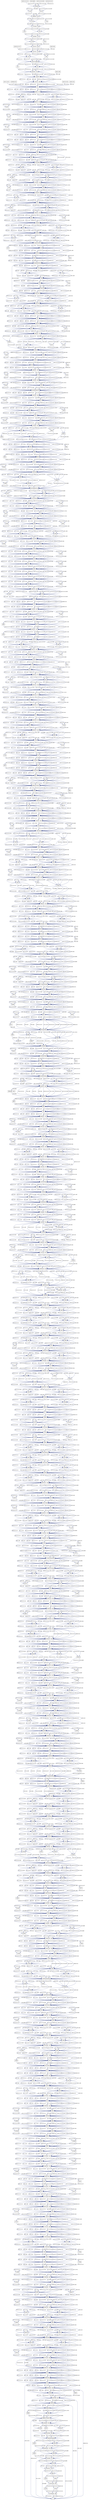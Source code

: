 digraph G {
  "2264C" [shape=box, ];
  "1582G" [shape=box, ];
  "725G" [shape=box, ];
  "1845GTAA...AGA" [shape=box, ];
  "1819G" [shape=box, ];
  "909G" [shape=box, ];
  "442CT" [shape=box, ];
  "508C" [shape=box, ];
  "2018G" [shape=box, ];
  "2501CACAG" [shape=box, ];
  "818C" [shape=box, ];
  "669T" [shape=box, ];
  "165G" [shape=box, ];
  "SA*11:25:01" [shape=box, ];
  "725A" [shape=box, ];
  "1616GCCAC" [shape=box, ];
  "388G" [shape=box, ];
  "2781G" [shape=box, ];
  "2748G" [shape=box, ];
  "88T" [shape=box, ];
  "725C" [shape=box, ];
  "273A" [shape=box, ];
  "143GACC" [shape=box, ];
  "2068A" [shape=box, ];
  "2232G" [shape=box, ];
  "2383T" [shape=box, ];
  "2527CTCA...CAA" [shape=box, ];
  "1571C" [shape=box, ];
  "-44CCGC...TCA" [shape=box, ];
  "1355C" [shape=box, ];
  "2712C" [shape=box, ];
  "2523TAC" [shape=box, ];
  "819TGAA" [shape=box, ];
  "2966AG" [shape=box, ];
  "1598C" [shape=box, ];
  "B12" [shape=box, ];
  "2570CT" [shape=box, ];
  "2147G" [shape=box, ];
  "2672CTACCCCAG" [shape=box, ];
  "592C" [shape=box, ];
  "332A" [shape=box, ];
  "2233A" [shape=box, ];
  "1215G" [shape=box, ];
  "2768T" [shape=box, ];
  "2038C" [shape=box, ];
  "430G" [shape=box, ];
  "1209TGACGG" [shape=box, ];
  "1600TG" [shape=box, ];
  "1029G" [shape=box, ];
  "1354T" [shape=box, ];
  "2805G" [shape=box, ];
  "1600CA" [shape=box, ];
  "436C" [shape=box, ];
  "940CG" [shape=box, ];
  "235G" [shape=box, ];
  "2134TGTGCCCTG" [shape=box, ];
  "818T" [shape=box, ];
  "2898TGTGA" [shape=box, ];
  "27G" [shape=box, ];
  "B16" [shape=box, ];
  "227T" [shape=box, ];
  "385C" [shape=box, ];
  "2284C" [shape=box, ];
  "1641GCTT...GCT" [shape=box, ];
  "1204A" [shape=box, ];
  "411G" [shape=box, ];
  "2850CCTC...TGA" [shape=box, ];
  "448G" [shape=box, ];
  "27C" [shape=box, ];
  "1175C" [shape=box, ];
  "2133A" [shape=box, ];
  "1571G" [shape=box, ];
  "1817T" [shape=box, ];
  "2163G" [shape=box, ];
  "2328TCAGGAGGGC" [shape=box, ];
  "756CGGAC" [shape=box, ];
  "422ACCGAG" [shape=box, ];
  "1950C" [shape=box, ];
  "-155C" [shape=box, ];
  "2712T" [shape=box, ];
  "-274C" [shape=box, ];
  "2963TGA" [shape=box, ];
  "178G" [shape=box, ];
  "227C" [shape=box, ];
  "2868GAA" [shape=box, ];
  "535A" [shape=box, ];
  "2181ACCCAG" [shape=box, ];
  "2056C" [shape=box, ];
  "1711C" [shape=box, ];
  "441C" [shape=box, ];
  "228CAC" [shape=box, ];
  "437GGA" [shape=box, ];
  "177G" [shape=box, ];
  "1550T" [shape=box, ];
  "873AGC" [shape=box, ];
  "2038T" [shape=box, ];
  "2805C" [shape=box, ];
  "1952TCTT...ACC" [shape=box, ];
  "931GTGCGTGGA" [shape=box, ];
  "191G" [shape=box, ];
  "B4" [shape=box, ];
  "1507G" [shape=box, ];
  "E" [shape=box, ];
  "909A" [shape=box, ];
  "783G" [shape=box, ];
  "2614C" [shape=box, ];
  "399T" [shape=box, ];
  "3014T" [shape=box, ];
  "2737T" [shape=box, ];
  "1899GAG" [shape=box, ];
  "235A" [shape=box, ];
  "2350G" [shape=box, ];
  "47T" [shape=box, ];
  "-55T" [shape=box, ];
  "2500T" [shape=box, ];
  "2015T" [shape=box, ];
  "333GATGGAGCCG" [shape=box, ];
  "343CGGG...GAG" [shape=box, ];
  "2163A" [shape=box, ];
  "1258C" [shape=box, ];
  "925G" [shape=box, ];
  "2143C" [shape=box, ];
  "2424G" [shape=box, ];
  "SA*68:02:02" [shape=box, ];
  "B15" [shape=box, ];
  "2383C" [shape=box, ];
  "1514A" [shape=box, ];
  "1354C" [shape=box, ];
  "420T" [shape=box, ];
  "785CAG" [shape=box, ];
  "733G" [shape=box, ];
  "1474GGTG...GAT" [shape=box, ];
  "2595A" [shape=box, ];
  "2466A" [shape=box, ];
  "389A" [shape=box, ];
  "3015TGTA...AGG" [shape=box, ];
  "1204C" [shape=box, ];
  "1497A" [shape=box, ];
  "531GGT" [shape=box, ];
  "2264T" [shape=box, ];
  "2968A" [shape=box, ];
  "179G" [shape=box, ];
  "390C" [shape=box, ];
  "71A" [shape=box, ];
  "2556TGAT" [shape=box, ];
  "40T" [shape=box, ];
  "399AG" [shape=box, ];
  "1242TGGT...TGA" [shape=box, ];
  "1947AGC" [shape=box, ];
  "868CACC" [shape=box, ];
  "-142T" [shape=box, ];
  "1858C" [shape=box, ];
  "2885TTTT...TAG" [shape=box, ];
  "530A" [shape=box, ];
  "1274A" [shape=box, ];
  "1515GGAG...CAT" [shape=box, ];
  "3014G" [shape=box, ];
  "1778G" [shape=box, ];
  "390G" [shape=box, ];
  "-273CCAG...CTA" [shape=box, ];
  "-297A" [shape=box, ];
  "788T" [shape=box, ];
  "-15CCCC...AGG" [shape=box, ];
  "1354CT" [shape=box, ];
  "1819C" [shape=box, ];
  "372T" [shape=box, ];
  "2936G" [shape=box, ];
  "509CTCA...GCC" [shape=box, ];
  "1591C" [shape=box, ];
  "3044C" [shape=box, ];
  "2871G" [shape=box, ];
  "891T" [shape=box, ];
  "1769CCTTCTGGA" [shape=box, ];
  "714GTTC...ACC" [shape=box, ];
  "1768G" [shape=box, ];
  "738T" [shape=box, ];
  "227A" [shape=box, ];
  "2560C" [shape=box, ];
  "852A" [shape=box, ];
  "1874C" [shape=box, ];
  "915T" [shape=box, ];
  "2555A" [shape=box, ];
  "670GG" [shape=box, ];
  "2871T" [shape=box, ];
  "1255CAC" [shape=box, ];
  "2121A" [shape=box, ];
  "2564GA" [shape=box, ];
  "2500C" [shape=box, ];
  "448C" [shape=box, ];
  "2782CAGC...TTT" [shape=box, ];
  "853CATGGC" [shape=box, ];
  "369G" [shape=box, ];
  "1129T" [shape=box, ];
  "2018A" [shape=box, ];
  "2781A" [shape=box, ];
  "688C" [shape=box, ];
  "126T" [shape=box, ];
  "1564G" [shape=box, ];
  "2561C" [shape=box, ];
  "761T" [shape=box, ];
  "1406ATAG" [shape=box, ];
  "707GGGCCAG" [shape=box, ];
  "2196C" [shape=box, ];
  "2968T" [shape=box, ];
  "2338T" [shape=box, ];
  "734ATGT" [shape=box, ];
  "147C" [shape=box, ];
  "2744G" [shape=box, ];
  "1627A" [shape=box, ];
  "368G" [shape=box, ];
  "394G" [shape=box, ];
  "1779AGGA...GGT" [shape=box, ];
  "2180G" [shape=box, ];
  "2285CCAG...TGA" [shape=box, ];
  "1599C" [shape=box, ];
  "2323AGA" [shape=box, ];
  "784G" [shape=box, ];
  "-55G" [shape=box, ];
  "-45C" [shape=box, ];
  "2568TC" [shape=box, ];
  "-300CAG" [shape=box, ];
  "B9" [shape=box, ];
  "1778C" [shape=box, ];
  "2064GTGG" [shape=box, ];
  "561G" [shape=box, ];
  "2121C" [shape=box, ];
  "1566CAG" [shape=box, ];
  "698T" [shape=box, ];
  "706G" [shape=box, ];
  "732T" [shape=box, ];
  "2319C" [shape=box, ];
  "2173ATGGGCC" [shape=box, ];
  "503G" [shape=box, ];
  "-21GATTCT" [shape=box, ];
  "436G" [shape=box, ];
  "73GTGA...TCG" [shape=box, ];
  "2358CTGC...TCC" [shape=box, ];
  "867C" [shape=box, ];
  "99GCCTCTG" [shape=box, ];
  "2357C" [shape=box, ];
  "2128TAGAA" [shape=box, ];
  "687C" [shape=box, ];
  "3057ATGT...CCC" [shape=box, ];
  "1130CCAG...TCT" [shape=box, ];
  "504GACC" [shape=box, ];
  "910GAGAG" [shape=box, ];
  "-274A" [shape=box, ];
  "1275CCGT...GTC" [shape=box, ];
  "894G" [shape=box, ];
  "-45T" [shape=box, ];
  "1549G" [shape=box, ];
  "373GAGT...GAC" [shape=box, ];
  "699T" [shape=box, ];
  "2163AC" [shape=box, ];
  "1460C" [shape=box, ];
  "859G" [shape=box, ];
  "1902ACCT...CAG" [shape=box, ];
  "179A" [shape=box, ];
  "1628TGCT...CTG" [shape=box, ];
  "1025A" [shape=box, ];
  "387G" [shape=box, ];
  "824GAGG...CTT" [shape=box, ];
  "236TGTC...CGC" [shape=box, ];
  "616A" [shape=box, ];
  "2863GATA" [shape=box, ];
  "161T" [shape=box, ];
  "673C" [shape=box, ];
  "860GCTCAGA" [shape=box, ];
  "655G" [shape=box, ];
  "877CAAGTGGGAG" [shape=box, ];
  "2506ATAG...GAG" [shape=box, ];
  "580CCGA...TTG" [shape=box, ];
  "2861TG" [shape=box, ];
  "1577AA" [shape=box, ];
  "470A" [shape=box, ];
  "1968TCCC...CCT" [shape=box, ];
  "2749ATGT...GGG" [shape=box, ];
  "1996G" [shape=box, ];
  "2522C" [shape=box, ];
  "2234C" [shape=box, ];
  "2265A" [shape=box, ];
  "675GGGCT" [shape=box, ];
  "2351CCCACA" [shape=box, ];
  "430A" [shape=box, ];
  "2004TTGG...GTG" [shape=box, ];
  "428A" [shape=box, ];
  "2144CTC" [shape=box, ];
  "738A" [shape=box, ];
  "120GGGCCC" [shape=box, ];
  "1756A" [shape=box, ];
  "1197TCTCTGA" [shape=box, ];
  "2057AGCTCAG" [shape=box, ];
  "672G" [shape=box, ];
  "126G" [shape=box, ];
  "372G" [shape=box, ];
  "1951G" [shape=box, ];
  "428T" [shape=box, ];
  "1014CCTG...CCT" [shape=box, ];
  "2127G" [shape=box, ];
  "90A" [shape=box, ];
  "119C" [shape=box, ];
  "166GAGGGTCGG" [shape=box, ];
  "2068G" [shape=box, ];
  "916CTACCTGGA" [shape=box, ];
  "2080G" [shape=box, ];
  "419C" [shape=box, ];
  "191C" [shape=box, ];
  "2163T" [shape=box, ];
  "1259GGCA...GGG" [shape=box, ];
  "1875TTAG...CTG" [shape=box, ];
  "2425GGTC...ACT" [shape=box, ];
  "929AC" [shape=box, ];
  "2180T" [shape=box, ];
  "2738TGGAGG" [shape=box, ];
  "990GTAC...CCT" [shape=box, ];
  "503C" [shape=box, ];
  "2566GG" [shape=box, ];
  "926GGC" [shape=box, ];
  "232TCC" [shape=box, ];
  "1215A" [shape=box, ];
  "562CCCC...GAC" [shape=box, ];
  "2937TTGT...ACT" [shape=box, ];
  "897C" [shape=box, ];
  "197CCCCAG" [shape=box, ];
  "2560G" [shape=box, ];
  "895TG" [shape=box, ];
  "2867C" [shape=box, ];
  "B13" [shape=box, ];
  "2070AAGGGGTGAA" [shape=box, ];
  "669G" [shape=box, ];
  "442GC" [shape=box, ];
  "3074CTTC...CCT" [shape=box, ];
  "273C" [shape=box, ];
  "2044GTGG...GAA" [shape=box, ];
  "489G" [shape=box, ];
  "1506C" [shape=box, ];
  "1175G" [shape=box, ];
  "699C" [shape=box, ];
  "385G" [shape=box, ];
  "2197GTGT...TGT" [shape=box, ];
  "1473G" [shape=box, ];
  "130GGCG...GCA" [shape=box, ];
  "2808TTGG...TAA" [shape=box, ];
  "490GGGG...TCA" [shape=box, ];
  "1565T" [shape=box, ];
  "789ACGC...GCC" [shape=box, ];
  "2609CCACC" [shape=box, ];
  "1473A" [shape=box, ];
  "672A" [shape=box, ];
  "2437GGAG...CTG" [shape=box, ];
  "1592CACCAC" [shape=box, ];
  "2526A" [shape=box, ];
  "1758CTGTGGTGGT" [shape=box, ];
  "1410A" [shape=box, ];
  "823C" [shape=box, ];
  "783AC" [shape=box, ];
  "421C" [shape=box, ];
  "226AC" [shape=box, ];
  "1029A" [shape=box, ];
  "891C" [shape=box, ];
  "151G" [shape=box, ];
  "485G" [shape=box, ];
  "2849T" [shape=box, ];
  "1255CACA" [shape=box, ];
  "1549T" [shape=box, ];
  "2729GTGAGAGC" [shape=box, ];
  "2849C" [shape=box, ];
  "2539GTAA...AGG" [shape=box, ];
  "2165CCACAAT" [shape=box, ];
  "2327T" [shape=box, ];
  "2614T" [shape=box, ];
  "1506T" [shape=box, ];
  "B3" [shape=box, ];
  "2339A" [shape=box, ];
  "2903GACA...AGA" [shape=box, ];
  "1208A" [shape=box, ];
  "674A" [shape=box, ];
  "400A" [shape=box, ];
  "1640A" [shape=box, ];
  "B6" [shape=box, ];
  "1598G" [shape=box, ];
  "2807G" [shape=box, ];
  "3101CCAA...GTT" [shape=box, ];
  "872C" [shape=box, ];
  "984GAAG...AGC" [shape=box, ];
  "391ACA" [shape=box, ];
  "2969ACCCTGACTT" [shape=box, ];
  "2596TGGG...TCA" [shape=box, ];
  "2088TCTG...AAG" [shape=box, ];
  "2235AATG...TTA" [shape=box, ];
  "2338GG" [shape=box, ];
  "2936T" [shape=box, ];
  "1622CTGAG" [shape=box, ];
  "2979TGTT...TTC" [shape=box, ];
  "984GCAC" [shape=box, ];
  "534G" [shape=box, ];
  "2884A" [shape=box, ];
  "72G" [shape=box, ];
  "1527T" [shape=box, ];
  "1176TGAC...AAA" [shape=box, ];
  "1088G" [shape=box, ];
  "1507A" [shape=box, ];
  "1565A" [shape=box, ];
  "2615CACA...TGT" [shape=box, ];
  "2608A" [shape=box, ];
  "579T" [shape=box, ];
  "B1" [shape=box, ];
  "2595G" [shape=box, ];
  "B7" [shape=box, ];
  "2707A" [shape=box, ];
  "207C" [shape=box, ];
  "2572TGGG...CCC" [shape=box, ];
  "925T" [shape=box, ];
  "2187C" [shape=box, ];
  "655A" [shape=box, ];
  "1615A" [shape=box, ];
  "411C" [shape=box, ];
  "2522T" [shape=box, ];
  "SA*01:16N" [shape=box, ];
  "1026TAG" [shape=box, ];
  "940GT" [shape=box, ];
  "449GCTA...AGG" [shape=box, ];
  "142G" [shape=box, ];
  "2707G" [shape=box, ];
  "489C" [shape=box, ];
  "3014A" [shape=box, ];
  "-107TCCC...CGC" [shape=box, ];
  "2003C" [shape=box, ];
  "706C" [shape=box, ];
  "3119C" [shape=box, ];
  "2769GGAA...GAC" [shape=box, ];
  "698G" [shape=box, ];
  "226T" [shape=box, ];
  "B2" [shape=box, ];
  "485A" [shape=box, ];
  "473GTGA...CCC" [shape=box, ];
  "395GGAA" [shape=box, ];
  "3099C" [shape=box, ];
  "2003T" [shape=box, ];
  "152AGCCGCGCC" [shape=box, ];
  "B11" [shape=box, ];
  "2424A" [shape=box, ];
  "177A" [shape=box, ];
  "1859GGGG...TCT" [shape=box, ];
  "142A" [shape=box, ];
  "2043T" [shape=box, ];
  "-142A" [shape=box, ];
  "1583CATATGAC" [shape=box, ];
  "2861CA" [shape=box, ];
  "180TCTCA" [shape=box, ];
  "91GGGAAAC" [shape=box, ];
  "755C" [shape=box, ];
  "1757T" [shape=box, ];
  "3044G" [shape=box, ];
  "2187T" [shape=box, ];
  "1241G" [shape=box, ];
  "2319G" [shape=box, ];
  "332G" [shape=box, ];
  "1580AC" [shape=box, ];
  "1410G" [shape=box, ];
  "2357T" [shape=box, ];
  "681GGGGGA" [shape=box, ];
  "107GGGG...CAA" [shape=box, ];
  "894A" [shape=box, ];
  "151T" [shape=box, ];
  "151A" [shape=box, ];
  "1498GCCACATG" [shape=box, ];
  "2265G" [shape=box, ];
  "1397T" [shape=box, ];
  "1615G" [shape=box, ];
  "592T" [shape=box, ];
  "400G" [shape=box, ];
  "273T" [shape=box, ];
  "876A" [shape=box, ];
  "2234A" [shape=box, ];
  "196C" [shape=box, ];
  "486GCC" [shape=box, ];
  "148GGG" [shape=box, ];
  "1967A" [shape=box, ];
  "B14" [shape=box, ];
  "41GGGGGC" [shape=box, ];
  "162GGA" [shape=box, ];
  "1640G" [shape=box, ];
  "1399TCAGGGA" [shape=box, ];
  "106T" [shape=box, ];
  "656GGTT...GGC" [shape=box, ];
  "2340TTGGTCCAGG" [shape=box, ];
  "2196T" [shape=box, ];
  "3100T" [shape=box, ];
  "2350A" [shape=box, ];
  "2232T" [shape=box, ];
  "2087G" [shape=box, ];
  "1579G" [shape=box, ];
  "2681GCAG...GAT" [shape=box, ];
  "185GCCACT" [shape=box, ];
  "161G" [shape=box, ];
  "B10" [shape=box, ];
  "823A" [shape=box, ];
  "908C" [shape=box, ];
  "534C" [shape=box, ];
  "1582A" [shape=box, ];
  "872A" [shape=box, ];
  "3036TGGGGAGA" [shape=box, ];
  "1874T" [shape=box, ];
  "1569AC" [shape=box, ];
  "2768C" [shape=box, ];
  "3056C" [shape=box, ];
  "SA*01:01:01:01" [shape=box, ];
  "SA*31:01:04" [shape=box, ];
  "2069G" [shape=box, ];
  "1208G" [shape=box, ];
  "2284A" [shape=box, ];
  "536CCCA...TCC" [shape=box, ];
  "2841G" [shape=box, ];
  "367A" [shape=box, ];
  "2056G" [shape=box, ];
  "440C" [shape=box, ];
  "2143T" [shape=box, ];
  "SA*24:86N" [shape=box, ];
  "897T" [shape=box, ];
  "901G" [shape=box, ];
  "1996A" [shape=box, ];
  "1497G" [shape=box, ];
  "1411AGAT...CTC" [shape=box, ];
  "-296AGCA...AGT" [shape=box, ];
  "1817C" [shape=box, ];
  "2806C" [shape=box, ];
  "2466G" [shape=box, ];
  "2133G" [shape=box, ];
  "431ACCTG" [shape=box, ];
  "1551TCTG...TCC" [shape=box, ];
  "755T" [shape=box, ];
  "680T" [shape=box, ];
  "385GG" [shape=box, ];
  "369T" [shape=box, ];
  "1997GTTCTC" [shape=box, ];
  "196T" [shape=box, ];
  "1711T" [shape=box, ];
  "440T" [shape=box, ];
  "3119G" [shape=box, ];
  "617A" [shape=box, ];
  "561A" [shape=box, ];
  "2122CCCAG" [shape=box, ];
  "988T" [shape=box, ];
  "388A" [shape=box, ];
  "2555C" [shape=box, ];
  "2015A" [shape=box, ];
  "419T" [shape=box, ];
  "SA*03:01:01:07" [shape=box, ];
  "680C" [shape=box, ];
  "-141TCCT...CAC" [shape=box, ];
  "0ATGG...CTC" [shape=box, ];
  "40C" [shape=box, ];
  "1216AAGA...TGA" [shape=box, ];
  "2043G" [shape=box, ];
  "1757G" [shape=box, ];
  "1755T" [shape=box, ];
  "1712GTGG...TGC" [shape=box, ];
  "421G" [shape=box, ];
  "1089CCCT...GTT" [shape=box, ];
  "669C" [shape=box, ];
  "2841A" [shape=box, ];
  "1528ACAG...AAT" [shape=box, ];
  "3045CACC...CCC" [shape=box, ];
  "231C" [shape=box, ];
  "2016TC" [shape=box, ];
  "106C" [shape=box, ];
  "1820CCCA...GGG" [shape=box, ];
  "367G" [shape=box, ];
  "1950CA" [shape=box, ];
  "3100C" [shape=box, ];
  "2070TG" [shape=box, ];
  "2562AA" [shape=box, ];
  "47C" [shape=box, ];
  "208CACT...TTC" [shape=box, ];
  "1768A" [shape=box, ];
  "147G" [shape=box, ];
  "3056G" [shape=box, ];
  "1858T" [shape=box, ];
  "175GC" [shape=box, ];
  "2872TTGT...AAT" [shape=box, ];
  "1461CTTC...CCC" [shape=box, ];
  "1013A" [shape=box, ];
  "1563T" [shape=box, ];
  "71G" [shape=box, ];
  "762GGCG...ACC" [shape=box, ];
  "386A" [shape=box, ];
  "1950T" [shape=box, ];
  "SA*02:533" [shape=box, ];
  "1205GGA" [shape=box, ];
  "915C" [shape=box, ];
  "1030TCTC...ATC" [shape=box, ];
  "739TGGC...GGG" [shape=box, ];
  "98G" [shape=box, ];
  "700GGGGTC" [shape=box, ];
  "535G" [shape=box, ];
  "2148TTAC...ACC" [shape=box, ];
  "127CC" [shape=box, ];
  "429G" [shape=box, ];
  "840G" [shape=box, ];
  "1025G" [shape=box, ];
  "2562CT" [shape=box, ];
  "908TT" [shape=box, ];
  "2019CTGG...TGC" [shape=box, ];
  "908T" [shape=box, ];
  "-155T" [shape=box, ];
  "471CG" [shape=box, ];
  "SA*02:564" [shape=box, ];
  "761G" [shape=box, ];
  "929CG" [shape=box, ];
  "2172T" [shape=box, ];
  "689GGGCTGACC" [shape=box, ];
  "1397CT" [shape=box, ];
  "2080A" [shape=box, ];
  "2172C" [shape=box, ];
  "203GCTC" [shape=box, ];
  "89G" [shape=box, ];
  "2384GCCC...CTG" [shape=box, ];
  "2745CCT" [shape=box, ];
  "989G" [shape=box, ];
  "2436T" [shape=box, ];
  "1621T" [shape=box, ];
  "48CTGG...GGC" [shape=box, ];
  "1627G" [shape=box, ];
  "2467CTCC...TTC" [shape=box, ];
  "2164T" [shape=box, ];
  "2807A" [shape=box, ];
  "98C" [shape=box, ];
  "530G" [shape=box, ];
  "3120CAGA...AAA" [shape=box, ];
  "897A" [shape=box, ];
  "1549GA" [shape=box, ];
  "2671T" [shape=box, ];
  "674G" [shape=box, ];
  "2081GGTGGG" [shape=box, ];
  "2566AA" [shape=box, ];
  "412TCACAGA" [shape=box, ];
  "2867T" [shape=box, ];
  "2713CTCA...AAG" [shape=box, ];
  "1397C" [shape=box, ];
  "207T" [shape=box, ];
  "2608C" [shape=box, ];
  "2708TGTC" [shape=box, ];
  "129C" [shape=box, ];
  "2326T" [shape=box, ];
  "859A" [shape=box, ];
  "386G" [shape=box, ];
  "788G" [shape=box, ];
  "1755C" [shape=box, ];
  "-154GTAG...TTC" [shape=box, ];
  "2327C" [shape=box, ];
  "88G" [shape=box, ];
  "444GC" [shape=box, ];
  "2842GTGTGAC" [shape=box, ];
  "618CCCG...CCC" [shape=box, ];
  "28TCCT...TCT" [shape=box, ];
  "988G" [shape=box, ];
  "394C" [shape=box, ];
  "1591T" [shape=box, ];
  "2570AC" [shape=box, ];
  "1514T" [shape=box, ];
  "231A" [shape=box, ];
  "192CTCG" [shape=box, ];
  "1398C" [shape=box, ];
  "370CC" [shape=box, ];
  "-297G" [shape=box, ];
  "1527G" [shape=box, ];
  "119G" [shape=box, ];
  "1274C" [shape=box, ];
  "3073T" [shape=box, ];
  "616T" [shape=box, ];
  "898GGC" [shape=box, ];
  "-54GTTCTAAAG" [shape=box, ];
  "2526T" [shape=box, ];
  "428C" [shape=box, ];
  "274GTGG...AGA" [shape=box, ];
  "1621C" [shape=box, ];
  "901GGAGCAG" [shape=box, ];
  "1356TCAG...CCT" [shape=box, ];
  "470C" [shape=box, ];
  "840T" [shape=box, ];
  "447C" [shape=box, ];
  "688T" [shape=box, ];
  "1563C" [shape=box, ];
  "2320GAC" [shape=box, ];
  "1460T" [shape=box, ];
  "2338G" [shape=box, ];
  "942GGCT...AGC" [shape=box, ];
  "B8" [shape=box, ];
  "2266GCGG...GAT" [shape=box, ];
  "1406CTAG...GGA" [shape=box, ];
  "129T" [shape=box, ];
  "852T" [shape=box, ];
  "2748A" [shape=box, ];
  "1602TCTC...TGA" [shape=box, ];
  "1241C" [shape=box, ];
  "1508TGCTGG" [shape=box, ];
  "732GG" [shape=box, ];
  "446G" [shape=box, ];
  "579C" [shape=box, ];
  "2147A" [shape=box, ];
  "1013C" [shape=box, ];
  "B5" [shape=box, ];
  "733A" [shape=box, ];
  "783A" [shape=box, ];
  "2671C" [shape=box, ];
  "593CCCG...CTT" [shape=box, ];
  "2436A" [shape=box, ];
  "1818T" [shape=box, ];
  "2127C" [shape=box, ];
  "1967G" [shape=box, ];
  "1088A" [shape=box, ];
  "867T" [shape=box, ];
  "SA*31:01:02:03N" [shape=box, ];
  "446T" [shape=box, ];
  "887GCGG" [shape=box, ];
  "SA*24:02:01:01" [shape=box, ];
  "2326C" [shape=box, ];
  "2039GTGA" [shape=box, ];
  "726TCCAGA" [shape=box, ];
  "2188CTGGGCCC" [shape=box, ];
  "401TGAAGGCCCA" [shape=box, ];
  "876G" [shape=box, ];
  "841GACC...CGG" [shape=box, ];
  "1756G" [shape=box, ];
  "1258A" [shape=box, ];
  "2744A" [shape=box, ];
  "1729AGGG...GGG" [shape=box, ];
  "2737C" [shape=box, ];
  "1579A" [shape=box, ];
  "1572CCCCC" [shape=box, ];
  "165C" [shape=box, ];
  "892CC" [shape=box, ];
  "508T" [shape=box, ];
  
  
  edge [color="#001267", ];
  "2264C" -> "2265A" [label="A*02:533", ];
  "2264C" -> "2265A" [label="A*02:564", ];
  "2264C" -> "2265A" [label="A*68:02:02", ];
  "2264C" -> "2265G" [label="A*01:01:01:01", ];
  "2264C" -> "2265G" [label="A*01:16N", ];
  "2264C" -> "2265G" [label="A*03:01:01:07", ];
  "2264C" -> "2265G" [label="A*11:25:01", ];
  "1582G" -> "1583CATATGAC" [label="A*02:533", ];
  "1582G" -> "1583CATATGAC" [label="A*02:564", ];
  "1582G" -> "1583CATATGAC" [label="A*31:01:02:03N", ];
  "1582G" -> "1583CATATGAC" [label="A*31:01:04", ];
  "1582G" -> "1583CATATGAC" [label="A*68:02:02", ];
  "725G" -> "726TCCAGA" [label="A*02:533", ];
  "725G" -> "726TCCAGA" [label="A*02:564", ];
  "1845GTAA...AGA" -> "1858C" [label="A*02:533", ];
  "1845GTAA...AGA" -> "1858C" [label="A*02:564", ];
  "1845GTAA...AGA" -> "1858C" [label="A*68:02:02", ];
  "1845GTAA...AGA" -> "1858T" [label="A*01:01:01:01", ];
  "1845GTAA...AGA" -> "1858T" [label="A*01:16N", ];
  "1845GTAA...AGA" -> "1858T" [label="A*03:01:01:07", ];
  "1845GTAA...AGA" -> "1858T" [label="A*11:25:01", ];
  "1845GTAA...AGA" -> "1858T" [label="A*24:02:01:01", ];
  "1845GTAA...AGA" -> "1858T" [label="A*24:86N", ];
  "1845GTAA...AGA" -> "1858T" [label="A*31:01:02:03N", ];
  "1845GTAA...AGA" -> "1858T" [label="A*31:01:04", ];
  "1819G" -> "1820CCCA...GGG" [label="A*01:01:01:01", ];
  "1819G" -> "1820CCCA...GGG" [label="A*01:16N", ];
  "1819G" -> "1820CCCA...GGG" [label="A*02:533", ];
  "1819G" -> "1820CCCA...GGG" [label="A*02:564", ];
  "1819G" -> "1820CCCA...GGG" [label="A*03:01:01:07", ];
  "1819G" -> "1820CCCA...GGG" [label="A*11:25:01", ];
  "1819G" -> "1820CCCA...GGG" [label="A*24:02:01:01", ];
  "1819G" -> "1820CCCA...GGG" [label="A*24:86N", ];
  "1819G" -> "1820CCCA...GGG" [label="A*68:02:02", ];
  "909G" -> "910GAGAG" [label="A*01:01:01:01", ];
  "909G" -> "910GAGAG" [label="A*01:16N", ];
  "909G" -> "910GAGAG" [label="A*68:02:02", ];
  "442CT" -> "444GC" [label="A*01:01:01:01", ];
  "442CT" -> "444GC" [label="A*01:16N", ];
  "442CT" -> "444GC" [label="A*02:533", ];
  "442CT" -> "444GC" [label="A*02:564", ];
  "442CT" -> "444GC" [label="A*03:01:01:07", ];
  "442CT" -> "444GC" [label="A*11:25:01", ];
  "442CT" -> "444GC" [label="A*31:01:02:03N", ];
  "442CT" -> "444GC" [label="A*31:01:04", ];
  "442CT" -> "444GC" [label="A*68:02:02", ];
  "508C" -> "509CTCA...GCC" [label="A*01:01:01:01", ];
  "508C" -> "509CTCA...GCC" [label="A*01:16N", ];
  "508C" -> "509CTCA...GCC" [label="A*03:01:01:07", ];
  "508C" -> "509CTCA...GCC" [label="A*11:25:01", ];
  "508C" -> "509CTCA...GCC" [label="A*24:02:01:01", ];
  "508C" -> "509CTCA...GCC" [label="A*24:86N", ];
  "508C" -> "509CTCA...GCC" [label="A*68:02:02", ];
  "2018G" -> "2019CTGG...TGC" [label="A*31:01:02:03N", ];
  "2018G" -> "2019CTGG...TGC" [label="A*31:01:04", ];
  "2501CACAG" -> "B11" [label="A*01:01:01:01", ];
  "2501CACAG" -> "B11" [label="A*01:16N", ];
  "2501CACAG" -> "B11" [label="A*02:533", ];
  "2501CACAG" -> "B11" [label="A*02:564", ];
  "2501CACAG" -> "B11" [label="A*03:01:01:07", ];
  "2501CACAG" -> "B11" [label="A*11:25:01", ];
  "2501CACAG" -> "B11" [label="A*24:02:01:01", ];
  "2501CACAG" -> "B11" [label="A*24:86N", ];
  "2501CACAG" -> "B11" [label="A*31:01:02:03N", ];
  "2501CACAG" -> "B11" [label="A*31:01:04", ];
  "2501CACAG" -> "B11" [label="A*68:02:02", ];
  "818C" -> "819TGAA" [label="A*01:01:01:01", ];
  "818C" -> "819TGAA" [label="A*01:16N", ];
  "818C" -> "819TGAA" [label="A*02:533", ];
  "818C" -> "819TGAA" [label="A*02:564", ];
  "818C" -> "819TGAA" [label="A*03:01:01:07", ];
  "818C" -> "819TGAA" [label="A*11:25:01", ];
  "818C" -> "819TGAA" [label="A*24:02:01:01", ];
  "818C" -> "819TGAA" [label="A*24:86N", ];
  "818C" -> "819TGAA" [label="A*68:02:02", ];
  "669T" -> "670GG" [label="A*03:01:01:07", ];
  "165G" -> "166GAGGGTCGG" [label="A*01:01:01:01", ];
  "165G" -> "166GAGGGTCGG" [label="A*01:16N", ];
  "165G" -> "166GAGGGTCGG" [label="A*02:533", ];
  "165G" -> "166GAGGGTCGG" [label="A*02:564", ];
  "165G" -> "166GAGGGTCGG" [label="A*11:25:01", ];
  "165G" -> "166GAGGGTCGG" [label="A*24:02:01:01", ];
  "165G" -> "166GAGGGTCGG" [label="A*24:86N", ];
  "165G" -> "166GAGGGTCGG" [label="A*31:01:02:03N", ];
  "165G" -> "166GAGGGTCGG" [label="A*31:01:04", ];
  "165G" -> "166GAGGGTCGG" [label="A*68:02:02", ];
  "SA*11:25:01" -> "B1" [label="A*11:25:01", ];
  "725A" -> "726TCCAGA" [label="A*01:01:01:01", ];
  "725A" -> "726TCCAGA" [label="A*01:16N", ];
  "725A" -> "726TCCAGA" [label="A*03:01:01:07", ];
  "725A" -> "726TCCAGA" [label="A*11:25:01", ];
  "725A" -> "726TCCAGA" [label="A*31:01:02:03N", ];
  "725A" -> "726TCCAGA" [label="A*31:01:04", ];
  "725A" -> "726TCCAGA" [label="A*68:02:02", ];
  "1616GCCAC" -> "1621C" [label="A*01:01:01:01", ];
  "1616GCCAC" -> "1621C" [label="A*01:16N", ];
  "1616GCCAC" -> "1621C" [label="A*02:533", ];
  "1616GCCAC" -> "1621C" [label="A*02:564", ];
  "1616GCCAC" -> "1621C" [label="A*03:01:01:07", ];
  "1616GCCAC" -> "1621C" [label="A*11:25:01", ];
  "1616GCCAC" -> "1621C" [label="A*31:01:02:03N", ];
  "1616GCCAC" -> "1621C" [label="A*31:01:04", ];
  "1616GCCAC" -> "1621C" [label="A*68:02:02", ];
  "1616GCCAC" -> "1621T" [label="A*24:02:01:01", ];
  "1616GCCAC" -> "1621T" [label="A*24:86N", ];
  "388G" -> "389A" [label="A*01:01:01:01", ];
  "388G" -> "389A" [label="A*01:16N", ];
  "388G" -> "389A" [label="A*02:533", ];
  "388G" -> "389A" [label="A*02:564", ];
  "388G" -> "389A" [label="A*03:01:01:07", ];
  "388G" -> "389A" [label="A*11:25:01", ];
  "388G" -> "389A" [label="A*24:02:01:01", ];
  "388G" -> "389A" [label="A*24:86N", ];
  "388G" -> "389A" [label="A*31:01:02:03N", ];
  "388G" -> "389A" [label="A*31:01:04", ];
  "2781G" -> "2782CAGC...TTT" [label="A*31:01:02:03N", ];
  "2781G" -> "2782CAGC...TTT" [label="A*31:01:04", ];
  "2748G" -> "2749ATGT...GGG" [label="A*01:01:01:01", ];
  "2748G" -> "2749ATGT...GGG" [label="A*01:16N", ];
  "2748G" -> "2749ATGT...GGG" [label="A*02:533", ];
  "2748G" -> "2749ATGT...GGG" [label="A*02:564", ];
  "2748G" -> "2749ATGT...GGG" [label="A*11:25:01", ];
  "2748G" -> "2749ATGT...GGG" [label="A*24:02:01:01", ];
  "2748G" -> "2749ATGT...GGG" [label="A*24:86N", ];
  "2748G" -> "2749ATGT...GGG" [label="A*31:01:02:03N", ];
  "2748G" -> "2749ATGT...GGG" [label="A*31:01:04", ];
  "2748G" -> "2749ATGT...GGG" [label="A*68:02:02", ];
  "88T" -> "89G" [label="A*31:01:02:03N", ];
  "88T" -> "89G" [label="A*31:01:04", ];
  "725C" -> "726TCCAGA" [label="A*24:02:01:01", ];
  "725C" -> "726TCCAGA" [label="A*24:86N", ];
  "273A" -> "274GTGG...AGA" [label="A*02:533", ];
  "273A" -> "274GTGG...AGA" [label="A*02:564", ];
  "143GACC" -> "147C" [label="A*02:533", ];
  "143GACC" -> "147C" [label="A*02:564", ];
  "143GACC" -> "147C" [label="A*24:02:01:01", ];
  "143GACC" -> "147C" [label="A*24:86N", ];
  "143GACC" -> "147C" [label="A*31:01:02:03N", ];
  "143GACC" -> "147C" [label="A*31:01:04", ];
  "143GACC" -> "147C" [label="A*68:02:02", ];
  "143GACC" -> "147G" [label="A*01:01:01:01", ];
  "143GACC" -> "147G" [label="A*01:16N", ];
  "143GACC" -> "147G" [label="A*03:01:01:07", ];
  "143GACC" -> "147G" [label="A*11:25:01", ];
  "2068A" -> "2069G" [label="A*01:01:01:01", ];
  "2068A" -> "2069G" [label="A*01:16N", ];
  "2068A" -> "2069G" [label="A*03:01:01:07", ];
  "2068A" -> "2069G" [label="A*11:25:01", ];
  "2068A" -> "2069G" [label="A*24:02:01:01", ];
  "2068A" -> "2069G" [label="A*24:86N", ];
  "2232G" -> "2233A" [label="A*24:02:01:01", ];
  "2232G" -> "2233A" [label="A*24:86N", ];
  "2383T" -> "2384GCCC...CTG" [label="A*24:02:01:01", ];
  "2383T" -> "2384GCCC...CTG" [label="A*24:86N", ];
  "2527CTCA...CAA" -> "B12" [label="A*01:01:01:01", ];
  "2527CTCA...CAA" -> "B12" [label="A*01:16N", ];
  "2527CTCA...CAA" -> "B12" [label="A*02:533", ];
  "2527CTCA...CAA" -> "B12" [label="A*02:564", ];
  "2527CTCA...CAA" -> "B12" [label="A*03:01:01:07", ];
  "2527CTCA...CAA" -> "B12" [label="A*11:25:01", ];
  "2527CTCA...CAA" -> "B12" [label="A*24:02:01:01", ];
  "2527CTCA...CAA" -> "B12" [label="A*24:86N", ];
  "2527CTCA...CAA" -> "B12" [label="A*31:01:02:03N", ];
  "2527CTCA...CAA" -> "B12" [label="A*31:01:04", ];
  "2527CTCA...CAA" -> "B12" [label="A*68:02:02", ];
  "1571C" -> "1572CCCCC" [label="A*01:01:01:01", ];
  "1571C" -> "1572CCCCC" [label="A*01:16N", ];
  "1571C" -> "1572CCCCC" [label="A*03:01:01:07", ];
  "1571C" -> "1572CCCCC" [label="A*11:25:01", ];
  "1571C" -> "1572CCCCC" [label="A*24:02:01:01", ];
  "1571C" -> "1572CCCCC" [label="A*24:86N", ];
  "1571C" -> "1572CCCCC" [label="A*31:01:02:03N", ];
  "1571C" -> "1572CCCCC" [label="A*31:01:04", ];
  "-44CCGC...TCA" -> "-21GATTCT" [label="A*01:01:01:01", ];
  "-44CCGC...TCA" -> "-21GATTCT" [label="A*02:564", ];
  "-44CCGC...TCA" -> "-21GATTCT" [label="A*03:01:01:07", ];
  "-44CCGC...TCA" -> "-21GATTCT" [label="A*24:02:01:01", ];
  "-44CCGC...TCA" -> "-21GATTCT" [label="A*24:86N", ];
  "-44CCGC...TCA" -> "-21GATTCT" [label="A*31:01:02:03N", ];
  "1355C" -> "1356TCAG...CCT" [label="A*01:01:01:01", ];
  "1355C" -> "1356TCAG...CCT" [label="A*01:16N", ];
  "1355C" -> "1356TCAG...CCT" [label="A*03:01:01:07", ];
  "1355C" -> "1356TCAG...CCT" [label="A*11:25:01", ];
  "1355C" -> "1356TCAG...CCT" [label="A*24:02:01:01", ];
  "1355C" -> "1356TCAG...CCT" [label="A*24:86N", ];
  "1355C" -> "1356TCAG...CCT" [label="A*31:01:02:03N", ];
  "1355C" -> "1356TCAG...CCT" [label="A*31:01:04", ];
  "1355C" -> "1356TCAG...CCT" [label="A*68:02:02", ];
  "2712C" -> "2713CTCA...AAG" [label="A*03:01:01:07", ];
  "2523TAC" -> "2526A" [label="A*01:01:01:01", ];
  "2523TAC" -> "2526A" [label="A*01:16N", ];
  "2523TAC" -> "2526A" [label="A*03:01:01:07", ];
  "2523TAC" -> "2526A" [label="A*11:25:01", ];
  "2523TAC" -> "2526T" [label="A*02:533", ];
  "2523TAC" -> "2526T" [label="A*02:564", ];
  "2523TAC" -> "2526T" [label="A*24:02:01:01", ];
  "2523TAC" -> "2526T" [label="A*24:86N", ];
  "2523TAC" -> "2526T" [label="A*31:01:02:03N", ];
  "2523TAC" -> "2526T" [label="A*31:01:04", ];
  "2523TAC" -> "2526T" [label="A*68:02:02", ];
  "819TGAA" -> "823A" [label="A*02:533", ];
  "819TGAA" -> "823A" [label="A*02:564", ];
  "819TGAA" -> "823A" [label="A*24:02:01:01", ];
  "819TGAA" -> "823A" [label="A*24:86N", ];
  "819TGAA" -> "823A" [label="A*68:02:02", ];
  "819TGAA" -> "823C" [label="A*01:01:01:01", ];
  "819TGAA" -> "823C" [label="A*01:16N", ];
  "819TGAA" -> "823C" [label="A*03:01:01:07", ];
  "819TGAA" -> "823C" [label="A*11:25:01", ];
  "819TGAA" -> "823C" [label="A*31:01:02:03N", ];
  "819TGAA" -> "823C" [label="A*31:01:04", ];
  "2966AG" -> "2968A" [label="A*01:01:01:01", ];
  "2966AG" -> "2968A" [label="A*02:533", ];
  "2966AG" -> "2968A" [label="A*03:01:01:07", ];
  "2966AG" -> "2968A" [label="A*11:25:01", ];
  "2966AG" -> "2968A" [label="A*24:02:01:01", ];
  "2966AG" -> "2968A" [label="A*24:86N", ];
  "2966AG" -> "2968T" [label="A*31:01:02:03N", ];
  "1598C" -> "1599C" [label="A*01:01:01:01", ];
  "1598C" -> "1599C" [label="A*01:16N", ];
  "1598C" -> "1599C" [label="A*03:01:01:07", ];
  "1598C" -> "1599C" [label="A*11:25:01", ];
  "1598C" -> "1599C" [label="A*24:02:01:01", ];
  "1598C" -> "1599C" [label="A*24:86N", ];
  "B12" -> "2539GTAA...AGG" [label="A*01:01:01:01", ];
  "B12" -> "2539GTAA...AGG" [label="A*01:16N", ];
  "B12" -> "2539GTAA...AGG" [label="A*02:533", ];
  "B12" -> "2539GTAA...AGG" [label="A*02:564", ];
  "B12" -> "2539GTAA...AGG" [label="A*03:01:01:07", ];
  "B12" -> "2539GTAA...AGG" [label="A*11:25:01", ];
  "B12" -> "2539GTAA...AGG" [label="A*24:02:01:01", ];
  "B12" -> "2539GTAA...AGG" [label="A*24:86N", ];
  "B12" -> "2539GTAA...AGG" [label="A*31:01:02:03N", ];
  "B12" -> "2539GTAA...AGG" [label="A*31:01:04", ];
  "B12" -> "2539GTAA...AGG" [label="A*68:02:02", ];
  "2570CT" -> "2572TGGG...CCC" [label="A*01:01:01:01", ];
  "2570CT" -> "2572TGGG...CCC" [label="A*01:16N", ];
  "2570CT" -> "2572TGGG...CCC" [label="A*02:533", ];
  "2570CT" -> "2572TGGG...CCC" [label="A*02:564", ];
  "2570CT" -> "2572TGGG...CCC" [label="A*03:01:01:07", ];
  "2570CT" -> "2572TGGG...CCC" [label="A*11:25:01", ];
  "2570CT" -> "2572TGGG...CCC" [label="A*24:02:01:01", ];
  "2570CT" -> "2572TGGG...CCC" [label="A*24:86N", ];
  "2570CT" -> "2572TGGG...CCC" [label="A*68:02:02", ];
  "2147G" -> "2148TTAC...ACC" [label="A*02:533", ];
  "2147G" -> "2148TTAC...ACC" [label="A*02:564", ];
  "2147G" -> "2148TTAC...ACC" [label="A*31:01:02:03N", ];
  "2147G" -> "2148TTAC...ACC" [label="A*31:01:04", ];
  "2147G" -> "2148TTAC...ACC" [label="A*68:02:02", ];
  "2672CTACCCCAG" -> "B13" [label="A*01:01:01:01", ];
  "2672CTACCCCAG" -> "B13" [label="A*01:16N", ];
  "2672CTACCCCAG" -> "B13" [label="A*02:533", ];
  "2672CTACCCCAG" -> "B13" [label="A*02:564", ];
  "2672CTACCCCAG" -> "B13" [label="A*03:01:01:07", ];
  "2672CTACCCCAG" -> "B13" [label="A*11:25:01", ];
  "2672CTACCCCAG" -> "B13" [label="A*24:02:01:01", ];
  "2672CTACCCCAG" -> "B13" [label="A*24:86N", ];
  "2672CTACCCCAG" -> "B13" [label="A*31:01:02:03N", ];
  "2672CTACCCCAG" -> "B13" [label="A*31:01:04", ];
  "2672CTACCCCAG" -> "B13" [label="A*68:02:02", ];
  "592C" -> "593CCCG...CTT" [label="A*02:533", ];
  "592C" -> "593CCCG...CTT" [label="A*02:564", ];
  "592C" -> "593CCCG...CTT" [label="A*03:01:01:07", ];
  "592C" -> "593CCCG...CTT" [label="A*11:25:01", ];
  "592C" -> "593CCCG...CTT" [label="A*24:02:01:01", ];
  "592C" -> "593CCCG...CTT" [label="A*24:86N", ];
  "592C" -> "593CCCG...CTT" [label="A*31:01:02:03N", ];
  "592C" -> "593CCCG...CTT" [label="A*31:01:04", ];
  "592C" -> "593CCCG...CTT" [label="A*68:02:02", ];
  "332A" -> "333GATGGAGCCG" [label="A*01:01:01:01", ];
  "332A" -> "333GATGGAGCCG" [label="A*01:16N", ];
  "2233A" -> "2234A" [label="A*01:01:01:01", ];
  "2233A" -> "2234A" [label="A*01:16N", ];
  "2233A" -> "2234A" [label="A*02:533", ];
  "2233A" -> "2234A" [label="A*02:564", ];
  "2233A" -> "2234A" [label="A*03:01:01:07", ];
  "2233A" -> "2234A" [label="A*11:25:01", ];
  "2233A" -> "2234A" [label="A*31:01:02:03N", ];
  "2233A" -> "2234A" [label="A*31:01:04", ];
  "2233A" -> "2234A" [label="A*68:02:02", ];
  "2233A" -> "2234C" [label="A*24:02:01:01", ];
  "2233A" -> "2234C" [label="A*24:86N", ];
  "1215G" -> "1216AAGA...TGA" [label="A*01:01:01:01", ];
  "1215G" -> "1216AAGA...TGA" [label="A*01:16N", ];
  "1215G" -> "1216AAGA...TGA" [label="A*02:533", ];
  "1215G" -> "1216AAGA...TGA" [label="A*02:564", ];
  "1215G" -> "1216AAGA...TGA" [label="A*03:01:01:07", ];
  "1215G" -> "1216AAGA...TGA" [label="A*11:25:01", ];
  "1215G" -> "1216AAGA...TGA" [label="A*31:01:02:03N", ];
  "1215G" -> "1216AAGA...TGA" [label="A*31:01:04", ];
  "1215G" -> "1216AAGA...TGA" [label="A*68:02:02", ];
  "2768T" -> "2769GGAA...GAC" [label="A*01:01:01:01", ];
  "2768T" -> "2769GGAA...GAC" [label="A*01:16N", ];
  "2038C" -> "2039GTGA" [label="A*01:01:01:01", ];
  "2038C" -> "2039GTGA" [label="A*01:16N", ];
  "2038C" -> "2039GTGA" [label="A*03:01:01:07", ];
  "2038C" -> "2039GTGA" [label="A*11:25:01", ];
  "430G" -> "431ACCTG" [label="A*02:533", ];
  "430G" -> "431ACCTG" [label="A*02:564", ];
  "430G" -> "431ACCTG" [label="A*03:01:01:07", ];
  "430G" -> "431ACCTG" [label="A*11:25:01", ];
  "430G" -> "431ACCTG" [label="A*31:01:02:03N", ];
  "430G" -> "431ACCTG" [label="A*31:01:04", ];
  "430G" -> "431ACCTG" [label="A*68:02:02", ];
  "1209TGACGG" -> "1215A" [label="A*24:02:01:01", ];
  "1209TGACGG" -> "1215A" [label="A*24:86N", ];
  "1209TGACGG" -> "1215G" [label="A*01:01:01:01", ];
  "1209TGACGG" -> "1215G" [label="A*01:16N", ];
  "1209TGACGG" -> "1215G" [label="A*02:533", ];
  "1209TGACGG" -> "1215G" [label="A*02:564", ];
  "1209TGACGG" -> "1215G" [label="A*03:01:01:07", ];
  "1209TGACGG" -> "1215G" [label="A*11:25:01", ];
  "1209TGACGG" -> "1215G" [label="A*31:01:02:03N", ];
  "1209TGACGG" -> "1215G" [label="A*31:01:04", ];
  "1209TGACGG" -> "1215G" [label="A*68:02:02", ];
  "1600TG" -> "1602TCTC...TGA" [label="A*02:533", ];
  "1600TG" -> "1602TCTC...TGA" [label="A*02:564", ];
  "1600TG" -> "1602TCTC...TGA" [label="A*31:01:02:03N", ];
  "1600TG" -> "1602TCTC...TGA" [label="A*31:01:04", ];
  "1600TG" -> "1602TCTC...TGA" [label="A*68:02:02", ];
  "1029G" -> "1030TCTC...ATC" [label="A*24:02:01:01", ];
  "1029G" -> "1030TCTC...ATC" [label="A*24:86N", ];
  "1354T" -> "1355C" [label="A*01:01:01:01", ];
  "1354T" -> "1355C" [label="A*01:16N", ];
  "1354T" -> "1355C" [label="A*11:25:01", ];
  "2805G" -> "2806C" [label="A*01:01:01:01", ];
  "2805G" -> "2806C" [label="A*01:16N", ];
  "2805G" -> "2806C" [label="A*03:01:01:07", ];
  "2805G" -> "2806C" [label="A*11:25:01", ];
  "2805G" -> "2806C" [label="A*24:02:01:01", ];
  "2805G" -> "2806C" [label="A*24:86N", ];
  "2805G" -> "2806C" [label="A*31:01:02:03N", ];
  "2805G" -> "2806C" [label="A*31:01:04", ];
  "1600CA" -> "1602TCTC...TGA" [label="A*01:01:01:01", ];
  "1600CA" -> "1602TCTC...TGA" [label="A*01:16N", ];
  "1600CA" -> "1602TCTC...TGA" [label="A*03:01:01:07", ];
  "1600CA" -> "1602TCTC...TGA" [label="A*11:25:01", ];
  "1600CA" -> "1602TCTC...TGA" [label="A*24:02:01:01", ];
  "1600CA" -> "1602TCTC...TGA" [label="A*24:86N", ];
  "436C" -> "437GGA" [label="A*24:02:01:01", ];
  "436C" -> "437GGA" [label="A*24:86N", ];
  "940CG" -> "942GGCT...AGC" [label="A*01:01:01:01", ];
  "940CG" -> "942GGCT...AGC" [label="A*01:16N", ];
  "940CG" -> "942GGCT...AGC" [label="A*24:02:01:01", ];
  "940CG" -> "942GGCT...AGC" [label="A*24:86N", ];
  "235G" -> "236TGTC...CGC" [label="A*01:01:01:01", ];
  "235G" -> "236TGTC...CGC" [label="A*01:16N", ];
  "235G" -> "236TGTC...CGC" [label="A*02:533", ];
  "235G" -> "236TGTC...CGC" [label="A*02:564", ];
  "235G" -> "236TGTC...CGC" [label="A*03:01:01:07", ];
  "235G" -> "236TGTC...CGC" [label="A*11:25:01", ];
  "235G" -> "236TGTC...CGC" [label="A*24:02:01:01", ];
  "235G" -> "236TGTC...CGC" [label="A*24:86N", ];
  "235G" -> "236TGTC...CGC" [label="A*31:01:02:03N", ];
  "235G" -> "236TGTC...CGC" [label="A*31:01:04", ];
  "2134TGTGCCCTG" -> "2143C" [label="A*02:533", ];
  "2134TGTGCCCTG" -> "2143C" [label="A*02:564", ];
  "2134TGTGCCCTG" -> "2143C" [label="A*31:01:02:03N", ];
  "2134TGTGCCCTG" -> "2143C" [label="A*31:01:04", ];
  "2134TGTGCCCTG" -> "2143C" [label="A*68:02:02", ];
  "2134TGTGCCCTG" -> "2143T" [label="A*01:01:01:01", ];
  "2134TGTGCCCTG" -> "2143T" [label="A*01:16N", ];
  "2134TGTGCCCTG" -> "2143T" [label="A*03:01:01:07", ];
  "2134TGTGCCCTG" -> "2143T" [label="A*11:25:01", ];
  "2134TGTGCCCTG" -> "2143T" [label="A*24:02:01:01", ];
  "2134TGTGCCCTG" -> "2143T" [label="A*24:86N", ];
  "818T" -> "819TGAA" [label="A*31:01:02:03N", ];
  "818T" -> "819TGAA" [label="A*31:01:04", ];
  "2898TGTGA" -> "B16" [label="A*01:01:01:01", ];
  "2898TGTGA" -> "B16" [label="A*01:16N", ];
  "2898TGTGA" -> "B16" [label="A*02:533", ];
  "2898TGTGA" -> "B16" [label="A*02:564", ];
  "2898TGTGA" -> "B16" [label="A*03:01:01:07", ];
  "2898TGTGA" -> "B16" [label="A*11:25:01", ];
  "2898TGTGA" -> "B16" [label="A*24:02:01:01", ];
  "2898TGTGA" -> "B16" [label="A*24:86N", ];
  "2898TGTGA" -> "B16" [label="A*31:01:02:03N", ];
  "2898TGTGA" -> "B16" [label="A*31:01:04", ];
  "2898TGTGA" -> "B16" [label="A*68:02:02", ];
  "27G" -> "28TCCT...TCT" [label="A*02:533", ];
  "27G" -> "28TCCT...TCT" [label="A*02:564", ];
  "27G" -> "28TCCT...TCT" [label="A*24:02:01:01", ];
  "27G" -> "28TCCT...TCT" [label="A*24:86N", ];
  "27G" -> "28TCCT...TCT" [label="A*68:02:02", ];
  "B16" -> "E" [label="A*31:01:04", ];
  "B16" -> "2903GACA...AGA" [label="A*01:01:01:01", ];
  "B16" -> "2903GACA...AGA" [label="A*01:16N", ];
  "B16" -> "2903GACA...AGA" [label="A*02:533", ];
  "B16" -> "2903GACA...AGA" [label="A*02:564", ];
  "B16" -> "2903GACA...AGA" [label="A*03:01:01:07", ];
  "B16" -> "2903GACA...AGA" [label="A*11:25:01", ];
  "B16" -> "2903GACA...AGA" [label="A*24:02:01:01", ];
  "B16" -> "2903GACA...AGA" [label="A*24:86N", ];
  "B16" -> "2903GACA...AGA" [label="A*31:01:02:03N", ];
  "227T" -> "228CAC" [label="A*01:01:01:01", ];
  "227T" -> "228CAC" [label="A*01:16N", ];
  "227T" -> "228CAC" [label="A*02:533", ];
  "227T" -> "228CAC" [label="A*02:564", ];
  "227T" -> "228CAC" [label="A*03:01:01:07", ];
  "385C" -> "386A" [label="A*01:01:01:01", ];
  "385C" -> "386A" [label="A*01:16N", ];
  "385C" -> "386A" [label="A*03:01:01:07", ];
  "385C" -> "386A" [label="A*11:25:01", ];
  "385C" -> "386A" [label="A*31:01:02:03N", ];
  "385C" -> "386A" [label="A*31:01:04", ];
  "385C" -> "386G" [label="A*68:02:02", ];
  "2284C" -> "2285CCAG...TGA" [label="A*01:01:01:01", ];
  "2284C" -> "2285CCAG...TGA" [label="A*01:16N", ];
  "2284C" -> "2285CCAG...TGA" [label="A*02:533", ];
  "2284C" -> "2285CCAG...TGA" [label="A*02:564", ];
  "2284C" -> "2285CCAG...TGA" [label="A*03:01:01:07", ];
  "2284C" -> "2285CCAG...TGA" [label="A*24:02:01:01", ];
  "2284C" -> "2285CCAG...TGA" [label="A*24:86N", ];
  "2284C" -> "2285CCAG...TGA" [label="A*31:01:02:03N", ];
  "2284C" -> "2285CCAG...TGA" [label="A*31:01:04", ];
  "2284C" -> "2285CCAG...TGA" [label="A*68:02:02", ];
  "1641GCTT...GCT" -> "1711C" [label="A*01:01:01:01", ];
  "1641GCTT...GCT" -> "1711C" [label="A*01:16N", ];
  "1641GCTT...GCT" -> "1711C" [label="A*02:533", ];
  "1641GCTT...GCT" -> "1711C" [label="A*02:564", ];
  "1641GCTT...GCT" -> "1711C" [label="A*03:01:01:07", ];
  "1641GCTT...GCT" -> "1711C" [label="A*11:25:01", ];
  "1641GCTT...GCT" -> "1711C" [label="A*31:01:02:03N", ];
  "1641GCTT...GCT" -> "1711C" [label="A*31:01:04", ];
  "1641GCTT...GCT" -> "1711C" [label="A*68:02:02", ];
  "1641GCTT...GCT" -> "1711T" [label="A*24:02:01:01", ];
  "1641GCTT...GCT" -> "1711T" [label="A*24:86N", ];
  "1204A" -> "1205GGA" [label="A*01:01:01:01", ];
  "1204A" -> "1205GGA" [label="A*01:16N", ];
  "1204A" -> "1205GGA" [label="A*02:533", ];
  "1204A" -> "1205GGA" [label="A*02:564", ];
  "1204A" -> "1205GGA" [label="A*03:01:01:07", ];
  "1204A" -> "1205GGA" [label="A*11:25:01", ];
  "1204A" -> "1205GGA" [label="A*31:01:02:03N", ];
  "1204A" -> "1205GGA" [label="A*31:01:04", ];
  "1204A" -> "1205GGA" [label="A*68:02:02", ];
  "411G" -> "412TCACAGA" [label="A*03:01:01:07", ];
  "411G" -> "412TCACAGA" [label="A*11:25:01", ];
  "411G" -> "412TCACAGA" [label="A*68:02:02", ];
  "2850CCTC...TGA" -> "2861CA" [label="A*02:533", ];
  "2850CCTC...TGA" -> "2861CA" [label="A*02:564", ];
  "2850CCTC...TGA" -> "2861CA" [label="A*24:02:01:01", ];
  "2850CCTC...TGA" -> "2861CA" [label="A*24:86N", ];
  "2850CCTC...TGA" -> "2861CA" [label="A*31:01:02:03N", ];
  "2850CCTC...TGA" -> "2861CA" [label="A*31:01:04", ];
  "2850CCTC...TGA" -> "2861CA" [label="A*68:02:02", ];
  "2850CCTC...TGA" -> "2861TG" [label="A*01:01:01:01", ];
  "2850CCTC...TGA" -> "2861TG" [label="A*01:16N", ];
  "2850CCTC...TGA" -> "2861TG" [label="A*03:01:01:07", ];
  "2850CCTC...TGA" -> "2861TG" [label="A*11:25:01", ];
  "448G" -> "449GCTA...AGG" [label="A*01:01:01:01", ];
  "448G" -> "449GCTA...AGG" [label="A*01:16N", ];
  "448G" -> "449GCTA...AGG" [label="A*02:533", ];
  "448G" -> "449GCTA...AGG" [label="A*02:564", ];
  "448G" -> "449GCTA...AGG" [label="A*03:01:01:07", ];
  "448G" -> "449GCTA...AGG" [label="A*11:25:01", ];
  "448G" -> "449GCTA...AGG" [label="A*31:01:02:03N", ];
  "448G" -> "449GCTA...AGG" [label="A*31:01:04", ];
  "448G" -> "449GCTA...AGG" [label="A*68:02:02", ];
  "27C" -> "28TCCT...TCT" [label="A*01:01:01:01", ];
  "27C" -> "28TCCT...TCT" [label="A*01:16N", ];
  "27C" -> "28TCCT...TCT" [label="A*03:01:01:07", ];
  "27C" -> "28TCCT...TCT" [label="A*11:25:01", ];
  "27C" -> "28TCCT...TCT" [label="A*31:01:02:03N", ];
  "27C" -> "28TCCT...TCT" [label="A*31:01:04", ];
  "1175C" -> "1176TGAC...AAA" [label="A*01:01:01:01", ];
  "1175C" -> "1176TGAC...AAA" [label="A*01:16N", ];
  "1175C" -> "1176TGAC...AAA" [label="A*02:533", ];
  "1175C" -> "1176TGAC...AAA" [label="A*02:564", ];
  "1175C" -> "1176TGAC...AAA" [label="A*03:01:01:07", ];
  "1175C" -> "1176TGAC...AAA" [label="A*11:25:01", ];
  "1175C" -> "1176TGAC...AAA" [label="A*24:02:01:01", ];
  "1175C" -> "1176TGAC...AAA" [label="A*24:86N", ];
  "1175C" -> "1176TGAC...AAA" [label="A*68:02:02", ];
  "2133A" -> "2134TGTGCCCTG" [label="A*01:01:01:01", ];
  "2133A" -> "2134TGTGCCCTG" [label="A*01:16N", ];
  "2133A" -> "2134TGTGCCCTG" [label="A*03:01:01:07", ];
  "2133A" -> "2134TGTGCCCTG" [label="A*11:25:01", ];
  "2133A" -> "2134TGTGCCCTG" [label="A*24:02:01:01", ];
  "2133A" -> "2134TGTGCCCTG" [label="A*24:86N", ];
  "1571G" -> "1572CCCCC" [label="A*02:533", ];
  "1571G" -> "1572CCCCC" [label="A*02:564", ];
  "1571G" -> "1572CCCCC" [label="A*68:02:02", ];
  "1817T" -> "1818T" [label="A*02:533", ];
  "1817T" -> "1818T" [label="A*02:564", ];
  "1817T" -> "1818T" [label="A*68:02:02", ];
  "2163G" -> "2164T" [label="A*03:01:01:07", ];
  "2328TCAGGAGGGC" -> "2338G" [label="A*24:02:01:01", ];
  "2328TCAGGAGGGC" -> "2338G" [label="A*24:86N", ];
  "2328TCAGGAGGGC" -> "2338GG" [label="A*02:533", ];
  "2328TCAGGAGGGC" -> "2338GG" [label="A*02:564", ];
  "2328TCAGGAGGGC" -> "2338GG" [label="A*31:01:02:03N", ];
  "2328TCAGGAGGGC" -> "2338GG" [label="A*31:01:04", ];
  "2328TCAGGAGGGC" -> "2338GG" [label="A*68:02:02", ];
  "2328TCAGGAGGGC" -> "2338T" [label="A*01:01:01:01", ];
  "2328TCAGGAGGGC" -> "2338T" [label="A*01:16N", ];
  "2328TCAGGAGGGC" -> "2338T" [label="A*03:01:01:07", ];
  "2328TCAGGAGGGC" -> "2338T" [label="A*11:25:01", ];
  "756CGGAC" -> "761G" [label="A*01:01:01:01", ];
  "756CGGAC" -> "761G" [label="A*01:16N", ];
  "756CGGAC" -> "761G" [label="A*03:01:01:07", ];
  "756CGGAC" -> "761G" [label="A*11:25:01", ];
  "756CGGAC" -> "761G" [label="A*24:02:01:01", ];
  "756CGGAC" -> "761G" [label="A*24:86N", ];
  "756CGGAC" -> "761G" [label="A*31:01:02:03N", ];
  "756CGGAC" -> "761G" [label="A*31:01:04", ];
  "756CGGAC" -> "761G" [label="A*68:02:02", ];
  "756CGGAC" -> "761T" [label="A*02:533", ];
  "756CGGAC" -> "761T" [label="A*02:564", ];
  "422ACCGAG" -> "428A" [label="A*24:02:01:01", ];
  "422ACCGAG" -> "428A" [label="A*24:86N", ];
  "422ACCGAG" -> "428C" [label="A*01:01:01:01", ];
  "422ACCGAG" -> "428C" [label="A*01:16N", ];
  "422ACCGAG" -> "428T" [label="A*02:533", ];
  "422ACCGAG" -> "428T" [label="A*02:564", ];
  "422ACCGAG" -> "428T" [label="A*03:01:01:07", ];
  "422ACCGAG" -> "428T" [label="A*11:25:01", ];
  "422ACCGAG" -> "428T" [label="A*31:01:02:03N", ];
  "422ACCGAG" -> "428T" [label="A*31:01:04", ];
  "422ACCGAG" -> "428T" [label="A*68:02:02", ];
  "1950C" -> "1951G" [label="A*02:533", ];
  "1950C" -> "1951G" [label="A*02:564", ];
  "1950C" -> "1951G" [label="A*31:01:02:03N", ];
  "1950C" -> "1951G" [label="A*31:01:04", ];
  "1950C" -> "1951G" [label="A*68:02:02", ];
  "-155C" -> "-154GTAG...TTC" [label="A*01:01:01:01", ];
  "2712T" -> "2713CTCA...AAG" [label="A*01:01:01:01", ];
  "2712T" -> "2713CTCA...AAG" [label="A*01:16N", ];
  "2712T" -> "2713CTCA...AAG" [label="A*02:533", ];
  "2712T" -> "2713CTCA...AAG" [label="A*02:564", ];
  "2712T" -> "2713CTCA...AAG" [label="A*11:25:01", ];
  "2712T" -> "2713CTCA...AAG" [label="A*24:02:01:01", ];
  "2712T" -> "2713CTCA...AAG" [label="A*24:86N", ];
  "2712T" -> "2713CTCA...AAG" [label="A*31:01:02:03N", ];
  "2712T" -> "2713CTCA...AAG" [label="A*31:01:04", ];
  "2712T" -> "2713CTCA...AAG" [label="A*68:02:02", ];
  "-274C" -> "-273CCAG...CTA" [label="A*01:01:01:01", ];
  "-274C" -> "-273CCAG...CTA" [label="A*24:02:01:01", ];
  "-274C" -> "-273CCAG...CTA" [label="A*24:86N", ];
  "2963TGA" -> "E" [label="A*02:564", ];
  "2963TGA" -> "2966AG" [label="A*01:01:01:01", ];
  "2963TGA" -> "2966AG" [label="A*02:533", ];
  "2963TGA" -> "2966AG" [label="A*03:01:01:07", ];
  "2963TGA" -> "2966AG" [label="A*11:25:01", ];
  "2963TGA" -> "2966AG" [label="A*24:02:01:01", ];
  "2963TGA" -> "2966AG" [label="A*24:86N", ];
  "2963TGA" -> "2966AG" [label="A*31:01:02:03N", ];
  "178G" -> "179A" [label="A*31:01:04", ];
  "178G" -> "179G" [label="A*01:01:01:01", ];
  "178G" -> "179G" [label="A*01:16N", ];
  "178G" -> "179G" [label="A*02:533", ];
  "178G" -> "179G" [label="A*02:564", ];
  "178G" -> "179G" [label="A*03:01:01:07", ];
  "178G" -> "179G" [label="A*11:25:01", ];
  "178G" -> "179G" [label="A*24:02:01:01", ];
  "178G" -> "179G" [label="A*24:86N", ];
  "178G" -> "179G" [label="A*68:02:02", ];
  "227C" -> "228CAC" [label="A*24:02:01:01", ];
  "227C" -> "228CAC" [label="A*24:86N", ];
  "2868GAA" -> "2871G" [label="A*24:02:01:01", ];
  "2868GAA" -> "2871G" [label="A*24:86N", ];
  "2868GAA" -> "2871T" [label="A*01:01:01:01", ];
  "2868GAA" -> "2871T" [label="A*01:16N", ];
  "2868GAA" -> "2871T" [label="A*02:533", ];
  "2868GAA" -> "2871T" [label="A*02:564", ];
  "2868GAA" -> "2871T" [label="A*03:01:01:07", ];
  "2868GAA" -> "2871T" [label="A*11:25:01", ];
  "2868GAA" -> "2871T" [label="A*31:01:02:03N", ];
  "2868GAA" -> "2871T" [label="A*31:01:04", ];
  "2868GAA" -> "2871T" [label="A*68:02:02", ];
  "535A" -> "536CCCA...TCC" [label="A*31:01:02:03N", ];
  "535A" -> "536CCCA...TCC" [label="A*31:01:04", ];
  "2181ACCCAG" -> "2187C" [label="A*01:01:01:01", ];
  "2181ACCCAG" -> "2187C" [label="A*01:16N", ];
  "2181ACCCAG" -> "2187C" [label="A*02:533", ];
  "2181ACCCAG" -> "2187C" [label="A*02:564", ];
  "2181ACCCAG" -> "2187C" [label="A*11:25:01", ];
  "2181ACCCAG" -> "2187C" [label="A*24:02:01:01", ];
  "2181ACCCAG" -> "2187C" [label="A*24:86N", ];
  "2181ACCCAG" -> "2187C" [label="A*31:01:02:03N", ];
  "2181ACCCAG" -> "2187C" [label="A*31:01:04", ];
  "2181ACCCAG" -> "2187C" [label="A*68:02:02", ];
  "2181ACCCAG" -> "2187T" [label="A*03:01:01:07", ];
  "2056C" -> "2057AGCTCAG" [label="A*24:02:01:01", ];
  "2056C" -> "2057AGCTCAG" [label="A*24:86N", ];
  "1711C" -> "1712GTGG...TGC" [label="A*01:01:01:01", ];
  "1711C" -> "1712GTGG...TGC" [label="A*01:16N", ];
  "1711C" -> "1712GTGG...TGC" [label="A*02:533", ];
  "1711C" -> "1712GTGG...TGC" [label="A*02:564", ];
  "1711C" -> "1712GTGG...TGC" [label="A*03:01:01:07", ];
  "1711C" -> "1712GTGG...TGC" [label="A*11:25:01", ];
  "1711C" -> "1712GTGG...TGC" [label="A*31:01:02:03N", ];
  "1711C" -> "1712GTGG...TGC" [label="A*31:01:04", ];
  "1711C" -> "1712GTGG...TGC" [label="A*68:02:02", ];
  "441C" -> "442CT" [label="A*01:01:01:01", ];
  "441C" -> "442CT" [label="A*01:16N", ];
  "441C" -> "442CT" [label="A*02:533", ];
  "441C" -> "442CT" [label="A*02:564", ];
  "441C" -> "442CT" [label="A*03:01:01:07", ];
  "441C" -> "442CT" [label="A*11:25:01", ];
  "441C" -> "442CT" [label="A*31:01:02:03N", ];
  "441C" -> "442CT" [label="A*31:01:04", ];
  "441C" -> "442CT" [label="A*68:02:02", ];
  "441C" -> "442GC" [label="A*24:02:01:01", ];
  "441C" -> "442GC" [label="A*24:86N", ];
  "228CAC" -> "231A" [label="A*01:01:01:01", ];
  "228CAC" -> "231A" [label="A*01:16N", ];
  "228CAC" -> "231A" [label="A*02:533", ];
  "228CAC" -> "231A" [label="A*02:564", ];
  "228CAC" -> "231A" [label="A*03:01:01:07", ];
  "228CAC" -> "231A" [label="A*24:02:01:01", ];
  "228CAC" -> "231A" [label="A*24:86N", ];
  "228CAC" -> "231A" [label="A*31:01:02:03N", ];
  "228CAC" -> "231A" [label="A*31:01:04", ];
  "228CAC" -> "231C" [label="A*11:25:01", ];
  "228CAC" -> "231C" [label="A*68:02:02", ];
  "437GGA" -> "440C" [label="A*01:01:01:01", ];
  "437GGA" -> "440C" [label="A*01:16N", ];
  "437GGA" -> "440C" [label="A*02:533", ];
  "437GGA" -> "440C" [label="A*02:564", ];
  "437GGA" -> "440C" [label="A*03:01:01:07", ];
  "437GGA" -> "440C" [label="A*11:25:01", ];
  "437GGA" -> "440C" [label="A*31:01:02:03N", ];
  "437GGA" -> "440C" [label="A*31:01:04", ];
  "437GGA" -> "440C" [label="A*68:02:02", ];
  "437GGA" -> "440T" [label="A*24:02:01:01", ];
  "437GGA" -> "440T" [label="A*24:86N", ];
  "177G" -> "178G" [label="A*02:533", ];
  "177G" -> "178G" [label="A*02:564", ];
  "177G" -> "178G" [label="A*24:02:01:01", ];
  "177G" -> "178G" [label="A*24:86N", ];
  "177G" -> "178G" [label="A*31:01:04", ];
  "177G" -> "178G" [label="A*68:02:02", ];
  "1550T" -> "1551TCTG...TCC" [label="A*01:01:01:01", ];
  "1550T" -> "1551TCTG...TCC" [label="A*01:16N", ];
  "1550T" -> "1551TCTG...TCC" [label="A*03:01:01:07", ];
  "1550T" -> "1551TCTG...TCC" [label="A*11:25:01", ];
  "1550T" -> "1551TCTG...TCC" [label="A*24:02:01:01", ];
  "1550T" -> "1551TCTG...TCC" [label="A*24:86N", ];
  "1550T" -> "1551TCTG...TCC" [label="A*31:01:02:03N", ];
  "1550T" -> "1551TCTG...TCC" [label="A*31:01:04", ];
  "873AGC" -> "876A" [label="A*02:533", ];
  "873AGC" -> "876A" [label="A*02:564", ];
  "873AGC" -> "876A" [label="A*68:02:02", ];
  "873AGC" -> "876G" [label="A*01:01:01:01", ];
  "873AGC" -> "876G" [label="A*01:16N", ];
  "873AGC" -> "876G" [label="A*03:01:01:07", ];
  "873AGC" -> "876G" [label="A*11:25:01", ];
  "873AGC" -> "876G" [label="A*24:02:01:01", ];
  "873AGC" -> "876G" [label="A*24:86N", ];
  "873AGC" -> "876G" [label="A*31:01:02:03N", ];
  "873AGC" -> "876G" [label="A*31:01:04", ];
  "2038T" -> "2039GTGA" [label="A*02:533", ];
  "2038T" -> "2039GTGA" [label="A*02:564", ];
  "2038T" -> "2039GTGA" [label="A*24:02:01:01", ];
  "2038T" -> "2039GTGA" [label="A*24:86N", ];
  "2038T" -> "2039GTGA" [label="A*31:01:02:03N", ];
  "2038T" -> "2039GTGA" [label="A*31:01:04", ];
  "2038T" -> "2039GTGA" [label="A*68:02:02", ];
  "2805C" -> "2806C" [label="A*02:533", ];
  "2805C" -> "2806C" [label="A*02:564", ];
  "2805C" -> "2806C" [label="A*68:02:02", ];
  "1952TCTT...ACC" -> "1967A" [label="A*01:01:01:01", ];
  "1952TCTT...ACC" -> "1967A" [label="A*01:16N", ];
  "1952TCTT...ACC" -> "1967A" [label="A*02:533", ];
  "1952TCTT...ACC" -> "1967A" [label="A*02:564", ];
  "1952TCTT...ACC" -> "1967A" [label="A*03:01:01:07", ];
  "1952TCTT...ACC" -> "1967A" [label="A*11:25:01", ];
  "1952TCTT...ACC" -> "1967A" [label="A*31:01:02:03N", ];
  "1952TCTT...ACC" -> "1967A" [label="A*31:01:04", ];
  "1952TCTT...ACC" -> "1967A" [label="A*68:02:02", ];
  "1952TCTT...ACC" -> "1967G" [label="A*24:02:01:01", ];
  "1952TCTT...ACC" -> "1967G" [label="A*24:86N", ];
  "931GTGCGTGGA" -> "940CG" [label="A*01:01:01:01", ];
  "931GTGCGTGGA" -> "940CG" [label="A*01:16N", ];
  "931GTGCGTGGA" -> "940CG" [label="A*24:02:01:01", ];
  "931GTGCGTGGA" -> "940CG" [label="A*24:86N", ];
  "931GTGCGTGGA" -> "940GT" [label="A*02:533", ];
  "931GTGCGTGGA" -> "940GT" [label="A*02:564", ];
  "931GTGCGTGGA" -> "940GT" [label="A*03:01:01:07", ];
  "931GTGCGTGGA" -> "940GT" [label="A*11:25:01", ];
  "931GTGCGTGGA" -> "940GT" [label="A*31:01:02:03N", ];
  "931GTGCGTGGA" -> "940GT" [label="A*31:01:04", ];
  "931GTGCGTGGA" -> "940GT" [label="A*68:02:02", ];
  "191G" -> "192CTCG" [label="A*01:01:01:01", ];
  "191G" -> "192CTCG" [label="A*01:16N", ];
  "191G" -> "192CTCG" [label="A*03:01:01:07", ];
  "191G" -> "192CTCG" [label="A*11:25:01", ];
  "B4" -> "473GTGA...CCC" [label="A*01:01:01:01", ];
  "B4" -> "473GTGA...CCC" [label="A*01:16N", ];
  "B4" -> "473GTGA...CCC" [label="A*02:533", ];
  "B4" -> "473GTGA...CCC" [label="A*02:564", ];
  "B4" -> "473GTGA...CCC" [label="A*03:01:01:07", ];
  "B4" -> "473GTGA...CCC" [label="A*11:25:01", ];
  "B4" -> "473GTGA...CCC" [label="A*24:02:01:01", ];
  "B4" -> "473GTGA...CCC" [label="A*24:86N", ];
  "B4" -> "473GTGA...CCC" [label="A*31:01:02:03N", ];
  "B4" -> "473GTGA...CCC" [label="A*31:01:04", ];
  "B4" -> "473GTGA...CCC" [label="A*68:02:02", ];
  "1507G" -> "1508TGCTGG" [label="A*01:01:01:01", ];
  "1507G" -> "1508TGCTGG" [label="A*01:16N", ];
  "1507G" -> "1508TGCTGG" [label="A*02:533", ];
  "1507G" -> "1508TGCTGG" [label="A*02:564", ];
  "1507G" -> "1508TGCTGG" [label="A*03:01:01:07", ];
  "1507G" -> "1508TGCTGG" [label="A*11:25:01", ];
  "1507G" -> "1508TGCTGG" [label="A*31:01:02:03N", ];
  "1507G" -> "1508TGCTGG" [label="A*31:01:04", ];
  "1507G" -> "1508TGCTGG" [label="A*68:02:02", ];
  "909A" -> "910GAGAG" [label="A*24:02:01:01", ];
  "909A" -> "910GAGAG" [label="A*24:86N", ];
  "783G" -> "784G" [label="A*01:01:01:01", ];
  "783G" -> "784G" [label="A*01:16N", ];
  "783G" -> "784G" [label="A*03:01:01:07", ];
  "783G" -> "784G" [label="A*11:25:01", ];
  "2614C" -> "2615CACA...TGT" [label="A*01:01:01:01", ];
  "2614C" -> "2615CACA...TGT" [label="A*01:16N", ];
  "2614C" -> "2615CACA...TGT" [label="A*02:533", ];
  "2614C" -> "2615CACA...TGT" [label="A*02:564", ];
  "2614C" -> "2615CACA...TGT" [label="A*11:25:01", ];
  "2614C" -> "2615CACA...TGT" [label="A*24:02:01:01", ];
  "2614C" -> "2615CACA...TGT" [label="A*24:86N", ];
  "2614C" -> "2615CACA...TGT" [label="A*31:01:02:03N", ];
  "2614C" -> "2615CACA...TGT" [label="A*31:01:04", ];
  "2614C" -> "2615CACA...TGT" [label="A*68:02:02", ];
  "399T" -> "400A" [label="A*01:01:01:01", ];
  "399T" -> "400A" [label="A*01:16N", ];
  "399T" -> "400G" [label="A*03:01:01:07", ];
  "399T" -> "400G" [label="A*11:25:01", ];
  "399T" -> "400G" [label="A*31:01:02:03N", ];
  "399T" -> "400G" [label="A*31:01:04", ];
  "399T" -> "400G" [label="A*68:02:02", ];
  "3014T" -> "3015TGTA...AGG" [label="A*31:01:02:03N", ];
  "2737T" -> "2738TGGAGG" [label="A*01:01:01:01", ];
  "2737T" -> "2738TGGAGG" [label="A*01:16N", ];
  "2737T" -> "2738TGGAGG" [label="A*03:01:01:07", ];
  "2737T" -> "2738TGGAGG" [label="A*11:25:01", ];
  "2737T" -> "2738TGGAGG" [label="A*24:02:01:01", ];
  "2737T" -> "2738TGGAGG" [label="A*24:86N", ];
  "1899GAG" -> "1902ACCT...CAG" [label="A*01:01:01:01", ];
  "1899GAG" -> "1902ACCT...CAG" [label="A*01:16N", ];
  "1899GAG" -> "1902ACCT...CAG" [label="A*03:01:01:07", ];
  "1899GAG" -> "1902ACCT...CAG" [label="A*11:25:01", ];
  "1899GAG" -> "1902ACCT...CAG" [label="A*24:02:01:01", ];
  "1899GAG" -> "1902ACCT...CAG" [label="A*24:86N", ];
  "235A" -> "236TGTC...CGC" [label="A*68:02:02", ];
  "2350G" -> "2351CCCACA" [label="A*24:02:01:01", ];
  "2350G" -> "2351CCCACA" [label="A*24:86N", ];
  "47T" -> "48CTGG...GGC" [label="A*02:533", ];
  "47T" -> "48CTGG...GGC" [label="A*02:564", ];
  "-55T" -> "-54GTTCTAAAG" [label="A*01:01:01:01", ];
  "-55T" -> "-54GTTCTAAAG" [label="A*03:01:01:07", ];
  "-55T" -> "-54GTTCTAAAG" [label="A*24:02:01:01", ];
  "-55T" -> "-54GTTCTAAAG" [label="A*24:86N", ];
  "2500T" -> "2501CACAG" [label="A*03:01:01:07", ];
  "2015T" -> "2016TC" [label="A*31:01:02:03N", ];
  "2015T" -> "2016TC" [label="A*31:01:04", ];
  "333GATGGAGCCG" -> "343CGGG...GAG" [label="A*01:01:01:01", ];
  "333GATGGAGCCG" -> "343CGGG...GAG" [label="A*01:16N", ];
  "333GATGGAGCCG" -> "343CGGG...GAG" [label="A*02:533", ];
  "333GATGGAGCCG" -> "343CGGG...GAG" [label="A*02:564", ];
  "333GATGGAGCCG" -> "343CGGG...GAG" [label="A*03:01:01:07", ];
  "333GATGGAGCCG" -> "343CGGG...GAG" [label="A*11:25:01", ];
  "333GATGGAGCCG" -> "343CGGG...GAG" [label="A*24:02:01:01", ];
  "333GATGGAGCCG" -> "343CGGG...GAG" [label="A*24:86N", ];
  "333GATGGAGCCG" -> "343CGGG...GAG" [label="A*31:01:02:03N", ];
  "333GATGGAGCCG" -> "343CGGG...GAG" [label="A*31:01:04", ];
  "333GATGGAGCCG" -> "343CGGG...GAG" [label="A*68:02:02", ];
  "343CGGG...GAG" -> "367A" [label="A*31:01:02:03N", ];
  "343CGGG...GAG" -> "367A" [label="A*31:01:04", ];
  "343CGGG...GAG" -> "367G" [label="A*01:01:01:01", ];
  "343CGGG...GAG" -> "367G" [label="A*01:16N", ];
  "343CGGG...GAG" -> "367G" [label="A*02:533", ];
  "343CGGG...GAG" -> "367G" [label="A*02:564", ];
  "343CGGG...GAG" -> "367G" [label="A*03:01:01:07", ];
  "343CGGG...GAG" -> "367G" [label="A*11:25:01", ];
  "343CGGG...GAG" -> "367G" [label="A*24:02:01:01", ];
  "343CGGG...GAG" -> "367G" [label="A*24:86N", ];
  "343CGGG...GAG" -> "367G" [label="A*68:02:02", ];
  "2163A" -> "2164T" [label="A*24:02:01:01", ];
  "2163A" -> "2164T" [label="A*24:86N", ];
  "2163A" -> "2164T" [label="A*31:01:02:03N", ];
  "2163A" -> "2164T" [label="A*31:01:04", ];
  "1258C" -> "1259GGCA...GGG" [label="A*01:01:01:01", ];
  "1258C" -> "1259GGCA...GGG" [label="A*01:16N", ];
  "1258C" -> "1259GGCA...GGG" [label="A*03:01:01:07", ];
  "1258C" -> "1259GGCA...GGG" [label="A*11:25:01", ];
  "1258C" -> "1259GGCA...GGG" [label="A*24:02:01:01", ];
  "1258C" -> "1259GGCA...GGG" [label="A*24:86N", ];
  "1258C" -> "1259GGCA...GGG" [label="A*31:01:02:03N", ];
  "1258C" -> "1259GGCA...GGG" [label="A*31:01:04", ];
  "925G" -> "926GGC" [label="A*01:01:01:01", ];
  "925G" -> "926GGC" [label="A*01:16N", ];
  "925G" -> "926GGC" [label="A*02:533", ];
  "925G" -> "926GGC" [label="A*02:564", ];
  "925G" -> "926GGC" [label="A*11:25:01", ];
  "925G" -> "926GGC" [label="A*24:02:01:01", ];
  "925G" -> "926GGC" [label="A*24:86N", ];
  "925G" -> "926GGC" [label="A*31:01:02:03N", ];
  "925G" -> "926GGC" [label="A*31:01:04", ];
  "925G" -> "926GGC" [label="A*68:02:02", ];
  "2143C" -> "2144CTC" [label="A*02:533", ];
  "2143C" -> "2144CTC" [label="A*02:564", ];
  "2143C" -> "2144CTC" [label="A*31:01:02:03N", ];
  "2143C" -> "2144CTC" [label="A*31:01:04", ];
  "2143C" -> "2144CTC" [label="A*68:02:02", ];
  "2424G" -> "2425GGTC...ACT" [label="A*01:01:01:01", ];
  "2424G" -> "2425GGTC...ACT" [label="A*01:16N", ];
  "2424G" -> "2425GGTC...ACT" [label="A*03:01:01:07", ];
  "2424G" -> "2425GGTC...ACT" [label="A*11:25:01", ];
  "2424G" -> "2425GGTC...ACT" [label="A*24:02:01:01", ];
  "2424G" -> "2425GGTC...ACT" [label="A*24:86N", ];
  "SA*68:02:02" -> "B1" [label="A*68:02:02", ];
  "B15" -> "2898TGTGA" [label="A*01:01:01:01", ];
  "B15" -> "2898TGTGA" [label="A*01:16N", ];
  "B15" -> "2898TGTGA" [label="A*02:533", ];
  "B15" -> "2898TGTGA" [label="A*02:564", ];
  "B15" -> "2898TGTGA" [label="A*03:01:01:07", ];
  "B15" -> "2898TGTGA" [label="A*11:25:01", ];
  "B15" -> "2898TGTGA" [label="A*24:02:01:01", ];
  "B15" -> "2898TGTGA" [label="A*24:86N", ];
  "B15" -> "2898TGTGA" [label="A*31:01:02:03N", ];
  "B15" -> "2898TGTGA" [label="A*31:01:04", ];
  "B15" -> "2898TGTGA" [label="A*68:02:02", ];
  "2383C" -> "2384GCCC...CTG" [label="A*01:01:01:01", ];
  "2383C" -> "2384GCCC...CTG" [label="A*01:16N", ];
  "2383C" -> "2384GCCC...CTG" [label="A*02:533", ];
  "2383C" -> "2384GCCC...CTG" [label="A*02:564", ];
  "2383C" -> "2384GCCC...CTG" [label="A*03:01:01:07", ];
  "2383C" -> "2384GCCC...CTG" [label="A*11:25:01", ];
  "2383C" -> "2384GCCC...CTG" [label="A*31:01:02:03N", ];
  "2383C" -> "2384GCCC...CTG" [label="A*31:01:04", ];
  "2383C" -> "2384GCCC...CTG" [label="A*68:02:02", ];
  "1514A" -> "1515GGAG...CAT" [label="A*02:533", ];
  "1514A" -> "1515GGAG...CAT" [label="A*02:564", ];
  "1514A" -> "1515GGAG...CAT" [label="A*31:01:02:03N", ];
  "1514A" -> "1515GGAG...CAT" [label="A*31:01:04", ];
  "1514A" -> "1515GGAG...CAT" [label="A*68:02:02", ];
  "1354C" -> "1355C" [label="A*03:01:01:07", ];
  "1354C" -> "1355C" [label="A*24:02:01:01", ];
  "1354C" -> "1355C" [label="A*24:86N", ];
  "1354C" -> "1355C" [label="A*31:01:02:03N", ];
  "1354C" -> "1355C" [label="A*31:01:04", ];
  "1354C" -> "1355C" [label="A*68:02:02", ];
  "420T" -> "421C" [label="A*02:533", ];
  "420T" -> "421C" [label="A*02:564", ];
  "420T" -> "421G" [label="A*01:01:01:01", ];
  "420T" -> "421G" [label="A*01:16N", ];
  "420T" -> "421G" [label="A*03:01:01:07", ];
  "420T" -> "421G" [label="A*11:25:01", ];
  "420T" -> "421G" [label="A*24:02:01:01", ];
  "420T" -> "421G" [label="A*24:86N", ];
  "420T" -> "421G" [label="A*31:01:02:03N", ];
  "420T" -> "421G" [label="A*31:01:04", ];
  "420T" -> "421G" [label="A*68:02:02", ];
  "785CAG" -> "788G" [label="A*01:01:01:01", ];
  "785CAG" -> "788G" [label="A*01:16N", ];
  "785CAG" -> "788G" [label="A*03:01:01:07", ];
  "785CAG" -> "788G" [label="A*11:25:01", ];
  "785CAG" -> "788G" [label="A*31:01:02:03N", ];
  "785CAG" -> "788G" [label="A*31:01:04", ];
  "785CAG" -> "788T" [label="A*02:533", ];
  "785CAG" -> "788T" [label="A*02:564", ];
  "785CAG" -> "788T" [label="A*24:02:01:01", ];
  "785CAG" -> "788T" [label="A*24:86N", ];
  "785CAG" -> "788T" [label="A*68:02:02", ];
  "733G" -> "734ATGT" [label="A*24:02:01:01", ];
  "733G" -> "734ATGT" [label="A*24:86N", ];
  "733G" -> "734ATGT" [label="A*31:01:02:03N", ];
  "733G" -> "734ATGT" [label="A*31:01:04", ];
  "1474GGTG...GAT" -> "1497A" [label="A*02:533", ];
  "1474GGTG...GAT" -> "1497A" [label="A*02:564", ];
  "1474GGTG...GAT" -> "1497A" [label="A*31:01:02:03N", ];
  "1474GGTG...GAT" -> "1497A" [label="A*31:01:04", ];
  "1474GGTG...GAT" -> "1497A" [label="A*68:02:02", ];
  "1474GGTG...GAT" -> "1497G" [label="A*01:01:01:01", ];
  "1474GGTG...GAT" -> "1497G" [label="A*01:16N", ];
  "1474GGTG...GAT" -> "1497G" [label="A*03:01:01:07", ];
  "1474GGTG...GAT" -> "1497G" [label="A*11:25:01", ];
  "1474GGTG...GAT" -> "1497G" [label="A*24:02:01:01", ];
  "1474GGTG...GAT" -> "1497G" [label="A*24:86N", ];
  "2595A" -> "2596TGGG...TCA" [label="A*01:01:01:01", ];
  "2595A" -> "2596TGGG...TCA" [label="A*01:16N", ];
  "2595A" -> "2596TGGG...TCA" [label="A*02:533", ];
  "2595A" -> "2596TGGG...TCA" [label="A*02:564", ];
  "2595A" -> "2596TGGG...TCA" [label="A*03:01:01:07", ];
  "2595A" -> "2596TGGG...TCA" [label="A*11:25:01", ];
  "2595A" -> "2596TGGG...TCA" [label="A*24:02:01:01", ];
  "2595A" -> "2596TGGG...TCA" [label="A*24:86N", ];
  "2595A" -> "2596TGGG...TCA" [label="A*68:02:02", ];
  "2466A" -> "2467CTCC...TTC" [label="A*02:533", ];
  "2466A" -> "2467CTCC...TTC" [label="A*02:564", ];
  "2466A" -> "2467CTCC...TTC" [label="A*68:02:02", ];
  "389A" -> "390C" [label="A*68:02:02", ];
  "389A" -> "390G" [label="A*01:01:01:01", ];
  "389A" -> "390G" [label="A*01:16N", ];
  "389A" -> "390G" [label="A*02:533", ];
  "389A" -> "390G" [label="A*02:564", ];
  "389A" -> "390G" [label="A*03:01:01:07", ];
  "389A" -> "390G" [label="A*11:25:01", ];
  "389A" -> "390G" [label="A*24:02:01:01", ];
  "389A" -> "390G" [label="A*24:86N", ];
  "389A" -> "390G" [label="A*31:01:02:03N", ];
  "389A" -> "390G" [label="A*31:01:04", ];
  "3015TGTA...AGG" -> "3036TGGGGAGA" [label="A*01:01:01:01", ];
  "3015TGTA...AGG" -> "3036TGGGGAGA" [label="A*02:533", ];
  "3015TGTA...AGG" -> "3036TGGGGAGA" [label="A*11:25:01", ];
  "3015TGTA...AGG" -> "3036TGGGGAGA" [label="A*24:02:01:01", ];
  "3015TGTA...AGG" -> "3036TGGGGAGA" [label="A*24:86N", ];
  "3015TGTA...AGG" -> "3036TGGGGAGA" [label="A*31:01:02:03N", ];
  "1204C" -> "1205GGA" [label="A*24:02:01:01", ];
  "1204C" -> "1205GGA" [label="A*24:86N", ];
  "1497A" -> "1498GCCACATG" [label="A*02:533", ];
  "1497A" -> "1498GCCACATG" [label="A*02:564", ];
  "1497A" -> "1498GCCACATG" [label="A*31:01:02:03N", ];
  "1497A" -> "1498GCCACATG" [label="A*31:01:04", ];
  "1497A" -> "1498GCCACATG" [label="A*68:02:02", ];
  "531GGT" -> "534C" [label="A*01:01:01:01", ];
  "531GGT" -> "534C" [label="A*01:16N", ];
  "531GGT" -> "534C" [label="A*02:533", ];
  "531GGT" -> "534C" [label="A*02:564", ];
  "531GGT" -> "534C" [label="A*03:01:01:07", ];
  "531GGT" -> "534C" [label="A*24:02:01:01", ];
  "531GGT" -> "534C" [label="A*24:86N", ];
  "531GGT" -> "534C" [label="A*31:01:02:03N", ];
  "531GGT" -> "534C" [label="A*31:01:04", ];
  "531GGT" -> "534C" [label="A*68:02:02", ];
  "531GGT" -> "534G" [label="A*11:25:01", ];
  "2264T" -> "2265G" [label="A*24:02:01:01", ];
  "2264T" -> "2265G" [label="A*24:86N", ];
  "2264T" -> "2265G" [label="A*31:01:02:03N", ];
  "2264T" -> "2265G" [label="A*31:01:04", ];
  "2968A" -> "2969ACCCTGACTT" [label="A*01:01:01:01", ];
  "2968A" -> "2969ACCCTGACTT" [label="A*02:533", ];
  "2968A" -> "2969ACCCTGACTT" [label="A*11:25:01", ];
  "2968A" -> "2969ACCCTGACTT" [label="A*24:02:01:01", ];
  "2968A" -> "2969ACCCTGACTT" [label="A*24:86N", ];
  "179G" -> "180TCTCA" [label="A*01:01:01:01", ];
  "179G" -> "180TCTCA" [label="A*01:16N", ];
  "179G" -> "180TCTCA" [label="A*02:533", ];
  "179G" -> "180TCTCA" [label="A*02:564", ];
  "179G" -> "180TCTCA" [label="A*03:01:01:07", ];
  "179G" -> "180TCTCA" [label="A*11:25:01", ];
  "179G" -> "180TCTCA" [label="A*24:02:01:01", ];
  "179G" -> "180TCTCA" [label="A*24:86N", ];
  "179G" -> "180TCTCA" [label="A*68:02:02", ];
  "390C" -> "391ACA" [label="A*68:02:02", ];
  "71A" -> "72G" [label="A*24:02:01:01", ];
  "71A" -> "72G" [label="A*24:86N", ];
  "2556TGAT" -> "2560C" [label="A*31:01:02:03N", ];
  "2556TGAT" -> "2560C" [label="A*31:01:04", ];
  "2556TGAT" -> "2560G" [label="A*01:01:01:01", ];
  "2556TGAT" -> "2560G" [label="A*01:16N", ];
  "2556TGAT" -> "2560G" [label="A*02:533", ];
  "2556TGAT" -> "2560G" [label="A*02:564", ];
  "2556TGAT" -> "2560G" [label="A*03:01:01:07", ];
  "2556TGAT" -> "2560G" [label="A*11:25:01", ];
  "2556TGAT" -> "2560G" [label="A*24:02:01:01", ];
  "2556TGAT" -> "2560G" [label="A*24:86N", ];
  "2556TGAT" -> "2560G" [label="A*68:02:02", ];
  "40T" -> "41GGGGGC" [label="A*31:01:02:03N", ];
  "40T" -> "41GGGGGC" [label="A*31:01:04", ];
  "399AG" -> "401TGAAGGCCCA" [label="A*02:533", ];
  "399AG" -> "401TGAAGGCCCA" [label="A*02:564", ];
  "399AG" -> "401TGAAGGCCCA" [label="A*24:02:01:01", ];
  "399AG" -> "401TGAAGGCCCA" [label="A*24:86N", ];
  "1242TGGT...TGA" -> "1255CAC" [label="A*01:01:01:01", ];
  "1242TGGT...TGA" -> "1255CAC" [label="A*01:16N", ];
  "1242TGGT...TGA" -> "1255CAC" [label="A*03:01:01:07", ];
  "1242TGGT...TGA" -> "1255CAC" [label="A*11:25:01", ];
  "1242TGGT...TGA" -> "1255CAC" [label="A*24:02:01:01", ];
  "1242TGGT...TGA" -> "1255CAC" [label="A*24:86N", ];
  "1242TGGT...TGA" -> "1255CACA" [label="A*02:533", ];
  "1242TGGT...TGA" -> "1255CACA" [label="A*02:564", ];
  "1242TGGT...TGA" -> "1255CACA" [label="A*31:01:02:03N", ];
  "1242TGGT...TGA" -> "1255CACA" [label="A*31:01:04", ];
  "1242TGGT...TGA" -> "1255CACA" [label="A*68:02:02", ];
  "1947AGC" -> "1950C" [label="A*02:533", ];
  "1947AGC" -> "1950C" [label="A*02:564", ];
  "1947AGC" -> "1950C" [label="A*31:01:02:03N", ];
  "1947AGC" -> "1950C" [label="A*31:01:04", ];
  "1947AGC" -> "1950C" [label="A*68:02:02", ];
  "1947AGC" -> "1950CA" [label="A*24:02:01:01", ];
  "1947AGC" -> "1950CA" [label="A*24:86N", ];
  "1947AGC" -> "1950T" [label="A*01:01:01:01", ];
  "1947AGC" -> "1950T" [label="A*01:16N", ];
  "1947AGC" -> "1950T" [label="A*03:01:01:07", ];
  "1947AGC" -> "1950T" [label="A*11:25:01", ];
  "868CACC" -> "872A" [label="A*01:01:01:01", ];
  "868CACC" -> "872A" [label="A*01:16N", ];
  "868CACC" -> "872A" [label="A*02:533", ];
  "868CACC" -> "872A" [label="A*02:564", ];
  "868CACC" -> "872A" [label="A*03:01:01:07", ];
  "868CACC" -> "872A" [label="A*11:25:01", ];
  "868CACC" -> "872A" [label="A*24:02:01:01", ];
  "868CACC" -> "872A" [label="A*24:86N", ];
  "868CACC" -> "872A" [label="A*68:02:02", ];
  "868CACC" -> "872C" [label="A*31:01:02:03N", ];
  "868CACC" -> "872C" [label="A*31:01:04", ];
  "-142T" -> "-141TCCT...CAC" [label="A*24:02:01:01", ];
  "-142T" -> "-141TCCT...CAC" [label="A*24:86N", ];
  "-142T" -> "-141TCCT...CAC" [label="A*31:01:02:03N", ];
  "1858C" -> "1859GGGG...TCT" [label="A*02:533", ];
  "1858C" -> "1859GGGG...TCT" [label="A*02:564", ];
  "1858C" -> "1859GGGG...TCT" [label="A*68:02:02", ];
  "2885TTTT...TAG" -> "B15" [label="A*01:01:01:01", ];
  "2885TTTT...TAG" -> "B15" [label="A*01:16N", ];
  "2885TTTT...TAG" -> "B15" [label="A*02:533", ];
  "2885TTTT...TAG" -> "B15" [label="A*02:564", ];
  "2885TTTT...TAG" -> "B15" [label="A*03:01:01:07", ];
  "2885TTTT...TAG" -> "B15" [label="A*11:25:01", ];
  "2885TTTT...TAG" -> "B15" [label="A*24:02:01:01", ];
  "2885TTTT...TAG" -> "B15" [label="A*24:86N", ];
  "2885TTTT...TAG" -> "B15" [label="A*31:01:02:03N", ];
  "2885TTTT...TAG" -> "B15" [label="A*31:01:04", ];
  "2885TTTT...TAG" -> "B15" [label="A*68:02:02", ];
  "530A" -> "531GGT" [label="A*01:01:01:01", ];
  "530A" -> "531GGT" [label="A*01:16N", ];
  "530A" -> "531GGT" [label="A*02:533", ];
  "530A" -> "531GGT" [label="A*02:564", ];
  "530A" -> "531GGT" [label="A*03:01:01:07", ];
  "530A" -> "531GGT" [label="A*11:25:01", ];
  "530A" -> "531GGT" [label="A*31:01:02:03N", ];
  "530A" -> "531GGT" [label="A*31:01:04", ];
  "530A" -> "531GGT" [label="A*68:02:02", ];
  "1274A" -> "1275CCGT...GTC" [label="A*24:02:01:01", ];
  "1274A" -> "1275CCGT...GTC" [label="A*24:86N", ];
  "1515GGAG...CAT" -> "1527G" [label="A*01:01:01:01", ];
  "1515GGAG...CAT" -> "1527G" [label="A*01:16N", ];
  "1515GGAG...CAT" -> "1527G" [label="A*02:533", ];
  "1515GGAG...CAT" -> "1527G" [label="A*02:564", ];
  "1515GGAG...CAT" -> "1527G" [label="A*03:01:01:07", ];
  "1515GGAG...CAT" -> "1527G" [label="A*11:25:01", ];
  "1515GGAG...CAT" -> "1527G" [label="A*24:02:01:01", ];
  "1515GGAG...CAT" -> "1527G" [label="A*24:86N", ];
  "1515GGAG...CAT" -> "1527G" [label="A*68:02:02", ];
  "1515GGAG...CAT" -> "1527T" [label="A*31:01:02:03N", ];
  "1515GGAG...CAT" -> "1527T" [label="A*31:01:04", ];
  "3014G" -> "3015TGTA...AGG" [label="A*01:01:01:01", ];
  "3014G" -> "3015TGTA...AGG" [label="A*02:533", ];
  "3014G" -> "3015TGTA...AGG" [label="A*11:25:01", ];
  "1778G" -> "1779AGGA...GGT" [label="A*01:01:01:01", ];
  "1778G" -> "1779AGGA...GGT" [label="A*01:16N", ];
  "1778G" -> "1779AGGA...GGT" [label="A*03:01:01:07", ];
  "1778G" -> "1779AGGA...GGT" [label="A*11:25:01", ];
  "1778G" -> "1779AGGA...GGT" [label="A*24:02:01:01", ];
  "1778G" -> "1779AGGA...GGT" [label="A*24:86N", ];
  "390G" -> "391ACA" [label="A*01:01:01:01", ];
  "390G" -> "391ACA" [label="A*01:16N", ];
  "390G" -> "391ACA" [label="A*02:533", ];
  "390G" -> "391ACA" [label="A*02:564", ];
  "390G" -> "391ACA" [label="A*03:01:01:07", ];
  "390G" -> "391ACA" [label="A*11:25:01", ];
  "390G" -> "391ACA" [label="A*24:02:01:01", ];
  "390G" -> "391ACA" [label="A*24:86N", ];
  "390G" -> "391ACA" [label="A*31:01:02:03N", ];
  "390G" -> "391ACA" [label="A*31:01:04", ];
  "-273CCAG...CTA" -> "-155C" [label="A*01:01:01:01", ];
  "-273CCAG...CTA" -> "-155T" [label="A*24:02:01:01", ];
  "-273CCAG...CTA" -> "-155T" [label="A*24:86N", ];
  "-273CCAG...CTA" -> "-155T" [label="A*31:01:02:03N", ];
  "-297A" -> "-296AGCA...AGT" [label="A*24:02:01:01", ];
  "-297A" -> "-296AGCA...AGT" [label="A*24:86N", ];
  "788T" -> "789ACGC...GCC" [label="A*02:533", ];
  "788T" -> "789ACGC...GCC" [label="A*02:564", ];
  "788T" -> "789ACGC...GCC" [label="A*24:02:01:01", ];
  "788T" -> "789ACGC...GCC" [label="A*24:86N", ];
  "788T" -> "789ACGC...GCC" [label="A*68:02:02", ];
  "-15CCCC...AGG" -> "B1" [label="A*01:01:01:01", ];
  "-15CCCC...AGG" -> "B1" [label="A*01:16N", ];
  "-15CCCC...AGG" -> "B1" [label="A*02:564", ];
  "-15CCCC...AGG" -> "B1" [label="A*03:01:01:07", ];
  "-15CCCC...AGG" -> "B1" [label="A*24:02:01:01", ];
  "-15CCCC...AGG" -> "B1" [label="A*24:86N", ];
  "-15CCCC...AGG" -> "B1" [label="A*31:01:02:03N", ];
  "1354CT" -> "1356TCAG...CCT" [label="A*02:533", ];
  "1354CT" -> "1356TCAG...CCT" [label="A*02:564", ];
  "1819C" -> "1820CCCA...GGG" [label="A*31:01:02:03N", ];
  "1819C" -> "1820CCCA...GGG" [label="A*31:01:04", ];
  "372T" -> "373GAGT...GAC" [label="A*31:01:02:03N", ];
  "372T" -> "373GAGT...GAC" [label="A*31:01:04", ];
  "2936G" -> "2937TTGT...ACT" [label="A*01:01:01:01", ];
  "2936G" -> "2937TTGT...ACT" [label="A*02:533", ];
  "2936G" -> "2937TTGT...ACT" [label="A*03:01:01:07", ];
  "2936G" -> "2937TTGT...ACT" [label="A*11:25:01", ];
  "2936G" -> "2937TTGT...ACT" [label="A*24:02:01:01", ];
  "2936G" -> "2937TTGT...ACT" [label="A*24:86N", ];
  "509CTCA...GCC" -> "530A" [label="A*01:01:01:01", ];
  "509CTCA...GCC" -> "530A" [label="A*01:16N", ];
  "509CTCA...GCC" -> "530A" [label="A*02:533", ];
  "509CTCA...GCC" -> "530A" [label="A*02:564", ];
  "509CTCA...GCC" -> "530A" [label="A*03:01:01:07", ];
  "509CTCA...GCC" -> "530A" [label="A*11:25:01", ];
  "509CTCA...GCC" -> "530A" [label="A*31:01:02:03N", ];
  "509CTCA...GCC" -> "530A" [label="A*31:01:04", ];
  "509CTCA...GCC" -> "530A" [label="A*68:02:02", ];
  "509CTCA...GCC" -> "530G" [label="A*24:02:01:01", ];
  "509CTCA...GCC" -> "530G" [label="A*24:86N", ];
  "1591C" -> "1592CACCAC" [label="A*01:01:01:01", ];
  "1591C" -> "1592CACCAC" [label="A*01:16N", ];
  "1591C" -> "1592CACCAC" [label="A*03:01:01:07", ];
  "1591C" -> "1592CACCAC" [label="A*11:25:01", ];
  "1591C" -> "1592CACCAC" [label="A*24:02:01:01", ];
  "1591C" -> "1592CACCAC" [label="A*24:86N", ];
  "3044C" -> "3045CACC...CCC" [label="A*02:533", ];
  "3044C" -> "3045CACC...CCC" [label="A*11:25:01", ];
  "3044C" -> "3045CACC...CCC" [label="A*24:02:01:01", ];
  "3044C" -> "3045CACC...CCC" [label="A*24:86N", ];
  "3044C" -> "3045CACC...CCC" [label="A*31:01:02:03N", ];
  "2871G" -> "2872TTGT...AAT" [label="A*24:02:01:01", ];
  "2871G" -> "2872TTGT...AAT" [label="A*24:86N", ];
  "891T" -> "892CC" [label="A*01:01:01:01", ];
  "891T" -> "892CC" [label="A*01:16N", ];
  "1769CCTTCTGGA" -> "1778C" [label="A*02:533", ];
  "1769CCTTCTGGA" -> "1778C" [label="A*02:564", ];
  "1769CCTTCTGGA" -> "1778C" [label="A*31:01:02:03N", ];
  "1769CCTTCTGGA" -> "1778C" [label="A*31:01:04", ];
  "1769CCTTCTGGA" -> "1778C" [label="A*68:02:02", ];
  "1769CCTTCTGGA" -> "1778G" [label="A*01:01:01:01", ];
  "1769CCTTCTGGA" -> "1778G" [label="A*01:16N", ];
  "1769CCTTCTGGA" -> "1778G" [label="A*03:01:01:07", ];
  "1769CCTTCTGGA" -> "1778G" [label="A*11:25:01", ];
  "1769CCTTCTGGA" -> "1778G" [label="A*24:02:01:01", ];
  "1769CCTTCTGGA" -> "1778G" [label="A*24:86N", ];
  "714GTTC...ACC" -> "725A" [label="A*01:01:01:01", ];
  "714GTTC...ACC" -> "725A" [label="A*01:16N", ];
  "714GTTC...ACC" -> "725A" [label="A*03:01:01:07", ];
  "714GTTC...ACC" -> "725A" [label="A*11:25:01", ];
  "714GTTC...ACC" -> "725A" [label="A*31:01:02:03N", ];
  "714GTTC...ACC" -> "725A" [label="A*31:01:04", ];
  "714GTTC...ACC" -> "725A" [label="A*68:02:02", ];
  "714GTTC...ACC" -> "725C" [label="A*24:02:01:01", ];
  "714GTTC...ACC" -> "725C" [label="A*24:86N", ];
  "714GTTC...ACC" -> "725G" [label="A*02:533", ];
  "714GTTC...ACC" -> "725G" [label="A*02:564", ];
  "1768G" -> "1769CCTTCTGGA" [label="A*01:01:01:01", ];
  "1768G" -> "1769CCTTCTGGA" [label="A*01:16N", ];
  "1768G" -> "1769CCTTCTGGA" [label="A*02:533", ];
  "1768G" -> "1769CCTTCTGGA" [label="A*02:564", ];
  "1768G" -> "1769CCTTCTGGA" [label="A*03:01:01:07", ];
  "1768G" -> "1769CCTTCTGGA" [label="A*11:25:01", ];
  "1768G" -> "1769CCTTCTGGA" [label="A*31:01:02:03N", ];
  "1768G" -> "1769CCTTCTGGA" [label="A*31:01:04", ];
  "1768G" -> "1769CCTTCTGGA" [label="A*68:02:02", ];
  "738T" -> "739TGGC...GGG" [label="A*24:02:01:01", ];
  "738T" -> "739TGGC...GGG" [label="A*24:86N", ];
  "227A" -> "228CAC" [label="A*11:25:01", ];
  "227A" -> "228CAC" [label="A*68:02:02", ];
  "2560C" -> "2561C" [label="A*31:01:02:03N", ];
  "2560C" -> "2561C" [label="A*31:01:04", ];
  "852A" -> "853CATGGC" [label="A*01:01:01:01", ];
  "852A" -> "853CATGGC" [label="A*01:16N", ];
  "852A" -> "853CATGGC" [label="A*02:533", ];
  "852A" -> "853CATGGC" [label="A*03:01:01:07", ];
  "852A" -> "853CATGGC" [label="A*11:25:01", ];
  "852A" -> "853CATGGC" [label="A*24:02:01:01", ];
  "852A" -> "853CATGGC" [label="A*24:86N", ];
  "852A" -> "853CATGGC" [label="A*31:01:02:03N", ];
  "852A" -> "853CATGGC" [label="A*31:01:04", ];
  "852A" -> "853CATGGC" [label="A*68:02:02", ];
  "1874C" -> "1875TTAG...CTG" [label="A*01:01:01:01", ];
  "1874C" -> "1875TTAG...CTG" [label="A*01:16N", ];
  "1874C" -> "1875TTAG...CTG" [label="A*03:01:01:07", ];
  "1874C" -> "1875TTAG...CTG" [label="A*11:25:01", ];
  "1874C" -> "1875TTAG...CTG" [label="A*24:02:01:01", ];
  "1874C" -> "1875TTAG...CTG" [label="A*24:86N", ];
  "915T" -> "916CTACCTGGA" [label="A*01:01:01:01", ];
  "915T" -> "916CTACCTGGA" [label="A*01:16N", ];
  "2555A" -> "2556TGAT" [label="A*31:01:02:03N", ];
  "2555A" -> "2556TGAT" [label="A*31:01:04", ];
  "670GG" -> "672A" [label="A*31:01:02:03N", ];
  "670GG" -> "672A" [label="A*31:01:04", ];
  "670GG" -> "672G" [label="A*01:01:01:01", ];
  "670GG" -> "672G" [label="A*01:16N", ];
  "670GG" -> "672G" [label="A*02:533", ];
  "670GG" -> "672G" [label="A*02:564", ];
  "670GG" -> "672G" [label="A*03:01:01:07", ];
  "670GG" -> "672G" [label="A*11:25:01", ];
  "670GG" -> "672G" [label="A*24:02:01:01", ];
  "670GG" -> "672G" [label="A*24:86N", ];
  "670GG" -> "672G" [label="A*68:02:02", ];
  "2871T" -> "2872TTGT...AAT" [label="A*01:01:01:01", ];
  "2871T" -> "2872TTGT...AAT" [label="A*01:16N", ];
  "2871T" -> "2872TTGT...AAT" [label="A*02:533", ];
  "2871T" -> "2872TTGT...AAT" [label="A*02:564", ];
  "2871T" -> "2872TTGT...AAT" [label="A*03:01:01:07", ];
  "2871T" -> "2872TTGT...AAT" [label="A*11:25:01", ];
  "2871T" -> "2872TTGT...AAT" [label="A*31:01:02:03N", ];
  "2871T" -> "2872TTGT...AAT" [label="A*31:01:04", ];
  "2871T" -> "2872TTGT...AAT" [label="A*68:02:02", ];
  "1255CAC" -> "1258A" [label="A*02:533", ];
  "1255CAC" -> "1258A" [label="A*02:564", ];
  "1255CAC" -> "1258A" [label="A*68:02:02", ];
  "1255CAC" -> "1258C" [label="A*01:01:01:01", ];
  "1255CAC" -> "1258C" [label="A*01:16N", ];
  "1255CAC" -> "1258C" [label="A*03:01:01:07", ];
  "1255CAC" -> "1258C" [label="A*11:25:01", ];
  "1255CAC" -> "1258C" [label="A*24:02:01:01", ];
  "1255CAC" -> "1258C" [label="A*24:86N", ];
  "1255CAC" -> "1258C" [label="A*31:01:02:03N", ];
  "1255CAC" -> "1258C" [label="A*31:01:04", ];
  "2121A" -> "2122CCCAG" [label="A*02:533", ];
  "2121A" -> "2122CCCAG" [label="A*02:564", ];
  "2121A" -> "2122CCCAG" [label="A*31:01:02:03N", ];
  "2121A" -> "2122CCCAG" [label="A*31:01:04", ];
  "2121A" -> "2122CCCAG" [label="A*68:02:02", ];
  "2564GA" -> "2566AA" [label="A*31:01:02:03N", ];
  "2564GA" -> "2566AA" [label="A*31:01:04", ];
  "2564GA" -> "2566GG" [label="A*01:01:01:01", ];
  "2564GA" -> "2566GG" [label="A*01:16N", ];
  "2564GA" -> "2566GG" [label="A*02:533", ];
  "2564GA" -> "2566GG" [label="A*02:564", ];
  "2564GA" -> "2566GG" [label="A*03:01:01:07", ];
  "2564GA" -> "2566GG" [label="A*11:25:01", ];
  "2564GA" -> "2566GG" [label="A*24:02:01:01", ];
  "2564GA" -> "2566GG" [label="A*24:86N", ];
  "2564GA" -> "2566GG" [label="A*68:02:02", ];
  "2500C" -> "2501CACAG" [label="A*01:01:01:01", ];
  "2500C" -> "2501CACAG" [label="A*01:16N", ];
  "2500C" -> "2501CACAG" [label="A*02:533", ];
  "2500C" -> "2501CACAG" [label="A*02:564", ];
  "2500C" -> "2501CACAG" [label="A*11:25:01", ];
  "2500C" -> "2501CACAG" [label="A*24:02:01:01", ];
  "2500C" -> "2501CACAG" [label="A*24:86N", ];
  "2500C" -> "2501CACAG" [label="A*31:01:02:03N", ];
  "2500C" -> "2501CACAG" [label="A*31:01:04", ];
  "2500C" -> "2501CACAG" [label="A*68:02:02", ];
  "448C" -> "449GCTA...AGG" [label="A*24:02:01:01", ];
  "448C" -> "449GCTA...AGG" [label="A*24:86N", ];
  "2782CAGC...TTT" -> "2805C" [label="A*02:533", ];
  "2782CAGC...TTT" -> "2805C" [label="A*02:564", ];
  "2782CAGC...TTT" -> "2805C" [label="A*68:02:02", ];
  "2782CAGC...TTT" -> "2805G" [label="A*01:01:01:01", ];
  "2782CAGC...TTT" -> "2805G" [label="A*01:16N", ];
  "2782CAGC...TTT" -> "2805G" [label="A*03:01:01:07", ];
  "2782CAGC...TTT" -> "2805G" [label="A*11:25:01", ];
  "2782CAGC...TTT" -> "2805G" [label="A*24:02:01:01", ];
  "2782CAGC...TTT" -> "2805G" [label="A*24:86N", ];
  "2782CAGC...TTT" -> "2805G" [label="A*31:01:02:03N", ];
  "2782CAGC...TTT" -> "2805G" [label="A*31:01:04", ];
  "853CATGGC" -> "859A" [label="A*01:01:01:01", ];
  "853CATGGC" -> "859A" [label="A*01:16N", ];
  "853CATGGC" -> "859A" [label="A*02:533", ];
  "853CATGGC" -> "859A" [label="A*02:564", ];
  "853CATGGC" -> "859A" [label="A*11:25:01", ];
  "853CATGGC" -> "859A" [label="A*68:02:02", ];
  "853CATGGC" -> "859G" [label="A*03:01:01:07", ];
  "853CATGGC" -> "859G" [label="A*24:02:01:01", ];
  "853CATGGC" -> "859G" [label="A*24:86N", ];
  "853CATGGC" -> "859G" [label="A*31:01:02:03N", ];
  "853CATGGC" -> "859G" [label="A*31:01:04", ];
  "369G" -> "370CC" [label="A*01:01:01:01", ];
  "369G" -> "370CC" [label="A*01:16N", ];
  "369G" -> "370CC" [label="A*03:01:01:07", ];
  "369G" -> "370CC" [label="A*11:25:01", ];
  "369G" -> "370CC" [label="A*24:02:01:01", ];
  "369G" -> "370CC" [label="A*24:86N", ];
  "369G" -> "370CC" [label="A*31:01:02:03N", ];
  "369G" -> "370CC" [label="A*31:01:04", ];
  "369G" -> "370CC" [label="A*68:02:02", ];
  "1129T" -> "1130CCAG...TCT" [label="A*01:01:01:01", ];
  "1129T" -> "1130CCAG...TCT" [label="A*01:16N", ];
  "1129T" -> "1130CCAG...TCT" [label="A*02:533", ];
  "1129T" -> "1130CCAG...TCT" [label="A*02:564", ];
  "1129T" -> "1130CCAG...TCT" [label="A*11:25:01", ];
  "1129T" -> "1130CCAG...TCT" [label="A*24:02:01:01", ];
  "1129T" -> "1130CCAG...TCT" [label="A*24:86N", ];
  "1129T" -> "1130CCAG...TCT" [label="A*31:01:02:03N", ];
  "1129T" -> "1130CCAG...TCT" [label="A*31:01:04", ];
  "1129T" -> "1130CCAG...TCT" [label="A*68:02:02", ];
  "2018A" -> "2019CTGG...TGC" [label="A*01:01:01:01", ];
  "2018A" -> "2019CTGG...TGC" [label="A*01:16N", ];
  "2018A" -> "2019CTGG...TGC" [label="A*02:533", ];
  "2018A" -> "2019CTGG...TGC" [label="A*02:564", ];
  "2018A" -> "2019CTGG...TGC" [label="A*03:01:01:07", ];
  "2018A" -> "2019CTGG...TGC" [label="A*11:25:01", ];
  "2018A" -> "2019CTGG...TGC" [label="A*24:02:01:01", ];
  "2018A" -> "2019CTGG...TGC" [label="A*24:86N", ];
  "2018A" -> "2019CTGG...TGC" [label="A*68:02:02", ];
  "2781A" -> "2782CAGC...TTT" [label="A*01:01:01:01", ];
  "2781A" -> "2782CAGC...TTT" [label="A*01:16N", ];
  "2781A" -> "2782CAGC...TTT" [label="A*02:533", ];
  "2781A" -> "2782CAGC...TTT" [label="A*02:564", ];
  "2781A" -> "2782CAGC...TTT" [label="A*03:01:01:07", ];
  "2781A" -> "2782CAGC...TTT" [label="A*11:25:01", ];
  "2781A" -> "2782CAGC...TTT" [label="A*24:02:01:01", ];
  "2781A" -> "2782CAGC...TTT" [label="A*24:86N", ];
  "2781A" -> "2782CAGC...TTT" [label="A*68:02:02", ];
  "688C" -> "689GGGCTGACC" [label="A*02:533", ];
  "688C" -> "689GGGCTGACC" [label="A*02:564", ];
  "688C" -> "689GGGCTGACC" [label="A*68:02:02", ];
  "126T" -> "127CC" [label="A*01:01:01:01", ];
  "126T" -> "127CC" [label="A*01:16N", ];
  "126T" -> "127CC" [label="A*03:01:01:07", ];
  "126T" -> "127CC" [label="A*11:25:01", ];
  "1564G" -> "1565A" [label="A*02:533", ];
  "1564G" -> "1565A" [label="A*02:564", ];
  "1564G" -> "1565A" [label="A*31:01:02:03N", ];
  "1564G" -> "1565A" [label="A*31:01:04", ];
  "1564G" -> "1565A" [label="A*68:02:02", ];
  "1564G" -> "1565T" [label="A*01:01:01:01", ];
  "1564G" -> "1565T" [label="A*01:16N", ];
  "1564G" -> "1565T" [label="A*03:01:01:07", ];
  "1564G" -> "1565T" [label="A*11:25:01", ];
  "1564G" -> "1565T" [label="A*24:02:01:01", ];
  "1564G" -> "1565T" [label="A*24:86N", ];
  "2561C" -> "2562AA" [label="A*31:01:02:03N", ];
  "2561C" -> "2562AA" [label="A*31:01:04", ];
  "2561C" -> "2562CT" [label="A*01:01:01:01", ];
  "2561C" -> "2562CT" [label="A*01:16N", ];
  "2561C" -> "2562CT" [label="A*02:533", ];
  "2561C" -> "2562CT" [label="A*02:564", ];
  "2561C" -> "2562CT" [label="A*03:01:01:07", ];
  "2561C" -> "2562CT" [label="A*11:25:01", ];
  "2561C" -> "2562CT" [label="A*24:02:01:01", ];
  "2561C" -> "2562CT" [label="A*24:86N", ];
  "2561C" -> "2562CT" [label="A*68:02:02", ];
  "761T" -> "762GGCG...ACC" [label="A*02:533", ];
  "761T" -> "762GGCG...ACC" [label="A*02:564", ];
  "1406ATAG" -> "1410A" [label="A*01:01:01:01", ];
  "1406ATAG" -> "1410A" [label="A*01:16N", ];
  "1406ATAG" -> "1410A" [label="A*03:01:01:07", ];
  "1406ATAG" -> "1410A" [label="A*11:25:01", ];
  "1406ATAG" -> "1410A" [label="A*24:02:01:01", ];
  "1406ATAG" -> "1410A" [label="A*24:86N", ];
  "1406ATAG" -> "1410G" [label="A*02:533", ];
  "1406ATAG" -> "1410G" [label="A*02:564", ];
  "1406ATAG" -> "1410G" [label="A*31:01:02:03N", ];
  "1406ATAG" -> "1410G" [label="A*31:01:04", ];
  "1406ATAG" -> "1410G" [label="A*68:02:02", ];
  "707GGGCCAG" -> "B5" [label="A*01:01:01:01", ];
  "707GGGCCAG" -> "B5" [label="A*01:16N", ];
  "707GGGCCAG" -> "B5" [label="A*02:533", ];
  "707GGGCCAG" -> "B5" [label="A*02:564", ];
  "707GGGCCAG" -> "B5" [label="A*03:01:01:07", ];
  "707GGGCCAG" -> "B5" [label="A*11:25:01", ];
  "707GGGCCAG" -> "B5" [label="A*24:02:01:01", ];
  "707GGGCCAG" -> "B5" [label="A*24:86N", ];
  "707GGGCCAG" -> "B5" [label="A*31:01:02:03N", ];
  "707GGGCCAG" -> "B5" [label="A*31:01:04", ];
  "707GGGCCAG" -> "B5" [label="A*68:02:02", ];
  "2196C" -> "2197GTGT...TGT" [label="A*03:01:01:07", ];
  "2968T" -> "2969ACCCTGACTT" [label="A*31:01:02:03N", ];
  "2338T" -> "2339A" [label="A*01:01:01:01", ];
  "2338T" -> "2339A" [label="A*01:16N", ];
  "2338T" -> "2339A" [label="A*03:01:01:07", ];
  "2338T" -> "2339A" [label="A*11:25:01", ];
  "734ATGT" -> "738A" [label="A*01:01:01:01", ];
  "734ATGT" -> "738A" [label="A*01:16N", ];
  "734ATGT" -> "738A" [label="A*02:533", ];
  "734ATGT" -> "738A" [label="A*02:564", ];
  "734ATGT" -> "738A" [label="A*03:01:01:07", ];
  "734ATGT" -> "738A" [label="A*11:25:01", ];
  "734ATGT" -> "738A" [label="A*31:01:02:03N", ];
  "734ATGT" -> "738A" [label="A*31:01:04", ];
  "734ATGT" -> "738A" [label="A*68:02:02", ];
  "734ATGT" -> "738T" [label="A*24:02:01:01", ];
  "734ATGT" -> "738T" [label="A*24:86N", ];
  "147C" -> "148GGG" [label="A*02:533", ];
  "147C" -> "148GGG" [label="A*02:564", ];
  "147C" -> "148GGG" [label="A*24:02:01:01", ];
  "147C" -> "148GGG" [label="A*24:86N", ];
  "147C" -> "148GGG" [label="A*31:01:02:03N", ];
  "147C" -> "148GGG" [label="A*31:01:04", ];
  "147C" -> "148GGG" [label="A*68:02:02", ];
  "2744G" -> "2745CCT" [label="A*01:01:01:01", ];
  "2744G" -> "2745CCT" [label="A*01:16N", ];
  "2744G" -> "2745CCT" [label="A*02:533", ];
  "2744G" -> "2745CCT" [label="A*02:564", ];
  "2744G" -> "2745CCT" [label="A*11:25:01", ];
  "2744G" -> "2745CCT" [label="A*24:02:01:01", ];
  "2744G" -> "2745CCT" [label="A*24:86N", ];
  "2744G" -> "2745CCT" [label="A*31:01:02:03N", ];
  "2744G" -> "2745CCT" [label="A*31:01:04", ];
  "2744G" -> "2745CCT" [label="A*68:02:02", ];
  "1627A" -> "1628TGCT...CTG" [label="A*24:02:01:01", ];
  "1627A" -> "1628TGCT...CTG" [label="A*24:86N", ];
  "368G" -> "369G" [label="A*01:01:01:01", ];
  "368G" -> "369G" [label="A*01:16N", ];
  "368G" -> "369G" [label="A*03:01:01:07", ];
  "368G" -> "369G" [label="A*11:25:01", ];
  "368G" -> "369G" [label="A*24:02:01:01", ];
  "368G" -> "369G" [label="A*24:86N", ];
  "368G" -> "369G" [label="A*31:01:02:03N", ];
  "368G" -> "369G" [label="A*31:01:04", ];
  "368G" -> "369G" [label="A*68:02:02", ];
  "368G" -> "369T" [label="A*02:533", ];
  "368G" -> "369T" [label="A*02:564", ];
  "394G" -> "395GGAA" [label="A*24:02:01:01", ];
  "394G" -> "395GGAA" [label="A*24:86N", ];
  "1779AGGA...GGT" -> "1817C" [label="A*01:01:01:01", ];
  "1779AGGA...GGT" -> "1817C" [label="A*01:16N", ];
  "1779AGGA...GGT" -> "1817C" [label="A*03:01:01:07", ];
  "1779AGGA...GGT" -> "1817C" [label="A*11:25:01", ];
  "1779AGGA...GGT" -> "1817C" [label="A*24:02:01:01", ];
  "1779AGGA...GGT" -> "1817C" [label="A*24:86N", ];
  "1779AGGA...GGT" -> "1817C" [label="A*31:01:02:03N", ];
  "1779AGGA...GGT" -> "1817C" [label="A*31:01:04", ];
  "1779AGGA...GGT" -> "1817T" [label="A*02:533", ];
  "1779AGGA...GGT" -> "1817T" [label="A*02:564", ];
  "1779AGGA...GGT" -> "1817T" [label="A*68:02:02", ];
  "2180G" -> "2181ACCCAG" [label="A*01:01:01:01", ];
  "2180G" -> "2181ACCCAG" [label="A*01:16N", ];
  "2180G" -> "2181ACCCAG" [label="A*11:25:01", ];
  "2180G" -> "2181ACCCAG" [label="A*24:02:01:01", ];
  "2180G" -> "2181ACCCAG" [label="A*24:86N", ];
  "2285CCAG...TGA" -> "2319C" [label="A*24:02:01:01", ];
  "2285CCAG...TGA" -> "2319C" [label="A*24:86N", ];
  "2285CCAG...TGA" -> "2319G" [label="A*01:01:01:01", ];
  "2285CCAG...TGA" -> "2319G" [label="A*01:16N", ];
  "2285CCAG...TGA" -> "2319G" [label="A*02:533", ];
  "2285CCAG...TGA" -> "2319G" [label="A*02:564", ];
  "2285CCAG...TGA" -> "2319G" [label="A*03:01:01:07", ];
  "2285CCAG...TGA" -> "2319G" [label="A*11:25:01", ];
  "2285CCAG...TGA" -> "2319G" [label="A*31:01:02:03N", ];
  "2285CCAG...TGA" -> "2319G" [label="A*31:01:04", ];
  "2285CCAG...TGA" -> "2319G" [label="A*68:02:02", ];
  "1599C" -> "1600CA" [label="A*01:01:01:01", ];
  "1599C" -> "1600CA" [label="A*01:16N", ];
  "1599C" -> "1600CA" [label="A*03:01:01:07", ];
  "1599C" -> "1600CA" [label="A*11:25:01", ];
  "1599C" -> "1600CA" [label="A*24:02:01:01", ];
  "1599C" -> "1600CA" [label="A*24:86N", ];
  "1599C" -> "1600TG" [label="A*02:533", ];
  "1599C" -> "1600TG" [label="A*02:564", ];
  "1599C" -> "1600TG" [label="A*31:01:02:03N", ];
  "1599C" -> "1600TG" [label="A*31:01:04", ];
  "1599C" -> "1600TG" [label="A*68:02:02", ];
  "2323AGA" -> "2326C" [label="A*01:01:01:01", ];
  "2323AGA" -> "2326C" [label="A*01:16N", ];
  "2323AGA" -> "2326C" [label="A*03:01:01:07", ];
  "2323AGA" -> "2326C" [label="A*11:25:01", ];
  "2323AGA" -> "2326T" [label="A*24:02:01:01", ];
  "2323AGA" -> "2326T" [label="A*24:86N", ];
  "784G" -> "785CAG" [label="A*01:01:01:01", ];
  "784G" -> "785CAG" [label="A*01:16N", ];
  "784G" -> "785CAG" [label="A*03:01:01:07", ];
  "784G" -> "785CAG" [label="A*11:25:01", ];
  "784G" -> "785CAG" [label="A*31:01:02:03N", ];
  "784G" -> "785CAG" [label="A*31:01:04", ];
  "-55G" -> "-54GTTCTAAAG" [label="A*02:564", ];
  "-55G" -> "-54GTTCTAAAG" [label="A*31:01:02:03N", ];
  "-45C" -> "-44CCGC...TCA" [label="A*03:01:01:07", ];
  "2568TC" -> "2570AC" [label="A*31:01:02:03N", ];
  "2568TC" -> "2570AC" [label="A*31:01:04", ];
  "2568TC" -> "2570CT" [label="A*01:01:01:01", ];
  "2568TC" -> "2570CT" [label="A*01:16N", ];
  "2568TC" -> "2570CT" [label="A*02:533", ];
  "2568TC" -> "2570CT" [label="A*02:564", ];
  "2568TC" -> "2570CT" [label="A*03:01:01:07", ];
  "2568TC" -> "2570CT" [label="A*11:25:01", ];
  "2568TC" -> "2570CT" [label="A*24:02:01:01", ];
  "2568TC" -> "2570CT" [label="A*24:86N", ];
  "2568TC" -> "2570CT" [label="A*68:02:02", ];
  "-300CAG" -> "-297A" [label="A*24:02:01:01", ];
  "-300CAG" -> "-297A" [label="A*24:86N", ];
  "-300CAG" -> "-297G" [label="A*01:01:01:01", ];
  "-300CAG" -> "-297G" [label="A*31:01:02:03N", ];
  "B9" -> "1947AGC" [label="A*01:01:01:01", ];
  "B9" -> "1947AGC" [label="A*01:16N", ];
  "B9" -> "1947AGC" [label="A*02:533", ];
  "B9" -> "1947AGC" [label="A*02:564", ];
  "B9" -> "1947AGC" [label="A*03:01:01:07", ];
  "B9" -> "1947AGC" [label="A*11:25:01", ];
  "B9" -> "1947AGC" [label="A*24:02:01:01", ];
  "B9" -> "1947AGC" [label="A*24:86N", ];
  "B9" -> "1947AGC" [label="A*31:01:02:03N", ];
  "B9" -> "1947AGC" [label="A*31:01:04", ];
  "B9" -> "1947AGC" [label="A*68:02:02", ];
  "1778C" -> "1779AGGA...GGT" [label="A*02:533", ];
  "1778C" -> "1779AGGA...GGT" [label="A*02:564", ];
  "1778C" -> "1779AGGA...GGT" [label="A*31:01:02:03N", ];
  "1778C" -> "1779AGGA...GGT" [label="A*31:01:04", ];
  "1778C" -> "1779AGGA...GGT" [label="A*68:02:02", ];
  "2064GTGG" -> "2068A" [label="A*01:01:01:01", ];
  "2064GTGG" -> "2068A" [label="A*01:16N", ];
  "2064GTGG" -> "2068A" [label="A*03:01:01:07", ];
  "2064GTGG" -> "2068A" [label="A*11:25:01", ];
  "2064GTGG" -> "2068A" [label="A*24:02:01:01", ];
  "2064GTGG" -> "2068A" [label="A*24:86N", ];
  "2064GTGG" -> "2068G" [label="A*02:533", ];
  "2064GTGG" -> "2068G" [label="A*02:564", ];
  "2064GTGG" -> "2068G" [label="A*31:01:02:03N", ];
  "2064GTGG" -> "2068G" [label="A*31:01:04", ];
  "2064GTGG" -> "2068G" [label="A*68:02:02", ];
  "561G" -> "562CCCC...GAC" [label="A*02:533", ];
  "561G" -> "562CCCC...GAC" [label="A*02:564", ];
  "561G" -> "562CCCC...GAC" [label="A*68:02:02", ];
  "2121C" -> "2122CCCAG" [label="A*01:01:01:01", ];
  "2121C" -> "2122CCCAG" [label="A*01:16N", ];
  "2121C" -> "2122CCCAG" [label="A*03:01:01:07", ];
  "2121C" -> "2122CCCAG" [label="A*11:25:01", ];
  "2121C" -> "2122CCCAG" [label="A*24:02:01:01", ];
  "2121C" -> "2122CCCAG" [label="A*24:86N", ];
  "1566CAG" -> "B7" [label="A*01:01:01:01", ];
  "1566CAG" -> "B7" [label="A*01:16N", ];
  "1566CAG" -> "B7" [label="A*02:533", ];
  "1566CAG" -> "B7" [label="A*02:564", ];
  "1566CAG" -> "B7" [label="A*03:01:01:07", ];
  "1566CAG" -> "B7" [label="A*11:25:01", ];
  "1566CAG" -> "B7" [label="A*24:02:01:01", ];
  "1566CAG" -> "B7" [label="A*24:86N", ];
  "1566CAG" -> "B7" [label="A*31:01:02:03N", ];
  "1566CAG" -> "B7" [label="A*31:01:04", ];
  "1566CAG" -> "B7" [label="A*68:02:02", ];
  "698T" -> "699C" [label="A*68:02:02", ];
  "706G" -> "707GGGCCAG" [label="A*01:01:01:01", ];
  "706G" -> "707GGGCCAG" [label="A*01:16N", ];
  "706G" -> "707GGGCCAG" [label="A*03:01:01:07", ];
  "706G" -> "707GGGCCAG" [label="A*11:25:01", ];
  "706G" -> "707GGGCCAG" [label="A*24:02:01:01", ];
  "706G" -> "707GGGCCAG" [label="A*24:86N", ];
  "706G" -> "707GGGCCAG" [label="A*31:01:02:03N", ];
  "706G" -> "707GGGCCAG" [label="A*31:01:04", ];
  "732T" -> "733A" [label="A*01:01:01:01", ];
  "732T" -> "733A" [label="A*01:16N", ];
  "732T" -> "733A" [label="A*03:01:01:07", ];
  "732T" -> "733A" [label="A*11:25:01", ];
  "732T" -> "733G" [label="A*24:02:01:01", ];
  "732T" -> "733G" [label="A*24:86N", ];
  "732T" -> "733G" [label="A*31:01:02:03N", ];
  "732T" -> "733G" [label="A*31:01:04", ];
  "2319C" -> "2320GAC" [label="A*24:02:01:01", ];
  "2319C" -> "2320GAC" [label="A*24:86N", ];
  "2173ATGGGCC" -> "2180G" [label="A*01:01:01:01", ];
  "2173ATGGGCC" -> "2180G" [label="A*01:16N", ];
  "2173ATGGGCC" -> "2180G" [label="A*11:25:01", ];
  "2173ATGGGCC" -> "2180G" [label="A*24:02:01:01", ];
  "2173ATGGGCC" -> "2180G" [label="A*24:86N", ];
  "2173ATGGGCC" -> "2180T" [label="A*02:533", ];
  "2173ATGGGCC" -> "2180T" [label="A*02:564", ];
  "2173ATGGGCC" -> "2180T" [label="A*03:01:01:07", ];
  "2173ATGGGCC" -> "2180T" [label="A*31:01:02:03N", ];
  "2173ATGGGCC" -> "2180T" [label="A*31:01:04", ];
  "2173ATGGGCC" -> "2180T" [label="A*68:02:02", ];
  "503G" -> "504GACC" [label="A*03:01:01:07", ];
  "-21GATTCT" -> "-15CCCC...AGG" [label="A*01:01:01:01", ];
  "-21GATTCT" -> "-15CCCC...AGG" [label="A*01:16N", ];
  "-21GATTCT" -> "-15CCCC...AGG" [label="A*02:564", ];
  "-21GATTCT" -> "-15CCCC...AGG" [label="A*03:01:01:07", ];
  "-21GATTCT" -> "-15CCCC...AGG" [label="A*24:02:01:01", ];
  "-21GATTCT" -> "-15CCCC...AGG" [label="A*24:86N", ];
  "-21GATTCT" -> "-15CCCC...AGG" [label="A*31:01:02:03N", ];
  "436G" -> "437GGA" [label="A*01:01:01:01", ];
  "436G" -> "437GGA" [label="A*01:16N", ];
  "436G" -> "437GGA" [label="A*02:533", ];
  "436G" -> "437GGA" [label="A*02:564", ];
  "436G" -> "437GGA" [label="A*03:01:01:07", ];
  "436G" -> "437GGA" [label="A*11:25:01", ];
  "436G" -> "437GGA" [label="A*31:01:02:03N", ];
  "436G" -> "437GGA" [label="A*31:01:04", ];
  "436G" -> "437GGA" [label="A*68:02:02", ];
  "73GTGA...TCG" -> "88G" [label="A*01:01:01:01", ];
  "73GTGA...TCG" -> "88G" [label="A*01:16N", ];
  "73GTGA...TCG" -> "88G" [label="A*02:533", ];
  "73GTGA...TCG" -> "88G" [label="A*02:564", ];
  "73GTGA...TCG" -> "88G" [label="A*03:01:01:07", ];
  "73GTGA...TCG" -> "88G" [label="A*11:25:01", ];
  "73GTGA...TCG" -> "88G" [label="A*24:02:01:01", ];
  "73GTGA...TCG" -> "88G" [label="A*24:86N", ];
  "73GTGA...TCG" -> "88G" [label="A*68:02:02", ];
  "73GTGA...TCG" -> "88T" [label="A*31:01:02:03N", ];
  "73GTGA...TCG" -> "88T" [label="A*31:01:04", ];
  "2358CTGC...TCC" -> "2383C" [label="A*01:01:01:01", ];
  "2358CTGC...TCC" -> "2383C" [label="A*01:16N", ];
  "2358CTGC...TCC" -> "2383C" [label="A*02:533", ];
  "2358CTGC...TCC" -> "2383C" [label="A*02:564", ];
  "2358CTGC...TCC" -> "2383C" [label="A*03:01:01:07", ];
  "2358CTGC...TCC" -> "2383C" [label="A*11:25:01", ];
  "2358CTGC...TCC" -> "2383C" [label="A*31:01:02:03N", ];
  "2358CTGC...TCC" -> "2383C" [label="A*31:01:04", ];
  "2358CTGC...TCC" -> "2383C" [label="A*68:02:02", ];
  "2358CTGC...TCC" -> "2383T" [label="A*24:02:01:01", ];
  "2358CTGC...TCC" -> "2383T" [label="A*24:86N", ];
  "867C" -> "868CACC" [label="A*02:533", ];
  "867C" -> "868CACC" [label="A*02:564", ];
  "867C" -> "868CACC" [label="A*68:02:02", ];
  "99GCCTCTG" -> "106C" [label="A*01:01:01:01", ];
  "99GCCTCTG" -> "106C" [label="A*01:16N", ];
  "99GCCTCTG" -> "106C" [label="A*03:01:01:07", ];
  "99GCCTCTG" -> "106C" [label="A*11:25:01", ];
  "99GCCTCTG" -> "106C" [label="A*24:02:01:01", ];
  "99GCCTCTG" -> "106C" [label="A*24:86N", ];
  "99GCCTCTG" -> "106C" [label="A*31:01:02:03N", ];
  "99GCCTCTG" -> "106C" [label="A*31:01:04", ];
  "99GCCTCTG" -> "106T" [label="A*02:533", ];
  "99GCCTCTG" -> "106T" [label="A*02:564", ];
  "99GCCTCTG" -> "106T" [label="A*68:02:02", ];
  "2357C" -> "2358CTGC...TCC" [label="A*01:01:01:01", ];
  "2357C" -> "2358CTGC...TCC" [label="A*01:16N", ];
  "2357C" -> "2358CTGC...TCC" [label="A*02:533", ];
  "2357C" -> "2358CTGC...TCC" [label="A*02:564", ];
  "2357C" -> "2358CTGC...TCC" [label="A*03:01:01:07", ];
  "2357C" -> "2358CTGC...TCC" [label="A*11:25:01", ];
  "2357C" -> "2358CTGC...TCC" [label="A*31:01:02:03N", ];
  "2357C" -> "2358CTGC...TCC" [label="A*31:01:04", ];
  "2357C" -> "2358CTGC...TCC" [label="A*68:02:02", ];
  "2128TAGAA" -> "2133A" [label="A*01:01:01:01", ];
  "2128TAGAA" -> "2133A" [label="A*01:16N", ];
  "2128TAGAA" -> "2133A" [label="A*03:01:01:07", ];
  "2128TAGAA" -> "2133A" [label="A*11:25:01", ];
  "2128TAGAA" -> "2133A" [label="A*24:02:01:01", ];
  "2128TAGAA" -> "2133A" [label="A*24:86N", ];
  "2128TAGAA" -> "2133G" [label="A*02:533", ];
  "2128TAGAA" -> "2133G" [label="A*02:564", ];
  "2128TAGAA" -> "2133G" [label="A*31:01:02:03N", ];
  "2128TAGAA" -> "2133G" [label="A*31:01:04", ];
  "2128TAGAA" -> "2133G" [label="A*68:02:02", ];
  "687C" -> "688C" [label="A*02:533", ];
  "687C" -> "688C" [label="A*02:564", ];
  "687C" -> "688C" [label="A*68:02:02", ];
  "687C" -> "688T" [label="A*01:01:01:01", ];
  "687C" -> "688T" [label="A*01:16N", ];
  "687C" -> "688T" [label="A*03:01:01:07", ];
  "687C" -> "688T" [label="A*11:25:01", ];
  "687C" -> "688T" [label="A*24:02:01:01", ];
  "687C" -> "688T" [label="A*24:86N", ];
  "687C" -> "688T" [label="A*31:01:02:03N", ];
  "687C" -> "688T" [label="A*31:01:04", ];
  "3057ATGT...CCC" -> "E" [label="A*11:25:01", ];
  "3057ATGT...CCC" -> "3073T" [label="A*01:01:01:01", ];
  "3057ATGT...CCC" -> "3073T" [label="A*02:533", ];
  "3057ATGT...CCC" -> "3073T" [label="A*24:02:01:01", ];
  "3057ATGT...CCC" -> "3073T" [label="A*24:86N", ];
  "3057ATGT...CCC" -> "3073T" [label="A*31:01:02:03N", ];
  "1130CCAG...TCT" -> "1175C" [label="A*01:01:01:01", ];
  "1130CCAG...TCT" -> "1175C" [label="A*01:16N", ];
  "1130CCAG...TCT" -> "1175C" [label="A*02:533", ];
  "1130CCAG...TCT" -> "1175C" [label="A*02:564", ];
  "1130CCAG...TCT" -> "1175C" [label="A*03:01:01:07", ];
  "1130CCAG...TCT" -> "1175C" [label="A*11:25:01", ];
  "1130CCAG...TCT" -> "1175C" [label="A*24:02:01:01", ];
  "1130CCAG...TCT" -> "1175C" [label="A*24:86N", ];
  "1130CCAG...TCT" -> "1175C" [label="A*68:02:02", ];
  "1130CCAG...TCT" -> "1175G" [label="A*31:01:02:03N", ];
  "1130CCAG...TCT" -> "1175G" [label="A*31:01:04", ];
  "504GACC" -> "508C" [label="A*01:01:01:01", ];
  "504GACC" -> "508C" [label="A*01:16N", ];
  "504GACC" -> "508C" [label="A*03:01:01:07", ];
  "504GACC" -> "508C" [label="A*11:25:01", ];
  "504GACC" -> "508C" [label="A*24:02:01:01", ];
  "504GACC" -> "508C" [label="A*24:86N", ];
  "504GACC" -> "508C" [label="A*68:02:02", ];
  "504GACC" -> "508T" [label="A*02:533", ];
  "504GACC" -> "508T" [label="A*02:564", ];
  "504GACC" -> "508T" [label="A*31:01:02:03N", ];
  "504GACC" -> "508T" [label="A*31:01:04", ];
  "910GAGAG" -> "915C" [label="A*02:533", ];
  "910GAGAG" -> "915C" [label="A*02:564", ];
  "910GAGAG" -> "915C" [label="A*03:01:01:07", ];
  "910GAGAG" -> "915C" [label="A*11:25:01", ];
  "910GAGAG" -> "915C" [label="A*24:02:01:01", ];
  "910GAGAG" -> "915C" [label="A*24:86N", ];
  "910GAGAG" -> "915C" [label="A*31:01:02:03N", ];
  "910GAGAG" -> "915C" [label="A*31:01:04", ];
  "910GAGAG" -> "915C" [label="A*68:02:02", ];
  "910GAGAG" -> "915T" [label="A*01:01:01:01", ];
  "910GAGAG" -> "915T" [label="A*01:16N", ];
  "-274A" -> "-273CCAG...CTA" [label="A*31:01:02:03N", ];
  "1275CCGT...GTC" -> "1354C" [label="A*03:01:01:07", ];
  "1275CCGT...GTC" -> "1354C" [label="A*24:02:01:01", ];
  "1275CCGT...GTC" -> "1354C" [label="A*24:86N", ];
  "1275CCGT...GTC" -> "1354C" [label="A*31:01:02:03N", ];
  "1275CCGT...GTC" -> "1354C" [label="A*31:01:04", ];
  "1275CCGT...GTC" -> "1354C" [label="A*68:02:02", ];
  "1275CCGT...GTC" -> "1354CT" [label="A*02:533", ];
  "1275CCGT...GTC" -> "1354CT" [label="A*02:564", ];
  "1275CCGT...GTC" -> "1354T" [label="A*01:01:01:01", ];
  "1275CCGT...GTC" -> "1354T" [label="A*01:16N", ];
  "1275CCGT...GTC" -> "1354T" [label="A*11:25:01", ];
  "894G" -> "895TG" [label="A*31:01:02:03N", ];
  "894G" -> "895TG" [label="A*31:01:04", ];
  "-45T" -> "-44CCGC...TCA" [label="A*01:01:01:01", ];
  "-45T" -> "-44CCGC...TCA" [label="A*02:564", ];
  "-45T" -> "-44CCGC...TCA" [label="A*24:02:01:01", ];
  "-45T" -> "-44CCGC...TCA" [label="A*24:86N", ];
  "-45T" -> "-44CCGC...TCA" [label="A*31:01:02:03N", ];
  "1549G" -> "1550T" [label="A*31:01:02:03N", ];
  "1549G" -> "1550T" [label="A*31:01:04", ];
  "373GAGT...GAC" -> "385C" [label="A*01:01:01:01", ];
  "373GAGT...GAC" -> "385C" [label="A*01:16N", ];
  "373GAGT...GAC" -> "385C" [label="A*03:01:01:07", ];
  "373GAGT...GAC" -> "385C" [label="A*11:25:01", ];
  "373GAGT...GAC" -> "385C" [label="A*31:01:02:03N", ];
  "373GAGT...GAC" -> "385C" [label="A*31:01:04", ];
  "373GAGT...GAC" -> "385C" [label="A*68:02:02", ];
  "373GAGT...GAC" -> "385G" [label="A*24:02:01:01", ];
  "373GAGT...GAC" -> "385G" [label="A*24:86N", ];
  "373GAGT...GAC" -> "385GG" [label="A*02:533", ];
  "373GAGT...GAC" -> "385GG" [label="A*02:564", ];
  "699T" -> "700GGGGTC" [label="A*31:01:02:03N", ];
  "699T" -> "700GGGGTC" [label="A*31:01:04", ];
  "2163AC" -> "2165CCACAAT" [label="A*02:533", ];
  "2163AC" -> "2165CCACAAT" [label="A*02:564", ];
  "2163AC" -> "2165CCACAAT" [label="A*68:02:02", ];
  "1460C" -> "1461CTTC...CCC" [label="A*02:533", ];
  "1460C" -> "1461CTTC...CCC" [label="A*02:564", ];
  "1460C" -> "1461CTTC...CCC" [label="A*31:01:02:03N", ];
  "1460C" -> "1461CTTC...CCC" [label="A*31:01:04", ];
  "1460C" -> "1461CTTC...CCC" [label="A*68:02:02", ];
  "859G" -> "860GCTCAGA" [label="A*03:01:01:07", ];
  "859G" -> "860GCTCAGA" [label="A*24:02:01:01", ];
  "859G" -> "860GCTCAGA" [label="A*24:86N", ];
  "859G" -> "860GCTCAGA" [label="A*31:01:02:03N", ];
  "859G" -> "860GCTCAGA" [label="A*31:01:04", ];
  "1902ACCT...CAG" -> "B9" [label="A*01:01:01:01", ];
  "1902ACCT...CAG" -> "B9" [label="A*01:16N", ];
  "1902ACCT...CAG" -> "B9" [label="A*02:533", ];
  "1902ACCT...CAG" -> "B9" [label="A*02:564", ];
  "1902ACCT...CAG" -> "B9" [label="A*03:01:01:07", ];
  "1902ACCT...CAG" -> "B9" [label="A*11:25:01", ];
  "1902ACCT...CAG" -> "B9" [label="A*24:02:01:01", ];
  "1902ACCT...CAG" -> "B9" [label="A*24:86N", ];
  "1902ACCT...CAG" -> "B9" [label="A*31:01:02:03N", ];
  "1902ACCT...CAG" -> "B9" [label="A*31:01:04", ];
  "1902ACCT...CAG" -> "B9" [label="A*68:02:02", ];
  "179A" -> "180TCTCA" [label="A*31:01:04", ];
  "1628TGCT...CTG" -> "1640A" [label="A*02:533", ];
  "1628TGCT...CTG" -> "1640A" [label="A*02:564", ];
  "1628TGCT...CTG" -> "1640A" [label="A*31:01:02:03N", ];
  "1628TGCT...CTG" -> "1640A" [label="A*31:01:04", ];
  "1628TGCT...CTG" -> "1640A" [label="A*68:02:02", ];
  "1628TGCT...CTG" -> "1640G" [label="A*01:01:01:01", ];
  "1628TGCT...CTG" -> "1640G" [label="A*01:16N", ];
  "1628TGCT...CTG" -> "1640G" [label="A*03:01:01:07", ];
  "1628TGCT...CTG" -> "1640G" [label="A*11:25:01", ];
  "1628TGCT...CTG" -> "1640G" [label="A*24:02:01:01", ];
  "1628TGCT...CTG" -> "1640G" [label="A*24:86N", ];
  "1025A" -> "1026TAG" [label="A*01:01:01:01", ];
  "1025A" -> "1026TAG" [label="A*01:16N", ];
  "1025A" -> "1026TAG" [label="A*11:25:01", ];
  "387G" -> "388A" [label="A*68:02:02", ];
  "387G" -> "388G" [label="A*01:01:01:01", ];
  "387G" -> "388G" [label="A*01:16N", ];
  "387G" -> "388G" [label="A*02:533", ];
  "387G" -> "388G" [label="A*02:564", ];
  "387G" -> "388G" [label="A*03:01:01:07", ];
  "387G" -> "388G" [label="A*11:25:01", ];
  "387G" -> "388G" [label="A*24:02:01:01", ];
  "387G" -> "388G" [label="A*24:86N", ];
  "387G" -> "388G" [label="A*31:01:02:03N", ];
  "387G" -> "388G" [label="A*31:01:04", ];
  "824GAGG...CTT" -> "840G" [label="A*01:01:01:01", ];
  "824GAGG...CTT" -> "840G" [label="A*01:16N", ];
  "824GAGG...CTT" -> "840G" [label="A*02:564", ];
  "824GAGG...CTT" -> "840G" [label="A*03:01:01:07", ];
  "824GAGG...CTT" -> "840G" [label="A*11:25:01", ];
  "824GAGG...CTT" -> "840G" [label="A*24:02:01:01", ];
  "824GAGG...CTT" -> "840G" [label="A*24:86N", ];
  "824GAGG...CTT" -> "840G" [label="A*31:01:02:03N", ];
  "824GAGG...CTT" -> "840G" [label="A*31:01:04", ];
  "824GAGG...CTT" -> "840G" [label="A*68:02:02", ];
  "824GAGG...CTT" -> "840T" [label="A*02:533", ];
  "236TGTC...CGC" -> "273A" [label="A*02:533", ];
  "236TGTC...CGC" -> "273A" [label="A*02:564", ];
  "236TGTC...CGC" -> "273C" [label="A*01:01:01:01", ];
  "236TGTC...CGC" -> "273C" [label="A*01:16N", ];
  "236TGTC...CGC" -> "273C" [label="A*03:01:01:07", ];
  "236TGTC...CGC" -> "273C" [label="A*11:25:01", ];
  "236TGTC...CGC" -> "273C" [label="A*24:02:01:01", ];
  "236TGTC...CGC" -> "273C" [label="A*24:86N", ];
  "236TGTC...CGC" -> "273C" [label="A*31:01:02:03N", ];
  "236TGTC...CGC" -> "273C" [label="A*68:02:02", ];
  "236TGTC...CGC" -> "273T" [label="A*31:01:04", ];
  "616A" -> "617A" [label="A*24:02:01:01", ];
  "616A" -> "617A" [label="A*24:86N", ];
  "2863GATA" -> "2867C" [label="A*02:533", ];
  "2863GATA" -> "2867C" [label="A*02:564", ];
  "2863GATA" -> "2867C" [label="A*31:01:02:03N", ];
  "2863GATA" -> "2867C" [label="A*31:01:04", ];
  "2863GATA" -> "2867C" [label="A*68:02:02", ];
  "2863GATA" -> "2867T" [label="A*01:01:01:01", ];
  "2863GATA" -> "2867T" [label="A*01:16N", ];
  "2863GATA" -> "2867T" [label="A*03:01:01:07", ];
  "2863GATA" -> "2867T" [label="A*11:25:01", ];
  "2863GATA" -> "2867T" [label="A*24:02:01:01", ];
  "2863GATA" -> "2867T" [label="A*24:86N", ];
  "161T" -> "162GGA" [label="A*68:02:02", ];
  "673C" -> "674A" [label="A*11:25:01", ];
  "673C" -> "674G" [label="A*01:01:01:01", ];
  "673C" -> "674G" [label="A*01:16N", ];
  "673C" -> "674G" [label="A*02:533", ];
  "673C" -> "674G" [label="A*02:564", ];
  "673C" -> "674G" [label="A*03:01:01:07", ];
  "673C" -> "674G" [label="A*24:02:01:01", ];
  "673C" -> "674G" [label="A*24:86N", ];
  "673C" -> "674G" [label="A*31:01:02:03N", ];
  "673C" -> "674G" [label="A*31:01:04", ];
  "673C" -> "674G" [label="A*68:02:02", ];
  "860GCTCAGA" -> "867C" [label="A*02:533", ];
  "860GCTCAGA" -> "867C" [label="A*02:564", ];
  "860GCTCAGA" -> "867C" [label="A*68:02:02", ];
  "860GCTCAGA" -> "867T" [label="A*01:01:01:01", ];
  "860GCTCAGA" -> "867T" [label="A*01:16N", ];
  "860GCTCAGA" -> "867T" [label="A*03:01:01:07", ];
  "860GCTCAGA" -> "867T" [label="A*11:25:01", ];
  "860GCTCAGA" -> "867T" [label="A*24:02:01:01", ];
  "860GCTCAGA" -> "867T" [label="A*24:86N", ];
  "860GCTCAGA" -> "867T" [label="A*31:01:02:03N", ];
  "860GCTCAGA" -> "867T" [label="A*31:01:04", ];
  "655G" -> "656GGTT...GGC" [label="A*01:01:01:01", ];
  "655G" -> "656GGTT...GGC" [label="A*01:16N", ];
  "655G" -> "656GGTT...GGC" [label="A*03:01:01:07", ];
  "655G" -> "656GGTT...GGC" [label="A*11:25:01", ];
  "655G" -> "656GGTT...GGC" [label="A*24:02:01:01", ];
  "655G" -> "656GGTT...GGC" [label="A*24:86N", ];
  "655G" -> "656GGTT...GGC" [label="A*31:01:02:03N", ];
  "655G" -> "656GGTT...GGC" [label="A*31:01:04", ];
  "655G" -> "656GGTT...GGC" [label="A*68:02:02", ];
  "877CAAGTGGGAG" -> "887GCGG" [label="A*01:01:01:01", ];
  "877CAAGTGGGAG" -> "887GCGG" [label="A*01:16N", ];
  "877CAAGTGGGAG" -> "887GCGG" [label="A*02:533", ];
  "877CAAGTGGGAG" -> "887GCGG" [label="A*02:564", ];
  "877CAAGTGGGAG" -> "887GCGG" [label="A*03:01:01:07", ];
  "877CAAGTGGGAG" -> "887GCGG" [label="A*11:25:01", ];
  "877CAAGTGGGAG" -> "887GCGG" [label="A*24:02:01:01", ];
  "877CAAGTGGGAG" -> "887GCGG" [label="A*24:86N", ];
  "877CAAGTGGGAG" -> "887GCGG" [label="A*31:01:02:03N", ];
  "877CAAGTGGGAG" -> "887GCGG" [label="A*31:01:04", ];
  "877CAAGTGGGAG" -> "887GCGG" [label="A*68:02:02", ];
  "2506ATAG...GAG" -> "2522C" [label="A*02:533", ];
  "2506ATAG...GAG" -> "2522C" [label="A*02:564", ];
  "2506ATAG...GAG" -> "2522C" [label="A*24:02:01:01", ];
  "2506ATAG...GAG" -> "2522C" [label="A*24:86N", ];
  "2506ATAG...GAG" -> "2522C" [label="A*31:01:02:03N", ];
  "2506ATAG...GAG" -> "2522C" [label="A*31:01:04", ];
  "2506ATAG...GAG" -> "2522C" [label="A*68:02:02", ];
  "2506ATAG...GAG" -> "2522T" [label="A*01:01:01:01", ];
  "2506ATAG...GAG" -> "2522T" [label="A*01:16N", ];
  "2506ATAG...GAG" -> "2522T" [label="A*03:01:01:07", ];
  "2506ATAG...GAG" -> "2522T" [label="A*11:25:01", ];
  "580CCGA...TTG" -> "592C" [label="A*02:533", ];
  "580CCGA...TTG" -> "592C" [label="A*02:564", ];
  "580CCGA...TTG" -> "592C" [label="A*03:01:01:07", ];
  "580CCGA...TTG" -> "592C" [label="A*11:25:01", ];
  "580CCGA...TTG" -> "592C" [label="A*24:02:01:01", ];
  "580CCGA...TTG" -> "592C" [label="A*24:86N", ];
  "580CCGA...TTG" -> "592C" [label="A*31:01:02:03N", ];
  "580CCGA...TTG" -> "592C" [label="A*31:01:04", ];
  "580CCGA...TTG" -> "592C" [label="A*68:02:02", ];
  "580CCGA...TTG" -> "592T" [label="A*01:01:01:01", ];
  "580CCGA...TTG" -> "592T" [label="A*01:16N", ];
  "2861TG" -> "2863GATA" [label="A*01:01:01:01", ];
  "2861TG" -> "2863GATA" [label="A*01:16N", ];
  "2861TG" -> "2863GATA" [label="A*03:01:01:07", ];
  "2861TG" -> "2863GATA" [label="A*11:25:01", ];
  "1577AA" -> "1579A" [label="A*02:533", ];
  "1577AA" -> "1579A" [label="A*02:564", ];
  "1577AA" -> "1579A" [label="A*68:02:02", ];
  "1577AA" -> "1579G" [label="A*01:01:01:01", ];
  "1577AA" -> "1579G" [label="A*01:16N", ];
  "1577AA" -> "1579G" [label="A*03:01:01:07", ];
  "1577AA" -> "1579G" [label="A*11:25:01", ];
  "1577AA" -> "1579G" [label="A*24:02:01:01", ];
  "1577AA" -> "1579G" [label="A*24:86N", ];
  "1577AA" -> "1579G" [label="A*31:01:02:03N", ];
  "1577AA" -> "1579G" [label="A*31:01:04", ];
  "470A" -> "471CG" [label="A*01:01:01:01", ];
  "470A" -> "471CG" [label="A*01:16N", ];
  "470A" -> "471CG" [label="A*11:25:01", ];
  "1968TCCC...CCT" -> "1996A" [label="A*31:01:02:03N", ];
  "1968TCCC...CCT" -> "1996A" [label="A*31:01:04", ];
  "1968TCCC...CCT" -> "1996G" [label="A*01:01:01:01", ];
  "1968TCCC...CCT" -> "1996G" [label="A*01:16N", ];
  "1968TCCC...CCT" -> "1996G" [label="A*02:533", ];
  "1968TCCC...CCT" -> "1996G" [label="A*02:564", ];
  "1968TCCC...CCT" -> "1996G" [label="A*03:01:01:07", ];
  "1968TCCC...CCT" -> "1996G" [label="A*11:25:01", ];
  "1968TCCC...CCT" -> "1996G" [label="A*24:02:01:01", ];
  "1968TCCC...CCT" -> "1996G" [label="A*24:86N", ];
  "1968TCCC...CCT" -> "1996G" [label="A*68:02:02", ];
  "2749ATGT...GGG" -> "2768C" [label="A*02:533", ];
  "2749ATGT...GGG" -> "2768C" [label="A*02:564", ];
  "2749ATGT...GGG" -> "2768C" [label="A*03:01:01:07", ];
  "2749ATGT...GGG" -> "2768C" [label="A*11:25:01", ];
  "2749ATGT...GGG" -> "2768C" [label="A*24:02:01:01", ];
  "2749ATGT...GGG" -> "2768C" [label="A*24:86N", ];
  "2749ATGT...GGG" -> "2768C" [label="A*31:01:02:03N", ];
  "2749ATGT...GGG" -> "2768C" [label="A*31:01:04", ];
  "2749ATGT...GGG" -> "2768C" [label="A*68:02:02", ];
  "2749ATGT...GGG" -> "2768T" [label="A*01:01:01:01", ];
  "2749ATGT...GGG" -> "2768T" [label="A*01:16N", ];
  "1996G" -> "1997GTTCTC" [label="A*01:01:01:01", ];
  "1996G" -> "1997GTTCTC" [label="A*01:16N", ];
  "1996G" -> "1997GTTCTC" [label="A*02:533", ];
  "1996G" -> "1997GTTCTC" [label="A*02:564", ];
  "1996G" -> "1997GTTCTC" [label="A*03:01:01:07", ];
  "1996G" -> "1997GTTCTC" [label="A*11:25:01", ];
  "1996G" -> "1997GTTCTC" [label="A*24:02:01:01", ];
  "1996G" -> "1997GTTCTC" [label="A*24:86N", ];
  "1996G" -> "1997GTTCTC" [label="A*68:02:02", ];
  "2522C" -> "2523TAC" [label="A*02:533", ];
  "2522C" -> "2523TAC" [label="A*02:564", ];
  "2522C" -> "2523TAC" [label="A*24:02:01:01", ];
  "2522C" -> "2523TAC" [label="A*24:86N", ];
  "2522C" -> "2523TAC" [label="A*31:01:02:03N", ];
  "2522C" -> "2523TAC" [label="A*31:01:04", ];
  "2522C" -> "2523TAC" [label="A*68:02:02", ];
  "2234C" -> "2235AATG...TTA" [label="A*24:02:01:01", ];
  "2234C" -> "2235AATG...TTA" [label="A*24:86N", ];
  "2265A" -> "2266GCGG...GAT" [label="A*02:533", ];
  "2265A" -> "2266GCGG...GAT" [label="A*02:564", ];
  "2265A" -> "2266GCGG...GAT" [label="A*68:02:02", ];
  "675GGGCT" -> "680C" [label="A*01:01:01:01", ];
  "675GGGCT" -> "680C" [label="A*01:16N", ];
  "675GGGCT" -> "680C" [label="A*02:533", ];
  "675GGGCT" -> "680C" [label="A*02:564", ];
  "675GGGCT" -> "680C" [label="A*03:01:01:07", ];
  "675GGGCT" -> "680C" [label="A*24:02:01:01", ];
  "675GGGCT" -> "680C" [label="A*24:86N", ];
  "675GGGCT" -> "680C" [label="A*31:01:02:03N", ];
  "675GGGCT" -> "680C" [label="A*31:01:04", ];
  "675GGGCT" -> "680C" [label="A*68:02:02", ];
  "675GGGCT" -> "680T" [label="A*11:25:01", ];
  "2351CCCACA" -> "2357C" [label="A*01:01:01:01", ];
  "2351CCCACA" -> "2357C" [label="A*01:16N", ];
  "2351CCCACA" -> "2357C" [label="A*02:533", ];
  "2351CCCACA" -> "2357C" [label="A*02:564", ];
  "2351CCCACA" -> "2357C" [label="A*03:01:01:07", ];
  "2351CCCACA" -> "2357C" [label="A*11:25:01", ];
  "2351CCCACA" -> "2357C" [label="A*31:01:02:03N", ];
  "2351CCCACA" -> "2357C" [label="A*31:01:04", ];
  "2351CCCACA" -> "2357C" [label="A*68:02:02", ];
  "2351CCCACA" -> "2357T" [label="A*24:02:01:01", ];
  "2351CCCACA" -> "2357T" [label="A*24:86N", ];
  "430A" -> "431ACCTG" [label="A*01:01:01:01", ];
  "430A" -> "431ACCTG" [label="A*01:16N", ];
  "430A" -> "431ACCTG" [label="A*24:02:01:01", ];
  "430A" -> "431ACCTG" [label="A*24:86N", ];
  "2004TTGG...GTG" -> "2015A" [label="A*01:01:01:01", ];
  "2004TTGG...GTG" -> "2015A" [label="A*01:16N", ];
  "2004TTGG...GTG" -> "2015A" [label="A*02:533", ];
  "2004TTGG...GTG" -> "2015A" [label="A*02:564", ];
  "2004TTGG...GTG" -> "2015A" [label="A*03:01:01:07", ];
  "2004TTGG...GTG" -> "2015A" [label="A*11:25:01", ];
  "2004TTGG...GTG" -> "2015A" [label="A*24:02:01:01", ];
  "2004TTGG...GTG" -> "2015A" [label="A*24:86N", ];
  "2004TTGG...GTG" -> "2015A" [label="A*68:02:02", ];
  "2004TTGG...GTG" -> "2015T" [label="A*31:01:02:03N", ];
  "2004TTGG...GTG" -> "2015T" [label="A*31:01:04", ];
  "428A" -> "429G" [label="A*24:02:01:01", ];
  "428A" -> "429G" [label="A*24:86N", ];
  "2144CTC" -> "2147A" [label="A*01:01:01:01", ];
  "2144CTC" -> "2147A" [label="A*01:16N", ];
  "2144CTC" -> "2147A" [label="A*03:01:01:07", ];
  "2144CTC" -> "2147A" [label="A*11:25:01", ];
  "2144CTC" -> "2147A" [label="A*24:02:01:01", ];
  "2144CTC" -> "2147A" [label="A*24:86N", ];
  "2144CTC" -> "2147G" [label="A*02:533", ];
  "2144CTC" -> "2147G" [label="A*02:564", ];
  "2144CTC" -> "2147G" [label="A*31:01:02:03N", ];
  "2144CTC" -> "2147G" [label="A*31:01:04", ];
  "2144CTC" -> "2147G" [label="A*68:02:02", ];
  "738A" -> "739TGGC...GGG" [label="A*01:01:01:01", ];
  "738A" -> "739TGGC...GGG" [label="A*01:16N", ];
  "738A" -> "739TGGC...GGG" [label="A*02:533", ];
  "738A" -> "739TGGC...GGG" [label="A*02:564", ];
  "738A" -> "739TGGC...GGG" [label="A*03:01:01:07", ];
  "738A" -> "739TGGC...GGG" [label="A*11:25:01", ];
  "738A" -> "739TGGC...GGG" [label="A*31:01:02:03N", ];
  "738A" -> "739TGGC...GGG" [label="A*31:01:04", ];
  "738A" -> "739TGGC...GGG" [label="A*68:02:02", ];
  "120GGGCCC" -> "126G" [label="A*02:533", ];
  "120GGGCCC" -> "126G" [label="A*02:564", ];
  "120GGGCCC" -> "126G" [label="A*24:02:01:01", ];
  "120GGGCCC" -> "126G" [label="A*24:86N", ];
  "120GGGCCC" -> "126G" [label="A*31:01:02:03N", ];
  "120GGGCCC" -> "126G" [label="A*31:01:04", ];
  "120GGGCCC" -> "126G" [label="A*68:02:02", ];
  "120GGGCCC" -> "126T" [label="A*01:01:01:01", ];
  "120GGGCCC" -> "126T" [label="A*01:16N", ];
  "120GGGCCC" -> "126T" [label="A*03:01:01:07", ];
  "120GGGCCC" -> "126T" [label="A*11:25:01", ];
  "1756A" -> "1757G" [label="A*24:02:01:01", ];
  "1756A" -> "1757G" [label="A*24:86N", ];
  "1197TCTCTGA" -> "1204A" [label="A*01:01:01:01", ];
  "1197TCTCTGA" -> "1204A" [label="A*01:16N", ];
  "1197TCTCTGA" -> "1204A" [label="A*02:533", ];
  "1197TCTCTGA" -> "1204A" [label="A*02:564", ];
  "1197TCTCTGA" -> "1204A" [label="A*03:01:01:07", ];
  "1197TCTCTGA" -> "1204A" [label="A*11:25:01", ];
  "1197TCTCTGA" -> "1204A" [label="A*31:01:02:03N", ];
  "1197TCTCTGA" -> "1204A" [label="A*31:01:04", ];
  "1197TCTCTGA" -> "1204A" [label="A*68:02:02", ];
  "1197TCTCTGA" -> "1204C" [label="A*24:02:01:01", ];
  "1197TCTCTGA" -> "1204C" [label="A*24:86N", ];
  "2057AGCTCAG" -> "B10" [label="A*01:01:01:01", ];
  "2057AGCTCAG" -> "B10" [label="A*01:16N", ];
  "2057AGCTCAG" -> "B10" [label="A*02:533", ];
  "2057AGCTCAG" -> "B10" [label="A*02:564", ];
  "2057AGCTCAG" -> "B10" [label="A*03:01:01:07", ];
  "2057AGCTCAG" -> "B10" [label="A*11:25:01", ];
  "2057AGCTCAG" -> "B10" [label="A*24:02:01:01", ];
  "2057AGCTCAG" -> "B10" [label="A*24:86N", ];
  "2057AGCTCAG" -> "B10" [label="A*31:01:02:03N", ];
  "2057AGCTCAG" -> "B10" [label="A*31:01:04", ];
  "2057AGCTCAG" -> "B10" [label="A*68:02:02", ];
  "672G" -> "673C" [label="A*01:01:01:01", ];
  "672G" -> "673C" [label="A*01:16N", ];
  "672G" -> "673C" [label="A*02:533", ];
  "672G" -> "673C" [label="A*02:564", ];
  "672G" -> "673C" [label="A*03:01:01:07", ];
  "672G" -> "673C" [label="A*11:25:01", ];
  "672G" -> "673C" [label="A*24:02:01:01", ];
  "672G" -> "673C" [label="A*24:86N", ];
  "672G" -> "673C" [label="A*68:02:02", ];
  "126G" -> "127CC" [label="A*02:533", ];
  "126G" -> "127CC" [label="A*02:564", ];
  "126G" -> "127CC" [label="A*24:02:01:01", ];
  "126G" -> "127CC" [label="A*24:86N", ];
  "126G" -> "127CC" [label="A*31:01:02:03N", ];
  "126G" -> "127CC" [label="A*31:01:04", ];
  "126G" -> "127CC" [label="A*68:02:02", ];
  "372G" -> "373GAGT...GAC" [label="A*01:01:01:01", ];
  "372G" -> "373GAGT...GAC" [label="A*01:16N", ];
  "372G" -> "373GAGT...GAC" [label="A*02:533", ];
  "372G" -> "373GAGT...GAC" [label="A*02:564", ];
  "372G" -> "373GAGT...GAC" [label="A*03:01:01:07", ];
  "372G" -> "373GAGT...GAC" [label="A*11:25:01", ];
  "372G" -> "373GAGT...GAC" [label="A*24:02:01:01", ];
  "372G" -> "373GAGT...GAC" [label="A*24:86N", ];
  "372G" -> "373GAGT...GAC" [label="A*68:02:02", ];
  "1951G" -> "1952TCTT...ACC" [label="A*01:01:01:01", ];
  "1951G" -> "1952TCTT...ACC" [label="A*01:16N", ];
  "1951G" -> "1952TCTT...ACC" [label="A*02:533", ];
  "1951G" -> "1952TCTT...ACC" [label="A*02:564", ];
  "1951G" -> "1952TCTT...ACC" [label="A*03:01:01:07", ];
  "1951G" -> "1952TCTT...ACC" [label="A*11:25:01", ];
  "1951G" -> "1952TCTT...ACC" [label="A*31:01:02:03N", ];
  "1951G" -> "1952TCTT...ACC" [label="A*31:01:04", ];
  "1951G" -> "1952TCTT...ACC" [label="A*68:02:02", ];
  "428T" -> "429G" [label="A*02:533", ];
  "428T" -> "429G" [label="A*02:564", ];
  "428T" -> "429G" [label="A*03:01:01:07", ];
  "428T" -> "429G" [label="A*11:25:01", ];
  "428T" -> "429G" [label="A*31:01:02:03N", ];
  "428T" -> "429G" [label="A*31:01:04", ];
  "428T" -> "429G" [label="A*68:02:02", ];
  "1014CCTG...CCT" -> "1025A" [label="A*01:01:01:01", ];
  "1014CCTG...CCT" -> "1025A" [label="A*01:16N", ];
  "1014CCTG...CCT" -> "1025A" [label="A*11:25:01", ];
  "1014CCTG...CCT" -> "1025G" [label="A*02:533", ];
  "1014CCTG...CCT" -> "1025G" [label="A*02:564", ];
  "1014CCTG...CCT" -> "1025G" [label="A*03:01:01:07", ];
  "1014CCTG...CCT" -> "1025G" [label="A*24:02:01:01", ];
  "1014CCTG...CCT" -> "1025G" [label="A*24:86N", ];
  "1014CCTG...CCT" -> "1025G" [label="A*31:01:02:03N", ];
  "1014CCTG...CCT" -> "1025G" [label="A*31:01:04", ];
  "1014CCTG...CCT" -> "1025G" [label="A*68:02:02", ];
  "2127G" -> "2128TAGAA" [label="A*02:533", ];
  "2127G" -> "2128TAGAA" [label="A*02:564", ];
  "2127G" -> "2128TAGAA" [label="A*31:01:02:03N", ];
  "2127G" -> "2128TAGAA" [label="A*31:01:04", ];
  "2127G" -> "2128TAGAA" [label="A*68:02:02", ];
  "90A" -> "91GGGAAAC" [label="A*01:01:01:01", ];
  "90A" -> "91GGGAAAC" [label="A*01:16N", ];
  "90A" -> "91GGGAAAC" [label="A*02:533", ];
  "90A" -> "91GGGAAAC" [label="A*02:564", ];
  "90A" -> "91GGGAAAC" [label="A*03:01:01:07", ];
  "90A" -> "91GGGAAAC" [label="A*11:25:01", ];
  "90A" -> "91GGGAAAC" [label="A*24:02:01:01", ];
  "90A" -> "91GGGAAAC" [label="A*24:86N", ];
  "90A" -> "91GGGAAAC" [label="A*68:02:02", ];
  "119C" -> "120GGGCCC" [label="A*02:533", ];
  "119C" -> "120GGGCCC" [label="A*02:564", ];
  "166GAGGGTCGG" -> "175GC" [label="A*01:01:01:01", ];
  "166GAGGGTCGG" -> "175GC" [label="A*01:16N", ];
  "166GAGGGTCGG" -> "175GC" [label="A*02:533", ];
  "166GAGGGTCGG" -> "175GC" [label="A*02:564", ];
  "166GAGGGTCGG" -> "175GC" [label="A*03:01:01:07", ];
  "166GAGGGTCGG" -> "175GC" [label="A*11:25:01", ];
  "166GAGGGTCGG" -> "175GC" [label="A*24:02:01:01", ];
  "166GAGGGTCGG" -> "175GC" [label="A*24:86N", ];
  "166GAGGGTCGG" -> "175GC" [label="A*31:01:04", ];
  "166GAGGGTCGG" -> "175GC" [label="A*68:02:02", ];
  "166GAGGGTCGG" -> "185GCCACT" [label="A*31:01:02:03N", ];
  "2068G" -> "2069G" [label="A*02:533", ];
  "2068G" -> "2069G" [label="A*02:564", ];
  "2068G" -> "2069G" [label="A*31:01:02:03N", ];
  "2068G" -> "2069G" [label="A*31:01:04", ];
  "2068G" -> "2069G" [label="A*68:02:02", ];
  "916CTACCTGGA" -> "925G" [label="A*01:01:01:01", ];
  "916CTACCTGGA" -> "925G" [label="A*01:16N", ];
  "916CTACCTGGA" -> "925G" [label="A*02:533", ];
  "916CTACCTGGA" -> "925G" [label="A*02:564", ];
  "916CTACCTGGA" -> "925G" [label="A*11:25:01", ];
  "916CTACCTGGA" -> "925G" [label="A*24:02:01:01", ];
  "916CTACCTGGA" -> "925G" [label="A*24:86N", ];
  "916CTACCTGGA" -> "925G" [label="A*31:01:02:03N", ];
  "916CTACCTGGA" -> "925G" [label="A*31:01:04", ];
  "916CTACCTGGA" -> "925G" [label="A*68:02:02", ];
  "916CTACCTGGA" -> "925T" [label="A*03:01:01:07", ];
  "2080G" -> "2081GGTGGG" [label="A*01:01:01:01", ];
  "2080G" -> "2081GGTGGG" [label="A*01:16N", ];
  "2080G" -> "2081GGTGGG" [label="A*02:533", ];
  "2080G" -> "2081GGTGGG" [label="A*02:564", ];
  "2080G" -> "2081GGTGGG" [label="A*03:01:01:07", ];
  "2080G" -> "2081GGTGGG" [label="A*24:02:01:01", ];
  "2080G" -> "2081GGTGGG" [label="A*24:86N", ];
  "2080G" -> "2081GGTGGG" [label="A*31:01:02:03N", ];
  "2080G" -> "2081GGTGGG" [label="A*31:01:04", ];
  "2080G" -> "2081GGTGGG" [label="A*68:02:02", ];
  "419C" -> "420T" [label="A*01:01:01:01", ];
  "419C" -> "420T" [label="A*01:16N", ];
  "419C" -> "420T" [label="A*02:533", ];
  "419C" -> "420T" [label="A*02:564", ];
  "419C" -> "420T" [label="A*03:01:01:07", ];
  "419C" -> "420T" [label="A*11:25:01", ];
  "419C" -> "420T" [label="A*24:02:01:01", ];
  "419C" -> "420T" [label="A*24:86N", ];
  "419C" -> "420T" [label="A*68:02:02", ];
  "191C" -> "192CTCG" [label="A*02:533", ];
  "191C" -> "192CTCG" [label="A*02:564", ];
  "191C" -> "192CTCG" [label="A*24:02:01:01", ];
  "191C" -> "192CTCG" [label="A*24:86N", ];
  "191C" -> "192CTCG" [label="A*31:01:02:03N", ];
  "191C" -> "192CTCG" [label="A*31:01:04", ];
  "191C" -> "192CTCG" [label="A*68:02:02", ];
  "2163T" -> "2164T" [label="A*01:01:01:01", ];
  "2163T" -> "2164T" [label="A*01:16N", ];
  "2163T" -> "2164T" [label="A*11:25:01", ];
  "1259GGCA...GGG" -> "1274A" [label="A*24:02:01:01", ];
  "1259GGCA...GGG" -> "1274A" [label="A*24:86N", ];
  "1259GGCA...GGG" -> "1274C" [label="A*01:01:01:01", ];
  "1259GGCA...GGG" -> "1274C" [label="A*01:16N", ];
  "1259GGCA...GGG" -> "1274C" [label="A*02:533", ];
  "1259GGCA...GGG" -> "1274C" [label="A*02:564", ];
  "1259GGCA...GGG" -> "1274C" [label="A*03:01:01:07", ];
  "1259GGCA...GGG" -> "1274C" [label="A*11:25:01", ];
  "1259GGCA...GGG" -> "1274C" [label="A*31:01:02:03N", ];
  "1259GGCA...GGG" -> "1274C" [label="A*31:01:04", ];
  "1259GGCA...GGG" -> "1274C" [label="A*68:02:02", ];
  "1875TTAG...CTG" -> "1899GAG" [label="A*01:01:01:01", ];
  "1875TTAG...CTG" -> "1899GAG" [label="A*01:16N", ];
  "1875TTAG...CTG" -> "1899GAG" [label="A*03:01:01:07", ];
  "1875TTAG...CTG" -> "1899GAG" [label="A*11:25:01", ];
  "1875TTAG...CTG" -> "1899GAG" [label="A*24:02:01:01", ];
  "1875TTAG...CTG" -> "1899GAG" [label="A*24:86N", ];
  "1875TTAG...CTG" -> "1902ACCT...CAG" [label="A*02:533", ];
  "1875TTAG...CTG" -> "1902ACCT...CAG" [label="A*02:564", ];
  "1875TTAG...CTG" -> "1902ACCT...CAG" [label="A*31:01:02:03N", ];
  "1875TTAG...CTG" -> "1902ACCT...CAG" [label="A*31:01:04", ];
  "1875TTAG...CTG" -> "1902ACCT...CAG" [label="A*68:02:02", ];
  "2425GGTC...ACT" -> "2436A" [label="A*01:01:01:01", ];
  "2425GGTC...ACT" -> "2436A" [label="A*01:16N", ];
  "2425GGTC...ACT" -> "2436A" [label="A*03:01:01:07", ];
  "2425GGTC...ACT" -> "2436A" [label="A*11:25:01", ];
  "2425GGTC...ACT" -> "2436A" [label="A*24:02:01:01", ];
  "2425GGTC...ACT" -> "2436A" [label="A*24:86N", ];
  "2425GGTC...ACT" -> "2436T" [label="A*02:533", ];
  "2425GGTC...ACT" -> "2436T" [label="A*02:564", ];
  "2425GGTC...ACT" -> "2436T" [label="A*31:01:02:03N", ];
  "2425GGTC...ACT" -> "2436T" [label="A*31:01:04", ];
  "2425GGTC...ACT" -> "2436T" [label="A*68:02:02", ];
  "929AC" -> "931GTGCGTGGA" [label="A*02:533", ];
  "929AC" -> "931GTGCGTGGA" [label="A*02:564", ];
  "929AC" -> "931GTGCGTGGA" [label="A*03:01:01:07", ];
  "929AC" -> "931GTGCGTGGA" [label="A*24:02:01:01", ];
  "929AC" -> "931GTGCGTGGA" [label="A*24:86N", ];
  "929AC" -> "931GTGCGTGGA" [label="A*31:01:02:03N", ];
  "929AC" -> "931GTGCGTGGA" [label="A*31:01:04", ];
  "929AC" -> "931GTGCGTGGA" [label="A*68:02:02", ];
  "2180T" -> "2181ACCCAG" [label="A*02:533", ];
  "2180T" -> "2181ACCCAG" [label="A*02:564", ];
  "2180T" -> "2181ACCCAG" [label="A*03:01:01:07", ];
  "2180T" -> "2181ACCCAG" [label="A*31:01:02:03N", ];
  "2180T" -> "2181ACCCAG" [label="A*31:01:04", ];
  "2180T" -> "2181ACCCAG" [label="A*68:02:02", ];
  "2738TGGAGG" -> "2744A" [label="A*03:01:01:07", ];
  "2738TGGAGG" -> "2744G" [label="A*01:01:01:01", ];
  "2738TGGAGG" -> "2744G" [label="A*01:16N", ];
  "2738TGGAGG" -> "2744G" [label="A*02:533", ];
  "2738TGGAGG" -> "2744G" [label="A*02:564", ];
  "2738TGGAGG" -> "2744G" [label="A*11:25:01", ];
  "2738TGGAGG" -> "2744G" [label="A*24:02:01:01", ];
  "2738TGGAGG" -> "2744G" [label="A*24:86N", ];
  "2738TGGAGG" -> "2744G" [label="A*31:01:02:03N", ];
  "2738TGGAGG" -> "2744G" [label="A*31:01:04", ];
  "2738TGGAGG" -> "2744G" [label="A*68:02:02", ];
  "990GTAC...CCT" -> "1013A" [label="A*24:02:01:01", ];
  "990GTAC...CCT" -> "1013A" [label="A*24:86N", ];
  "990GTAC...CCT" -> "1013C" [label="A*01:01:01:01", ];
  "990GTAC...CCT" -> "1013C" [label="A*01:16N", ];
  "990GTAC...CCT" -> "1013C" [label="A*02:533", ];
  "990GTAC...CCT" -> "1013C" [label="A*02:564", ];
  "990GTAC...CCT" -> "1013C" [label="A*03:01:01:07", ];
  "990GTAC...CCT" -> "1013C" [label="A*11:25:01", ];
  "990GTAC...CCT" -> "1013C" [label="A*31:01:02:03N", ];
  "990GTAC...CCT" -> "1013C" [label="A*31:01:04", ];
  "990GTAC...CCT" -> "1013C" [label="A*68:02:02", ];
  "503C" -> "504GACC" [label="A*01:01:01:01", ];
  "503C" -> "504GACC" [label="A*01:16N", ];
  "503C" -> "504GACC" [label="A*02:533", ];
  "503C" -> "504GACC" [label="A*02:564", ];
  "503C" -> "504GACC" [label="A*11:25:01", ];
  "503C" -> "504GACC" [label="A*24:02:01:01", ];
  "503C" -> "504GACC" [label="A*24:86N", ];
  "503C" -> "504GACC" [label="A*31:01:02:03N", ];
  "503C" -> "504GACC" [label="A*31:01:04", ];
  "503C" -> "504GACC" [label="A*68:02:02", ];
  "2566GG" -> "2568TC" [label="A*01:01:01:01", ];
  "2566GG" -> "2568TC" [label="A*01:16N", ];
  "2566GG" -> "2568TC" [label="A*02:533", ];
  "2566GG" -> "2568TC" [label="A*02:564", ];
  "2566GG" -> "2568TC" [label="A*03:01:01:07", ];
  "2566GG" -> "2568TC" [label="A*11:25:01", ];
  "2566GG" -> "2568TC" [label="A*24:02:01:01", ];
  "2566GG" -> "2568TC" [label="A*24:86N", ];
  "2566GG" -> "2568TC" [label="A*68:02:02", ];
  "926GGC" -> "929AC" [label="A*02:533", ];
  "926GGC" -> "929AC" [label="A*02:564", ];
  "926GGC" -> "929AC" [label="A*03:01:01:07", ];
  "926GGC" -> "929AC" [label="A*24:02:01:01", ];
  "926GGC" -> "929AC" [label="A*24:86N", ];
  "926GGC" -> "929AC" [label="A*31:01:02:03N", ];
  "926GGC" -> "929AC" [label="A*31:01:04", ];
  "926GGC" -> "929AC" [label="A*68:02:02", ];
  "926GGC" -> "929CG" [label="A*01:01:01:01", ];
  "926GGC" -> "929CG" [label="A*01:16N", ];
  "926GGC" -> "929CG" [label="A*11:25:01", ];
  "232TCC" -> "235A" [label="A*68:02:02", ];
  "232TCC" -> "235G" [label="A*01:01:01:01", ];
  "232TCC" -> "235G" [label="A*01:16N", ];
  "232TCC" -> "235G" [label="A*02:533", ];
  "232TCC" -> "235G" [label="A*02:564", ];
  "232TCC" -> "235G" [label="A*03:01:01:07", ];
  "232TCC" -> "235G" [label="A*11:25:01", ];
  "232TCC" -> "235G" [label="A*24:02:01:01", ];
  "232TCC" -> "235G" [label="A*24:86N", ];
  "232TCC" -> "235G" [label="A*31:01:02:03N", ];
  "232TCC" -> "235G" [label="A*31:01:04", ];
  "1215A" -> "1216AAGA...TGA" [label="A*24:02:01:01", ];
  "1215A" -> "1216AAGA...TGA" [label="A*24:86N", ];
  "562CCCC...GAC" -> "579C" [label="A*02:533", ];
  "562CCCC...GAC" -> "579C" [label="A*02:564", ];
  "562CCCC...GAC" -> "579C" [label="A*03:01:01:07", ];
  "562CCCC...GAC" -> "579C" [label="A*11:25:01", ];
  "562CCCC...GAC" -> "579C" [label="A*24:02:01:01", ];
  "562CCCC...GAC" -> "579C" [label="A*24:86N", ];
  "562CCCC...GAC" -> "579C" [label="A*31:01:02:03N", ];
  "562CCCC...GAC" -> "579C" [label="A*31:01:04", ];
  "562CCCC...GAC" -> "579C" [label="A*68:02:02", ];
  "562CCCC...GAC" -> "579T" [label="A*01:01:01:01", ];
  "562CCCC...GAC" -> "579T" [label="A*01:16N", ];
  "2937TTGT...ACT" -> "E" [label="A*01:16N", ];
  "2937TTGT...ACT" -> "2963TGA" [label="A*01:01:01:01", ];
  "2937TTGT...ACT" -> "2963TGA" [label="A*02:533", ];
  "2937TTGT...ACT" -> "2963TGA" [label="A*03:01:01:07", ];
  "2937TTGT...ACT" -> "2963TGA" [label="A*11:25:01", ];
  "2937TTGT...ACT" -> "2963TGA" [label="A*24:02:01:01", ];
  "2937TTGT...ACT" -> "2963TGA" [label="A*24:86N", ];
  "2937TTGT...ACT" -> "2963TGA" [label="A*31:01:02:03N", ];
  "897C" -> "898GGC" [label="A*01:01:01:01", ];
  "897C" -> "898GGC" [label="A*01:16N", ];
  "197CCCCAG" -> "B3" [label="A*01:01:01:01", ];
  "197CCCCAG" -> "B3" [label="A*01:16N", ];
  "197CCCCAG" -> "B3" [label="A*02:533", ];
  "197CCCCAG" -> "B3" [label="A*02:564", ];
  "197CCCCAG" -> "B3" [label="A*03:01:01:07", ];
  "197CCCCAG" -> "B3" [label="A*11:25:01", ];
  "197CCCCAG" -> "B3" [label="A*24:02:01:01", ];
  "197CCCCAG" -> "B3" [label="A*24:86N", ];
  "197CCCCAG" -> "B3" [label="A*31:01:02:03N", ];
  "197CCCCAG" -> "B3" [label="A*31:01:04", ];
  "197CCCCAG" -> "B3" [label="A*68:02:02", ];
  "2560G" -> "2561C" [label="A*01:01:01:01", ];
  "2560G" -> "2561C" [label="A*01:16N", ];
  "2560G" -> "2561C" [label="A*02:533", ];
  "2560G" -> "2561C" [label="A*02:564", ];
  "2560G" -> "2561C" [label="A*03:01:01:07", ];
  "2560G" -> "2561C" [label="A*11:25:01", ];
  "2560G" -> "2561C" [label="A*24:02:01:01", ];
  "2560G" -> "2561C" [label="A*24:86N", ];
  "2560G" -> "2561C" [label="A*68:02:02", ];
  "895TG" -> "897A" [label="A*03:01:01:07", ];
  "895TG" -> "897A" [label="A*11:25:01", ];
  "895TG" -> "897C" [label="A*01:01:01:01", ];
  "895TG" -> "897C" [label="A*01:16N", ];
  "895TG" -> "897T" [label="A*02:533", ];
  "895TG" -> "897T" [label="A*02:564", ];
  "895TG" -> "897T" [label="A*24:02:01:01", ];
  "895TG" -> "897T" [label="A*24:86N", ];
  "895TG" -> "897T" [label="A*31:01:02:03N", ];
  "895TG" -> "897T" [label="A*31:01:04", ];
  "895TG" -> "897T" [label="A*68:02:02", ];
  "2867C" -> "2868GAA" [label="A*02:533", ];
  "2867C" -> "2868GAA" [label="A*02:564", ];
  "2867C" -> "2868GAA" [label="A*31:01:02:03N", ];
  "2867C" -> "2868GAA" [label="A*31:01:04", ];
  "2867C" -> "2868GAA" [label="A*68:02:02", ];
  "B13" -> "2681GCAG...GAT" [label="A*01:01:01:01", ];
  "B13" -> "2681GCAG...GAT" [label="A*01:16N", ];
  "B13" -> "2681GCAG...GAT" [label="A*02:533", ];
  "B13" -> "2681GCAG...GAT" [label="A*02:564", ];
  "B13" -> "2681GCAG...GAT" [label="A*03:01:01:07", ];
  "B13" -> "2681GCAG...GAT" [label="A*11:25:01", ];
  "B13" -> "2681GCAG...GAT" [label="A*24:02:01:01", ];
  "B13" -> "2681GCAG...GAT" [label="A*24:86N", ];
  "B13" -> "2681GCAG...GAT" [label="A*31:01:02:03N", ];
  "B13" -> "2681GCAG...GAT" [label="A*31:01:04", ];
  "B13" -> "2681GCAG...GAT" [label="A*68:02:02", ];
  "2070AAGGGGTGAA" -> "2080A" [label="A*11:25:01", ];
  "2070AAGGGGTGAA" -> "2080G" [label="A*01:01:01:01", ];
  "2070AAGGGGTGAA" -> "2080G" [label="A*01:16N", ];
  "2070AAGGGGTGAA" -> "2080G" [label="A*02:533", ];
  "2070AAGGGGTGAA" -> "2080G" [label="A*02:564", ];
  "2070AAGGGGTGAA" -> "2080G" [label="A*03:01:01:07", ];
  "2070AAGGGGTGAA" -> "2080G" [label="A*24:02:01:01", ];
  "2070AAGGGGTGAA" -> "2080G" [label="A*24:86N", ];
  "2070AAGGGGTGAA" -> "2080G" [label="A*31:01:02:03N", ];
  "2070AAGGGGTGAA" -> "2080G" [label="A*31:01:04", ];
  "2070AAGGGGTGAA" -> "2080G" [label="A*68:02:02", ];
  "669G" -> "670GG" [label="A*01:01:01:01", ];
  "669G" -> "670GG" [label="A*01:16N", ];
  "669G" -> "670GG" [label="A*02:533", ];
  "669G" -> "670GG" [label="A*02:564", ];
  "669G" -> "670GG" [label="A*68:02:02", ];
  "442GC" -> "444GC" [label="A*24:02:01:01", ];
  "442GC" -> "444GC" [label="A*24:86N", ];
  "3074CTTC...CCT" -> "E" [label="A*24:86N", ];
  "3074CTTC...CCT" -> "3099C" [label="A*01:01:01:01", ];
  "3074CTTC...CCT" -> "3099C" [label="A*02:533", ];
  "3074CTTC...CCT" -> "3099C" [label="A*24:02:01:01", ];
  "273C" -> "274GTGG...AGA" [label="A*01:01:01:01", ];
  "273C" -> "274GTGG...AGA" [label="A*01:16N", ];
  "273C" -> "274GTGG...AGA" [label="A*03:01:01:07", ];
  "273C" -> "274GTGG...AGA" [label="A*11:25:01", ];
  "273C" -> "274GTGG...AGA" [label="A*24:02:01:01", ];
  "273C" -> "274GTGG...AGA" [label="A*24:86N", ];
  "273C" -> "274GTGG...AGA" [label="A*31:01:02:03N", ];
  "273C" -> "274GTGG...AGA" [label="A*68:02:02", ];
  "2044GTGG...GAA" -> "2056C" [label="A*24:02:01:01", ];
  "2044GTGG...GAA" -> "2056C" [label="A*24:86N", ];
  "2044GTGG...GAA" -> "2056G" [label="A*01:01:01:01", ];
  "2044GTGG...GAA" -> "2056G" [label="A*01:16N", ];
  "2044GTGG...GAA" -> "2056G" [label="A*02:533", ];
  "2044GTGG...GAA" -> "2056G" [label="A*02:564", ];
  "2044GTGG...GAA" -> "2056G" [label="A*03:01:01:07", ];
  "2044GTGG...GAA" -> "2056G" [label="A*11:25:01", ];
  "2044GTGG...GAA" -> "2056G" [label="A*31:01:02:03N", ];
  "2044GTGG...GAA" -> "2056G" [label="A*31:01:04", ];
  "2044GTGG...GAA" -> "2056G" [label="A*68:02:02", ];
  "489G" -> "490GGGG...TCA" [label="A*03:01:01:07", ];
  "1506C" -> "1507A" [label="A*24:02:01:01", ];
  "1506C" -> "1507A" [label="A*24:86N", ];
  "1506C" -> "1507G" [label="A*01:01:01:01", ];
  "1506C" -> "1507G" [label="A*01:16N", ];
  "1506C" -> "1507G" [label="A*03:01:01:07", ];
  "1506C" -> "1507G" [label="A*11:25:01", ];
  "1175G" -> "1176TGAC...AAA" [label="A*31:01:02:03N", ];
  "1175G" -> "1176TGAC...AAA" [label="A*31:01:04", ];
  "699C" -> "700GGGGTC" [label="A*01:01:01:01", ];
  "699C" -> "700GGGGTC" [label="A*01:16N", ];
  "699C" -> "700GGGGTC" [label="A*02:533", ];
  "699C" -> "700GGGGTC" [label="A*02:564", ];
  "699C" -> "700GGGGTC" [label="A*03:01:01:07", ];
  "699C" -> "700GGGGTC" [label="A*11:25:01", ];
  "699C" -> "700GGGGTC" [label="A*24:02:01:01", ];
  "699C" -> "700GGGGTC" [label="A*24:86N", ];
  "699C" -> "700GGGGTC" [label="A*68:02:02", ];
  "385G" -> "386A" [label="A*24:02:01:01", ];
  "385G" -> "386A" [label="A*24:86N", ];
  "2197GTGT...TGT" -> "2232G" [label="A*24:02:01:01", ];
  "2197GTGT...TGT" -> "2232G" [label="A*24:86N", ];
  "2197GTGT...TGT" -> "2232T" [label="A*01:01:01:01", ];
  "2197GTGT...TGT" -> "2232T" [label="A*01:16N", ];
  "2197GTGT...TGT" -> "2232T" [label="A*02:533", ];
  "2197GTGT...TGT" -> "2232T" [label="A*02:564", ];
  "2197GTGT...TGT" -> "2232T" [label="A*03:01:01:07", ];
  "2197GTGT...TGT" -> "2232T" [label="A*11:25:01", ];
  "2197GTGT...TGT" -> "2232T" [label="A*31:01:02:03N", ];
  "2197GTGT...TGT" -> "2232T" [label="A*31:01:04", ];
  "2197GTGT...TGT" -> "2232T" [label="A*68:02:02", ];
  "1473G" -> "1474GGTG...GAT" [label="A*01:01:01:01", ];
  "1473G" -> "1474GGTG...GAT" [label="A*01:16N", ];
  "1473G" -> "1474GGTG...GAT" [label="A*03:01:01:07", ];
  "1473G" -> "1474GGTG...GAT" [label="A*11:25:01", ];
  "1473G" -> "1474GGTG...GAT" [label="A*24:02:01:01", ];
  "1473G" -> "1474GGTG...GAT" [label="A*24:86N", ];
  "130GGCG...GCA" -> "142A" [label="A*24:02:01:01", ];
  "130GGCG...GCA" -> "142A" [label="A*24:86N", ];
  "130GGCG...GCA" -> "142G" [label="A*01:01:01:01", ];
  "130GGCG...GCA" -> "142G" [label="A*01:16N", ];
  "130GGCG...GCA" -> "142G" [label="A*02:533", ];
  "130GGCG...GCA" -> "142G" [label="A*02:564", ];
  "130GGCG...GCA" -> "142G" [label="A*03:01:01:07", ];
  "130GGCG...GCA" -> "142G" [label="A*11:25:01", ];
  "130GGCG...GCA" -> "142G" [label="A*31:01:02:03N", ];
  "130GGCG...GCA" -> "142G" [label="A*31:01:04", ];
  "130GGCG...GCA" -> "142G" [label="A*68:02:02", ];
  "2808TTGG...TAA" -> "2841A" [label="A*02:533", ];
  "2808TTGG...TAA" -> "2841A" [label="A*02:564", ];
  "2808TTGG...TAA" -> "2841A" [label="A*24:02:01:01", ];
  "2808TTGG...TAA" -> "2841A" [label="A*24:86N", ];
  "2808TTGG...TAA" -> "2841A" [label="A*31:01:02:03N", ];
  "2808TTGG...TAA" -> "2841A" [label="A*31:01:04", ];
  "2808TTGG...TAA" -> "2841A" [label="A*68:02:02", ];
  "2808TTGG...TAA" -> "2841G" [label="A*01:01:01:01", ];
  "2808TTGG...TAA" -> "2841G" [label="A*01:16N", ];
  "2808TTGG...TAA" -> "2841G" [label="A*03:01:01:07", ];
  "2808TTGG...TAA" -> "2841G" [label="A*11:25:01", ];
  "490GGGG...TCA" -> "503C" [label="A*01:01:01:01", ];
  "490GGGG...TCA" -> "503C" [label="A*01:16N", ];
  "490GGGG...TCA" -> "503C" [label="A*02:533", ];
  "490GGGG...TCA" -> "503C" [label="A*02:564", ];
  "490GGGG...TCA" -> "503C" [label="A*11:25:01", ];
  "490GGGG...TCA" -> "503C" [label="A*24:02:01:01", ];
  "490GGGG...TCA" -> "503C" [label="A*24:86N", ];
  "490GGGG...TCA" -> "503C" [label="A*31:01:02:03N", ];
  "490GGGG...TCA" -> "503C" [label="A*31:01:04", ];
  "490GGGG...TCA" -> "503C" [label="A*68:02:02", ];
  "490GGGG...TCA" -> "503G" [label="A*03:01:01:07", ];
  "1565T" -> "1566CAG" [label="A*01:01:01:01", ];
  "1565T" -> "1566CAG" [label="A*01:16N", ];
  "1565T" -> "1566CAG" [label="A*03:01:01:07", ];
  "1565T" -> "1566CAG" [label="A*11:25:01", ];
  "1565T" -> "1566CAG" [label="A*24:02:01:01", ];
  "1565T" -> "1566CAG" [label="A*24:86N", ];
  "789ACGC...GCC" -> "818C" [label="A*01:01:01:01", ];
  "789ACGC...GCC" -> "818C" [label="A*01:16N", ];
  "789ACGC...GCC" -> "818C" [label="A*02:533", ];
  "789ACGC...GCC" -> "818C" [label="A*02:564", ];
  "789ACGC...GCC" -> "818C" [label="A*03:01:01:07", ];
  "789ACGC...GCC" -> "818C" [label="A*11:25:01", ];
  "789ACGC...GCC" -> "818C" [label="A*24:02:01:01", ];
  "789ACGC...GCC" -> "818C" [label="A*24:86N", ];
  "789ACGC...GCC" -> "818C" [label="A*68:02:02", ];
  "789ACGC...GCC" -> "818T" [label="A*31:01:02:03N", ];
  "789ACGC...GCC" -> "818T" [label="A*31:01:04", ];
  "2609CCACC" -> "2614C" [label="A*01:01:01:01", ];
  "2609CCACC" -> "2614C" [label="A*01:16N", ];
  "2609CCACC" -> "2614C" [label="A*02:533", ];
  "2609CCACC" -> "2614C" [label="A*02:564", ];
  "2609CCACC" -> "2614C" [label="A*11:25:01", ];
  "2609CCACC" -> "2614C" [label="A*24:02:01:01", ];
  "2609CCACC" -> "2614C" [label="A*24:86N", ];
  "2609CCACC" -> "2614C" [label="A*31:01:02:03N", ];
  "2609CCACC" -> "2614C" [label="A*31:01:04", ];
  "2609CCACC" -> "2614C" [label="A*68:02:02", ];
  "2609CCACC" -> "2614T" [label="A*03:01:01:07", ];
  "1473A" -> "1474GGTG...GAT" [label="A*02:533", ];
  "1473A" -> "1474GGTG...GAT" [label="A*02:564", ];
  "1473A" -> "1474GGTG...GAT" [label="A*31:01:02:03N", ];
  "1473A" -> "1474GGTG...GAT" [label="A*31:01:04", ];
  "1473A" -> "1474GGTG...GAT" [label="A*68:02:02", ];
  "672A" -> "673C" [label="A*31:01:02:03N", ];
  "672A" -> "673C" [label="A*31:01:04", ];
  "2437GGAG...CTG" -> "2466A" [label="A*02:533", ];
  "2437GGAG...CTG" -> "2466A" [label="A*02:564", ];
  "2437GGAG...CTG" -> "2466A" [label="A*68:02:02", ];
  "2437GGAG...CTG" -> "2466G" [label="A*01:01:01:01", ];
  "2437GGAG...CTG" -> "2466G" [label="A*01:16N", ];
  "2437GGAG...CTG" -> "2466G" [label="A*03:01:01:07", ];
  "2437GGAG...CTG" -> "2466G" [label="A*11:25:01", ];
  "2437GGAG...CTG" -> "2466G" [label="A*24:02:01:01", ];
  "2437GGAG...CTG" -> "2466G" [label="A*24:86N", ];
  "2437GGAG...CTG" -> "2466G" [label="A*31:01:02:03N", ];
  "2437GGAG...CTG" -> "2466G" [label="A*31:01:04", ];
  "1592CACCAC" -> "1598C" [label="A*01:01:01:01", ];
  "1592CACCAC" -> "1598C" [label="A*01:16N", ];
  "1592CACCAC" -> "1598C" [label="A*03:01:01:07", ];
  "1592CACCAC" -> "1598C" [label="A*11:25:01", ];
  "1592CACCAC" -> "1598C" [label="A*24:02:01:01", ];
  "1592CACCAC" -> "1598C" [label="A*24:86N", ];
  "1592CACCAC" -> "1598G" [label="A*02:533", ];
  "1592CACCAC" -> "1598G" [label="A*02:564", ];
  "1592CACCAC" -> "1598G" [label="A*31:01:02:03N", ];
  "1592CACCAC" -> "1598G" [label="A*31:01:04", ];
  "1592CACCAC" -> "1598G" [label="A*68:02:02", ];
  "2526A" -> "2527CTCA...CAA" [label="A*01:01:01:01", ];
  "2526A" -> "2527CTCA...CAA" [label="A*01:16N", ];
  "2526A" -> "2527CTCA...CAA" [label="A*03:01:01:07", ];
  "2526A" -> "2527CTCA...CAA" [label="A*11:25:01", ];
  "1758CTGTGGTGGT" -> "1768A" [label="A*24:02:01:01", ];
  "1758CTGTGGTGGT" -> "1768A" [label="A*24:86N", ];
  "1758CTGTGGTGGT" -> "1768G" [label="A*01:01:01:01", ];
  "1758CTGTGGTGGT" -> "1768G" [label="A*01:16N", ];
  "1758CTGTGGTGGT" -> "1768G" [label="A*02:533", ];
  "1758CTGTGGTGGT" -> "1768G" [label="A*02:564", ];
  "1758CTGTGGTGGT" -> "1768G" [label="A*03:01:01:07", ];
  "1758CTGTGGTGGT" -> "1768G" [label="A*11:25:01", ];
  "1758CTGTGGTGGT" -> "1768G" [label="A*31:01:02:03N", ];
  "1758CTGTGGTGGT" -> "1768G" [label="A*31:01:04", ];
  "1758CTGTGGTGGT" -> "1768G" [label="A*68:02:02", ];
  "1410A" -> "1411AGAT...CTC" [label="A*01:01:01:01", ];
  "1410A" -> "1411AGAT...CTC" [label="A*01:16N", ];
  "1410A" -> "1411AGAT...CTC" [label="A*03:01:01:07", ];
  "1410A" -> "1411AGAT...CTC" [label="A*11:25:01", ];
  "1410A" -> "1411AGAT...CTC" [label="A*24:02:01:01", ];
  "1410A" -> "1411AGAT...CTC" [label="A*24:86N", ];
  "823C" -> "824GAGG...CTT" [label="A*01:01:01:01", ];
  "823C" -> "824GAGG...CTT" [label="A*01:16N", ];
  "823C" -> "824GAGG...CTT" [label="A*03:01:01:07", ];
  "823C" -> "824GAGG...CTT" [label="A*11:25:01", ];
  "823C" -> "824GAGG...CTT" [label="A*31:01:02:03N", ];
  "823C" -> "824GAGG...CTT" [label="A*31:01:04", ];
  "783AC" -> "785CAG" [label="A*02:533", ];
  "783AC" -> "785CAG" [label="A*02:564", ];
  "783AC" -> "785CAG" [label="A*24:02:01:01", ];
  "783AC" -> "785CAG" [label="A*24:86N", ];
  "783AC" -> "785CAG" [label="A*68:02:02", ];
  "421C" -> "422ACCGAG" [label="A*02:533", ];
  "421C" -> "422ACCGAG" [label="A*02:564", ];
  "226AC" -> "228CAC" [label="A*31:01:02:03N", ];
  "226AC" -> "228CAC" [label="A*31:01:04", ];
  "1029A" -> "1030TCTC...ATC" [label="A*01:01:01:01", ];
  "1029A" -> "1030TCTC...ATC" [label="A*01:16N", ];
  "1029A" -> "1030TCTC...ATC" [label="A*02:533", ];
  "1029A" -> "1030TCTC...ATC" [label="A*02:564", ];
  "1029A" -> "1030TCTC...ATC" [label="A*03:01:01:07", ];
  "1029A" -> "1030TCTC...ATC" [label="A*11:25:01", ];
  "1029A" -> "1030TCTC...ATC" [label="A*31:01:02:03N", ];
  "1029A" -> "1030TCTC...ATC" [label="A*31:01:04", ];
  "1029A" -> "1030TCTC...ATC" [label="A*68:02:02", ];
  "891C" -> "892CC" [label="A*02:533", ];
  "891C" -> "892CC" [label="A*02:564", ];
  "891C" -> "892CC" [label="A*03:01:01:07", ];
  "891C" -> "892CC" [label="A*11:25:01", ];
  "891C" -> "892CC" [label="A*24:02:01:01", ];
  "891C" -> "892CC" [label="A*24:86N", ];
  "891C" -> "892CC" [label="A*31:01:02:03N", ];
  "891C" -> "892CC" [label="A*31:01:04", ];
  "891C" -> "892CC" [label="A*68:02:02", ];
  "151G" -> "152AGCCGCGCC" [label="A*01:01:01:01", ];
  "151G" -> "152AGCCGCGCC" [label="A*01:16N", ];
  "151G" -> "152AGCCGCGCC" [label="A*03:01:01:07", ];
  "151G" -> "152AGCCGCGCC" [label="A*11:25:01", ];
  "485G" -> "486GCC" [label="A*01:01:01:01", ];
  "485G" -> "486GCC" [label="A*01:16N", ];
  "485G" -> "486GCC" [label="A*02:533", ];
  "485G" -> "486GCC" [label="A*02:564", ];
  "485G" -> "486GCC" [label="A*03:01:01:07", ];
  "485G" -> "486GCC" [label="A*11:25:01", ];
  "485G" -> "486GCC" [label="A*24:02:01:01", ];
  "485G" -> "486GCC" [label="A*24:86N", ];
  "485G" -> "486GCC" [label="A*68:02:02", ];
  "2849T" -> "2850CCTC...TGA" [label="A*31:01:02:03N", ];
  "2849T" -> "2850CCTC...TGA" [label="A*31:01:04", ];
  "1255CACA" -> "1255CAC" [label="A*02:533", ];
  "1255CACA" -> "1255CAC" [label="A*02:564", ];
  "1255CACA" -> "1255CAC" [label="A*31:01:02:03N", ];
  "1255CACA" -> "1255CAC" [label="A*31:01:04", ];
  "1255CACA" -> "1255CAC" [label="A*68:02:02", ];
  "1549T" -> "1550T" [label="A*01:01:01:01", ];
  "1549T" -> "1550T" [label="A*01:16N", ];
  "1549T" -> "1550T" [label="A*03:01:01:07", ];
  "1549T" -> "1550T" [label="A*11:25:01", ];
  "1549T" -> "1550T" [label="A*24:02:01:01", ];
  "1549T" -> "1550T" [label="A*24:86N", ];
  "2729GTGAGAGC" -> "2737C" [label="A*02:533", ];
  "2729GTGAGAGC" -> "2737C" [label="A*02:564", ];
  "2729GTGAGAGC" -> "2737C" [label="A*31:01:02:03N", ];
  "2729GTGAGAGC" -> "2737C" [label="A*31:01:04", ];
  "2729GTGAGAGC" -> "2737C" [label="A*68:02:02", ];
  "2729GTGAGAGC" -> "2737T" [label="A*01:01:01:01", ];
  "2729GTGAGAGC" -> "2737T" [label="A*01:16N", ];
  "2729GTGAGAGC" -> "2737T" [label="A*03:01:01:07", ];
  "2729GTGAGAGC" -> "2737T" [label="A*11:25:01", ];
  "2729GTGAGAGC" -> "2737T" [label="A*24:02:01:01", ];
  "2729GTGAGAGC" -> "2737T" [label="A*24:86N", ];
  "2849C" -> "2850CCTC...TGA" [label="A*01:01:01:01", ];
  "2849C" -> "2850CCTC...TGA" [label="A*01:16N", ];
  "2849C" -> "2850CCTC...TGA" [label="A*02:533", ];
  "2849C" -> "2850CCTC...TGA" [label="A*02:564", ];
  "2849C" -> "2850CCTC...TGA" [label="A*03:01:01:07", ];
  "2849C" -> "2850CCTC...TGA" [label="A*11:25:01", ];
  "2849C" -> "2850CCTC...TGA" [label="A*24:02:01:01", ];
  "2849C" -> "2850CCTC...TGA" [label="A*24:86N", ];
  "2849C" -> "2850CCTC...TGA" [label="A*68:02:02", ];
  "2539GTAA...AGG" -> "2555A" [label="A*31:01:02:03N", ];
  "2539GTAA...AGG" -> "2555A" [label="A*31:01:04", ];
  "2539GTAA...AGG" -> "2555C" [label="A*01:01:01:01", ];
  "2539GTAA...AGG" -> "2555C" [label="A*01:16N", ];
  "2539GTAA...AGG" -> "2555C" [label="A*02:533", ];
  "2539GTAA...AGG" -> "2555C" [label="A*02:564", ];
  "2539GTAA...AGG" -> "2555C" [label="A*03:01:01:07", ];
  "2539GTAA...AGG" -> "2555C" [label="A*11:25:01", ];
  "2539GTAA...AGG" -> "2555C" [label="A*24:02:01:01", ];
  "2539GTAA...AGG" -> "2555C" [label="A*24:86N", ];
  "2539GTAA...AGG" -> "2555C" [label="A*68:02:02", ];
  "2165CCACAAT" -> "2172C" [label="A*01:01:01:01", ];
  "2165CCACAAT" -> "2172C" [label="A*01:16N", ];
  "2165CCACAAT" -> "2172C" [label="A*03:01:01:07", ];
  "2165CCACAAT" -> "2172C" [label="A*11:25:01", ];
  "2165CCACAAT" -> "2172C" [label="A*24:02:01:01", ];
  "2165CCACAAT" -> "2172C" [label="A*24:86N", ];
  "2165CCACAAT" -> "2172T" [label="A*02:533", ];
  "2165CCACAAT" -> "2172T" [label="A*02:564", ];
  "2165CCACAAT" -> "2172T" [label="A*31:01:02:03N", ];
  "2165CCACAAT" -> "2172T" [label="A*31:01:04", ];
  "2165CCACAAT" -> "2172T" [label="A*68:02:02", ];
  "2327T" -> "2328TCAGGAGGGC" [label="A*02:533", ];
  "2327T" -> "2328TCAGGAGGGC" [label="A*02:564", ];
  "2327T" -> "2328TCAGGAGGGC" [label="A*31:01:02:03N", ];
  "2327T" -> "2328TCAGGAGGGC" [label="A*31:01:04", ];
  "2327T" -> "2328TCAGGAGGGC" [label="A*68:02:02", ];
  "2614T" -> "2615CACA...TGT" [label="A*03:01:01:07", ];
  "1506T" -> "1507G" [label="A*02:533", ];
  "1506T" -> "1507G" [label="A*02:564", ];
  "1506T" -> "1507G" [label="A*31:01:02:03N", ];
  "1506T" -> "1507G" [label="A*31:01:04", ];
  "1506T" -> "1507G" [label="A*68:02:02", ];
  "B3" -> "203GCTC" [label="A*01:01:01:01", ];
  "B3" -> "203GCTC" [label="A*01:16N", ];
  "B3" -> "203GCTC" [label="A*02:533", ];
  "B3" -> "203GCTC" [label="A*02:564", ];
  "B3" -> "203GCTC" [label="A*03:01:01:07", ];
  "B3" -> "203GCTC" [label="A*11:25:01", ];
  "B3" -> "203GCTC" [label="A*24:02:01:01", ];
  "B3" -> "203GCTC" [label="A*24:86N", ];
  "B3" -> "203GCTC" [label="A*31:01:02:03N", ];
  "B3" -> "203GCTC" [label="A*31:01:04", ];
  "B3" -> "203GCTC" [label="A*68:02:02", ];
  "2339A" -> "2340TTGGTCCAGG" [label="A*01:01:01:01", ];
  "2339A" -> "2340TTGGTCCAGG" [label="A*01:16N", ];
  "2339A" -> "2340TTGGTCCAGG" [label="A*03:01:01:07", ];
  "2339A" -> "2340TTGGTCCAGG" [label="A*11:25:01", ];
  "2339A" -> "2340TTGGTCCAGG" [label="A*24:02:01:01", ];
  "2339A" -> "2340TTGGTCCAGG" [label="A*24:86N", ];
  "2903GACA...AGA" -> "E" [label="A*68:02:02", ];
  "2903GACA...AGA" -> "2936G" [label="A*01:01:01:01", ];
  "2903GACA...AGA" -> "2936G" [label="A*01:16N", ];
  "2903GACA...AGA" -> "2936G" [label="A*02:533", ];
  "2903GACA...AGA" -> "2936G" [label="A*02:564", ];
  "2903GACA...AGA" -> "2936G" [label="A*03:01:01:07", ];
  "2903GACA...AGA" -> "2936G" [label="A*11:25:01", ];
  "2903GACA...AGA" -> "2936G" [label="A*24:02:01:01", ];
  "2903GACA...AGA" -> "2936G" [label="A*24:86N", ];
  "2903GACA...AGA" -> "2936T" [label="A*31:01:02:03N", ];
  "1208A" -> "1209TGACGG" [label="A*02:533", ];
  "1208A" -> "1209TGACGG" [label="A*02:564", ];
  "1208A" -> "1209TGACGG" [label="A*24:02:01:01", ];
  "1208A" -> "1209TGACGG" [label="A*24:86N", ];
  "1208A" -> "1209TGACGG" [label="A*31:01:02:03N", ];
  "1208A" -> "1209TGACGG" [label="A*31:01:04", ];
  "1208A" -> "1209TGACGG" [label="A*68:02:02", ];
  "674A" -> "675GGGCT" [label="A*11:25:01", ];
  "400A" -> "401TGAAGGCCCA" [label="A*01:01:01:01", ];
  "400A" -> "401TGAAGGCCCA" [label="A*01:16N", ];
  "1640A" -> "1641GCTT...GCT" [label="A*02:533", ];
  "1640A" -> "1641GCTT...GCT" [label="A*02:564", ];
  "1640A" -> "1641GCTT...GCT" [label="A*31:01:02:03N", ];
  "1640A" -> "1641GCTT...GCT" [label="A*31:01:04", ];
  "1640A" -> "1641GCTT...GCT" [label="A*68:02:02", ];
  "B6" -> "990GTAC...CCT" [label="A*01:01:01:01", ];
  "B6" -> "990GTAC...CCT" [label="A*01:16N", ];
  "B6" -> "990GTAC...CCT" [label="A*02:533", ];
  "B6" -> "990GTAC...CCT" [label="A*02:564", ];
  "B6" -> "990GTAC...CCT" [label="A*03:01:01:07", ];
  "B6" -> "990GTAC...CCT" [label="A*11:25:01", ];
  "B6" -> "990GTAC...CCT" [label="A*24:02:01:01", ];
  "B6" -> "990GTAC...CCT" [label="A*24:86N", ];
  "B6" -> "990GTAC...CCT" [label="A*31:01:02:03N", ];
  "B6" -> "990GTAC...CCT" [label="A*31:01:04", ];
  "B6" -> "990GTAC...CCT" [label="A*68:02:02", ];
  "1598G" -> "1599C" [label="A*02:533", ];
  "1598G" -> "1599C" [label="A*02:564", ];
  "1598G" -> "1599C" [label="A*31:01:02:03N", ];
  "1598G" -> "1599C" [label="A*31:01:04", ];
  "1598G" -> "1599C" [label="A*68:02:02", ];
  "2807G" -> "2808TTGG...TAA" [label="A*01:01:01:01", ];
  "2807G" -> "2808TTGG...TAA" [label="A*01:16N", ];
  "3101CCAA...GTT" -> "3119C" [label="A*01:01:01:01", ];
  "3101CCAA...GTT" -> "3119C" [label="A*02:533", ];
  "3101CCAA...GTT" -> "3119G" [label="A*24:02:01:01", ];
  "872C" -> "873AGC" [label="A*31:01:02:03N", ];
  "872C" -> "873AGC" [label="A*31:01:04", ];
  "984GAAG...AGC" -> "984GCAC" [label="A*24:86N", ];
  "391ACA" -> "394C" [label="A*01:01:01:01", ];
  "391ACA" -> "394C" [label="A*01:16N", ];
  "391ACA" -> "394C" [label="A*02:533", ];
  "391ACA" -> "394C" [label="A*02:564", ];
  "391ACA" -> "394C" [label="A*03:01:01:07", ];
  "391ACA" -> "394C" [label="A*11:25:01", ];
  "391ACA" -> "394C" [label="A*31:01:02:03N", ];
  "391ACA" -> "394C" [label="A*31:01:04", ];
  "391ACA" -> "394C" [label="A*68:02:02", ];
  "391ACA" -> "394G" [label="A*24:02:01:01", ];
  "391ACA" -> "394G" [label="A*24:86N", ];
  "2969ACCCTGACTT" -> "E" [label="A*03:01:01:07", ];
  "2969ACCCTGACTT" -> "2979TGTT...TTC" [label="A*01:01:01:01", ];
  "2969ACCCTGACTT" -> "2979TGTT...TTC" [label="A*02:533", ];
  "2969ACCCTGACTT" -> "2979TGTT...TTC" [label="A*11:25:01", ];
  "2969ACCCTGACTT" -> "2979TGTT...TTC" [label="A*24:02:01:01", ];
  "2969ACCCTGACTT" -> "2979TGTT...TTC" [label="A*24:86N", ];
  "2969ACCCTGACTT" -> "2979TGTT...TTC" [label="A*31:01:02:03N", ];
  "2596TGGG...TCA" -> "2608A" [label="A*24:02:01:01", ];
  "2596TGGG...TCA" -> "2608A" [label="A*24:86N", ];
  "2596TGGG...TCA" -> "2608C" [label="A*01:01:01:01", ];
  "2596TGGG...TCA" -> "2608C" [label="A*01:16N", ];
  "2596TGGG...TCA" -> "2608C" [label="A*02:533", ];
  "2596TGGG...TCA" -> "2608C" [label="A*02:564", ];
  "2596TGGG...TCA" -> "2608C" [label="A*03:01:01:07", ];
  "2596TGGG...TCA" -> "2608C" [label="A*11:25:01", ];
  "2596TGGG...TCA" -> "2608C" [label="A*31:01:02:03N", ];
  "2596TGGG...TCA" -> "2608C" [label="A*31:01:04", ];
  "2596TGGG...TCA" -> "2608C" [label="A*68:02:02", ];
  "2088TCTG...AAG" -> "2121A" [label="A*02:533", ];
  "2088TCTG...AAG" -> "2121A" [label="A*02:564", ];
  "2088TCTG...AAG" -> "2121A" [label="A*31:01:02:03N", ];
  "2088TCTG...AAG" -> "2121A" [label="A*31:01:04", ];
  "2088TCTG...AAG" -> "2121A" [label="A*68:02:02", ];
  "2088TCTG...AAG" -> "2121C" [label="A*01:01:01:01", ];
  "2088TCTG...AAG" -> "2121C" [label="A*01:16N", ];
  "2088TCTG...AAG" -> "2121C" [label="A*03:01:01:07", ];
  "2088TCTG...AAG" -> "2121C" [label="A*11:25:01", ];
  "2088TCTG...AAG" -> "2121C" [label="A*24:02:01:01", ];
  "2088TCTG...AAG" -> "2121C" [label="A*24:86N", ];
  "2235AATG...TTA" -> "2264C" [label="A*01:01:01:01", ];
  "2235AATG...TTA" -> "2264C" [label="A*01:16N", ];
  "2235AATG...TTA" -> "2264C" [label="A*02:533", ];
  "2235AATG...TTA" -> "2264C" [label="A*02:564", ];
  "2235AATG...TTA" -> "2264C" [label="A*03:01:01:07", ];
  "2235AATG...TTA" -> "2264C" [label="A*11:25:01", ];
  "2235AATG...TTA" -> "2264C" [label="A*68:02:02", ];
  "2235AATG...TTA" -> "2264T" [label="A*24:02:01:01", ];
  "2235AATG...TTA" -> "2264T" [label="A*24:86N", ];
  "2235AATG...TTA" -> "2264T" [label="A*31:01:02:03N", ];
  "2235AATG...TTA" -> "2264T" [label="A*31:01:04", ];
  "2338GG" -> "2340TTGGTCCAGG" [label="A*02:533", ];
  "2338GG" -> "2340TTGGTCCAGG" [label="A*02:564", ];
  "2338GG" -> "2340TTGGTCCAGG" [label="A*31:01:02:03N", ];
  "2338GG" -> "2340TTGGTCCAGG" [label="A*31:01:04", ];
  "2338GG" -> "2340TTGGTCCAGG" [label="A*68:02:02", ];
  "2936T" -> "2937TTGT...ACT" [label="A*31:01:02:03N", ];
  "1622CTGAG" -> "1627A" [label="A*24:02:01:01", ];
  "1622CTGAG" -> "1627A" [label="A*24:86N", ];
  "1622CTGAG" -> "1627G" [label="A*01:01:01:01", ];
  "1622CTGAG" -> "1627G" [label="A*01:16N", ];
  "1622CTGAG" -> "1627G" [label="A*02:533", ];
  "1622CTGAG" -> "1627G" [label="A*02:564", ];
  "1622CTGAG" -> "1627G" [label="A*03:01:01:07", ];
  "1622CTGAG" -> "1627G" [label="A*11:25:01", ];
  "1622CTGAG" -> "1627G" [label="A*31:01:02:03N", ];
  "1622CTGAG" -> "1627G" [label="A*31:01:04", ];
  "1622CTGAG" -> "1627G" [label="A*68:02:02", ];
  "2979TGTT...TTC" -> "3014A" [label="A*24:02:01:01", ];
  "2979TGTT...TTC" -> "3014A" [label="A*24:86N", ];
  "2979TGTT...TTC" -> "3014G" [label="A*01:01:01:01", ];
  "2979TGTT...TTC" -> "3014G" [label="A*02:533", ];
  "2979TGTT...TTC" -> "3014G" [label="A*11:25:01", ];
  "2979TGTT...TTC" -> "3014T" [label="A*31:01:02:03N", ];
  "984GCAC" -> "988G" [label="A*01:01:01:01", ];
  "984GCAC" -> "988G" [label="A*01:16N", ];
  "984GCAC" -> "988G" [label="A*02:533", ];
  "984GCAC" -> "988G" [label="A*02:564", ];
  "984GCAC" -> "988G" [label="A*03:01:01:07", ];
  "984GCAC" -> "988G" [label="A*11:25:01", ];
  "984GCAC" -> "988G" [label="A*24:02:01:01", ];
  "984GCAC" -> "988G" [label="A*24:86N", ];
  "984GCAC" -> "988G" [label="A*31:01:02:03N", ];
  "984GCAC" -> "988G" [label="A*31:01:04", ];
  "984GCAC" -> "988T" [label="A*68:02:02", ];
  "534G" -> "535G" [label="A*11:25:01", ];
  "2884A" -> "2885TTTT...TAG" [label="A*01:01:01:01", ];
  "2884A" -> "2885TTTT...TAG" [label="A*01:16N", ];
  "2884A" -> "2885TTTT...TAG" [label="A*02:533", ];
  "2884A" -> "2885TTTT...TAG" [label="A*02:564", ];
  "2884A" -> "2885TTTT...TAG" [label="A*03:01:01:07", ];
  "2884A" -> "2885TTTT...TAG" [label="A*11:25:01", ];
  "2884A" -> "2885TTTT...TAG" [label="A*31:01:02:03N", ];
  "2884A" -> "2885TTTT...TAG" [label="A*31:01:04", ];
  "2884A" -> "2885TTTT...TAG" [label="A*68:02:02", ];
  "72G" -> "B2" [label="A*01:01:01:01", ];
  "72G" -> "B2" [label="A*01:16N", ];
  "72G" -> "B2" [label="A*02:533", ];
  "72G" -> "B2" [label="A*02:564", ];
  "72G" -> "B2" [label="A*03:01:01:07", ];
  "72G" -> "B2" [label="A*11:25:01", ];
  "72G" -> "B2" [label="A*24:02:01:01", ];
  "72G" -> "B2" [label="A*24:86N", ];
  "72G" -> "B2" [label="A*31:01:02:03N", ];
  "72G" -> "B2" [label="A*31:01:04", ];
  "72G" -> "B2" [label="A*68:02:02", ];
  "1527T" -> "1528ACAG...AAT" [label="A*31:01:02:03N", ];
  "1527T" -> "1528ACAG...AAT" [label="A*31:01:04", ];
  "1176TGAC...AAA" -> "1197TCTCTGA" [label="A*01:01:01:01", ];
  "1176TGAC...AAA" -> "1197TCTCTGA" [label="A*01:16N", ];
  "1176TGAC...AAA" -> "1197TCTCTGA" [label="A*02:533", ];
  "1176TGAC...AAA" -> "1197TCTCTGA" [label="A*02:564", ];
  "1176TGAC...AAA" -> "1197TCTCTGA" [label="A*03:01:01:07", ];
  "1176TGAC...AAA" -> "1197TCTCTGA" [label="A*11:25:01", ];
  "1176TGAC...AAA" -> "1197TCTCTGA" [label="A*24:02:01:01", ];
  "1176TGAC...AAA" -> "1197TCTCTGA" [label="A*24:86N", ];
  "1176TGAC...AAA" -> "1197TCTCTGA" [label="A*31:01:02:03N", ];
  "1176TGAC...AAA" -> "1197TCTCTGA" [label="A*31:01:04", ];
  "1176TGAC...AAA" -> "1197TCTCTGA" [label="A*68:02:02", ];
  "1088G" -> "1089CCCT...GTT" [label="A*02:533", ];
  "1088G" -> "1089CCCT...GTT" [label="A*02:564", ];
  "1088G" -> "1089CCCT...GTT" [label="A*24:02:01:01", ];
  "1088G" -> "1089CCCT...GTT" [label="A*24:86N", ];
  "1088G" -> "1089CCCT...GTT" [label="A*68:02:02", ];
  "1507A" -> "1508TGCTGG" [label="A*24:02:01:01", ];
  "1507A" -> "1508TGCTGG" [label="A*24:86N", ];
  "1565A" -> "1566CAG" [label="A*02:533", ];
  "1565A" -> "1566CAG" [label="A*02:564", ];
  "1565A" -> "1566CAG" [label="A*31:01:02:03N", ];
  "1565A" -> "1566CAG" [label="A*31:01:04", ];
  "1565A" -> "1566CAG" [label="A*68:02:02", ];
  "2615CACA...TGT" -> "2671C" [label="A*31:01:02:03N", ];
  "2615CACA...TGT" -> "2671C" [label="A*31:01:04", ];
  "2615CACA...TGT" -> "2671T" [label="A*01:01:01:01", ];
  "2615CACA...TGT" -> "2671T" [label="A*01:16N", ];
  "2615CACA...TGT" -> "2671T" [label="A*02:533", ];
  "2615CACA...TGT" -> "2671T" [label="A*02:564", ];
  "2615CACA...TGT" -> "2671T" [label="A*03:01:01:07", ];
  "2615CACA...TGT" -> "2671T" [label="A*11:25:01", ];
  "2615CACA...TGT" -> "2671T" [label="A*24:02:01:01", ];
  "2615CACA...TGT" -> "2671T" [label="A*24:86N", ];
  "2615CACA...TGT" -> "2671T" [label="A*68:02:02", ];
  "2608A" -> "2609CCACC" [label="A*24:02:01:01", ];
  "2608A" -> "2609CCACC" [label="A*24:86N", ];
  "579T" -> "580CCGA...TTG" [label="A*01:01:01:01", ];
  "579T" -> "580CCGA...TTG" [label="A*01:16N", ];
  "B1" -> "0ATGG...CTC" [label="A*01:01:01:01", ];
  "B1" -> "0ATGG...CTC" [label="A*01:16N", ];
  "B1" -> "0ATGG...CTC" [label="A*02:533", ];
  "B1" -> "0ATGG...CTC" [label="A*02:564", ];
  "B1" -> "0ATGG...CTC" [label="A*03:01:01:07", ];
  "B1" -> "0ATGG...CTC" [label="A*11:25:01", ];
  "B1" -> "0ATGG...CTC" [label="A*24:02:01:01", ];
  "B1" -> "0ATGG...CTC" [label="A*24:86N", ];
  "B1" -> "0ATGG...CTC" [label="A*31:01:02:03N", ];
  "B1" -> "0ATGG...CTC" [label="A*31:01:04", ];
  "B1" -> "0ATGG...CTC" [label="A*68:02:02", ];
  "2595G" -> "2596TGGG...TCA" [label="A*31:01:02:03N", ];
  "2595G" -> "2596TGGG...TCA" [label="A*31:01:04", ];
  "B7" -> "1569AC" [label="A*01:01:01:01", ];
  "B7" -> "1569AC" [label="A*01:16N", ];
  "B7" -> "1569AC" [label="A*02:533", ];
  "B7" -> "1569AC" [label="A*02:564", ];
  "B7" -> "1569AC" [label="A*03:01:01:07", ];
  "B7" -> "1569AC" [label="A*11:25:01", ];
  "B7" -> "1569AC" [label="A*24:02:01:01", ];
  "B7" -> "1569AC" [label="A*24:86N", ];
  "B7" -> "1569AC" [label="A*31:01:02:03N", ];
  "B7" -> "1569AC" [label="A*31:01:04", ];
  "B7" -> "1569AC" [label="A*68:02:02", ];
  "2707A" -> "2708TGTC" [label="A*31:01:02:03N", ];
  "2707A" -> "2708TGTC" [label="A*31:01:04", ];
  "207C" -> "208CACT...TTC" [label="A*01:01:01:01", ];
  "207C" -> "208CACT...TTC" [label="A*01:16N", ];
  "207C" -> "208CACT...TTC" [label="A*03:01:01:07", ];
  "207C" -> "208CACT...TTC" [label="A*11:25:01", ];
  "207C" -> "208CACT...TTC" [label="A*24:02:01:01", ];
  "207C" -> "208CACT...TTC" [label="A*24:86N", ];
  "207C" -> "208CACT...TTC" [label="A*31:01:02:03N", ];
  "207C" -> "208CACT...TTC" [label="A*31:01:04", ];
  "207C" -> "208CACT...TTC" [label="A*68:02:02", ];
  "2572TGGG...CCC" -> "2595A" [label="A*01:01:01:01", ];
  "2572TGGG...CCC" -> "2595A" [label="A*01:16N", ];
  "2572TGGG...CCC" -> "2595A" [label="A*02:533", ];
  "2572TGGG...CCC" -> "2595A" [label="A*02:564", ];
  "2572TGGG...CCC" -> "2595A" [label="A*03:01:01:07", ];
  "2572TGGG...CCC" -> "2595A" [label="A*11:25:01", ];
  "2572TGGG...CCC" -> "2595A" [label="A*24:02:01:01", ];
  "2572TGGG...CCC" -> "2595A" [label="A*24:86N", ];
  "2572TGGG...CCC" -> "2595A" [label="A*68:02:02", ];
  "2572TGGG...CCC" -> "2595G" [label="A*31:01:02:03N", ];
  "2572TGGG...CCC" -> "2595G" [label="A*31:01:04", ];
  "925T" -> "926GGC" [label="A*03:01:01:07", ];
  "2187C" -> "2188CTGGGCCC" [label="A*01:01:01:01", ];
  "2187C" -> "2188CTGGGCCC" [label="A*01:16N", ];
  "2187C" -> "2188CTGGGCCC" [label="A*02:533", ];
  "2187C" -> "2188CTGGGCCC" [label="A*02:564", ];
  "2187C" -> "2188CTGGGCCC" [label="A*11:25:01", ];
  "2187C" -> "2188CTGGGCCC" [label="A*24:02:01:01", ];
  "2187C" -> "2188CTGGGCCC" [label="A*24:86N", ];
  "2187C" -> "2188CTGGGCCC" [label="A*31:01:02:03N", ];
  "2187C" -> "2188CTGGGCCC" [label="A*31:01:04", ];
  "2187C" -> "2188CTGGGCCC" [label="A*68:02:02", ];
  "655A" -> "656GGTT...GGC" [label="A*02:533", ];
  "655A" -> "656GGTT...GGC" [label="A*02:564", ];
  "1615A" -> "1616GCCAC" [label="A*02:533", ];
  "1615A" -> "1616GCCAC" [label="A*02:564", ];
  "1615A" -> "1616GCCAC" [label="A*68:02:02", ];
  "411C" -> "412TCACAGA" [label="A*01:01:01:01", ];
  "411C" -> "412TCACAGA" [label="A*01:16N", ];
  "411C" -> "412TCACAGA" [label="A*02:533", ];
  "411C" -> "412TCACAGA" [label="A*02:564", ];
  "411C" -> "412TCACAGA" [label="A*24:02:01:01", ];
  "411C" -> "412TCACAGA" [label="A*24:86N", ];
  "411C" -> "412TCACAGA" [label="A*31:01:02:03N", ];
  "411C" -> "412TCACAGA" [label="A*31:01:04", ];
  "2522T" -> "2523TAC" [label="A*01:01:01:01", ];
  "2522T" -> "2523TAC" [label="A*01:16N", ];
  "2522T" -> "2523TAC" [label="A*03:01:01:07", ];
  "2522T" -> "2523TAC" [label="A*11:25:01", ];
  "SA*01:16N" -> "-21GATTCT" [label="A*01:16N", ];
  "1026TAG" -> "1029A" [label="A*01:01:01:01", ];
  "1026TAG" -> "1029A" [label="A*01:16N", ];
  "1026TAG" -> "1029A" [label="A*02:533", ];
  "1026TAG" -> "1029A" [label="A*02:564", ];
  "1026TAG" -> "1029A" [label="A*03:01:01:07", ];
  "1026TAG" -> "1029A" [label="A*11:25:01", ];
  "1026TAG" -> "1029A" [label="A*31:01:02:03N", ];
  "1026TAG" -> "1029A" [label="A*31:01:04", ];
  "1026TAG" -> "1029A" [label="A*68:02:02", ];
  "1026TAG" -> "1029G" [label="A*24:02:01:01", ];
  "1026TAG" -> "1029G" [label="A*24:86N", ];
  "940GT" -> "942GGCT...AGC" [label="A*02:533", ];
  "940GT" -> "942GGCT...AGC" [label="A*02:564", ];
  "940GT" -> "942GGCT...AGC" [label="A*03:01:01:07", ];
  "940GT" -> "942GGCT...AGC" [label="A*11:25:01", ];
  "940GT" -> "942GGCT...AGC" [label="A*31:01:02:03N", ];
  "940GT" -> "942GGCT...AGC" [label="A*31:01:04", ];
  "940GT" -> "942GGCT...AGC" [label="A*68:02:02", ];
  "449GCTA...AGG" -> "470A" [label="A*01:01:01:01", ];
  "449GCTA...AGG" -> "470A" [label="A*01:16N", ];
  "449GCTA...AGG" -> "470A" [label="A*11:25:01", ];
  "449GCTA...AGG" -> "470C" [label="A*02:533", ];
  "449GCTA...AGG" -> "470C" [label="A*02:564", ];
  "449GCTA...AGG" -> "470C" [label="A*03:01:01:07", ];
  "449GCTA...AGG" -> "470C" [label="A*24:02:01:01", ];
  "449GCTA...AGG" -> "470C" [label="A*24:86N", ];
  "449GCTA...AGG" -> "470C" [label="A*31:01:02:03N", ];
  "449GCTA...AGG" -> "470C" [label="A*31:01:04", ];
  "449GCTA...AGG" -> "470C" [label="A*68:02:02", ];
  "142G" -> "143GACC" [label="A*01:01:01:01", ];
  "142G" -> "143GACC" [label="A*01:16N", ];
  "142G" -> "143GACC" [label="A*02:533", ];
  "142G" -> "143GACC" [label="A*02:564", ];
  "142G" -> "143GACC" [label="A*03:01:01:07", ];
  "142G" -> "143GACC" [label="A*11:25:01", ];
  "142G" -> "143GACC" [label="A*31:01:02:03N", ];
  "142G" -> "143GACC" [label="A*31:01:04", ];
  "142G" -> "143GACC" [label="A*68:02:02", ];
  "2707G" -> "2708TGTC" [label="A*01:01:01:01", ];
  "2707G" -> "2708TGTC" [label="A*01:16N", ];
  "2707G" -> "2708TGTC" [label="A*02:533", ];
  "2707G" -> "2708TGTC" [label="A*02:564", ];
  "2707G" -> "2708TGTC" [label="A*03:01:01:07", ];
  "2707G" -> "2708TGTC" [label="A*11:25:01", ];
  "2707G" -> "2708TGTC" [label="A*24:02:01:01", ];
  "2707G" -> "2708TGTC" [label="A*24:86N", ];
  "2707G" -> "2708TGTC" [label="A*68:02:02", ];
  "489C" -> "490GGGG...TCA" [label="A*01:01:01:01", ];
  "489C" -> "490GGGG...TCA" [label="A*01:16N", ];
  "489C" -> "490GGGG...TCA" [label="A*02:533", ];
  "489C" -> "490GGGG...TCA" [label="A*02:564", ];
  "489C" -> "490GGGG...TCA" [label="A*11:25:01", ];
  "489C" -> "490GGGG...TCA" [label="A*24:02:01:01", ];
  "489C" -> "490GGGG...TCA" [label="A*24:86N", ];
  "489C" -> "490GGGG...TCA" [label="A*31:01:02:03N", ];
  "489C" -> "490GGGG...TCA" [label="A*31:01:04", ];
  "489C" -> "490GGGG...TCA" [label="A*68:02:02", ];
  "3014A" -> "3015TGTA...AGG" [label="A*24:02:01:01", ];
  "3014A" -> "3015TGTA...AGG" [label="A*24:86N", ];
  "-107TCCC...CGC" -> "-55G" [label="A*02:564", ];
  "-107TCCC...CGC" -> "-55G" [label="A*31:01:02:03N", ];
  "-107TCCC...CGC" -> "-55T" [label="A*01:01:01:01", ];
  "-107TCCC...CGC" -> "-55T" [label="A*03:01:01:07", ];
  "-107TCCC...CGC" -> "-55T" [label="A*24:02:01:01", ];
  "-107TCCC...CGC" -> "-55T" [label="A*24:86N", ];
  "2003C" -> "2004TTGG...GTG" [label="A*01:01:01:01", ];
  "2003C" -> "2004TTGG...GTG" [label="A*01:16N", ];
  "2003C" -> "2004TTGG...GTG" [label="A*03:01:01:07", ];
  "2003C" -> "2004TTGG...GTG" [label="A*11:25:01", ];
  "2003C" -> "2004TTGG...GTG" [label="A*24:02:01:01", ];
  "2003C" -> "2004TTGG...GTG" [label="A*24:86N", ];
  "706C" -> "707GGGCCAG" [label="A*02:533", ];
  "706C" -> "707GGGCCAG" [label="A*02:564", ];
  "706C" -> "707GGGCCAG" [label="A*68:02:02", ];
  "3119C" -> "3120CAGA...AAA" [label="A*01:01:01:01", ];
  "3119C" -> "3120CAGA...AAA" [label="A*02:533", ];
  "2769GGAA...GAC" -> "2781A" [label="A*01:01:01:01", ];
  "2769GGAA...GAC" -> "2781A" [label="A*01:16N", ];
  "2769GGAA...GAC" -> "2781A" [label="A*02:533", ];
  "2769GGAA...GAC" -> "2781A" [label="A*02:564", ];
  "2769GGAA...GAC" -> "2781A" [label="A*03:01:01:07", ];
  "2769GGAA...GAC" -> "2781A" [label="A*11:25:01", ];
  "2769GGAA...GAC" -> "2781A" [label="A*24:02:01:01", ];
  "2769GGAA...GAC" -> "2781A" [label="A*24:86N", ];
  "2769GGAA...GAC" -> "2781A" [label="A*68:02:02", ];
  "2769GGAA...GAC" -> "2781G" [label="A*31:01:02:03N", ];
  "2769GGAA...GAC" -> "2781G" [label="A*31:01:04", ];
  "698G" -> "699C" [label="A*01:01:01:01", ];
  "698G" -> "699C" [label="A*01:16N", ];
  "698G" -> "699C" [label="A*02:533", ];
  "698G" -> "699C" [label="A*02:564", ];
  "698G" -> "699C" [label="A*03:01:01:07", ];
  "698G" -> "699C" [label="A*11:25:01", ];
  "698G" -> "699C" [label="A*24:02:01:01", ];
  "698G" -> "699C" [label="A*24:86N", ];
  "698G" -> "699T" [label="A*31:01:02:03N", ];
  "698G" -> "699T" [label="A*31:01:04", ];
  "226T" -> "227A" [label="A*11:25:01", ];
  "226T" -> "227A" [label="A*68:02:02", ];
  "226T" -> "227C" [label="A*24:02:01:01", ];
  "226T" -> "227C" [label="A*24:86N", ];
  "226T" -> "227T" [label="A*01:01:01:01", ];
  "226T" -> "227T" [label="A*01:16N", ];
  "226T" -> "227T" [label="A*02:533", ];
  "226T" -> "227T" [label="A*02:564", ];
  "226T" -> "227T" [label="A*03:01:01:07", ];
  "B2" -> "73GTGA...TCG" [label="A*01:01:01:01", ];
  "B2" -> "73GTGA...TCG" [label="A*01:16N", ];
  "B2" -> "73GTGA...TCG" [label="A*02:533", ];
  "B2" -> "73GTGA...TCG" [label="A*02:564", ];
  "B2" -> "73GTGA...TCG" [label="A*03:01:01:07", ];
  "B2" -> "73GTGA...TCG" [label="A*11:25:01", ];
  "B2" -> "73GTGA...TCG" [label="A*24:02:01:01", ];
  "B2" -> "73GTGA...TCG" [label="A*24:86N", ];
  "B2" -> "73GTGA...TCG" [label="A*31:01:02:03N", ];
  "B2" -> "73GTGA...TCG" [label="A*31:01:04", ];
  "B2" -> "73GTGA...TCG" [label="A*68:02:02", ];
  "485A" -> "486GCC" [label="A*31:01:02:03N", ];
  "485A" -> "486GCC" [label="A*31:01:04", ];
  "473GTGA...CCC" -> "485A" [label="A*31:01:02:03N", ];
  "473GTGA...CCC" -> "485A" [label="A*31:01:04", ];
  "473GTGA...CCC" -> "485G" [label="A*01:01:01:01", ];
  "473GTGA...CCC" -> "485G" [label="A*01:16N", ];
  "473GTGA...CCC" -> "485G" [label="A*02:533", ];
  "473GTGA...CCC" -> "485G" [label="A*02:564", ];
  "473GTGA...CCC" -> "485G" [label="A*03:01:01:07", ];
  "473GTGA...CCC" -> "485G" [label="A*11:25:01", ];
  "473GTGA...CCC" -> "485G" [label="A*24:02:01:01", ];
  "473GTGA...CCC" -> "485G" [label="A*24:86N", ];
  "473GTGA...CCC" -> "485G" [label="A*68:02:02", ];
  "395GGAA" -> "399AG" [label="A*02:533", ];
  "395GGAA" -> "399AG" [label="A*02:564", ];
  "395GGAA" -> "399AG" [label="A*24:02:01:01", ];
  "395GGAA" -> "399AG" [label="A*24:86N", ];
  "395GGAA" -> "399T" [label="A*01:01:01:01", ];
  "395GGAA" -> "399T" [label="A*01:16N", ];
  "395GGAA" -> "399T" [label="A*03:01:01:07", ];
  "395GGAA" -> "399T" [label="A*11:25:01", ];
  "395GGAA" -> "399T" [label="A*31:01:02:03N", ];
  "395GGAA" -> "399T" [label="A*31:01:04", ];
  "395GGAA" -> "399T" [label="A*68:02:02", ];
  "3099C" -> "3100C" [label="A*02:533", ];
  "3099C" -> "3100C" [label="A*24:02:01:01", ];
  "3099C" -> "3100T" [label="A*01:01:01:01", ];
  "2003T" -> "2004TTGG...GTG" [label="A*02:533", ];
  "2003T" -> "2004TTGG...GTG" [label="A*02:564", ];
  "2003T" -> "2004TTGG...GTG" [label="A*31:01:02:03N", ];
  "2003T" -> "2004TTGG...GTG" [label="A*31:01:04", ];
  "2003T" -> "2004TTGG...GTG" [label="A*68:02:02", ];
  "152AGCCGCGCC" -> "161G" [label="A*01:01:01:01", ];
  "152AGCCGCGCC" -> "161G" [label="A*01:16N", ];
  "152AGCCGCGCC" -> "161G" [label="A*02:533", ];
  "152AGCCGCGCC" -> "161G" [label="A*02:564", ];
  "152AGCCGCGCC" -> "161G" [label="A*03:01:01:07", ];
  "152AGCCGCGCC" -> "161G" [label="A*11:25:01", ];
  "152AGCCGCGCC" -> "161G" [label="A*24:02:01:01", ];
  "152AGCCGCGCC" -> "161G" [label="A*24:86N", ];
  "152AGCCGCGCC" -> "161G" [label="A*31:01:02:03N", ];
  "152AGCCGCGCC" -> "161G" [label="A*31:01:04", ];
  "152AGCCGCGCC" -> "161T" [label="A*68:02:02", ];
  "B11" -> "2506ATAG...GAG" [label="A*01:01:01:01", ];
  "B11" -> "2506ATAG...GAG" [label="A*01:16N", ];
  "B11" -> "2506ATAG...GAG" [label="A*02:533", ];
  "B11" -> "2506ATAG...GAG" [label="A*02:564", ];
  "B11" -> "2506ATAG...GAG" [label="A*03:01:01:07", ];
  "B11" -> "2506ATAG...GAG" [label="A*11:25:01", ];
  "B11" -> "2506ATAG...GAG" [label="A*24:02:01:01", ];
  "B11" -> "2506ATAG...GAG" [label="A*24:86N", ];
  "B11" -> "2506ATAG...GAG" [label="A*31:01:02:03N", ];
  "B11" -> "2506ATAG...GAG" [label="A*31:01:04", ];
  "B11" -> "2506ATAG...GAG" [label="A*68:02:02", ];
  "2424A" -> "2425GGTC...ACT" [label="A*02:533", ];
  "2424A" -> "2425GGTC...ACT" [label="A*02:564", ];
  "2424A" -> "2425GGTC...ACT" [label="A*31:01:02:03N", ];
  "2424A" -> "2425GGTC...ACT" [label="A*31:01:04", ];
  "2424A" -> "2425GGTC...ACT" [label="A*68:02:02", ];
  "177A" -> "178G" [label="A*01:01:01:01", ];
  "177A" -> "178G" [label="A*01:16N", ];
  "177A" -> "178G" [label="A*03:01:01:07", ];
  "177A" -> "178G" [label="A*11:25:01", ];
  "1859GGGG...TCT" -> "1874C" [label="A*01:01:01:01", ];
  "1859GGGG...TCT" -> "1874C" [label="A*01:16N", ];
  "1859GGGG...TCT" -> "1874C" [label="A*03:01:01:07", ];
  "1859GGGG...TCT" -> "1874C" [label="A*11:25:01", ];
  "1859GGGG...TCT" -> "1874C" [label="A*24:02:01:01", ];
  "1859GGGG...TCT" -> "1874C" [label="A*24:86N", ];
  "1859GGGG...TCT" -> "1874T" [label="A*02:533", ];
  "1859GGGG...TCT" -> "1874T" [label="A*02:564", ];
  "1859GGGG...TCT" -> "1874T" [label="A*31:01:02:03N", ];
  "1859GGGG...TCT" -> "1874T" [label="A*31:01:04", ];
  "1859GGGG...TCT" -> "1874T" [label="A*68:02:02", ];
  "142A" -> "143GACC" [label="A*24:02:01:01", ];
  "142A" -> "143GACC" [label="A*24:86N", ];
  "2043T" -> "2044GTGG...GAA" [label="A*01:01:01:01", ];
  "2043T" -> "2044GTGG...GAA" [label="A*01:16N", ];
  "2043T" -> "2044GTGG...GAA" [label="A*02:533", ];
  "2043T" -> "2044GTGG...GAA" [label="A*02:564", ];
  "2043T" -> "2044GTGG...GAA" [label="A*03:01:01:07", ];
  "2043T" -> "2044GTGG...GAA" [label="A*11:25:01", ];
  "2043T" -> "2044GTGG...GAA" [label="A*24:02:01:01", ];
  "2043T" -> "2044GTGG...GAA" [label="A*24:86N", ];
  "2043T" -> "2044GTGG...GAA" [label="A*68:02:02", ];
  "-142A" -> "-141TCCT...CAC" [label="A*01:01:01:01", ];
  "1583CATATGAC" -> "1591C" [label="A*01:01:01:01", ];
  "1583CATATGAC" -> "1591C" [label="A*01:16N", ];
  "1583CATATGAC" -> "1591C" [label="A*03:01:01:07", ];
  "1583CATATGAC" -> "1591C" [label="A*11:25:01", ];
  "1583CATATGAC" -> "1591C" [label="A*24:02:01:01", ];
  "1583CATATGAC" -> "1591C" [label="A*24:86N", ];
  "1583CATATGAC" -> "1591T" [label="A*02:533", ];
  "1583CATATGAC" -> "1591T" [label="A*02:564", ];
  "1583CATATGAC" -> "1591T" [label="A*31:01:02:03N", ];
  "1583CATATGAC" -> "1591T" [label="A*31:01:04", ];
  "1583CATATGAC" -> "1591T" [label="A*68:02:02", ];
  "2861CA" -> "2863GATA" [label="A*02:533", ];
  "2861CA" -> "2863GATA" [label="A*02:564", ];
  "2861CA" -> "2863GATA" [label="A*24:02:01:01", ];
  "2861CA" -> "2863GATA" [label="A*24:86N", ];
  "2861CA" -> "2863GATA" [label="A*31:01:02:03N", ];
  "2861CA" -> "2863GATA" [label="A*31:01:04", ];
  "2861CA" -> "2863GATA" [label="A*68:02:02", ];
  "180TCTCA" -> "185GCCACT" [label="A*01:01:01:01", ];
  "180TCTCA" -> "185GCCACT" [label="A*01:16N", ];
  "180TCTCA" -> "185GCCACT" [label="A*02:533", ];
  "180TCTCA" -> "185GCCACT" [label="A*02:564", ];
  "180TCTCA" -> "185GCCACT" [label="A*03:01:01:07", ];
  "180TCTCA" -> "185GCCACT" [label="A*11:25:01", ];
  "180TCTCA" -> "185GCCACT" [label="A*24:02:01:01", ];
  "180TCTCA" -> "185GCCACT" [label="A*24:86N", ];
  "180TCTCA" -> "185GCCACT" [label="A*31:01:04", ];
  "180TCTCA" -> "185GCCACT" [label="A*68:02:02", ];
  "91GGGAAAC" -> "98C" [label="A*01:01:01:01", ];
  "91GGGAAAC" -> "98C" [label="A*01:16N", ];
  "91GGGAAAC" -> "98C" [label="A*03:01:01:07", ];
  "91GGGAAAC" -> "98C" [label="A*11:25:01", ];
  "91GGGAAAC" -> "98C" [label="A*31:01:02:03N", ];
  "91GGGAAAC" -> "98C" [label="A*31:01:04", ];
  "91GGGAAAC" -> "98G" [label="A*02:533", ];
  "91GGGAAAC" -> "98G" [label="A*02:564", ];
  "91GGGAAAC" -> "98G" [label="A*24:02:01:01", ];
  "91GGGAAAC" -> "98G" [label="A*24:86N", ];
  "91GGGAAAC" -> "98G" [label="A*68:02:02", ];
  "755C" -> "756CGGAC" [label="A*01:01:01:01", ];
  "755C" -> "756CGGAC" [label="A*01:16N", ];
  "755C" -> "756CGGAC" [label="A*11:25:01", ];
  "755C" -> "756CGGAC" [label="A*68:02:02", ];
  "1757T" -> "1758CTGTGGTGGT" [label="A*31:01:02:03N", ];
  "1757T" -> "1758CTGTGGTGGT" [label="A*31:01:04", ];
  "3044G" -> "3045CACC...CCC" [label="A*01:01:01:01", ];
  "2187T" -> "2188CTGGGCCC" [label="A*03:01:01:07", ];
  "1241G" -> "1242TGGT...TGA" [label="A*01:01:01:01", ];
  "1241G" -> "1242TGGT...TGA" [label="A*01:16N", ];
  "1241G" -> "1242TGGT...TGA" [label="A*02:533", ];
  "1241G" -> "1242TGGT...TGA" [label="A*02:564", ];
  "1241G" -> "1242TGGT...TGA" [label="A*03:01:01:07", ];
  "1241G" -> "1242TGGT...TGA" [label="A*11:25:01", ];
  "1241G" -> "1242TGGT...TGA" [label="A*31:01:02:03N", ];
  "1241G" -> "1242TGGT...TGA" [label="A*31:01:04", ];
  "1241G" -> "1242TGGT...TGA" [label="A*68:02:02", ];
  "2319G" -> "2320GAC" [label="A*01:01:01:01", ];
  "2319G" -> "2320GAC" [label="A*01:16N", ];
  "2319G" -> "2320GAC" [label="A*02:533", ];
  "2319G" -> "2320GAC" [label="A*02:564", ];
  "2319G" -> "2320GAC" [label="A*03:01:01:07", ];
  "2319G" -> "2320GAC" [label="A*11:25:01", ];
  "2319G" -> "2320GAC" [label="A*31:01:02:03N", ];
  "2319G" -> "2320GAC" [label="A*31:01:04", ];
  "2319G" -> "2320GAC" [label="A*68:02:02", ];
  "332G" -> "333GATGGAGCCG" [label="A*02:533", ];
  "332G" -> "333GATGGAGCCG" [label="A*02:564", ];
  "332G" -> "333GATGGAGCCG" [label="A*03:01:01:07", ];
  "332G" -> "333GATGGAGCCG" [label="A*11:25:01", ];
  "332G" -> "333GATGGAGCCG" [label="A*24:02:01:01", ];
  "332G" -> "333GATGGAGCCG" [label="A*24:86N", ];
  "332G" -> "333GATGGAGCCG" [label="A*31:01:02:03N", ];
  "332G" -> "333GATGGAGCCG" [label="A*31:01:04", ];
  "332G" -> "333GATGGAGCCG" [label="A*68:02:02", ];
  "1580AC" -> "1582A" [label="A*01:01:01:01", ];
  "1580AC" -> "1582A" [label="A*01:16N", ];
  "1580AC" -> "1582A" [label="A*03:01:01:07", ];
  "1580AC" -> "1582A" [label="A*11:25:01", ];
  "1580AC" -> "1582A" [label="A*24:02:01:01", ];
  "1580AC" -> "1582A" [label="A*24:86N", ];
  "1580AC" -> "1582G" [label="A*02:533", ];
  "1580AC" -> "1582G" [label="A*02:564", ];
  "1580AC" -> "1582G" [label="A*31:01:02:03N", ];
  "1580AC" -> "1582G" [label="A*31:01:04", ];
  "1580AC" -> "1582G" [label="A*68:02:02", ];
  "1410G" -> "1411AGAT...CTC" [label="A*02:533", ];
  "1410G" -> "1411AGAT...CTC" [label="A*02:564", ];
  "1410G" -> "1411AGAT...CTC" [label="A*31:01:02:03N", ];
  "1410G" -> "1411AGAT...CTC" [label="A*31:01:04", ];
  "1410G" -> "1411AGAT...CTC" [label="A*68:02:02", ];
  "2357T" -> "2358CTGC...TCC" [label="A*24:02:01:01", ];
  "2357T" -> "2358CTGC...TCC" [label="A*24:86N", ];
  "681GGGGGA" -> "687C" [label="A*01:01:01:01", ];
  "681GGGGGA" -> "687C" [label="A*01:16N", ];
  "681GGGGGA" -> "687C" [label="A*02:533", ];
  "681GGGGGA" -> "687C" [label="A*02:564", ];
  "681GGGGGA" -> "687C" [label="A*03:01:01:07", ];
  "681GGGGGA" -> "687C" [label="A*11:25:01", ];
  "681GGGGGA" -> "687C" [label="A*24:02:01:01", ];
  "681GGGGGA" -> "687C" [label="A*24:86N", ];
  "681GGGGGA" -> "687C" [label="A*31:01:02:03N", ];
  "681GGGGGA" -> "687C" [label="A*31:01:04", ];
  "681GGGGGA" -> "687C" [label="A*68:02:02", ];
  "107GGGG...CAA" -> "119C" [label="A*02:533", ];
  "107GGGG...CAA" -> "119C" [label="A*02:564", ];
  "107GGGG...CAA" -> "119G" [label="A*01:01:01:01", ];
  "107GGGG...CAA" -> "119G" [label="A*01:16N", ];
  "107GGGG...CAA" -> "119G" [label="A*03:01:01:07", ];
  "107GGGG...CAA" -> "119G" [label="A*11:25:01", ];
  "107GGGG...CAA" -> "119G" [label="A*24:02:01:01", ];
  "107GGGG...CAA" -> "119G" [label="A*24:86N", ];
  "107GGGG...CAA" -> "119G" [label="A*31:01:02:03N", ];
  "107GGGG...CAA" -> "119G" [label="A*31:01:04", ];
  "107GGGG...CAA" -> "119G" [label="A*68:02:02", ];
  "894A" -> "895TG" [label="A*01:01:01:01", ];
  "894A" -> "895TG" [label="A*01:16N", ];
  "894A" -> "895TG" [label="A*02:533", ];
  "894A" -> "895TG" [label="A*02:564", ];
  "894A" -> "895TG" [label="A*03:01:01:07", ];
  "894A" -> "895TG" [label="A*11:25:01", ];
  "894A" -> "895TG" [label="A*24:02:01:01", ];
  "894A" -> "895TG" [label="A*24:86N", ];
  "894A" -> "895TG" [label="A*68:02:02", ];
  "151T" -> "152AGCCGCGCC" [label="A*31:01:02:03N", ];
  "151T" -> "152AGCCGCGCC" [label="A*31:01:04", ];
  "151A" -> "152AGCCGCGCC" [label="A*02:533", ];
  "151A" -> "152AGCCGCGCC" [label="A*02:564", ];
  "151A" -> "152AGCCGCGCC" [label="A*24:02:01:01", ];
  "151A" -> "152AGCCGCGCC" [label="A*24:86N", ];
  "151A" -> "152AGCCGCGCC" [label="A*68:02:02", ];
  "1498GCCACATG" -> "1506C" [label="A*01:01:01:01", ];
  "1498GCCACATG" -> "1506C" [label="A*01:16N", ];
  "1498GCCACATG" -> "1506C" [label="A*03:01:01:07", ];
  "1498GCCACATG" -> "1506C" [label="A*11:25:01", ];
  "1498GCCACATG" -> "1506C" [label="A*24:02:01:01", ];
  "1498GCCACATG" -> "1506C" [label="A*24:86N", ];
  "1498GCCACATG" -> "1506T" [label="A*02:533", ];
  "1498GCCACATG" -> "1506T" [label="A*02:564", ];
  "1498GCCACATG" -> "1506T" [label="A*31:01:02:03N", ];
  "1498GCCACATG" -> "1506T" [label="A*31:01:04", ];
  "1498GCCACATG" -> "1506T" [label="A*68:02:02", ];
  "2265G" -> "2266GCGG...GAT" [label="A*01:01:01:01", ];
  "2265G" -> "2266GCGG...GAT" [label="A*01:16N", ];
  "2265G" -> "2266GCGG...GAT" [label="A*03:01:01:07", ];
  "2265G" -> "2266GCGG...GAT" [label="A*11:25:01", ];
  "2265G" -> "2266GCGG...GAT" [label="A*24:02:01:01", ];
  "2265G" -> "2266GCGG...GAT" [label="A*24:86N", ];
  "2265G" -> "2266GCGG...GAT" [label="A*31:01:02:03N", ];
  "2265G" -> "2266GCGG...GAT" [label="A*31:01:04", ];
  "1397T" -> "1398C" [label="A*01:01:01:01", ];
  "1397T" -> "1398C" [label="A*01:16N", ];
  "1397T" -> "1398C" [label="A*03:01:01:07", ];
  "1397T" -> "1398C" [label="A*11:25:01", ];
  "1615G" -> "1616GCCAC" [label="A*01:01:01:01", ];
  "1615G" -> "1616GCCAC" [label="A*01:16N", ];
  "1615G" -> "1616GCCAC" [label="A*03:01:01:07", ];
  "1615G" -> "1616GCCAC" [label="A*11:25:01", ];
  "1615G" -> "1616GCCAC" [label="A*24:02:01:01", ];
  "1615G" -> "1616GCCAC" [label="A*24:86N", ];
  "1615G" -> "1616GCCAC" [label="A*31:01:02:03N", ];
  "1615G" -> "1616GCCAC" [label="A*31:01:04", ];
  "592T" -> "593CCCG...CTT" [label="A*01:01:01:01", ];
  "592T" -> "593CCCG...CTT" [label="A*01:16N", ];
  "400G" -> "401TGAAGGCCCA" [label="A*03:01:01:07", ];
  "400G" -> "401TGAAGGCCCA" [label="A*11:25:01", ];
  "400G" -> "401TGAAGGCCCA" [label="A*31:01:02:03N", ];
  "400G" -> "401TGAAGGCCCA" [label="A*31:01:04", ];
  "400G" -> "401TGAAGGCCCA" [label="A*68:02:02", ];
  "273T" -> "274GTGG...AGA" [label="A*31:01:04", ];
  "876A" -> "877CAAGTGGGAG" [label="A*02:533", ];
  "876A" -> "877CAAGTGGGAG" [label="A*02:564", ];
  "876A" -> "877CAAGTGGGAG" [label="A*68:02:02", ];
  "2234A" -> "2235AATG...TTA" [label="A*01:01:01:01", ];
  "2234A" -> "2235AATG...TTA" [label="A*01:16N", ];
  "2234A" -> "2235AATG...TTA" [label="A*02:533", ];
  "2234A" -> "2235AATG...TTA" [label="A*02:564", ];
  "2234A" -> "2235AATG...TTA" [label="A*03:01:01:07", ];
  "2234A" -> "2235AATG...TTA" [label="A*11:25:01", ];
  "2234A" -> "2235AATG...TTA" [label="A*31:01:02:03N", ];
  "2234A" -> "2235AATG...TTA" [label="A*31:01:04", ];
  "2234A" -> "2235AATG...TTA" [label="A*68:02:02", ];
  "196C" -> "197CCCCAG" [label="A*01:01:01:01", ];
  "196C" -> "197CCCCAG" [label="A*01:16N", ];
  "196C" -> "197CCCCAG" [label="A*03:01:01:07", ];
  "196C" -> "197CCCCAG" [label="A*11:25:01", ];
  "196C" -> "197CCCCAG" [label="A*31:01:02:03N", ];
  "196C" -> "197CCCCAG" [label="A*31:01:04", ];
  "196C" -> "197CCCCAG" [label="A*68:02:02", ];
  "486GCC" -> "489C" [label="A*01:01:01:01", ];
  "486GCC" -> "489C" [label="A*01:16N", ];
  "486GCC" -> "489C" [label="A*02:533", ];
  "486GCC" -> "489C" [label="A*02:564", ];
  "486GCC" -> "489C" [label="A*11:25:01", ];
  "486GCC" -> "489C" [label="A*24:02:01:01", ];
  "486GCC" -> "489C" [label="A*24:86N", ];
  "486GCC" -> "489C" [label="A*31:01:02:03N", ];
  "486GCC" -> "489C" [label="A*31:01:04", ];
  "486GCC" -> "489C" [label="A*68:02:02", ];
  "486GCC" -> "489G" [label="A*03:01:01:07", ];
  "148GGG" -> "151A" [label="A*02:533", ];
  "148GGG" -> "151A" [label="A*02:564", ];
  "148GGG" -> "151A" [label="A*24:02:01:01", ];
  "148GGG" -> "151A" [label="A*24:86N", ];
  "148GGG" -> "151A" [label="A*68:02:02", ];
  "148GGG" -> "151G" [label="A*01:01:01:01", ];
  "148GGG" -> "151G" [label="A*01:16N", ];
  "148GGG" -> "151G" [label="A*03:01:01:07", ];
  "148GGG" -> "151G" [label="A*11:25:01", ];
  "148GGG" -> "151T" [label="A*31:01:02:03N", ];
  "148GGG" -> "151T" [label="A*31:01:04", ];
  "1967A" -> "1968TCCC...CCT" [label="A*01:01:01:01", ];
  "1967A" -> "1968TCCC...CCT" [label="A*01:16N", ];
  "1967A" -> "1968TCCC...CCT" [label="A*02:533", ];
  "1967A" -> "1968TCCC...CCT" [label="A*02:564", ];
  "1967A" -> "1968TCCC...CCT" [label="A*03:01:01:07", ];
  "1967A" -> "1968TCCC...CCT" [label="A*11:25:01", ];
  "1967A" -> "1968TCCC...CCT" [label="A*31:01:02:03N", ];
  "1967A" -> "1968TCCC...CCT" [label="A*31:01:04", ];
  "1967A" -> "1968TCCC...CCT" [label="A*68:02:02", ];
  "B14" -> "2729GTGAGAGC" [label="A*01:01:01:01", ];
  "B14" -> "2729GTGAGAGC" [label="A*01:16N", ];
  "B14" -> "2729GTGAGAGC" [label="A*02:533", ];
  "B14" -> "2729GTGAGAGC" [label="A*02:564", ];
  "B14" -> "2729GTGAGAGC" [label="A*03:01:01:07", ];
  "B14" -> "2729GTGAGAGC" [label="A*11:25:01", ];
  "B14" -> "2729GTGAGAGC" [label="A*24:02:01:01", ];
  "B14" -> "2729GTGAGAGC" [label="A*24:86N", ];
  "B14" -> "2729GTGAGAGC" [label="A*31:01:02:03N", ];
  "B14" -> "2729GTGAGAGC" [label="A*31:01:04", ];
  "B14" -> "2729GTGAGAGC" [label="A*68:02:02", ];
  "41GGGGGC" -> "47C" [label="A*01:01:01:01", ];
  "41GGGGGC" -> "47C" [label="A*01:16N", ];
  "41GGGGGC" -> "47C" [label="A*03:01:01:07", ];
  "41GGGGGC" -> "47C" [label="A*11:25:01", ];
  "41GGGGGC" -> "47C" [label="A*24:02:01:01", ];
  "41GGGGGC" -> "47C" [label="A*24:86N", ];
  "41GGGGGC" -> "47C" [label="A*31:01:02:03N", ];
  "41GGGGGC" -> "47C" [label="A*31:01:04", ];
  "41GGGGGC" -> "47C" [label="A*68:02:02", ];
  "41GGGGGC" -> "47T" [label="A*02:533", ];
  "41GGGGGC" -> "47T" [label="A*02:564", ];
  "162GGA" -> "165C" [label="A*03:01:01:07", ];
  "162GGA" -> "165G" [label="A*01:01:01:01", ];
  "162GGA" -> "165G" [label="A*01:16N", ];
  "162GGA" -> "165G" [label="A*02:533", ];
  "162GGA" -> "165G" [label="A*02:564", ];
  "162GGA" -> "165G" [label="A*11:25:01", ];
  "162GGA" -> "165G" [label="A*24:02:01:01", ];
  "162GGA" -> "165G" [label="A*24:86N", ];
  "162GGA" -> "165G" [label="A*31:01:02:03N", ];
  "162GGA" -> "165G" [label="A*31:01:04", ];
  "162GGA" -> "165G" [label="A*68:02:02", ];
  "1640G" -> "1641GCTT...GCT" [label="A*01:01:01:01", ];
  "1640G" -> "1641GCTT...GCT" [label="A*01:16N", ];
  "1640G" -> "1641GCTT...GCT" [label="A*03:01:01:07", ];
  "1640G" -> "1641GCTT...GCT" [label="A*11:25:01", ];
  "1640G" -> "1641GCTT...GCT" [label="A*24:02:01:01", ];
  "1640G" -> "1641GCTT...GCT" [label="A*24:86N", ];
  "1399TCAGGGA" -> "1406ATAG" [label="A*01:01:01:01", ];
  "1399TCAGGGA" -> "1406ATAG" [label="A*01:16N", ];
  "1399TCAGGGA" -> "1406ATAG" [label="A*03:01:01:07", ];
  "1399TCAGGGA" -> "1406ATAG" [label="A*11:25:01", ];
  "1399TCAGGGA" -> "1406ATAG" [label="A*24:02:01:01", ];
  "1399TCAGGGA" -> "1406ATAG" [label="A*24:86N", ];
  "1399TCAGGGA" -> "1406CTAG...GGA" [label="A*02:533", ];
  "1399TCAGGGA" -> "1406CTAG...GGA" [label="A*02:564", ];
  "1399TCAGGGA" -> "1406CTAG...GGA" [label="A*31:01:02:03N", ];
  "1399TCAGGGA" -> "1406CTAG...GGA" [label="A*31:01:04", ];
  "1399TCAGGGA" -> "1406CTAG...GGA" [label="A*68:02:02", ];
  "106T" -> "107GGGG...CAA" [label="A*02:533", ];
  "106T" -> "107GGGG...CAA" [label="A*02:564", ];
  "106T" -> "107GGGG...CAA" [label="A*68:02:02", ];
  "656GGTT...GGC" -> "669C" [label="A*11:25:01", ];
  "656GGTT...GGC" -> "669C" [label="A*24:02:01:01", ];
  "656GGTT...GGC" -> "669C" [label="A*24:86N", ];
  "656GGTT...GGC" -> "669C" [label="A*31:01:02:03N", ];
  "656GGTT...GGC" -> "669C" [label="A*31:01:04", ];
  "656GGTT...GGC" -> "669G" [label="A*01:01:01:01", ];
  "656GGTT...GGC" -> "669G" [label="A*01:16N", ];
  "656GGTT...GGC" -> "669G" [label="A*02:533", ];
  "656GGTT...GGC" -> "669G" [label="A*02:564", ];
  "656GGTT...GGC" -> "669G" [label="A*68:02:02", ];
  "656GGTT...GGC" -> "669T" [label="A*03:01:01:07", ];
  "2340TTGGTCCAGG" -> "2350A" [label="A*01:01:01:01", ];
  "2340TTGGTCCAGG" -> "2350A" [label="A*01:16N", ];
  "2340TTGGTCCAGG" -> "2350A" [label="A*02:533", ];
  "2340TTGGTCCAGG" -> "2350A" [label="A*02:564", ];
  "2340TTGGTCCAGG" -> "2350A" [label="A*03:01:01:07", ];
  "2340TTGGTCCAGG" -> "2350A" [label="A*11:25:01", ];
  "2340TTGGTCCAGG" -> "2350A" [label="A*31:01:02:03N", ];
  "2340TTGGTCCAGG" -> "2350A" [label="A*31:01:04", ];
  "2340TTGGTCCAGG" -> "2350A" [label="A*68:02:02", ];
  "2340TTGGTCCAGG" -> "2350G" [label="A*24:02:01:01", ];
  "2340TTGGTCCAGG" -> "2350G" [label="A*24:86N", ];
  "2196T" -> "2197GTGT...TGT" [label="A*01:01:01:01", ];
  "2196T" -> "2197GTGT...TGT" [label="A*01:16N", ];
  "2196T" -> "2197GTGT...TGT" [label="A*02:533", ];
  "2196T" -> "2197GTGT...TGT" [label="A*02:564", ];
  "2196T" -> "2197GTGT...TGT" [label="A*11:25:01", ];
  "2196T" -> "2197GTGT...TGT" [label="A*24:02:01:01", ];
  "2196T" -> "2197GTGT...TGT" [label="A*24:86N", ];
  "2196T" -> "2197GTGT...TGT" [label="A*31:01:02:03N", ];
  "2196T" -> "2197GTGT...TGT" [label="A*31:01:04", ];
  "2196T" -> "2197GTGT...TGT" [label="A*68:02:02", ];
  "3100T" -> "3101CCAA...GTT" [label="A*01:01:01:01", ];
  "2350A" -> "2351CCCACA" [label="A*01:01:01:01", ];
  "2350A" -> "2351CCCACA" [label="A*01:16N", ];
  "2350A" -> "2351CCCACA" [label="A*02:533", ];
  "2350A" -> "2351CCCACA" [label="A*02:564", ];
  "2350A" -> "2351CCCACA" [label="A*03:01:01:07", ];
  "2350A" -> "2351CCCACA" [label="A*11:25:01", ];
  "2350A" -> "2351CCCACA" [label="A*31:01:02:03N", ];
  "2350A" -> "2351CCCACA" [label="A*31:01:04", ];
  "2350A" -> "2351CCCACA" [label="A*68:02:02", ];
  "2232T" -> "2233A" [label="A*01:01:01:01", ];
  "2232T" -> "2233A" [label="A*01:16N", ];
  "2232T" -> "2233A" [label="A*02:533", ];
  "2232T" -> "2233A" [label="A*02:564", ];
  "2232T" -> "2233A" [label="A*03:01:01:07", ];
  "2232T" -> "2233A" [label="A*11:25:01", ];
  "2232T" -> "2233A" [label="A*31:01:02:03N", ];
  "2232T" -> "2233A" [label="A*31:01:04", ];
  "2232T" -> "2233A" [label="A*68:02:02", ];
  "2087G" -> "2088TCTG...AAG" [label="A*01:01:01:01", ];
  "2087G" -> "2088TCTG...AAG" [label="A*01:16N", ];
  "2087G" -> "2088TCTG...AAG" [label="A*03:01:01:07", ];
  "2087G" -> "2088TCTG...AAG" [label="A*11:25:01", ];
  "2087G" -> "2088TCTG...AAG" [label="A*24:02:01:01", ];
  "2087G" -> "2088TCTG...AAG" [label="A*24:86N", ];
  "1579G" -> "1580AC" [label="A*01:01:01:01", ];
  "1579G" -> "1580AC" [label="A*01:16N", ];
  "1579G" -> "1580AC" [label="A*03:01:01:07", ];
  "1579G" -> "1580AC" [label="A*11:25:01", ];
  "1579G" -> "1580AC" [label="A*24:02:01:01", ];
  "1579G" -> "1580AC" [label="A*24:86N", ];
  "1579G" -> "1580AC" [label="A*31:01:02:03N", ];
  "1579G" -> "1580AC" [label="A*31:01:04", ];
  "2681GCAG...GAT" -> "2707A" [label="A*31:01:02:03N", ];
  "2681GCAG...GAT" -> "2707A" [label="A*31:01:04", ];
  "2681GCAG...GAT" -> "2707G" [label="A*01:01:01:01", ];
  "2681GCAG...GAT" -> "2707G" [label="A*01:16N", ];
  "2681GCAG...GAT" -> "2707G" [label="A*02:533", ];
  "2681GCAG...GAT" -> "2707G" [label="A*02:564", ];
  "2681GCAG...GAT" -> "2707G" [label="A*03:01:01:07", ];
  "2681GCAG...GAT" -> "2707G" [label="A*11:25:01", ];
  "2681GCAG...GAT" -> "2707G" [label="A*24:02:01:01", ];
  "2681GCAG...GAT" -> "2707G" [label="A*24:86N", ];
  "2681GCAG...GAT" -> "2707G" [label="A*68:02:02", ];
  "185GCCACT" -> "191C" [label="A*02:533", ];
  "185GCCACT" -> "191C" [label="A*02:564", ];
  "185GCCACT" -> "191C" [label="A*24:02:01:01", ];
  "185GCCACT" -> "191C" [label="A*24:86N", ];
  "185GCCACT" -> "191C" [label="A*31:01:02:03N", ];
  "185GCCACT" -> "191C" [label="A*31:01:04", ];
  "185GCCACT" -> "191C" [label="A*68:02:02", ];
  "185GCCACT" -> "191G" [label="A*01:01:01:01", ];
  "185GCCACT" -> "191G" [label="A*01:16N", ];
  "185GCCACT" -> "191G" [label="A*03:01:01:07", ];
  "185GCCACT" -> "191G" [label="A*11:25:01", ];
  "161G" -> "162GGA" [label="A*01:01:01:01", ];
  "161G" -> "162GGA" [label="A*01:16N", ];
  "161G" -> "162GGA" [label="A*02:533", ];
  "161G" -> "162GGA" [label="A*02:564", ];
  "161G" -> "162GGA" [label="A*03:01:01:07", ];
  "161G" -> "162GGA" [label="A*11:25:01", ];
  "161G" -> "162GGA" [label="A*24:02:01:01", ];
  "161G" -> "162GGA" [label="A*24:86N", ];
  "161G" -> "162GGA" [label="A*31:01:02:03N", ];
  "161G" -> "162GGA" [label="A*31:01:04", ];
  "B10" -> "2064GTGG" [label="A*01:01:01:01", ];
  "B10" -> "2064GTGG" [label="A*01:16N", ];
  "B10" -> "2064GTGG" [label="A*02:533", ];
  "B10" -> "2064GTGG" [label="A*02:564", ];
  "B10" -> "2064GTGG" [label="A*03:01:01:07", ];
  "B10" -> "2064GTGG" [label="A*11:25:01", ];
  "B10" -> "2064GTGG" [label="A*24:02:01:01", ];
  "B10" -> "2064GTGG" [label="A*24:86N", ];
  "B10" -> "2064GTGG" [label="A*31:01:02:03N", ];
  "B10" -> "2064GTGG" [label="A*31:01:04", ];
  "B10" -> "2064GTGG" [label="A*68:02:02", ];
  "823A" -> "824GAGG...CTT" [label="A*02:533", ];
  "823A" -> "824GAGG...CTT" [label="A*02:564", ];
  "823A" -> "824GAGG...CTT" [label="A*24:02:01:01", ];
  "823A" -> "824GAGG...CTT" [label="A*24:86N", ];
  "823A" -> "824GAGG...CTT" [label="A*68:02:02", ];
  "908C" -> "909A" [label="A*24:02:01:01", ];
  "908C" -> "909A" [label="A*24:86N", ];
  "908C" -> "909G" [label="A*01:01:01:01", ];
  "908C" -> "909G" [label="A*01:16N", ];
  "534C" -> "535A" [label="A*31:01:02:03N", ];
  "534C" -> "535A" [label="A*31:01:04", ];
  "534C" -> "535G" [label="A*01:01:01:01", ];
  "534C" -> "535G" [label="A*01:16N", ];
  "534C" -> "535G" [label="A*02:533", ];
  "534C" -> "535G" [label="A*02:564", ];
  "534C" -> "535G" [label="A*03:01:01:07", ];
  "534C" -> "535G" [label="A*24:02:01:01", ];
  "534C" -> "535G" [label="A*24:86N", ];
  "534C" -> "535G" [label="A*68:02:02", ];
  "1582A" -> "1583CATATGAC" [label="A*01:01:01:01", ];
  "1582A" -> "1583CATATGAC" [label="A*01:16N", ];
  "1582A" -> "1583CATATGAC" [label="A*03:01:01:07", ];
  "1582A" -> "1583CATATGAC" [label="A*11:25:01", ];
  "1582A" -> "1583CATATGAC" [label="A*24:02:01:01", ];
  "1582A" -> "1583CATATGAC" [label="A*24:86N", ];
  "872A" -> "873AGC" [label="A*01:01:01:01", ];
  "872A" -> "873AGC" [label="A*01:16N", ];
  "872A" -> "873AGC" [label="A*02:533", ];
  "872A" -> "873AGC" [label="A*02:564", ];
  "872A" -> "873AGC" [label="A*03:01:01:07", ];
  "872A" -> "873AGC" [label="A*11:25:01", ];
  "872A" -> "873AGC" [label="A*24:02:01:01", ];
  "872A" -> "873AGC" [label="A*24:86N", ];
  "872A" -> "873AGC" [label="A*68:02:02", ];
  "3036TGGGGAGA" -> "3044C" [label="A*02:533", ];
  "3036TGGGGAGA" -> "3044C" [label="A*11:25:01", ];
  "3036TGGGGAGA" -> "3044C" [label="A*24:02:01:01", ];
  "3036TGGGGAGA" -> "3044C" [label="A*24:86N", ];
  "3036TGGGGAGA" -> "3044C" [label="A*31:01:02:03N", ];
  "3036TGGGGAGA" -> "3044G" [label="A*01:01:01:01", ];
  "1874T" -> "1875TTAG...CTG" [label="A*02:533", ];
  "1874T" -> "1875TTAG...CTG" [label="A*02:564", ];
  "1874T" -> "1875TTAG...CTG" [label="A*31:01:02:03N", ];
  "1874T" -> "1875TTAG...CTG" [label="A*31:01:04", ];
  "1874T" -> "1875TTAG...CTG" [label="A*68:02:02", ];
  "1569AC" -> "1571C" [label="A*01:01:01:01", ];
  "1569AC" -> "1571C" [label="A*01:16N", ];
  "1569AC" -> "1571C" [label="A*03:01:01:07", ];
  "1569AC" -> "1571C" [label="A*11:25:01", ];
  "1569AC" -> "1571C" [label="A*24:02:01:01", ];
  "1569AC" -> "1571C" [label="A*24:86N", ];
  "1569AC" -> "1571C" [label="A*31:01:02:03N", ];
  "1569AC" -> "1571C" [label="A*31:01:04", ];
  "1569AC" -> "1571G" [label="A*02:533", ];
  "1569AC" -> "1571G" [label="A*02:564", ];
  "1569AC" -> "1571G" [label="A*68:02:02", ];
  "2768C" -> "2769GGAA...GAC" [label="A*02:533", ];
  "2768C" -> "2769GGAA...GAC" [label="A*02:564", ];
  "2768C" -> "2769GGAA...GAC" [label="A*03:01:01:07", ];
  "2768C" -> "2769GGAA...GAC" [label="A*11:25:01", ];
  "2768C" -> "2769GGAA...GAC" [label="A*24:02:01:01", ];
  "2768C" -> "2769GGAA...GAC" [label="A*24:86N", ];
  "2768C" -> "2769GGAA...GAC" [label="A*31:01:02:03N", ];
  "2768C" -> "2769GGAA...GAC" [label="A*31:01:04", ];
  "2768C" -> "2769GGAA...GAC" [label="A*68:02:02", ];
  "3056C" -> "3057ATGT...CCC" [label="A*01:01:01:01", ];
  "3056C" -> "3057ATGT...CCC" [label="A*02:533", ];
  "3056C" -> "3057ATGT...CCC" [label="A*24:02:01:01", ];
  "3056C" -> "3057ATGT...CCC" [label="A*24:86N", ];
  "3056C" -> "3057ATGT...CCC" [label="A*31:01:02:03N", ];
  "SA*01:01:01:01" -> "-300CAG" [label="A*01:01:01:01", ];
  "SA*31:01:04" -> "B1" [label="A*31:01:04", ];
  "2069G" -> "2070AAGGGGTGAA" [label="A*01:01:01:01", ];
  "2069G" -> "2070AAGGGGTGAA" [label="A*01:16N", ];
  "2069G" -> "2070AAGGGGTGAA" [label="A*02:533", ];
  "2069G" -> "2070AAGGGGTGAA" [label="A*02:564", ];
  "2069G" -> "2070AAGGGGTGAA" [label="A*03:01:01:07", ];
  "2069G" -> "2070AAGGGGTGAA" [label="A*11:25:01", ];
  "2069G" -> "2070AAGGGGTGAA" [label="A*24:02:01:01", ];
  "2069G" -> "2070AAGGGGTGAA" [label="A*24:86N", ];
  "2069G" -> "2070AAGGGGTGAA" [label="A*68:02:02", ];
  "2069G" -> "2070TG" [label="A*31:01:02:03N", ];
  "2069G" -> "2070TG" [label="A*31:01:04", ];
  "1208G" -> "1209TGACGG" [label="A*01:01:01:01", ];
  "1208G" -> "1209TGACGG" [label="A*01:16N", ];
  "1208G" -> "1209TGACGG" [label="A*03:01:01:07", ];
  "1208G" -> "1209TGACGG" [label="A*11:25:01", ];
  "2284A" -> "2285CCAG...TGA" [label="A*11:25:01", ];
  "536CCCA...TCC" -> "561A" [label="A*01:01:01:01", ];
  "536CCCA...TCC" -> "561A" [label="A*01:16N", ];
  "536CCCA...TCC" -> "561A" [label="A*03:01:01:07", ];
  "536CCCA...TCC" -> "561A" [label="A*11:25:01", ];
  "536CCCA...TCC" -> "561A" [label="A*24:02:01:01", ];
  "536CCCA...TCC" -> "561A" [label="A*24:86N", ];
  "536CCCA...TCC" -> "561A" [label="A*31:01:02:03N", ];
  "536CCCA...TCC" -> "561A" [label="A*31:01:04", ];
  "536CCCA...TCC" -> "561G" [label="A*02:533", ];
  "536CCCA...TCC" -> "561G" [label="A*02:564", ];
  "536CCCA...TCC" -> "561G" [label="A*68:02:02", ];
  "2841G" -> "2842GTGTGAC" [label="A*01:01:01:01", ];
  "2841G" -> "2842GTGTGAC" [label="A*01:16N", ];
  "2841G" -> "2842GTGTGAC" [label="A*03:01:01:07", ];
  "2841G" -> "2842GTGTGAC" [label="A*11:25:01", ];
  "367A" -> "368G" [label="A*31:01:02:03N", ];
  "367A" -> "368G" [label="A*31:01:04", ];
  "2056G" -> "2057AGCTCAG" [label="A*01:01:01:01", ];
  "2056G" -> "2057AGCTCAG" [label="A*01:16N", ];
  "2056G" -> "2057AGCTCAG" [label="A*02:533", ];
  "2056G" -> "2057AGCTCAG" [label="A*02:564", ];
  "2056G" -> "2057AGCTCAG" [label="A*03:01:01:07", ];
  "2056G" -> "2057AGCTCAG" [label="A*11:25:01", ];
  "2056G" -> "2057AGCTCAG" [label="A*31:01:02:03N", ];
  "2056G" -> "2057AGCTCAG" [label="A*31:01:04", ];
  "2056G" -> "2057AGCTCAG" [label="A*68:02:02", ];
  "440C" -> "441C" [label="A*01:01:01:01", ];
  "440C" -> "441C" [label="A*01:16N", ];
  "440C" -> "441C" [label="A*02:533", ];
  "440C" -> "441C" [label="A*02:564", ];
  "440C" -> "441C" [label="A*03:01:01:07", ];
  "440C" -> "441C" [label="A*11:25:01", ];
  "440C" -> "441C" [label="A*31:01:02:03N", ];
  "440C" -> "441C" [label="A*31:01:04", ];
  "440C" -> "441C" [label="A*68:02:02", ];
  "2143T" -> "2144CTC" [label="A*01:01:01:01", ];
  "2143T" -> "2144CTC" [label="A*01:16N", ];
  "2143T" -> "2144CTC" [label="A*03:01:01:07", ];
  "2143T" -> "2144CTC" [label="A*11:25:01", ];
  "2143T" -> "2144CTC" [label="A*24:02:01:01", ];
  "2143T" -> "2144CTC" [label="A*24:86N", ];
  "SA*24:86N" -> "-300CAG" [label="A*24:86N", ];
  "897T" -> "898GGC" [label="A*02:533", ];
  "897T" -> "898GGC" [label="A*02:564", ];
  "897T" -> "898GGC" [label="A*24:02:01:01", ];
  "897T" -> "898GGC" [label="A*24:86N", ];
  "897T" -> "898GGC" [label="A*31:01:02:03N", ];
  "897T" -> "898GGC" [label="A*31:01:04", ];
  "897T" -> "898GGC" [label="A*68:02:02", ];
  "901G" -> "901GGAGCAG" [label="A*01:16N", ];
  "1996A" -> "1997GTTCTC" [label="A*31:01:02:03N", ];
  "1996A" -> "1997GTTCTC" [label="A*31:01:04", ];
  "1497G" -> "1498GCCACATG" [label="A*01:01:01:01", ];
  "1497G" -> "1498GCCACATG" [label="A*01:16N", ];
  "1497G" -> "1498GCCACATG" [label="A*03:01:01:07", ];
  "1497G" -> "1498GCCACATG" [label="A*11:25:01", ];
  "1497G" -> "1498GCCACATG" [label="A*24:02:01:01", ];
  "1497G" -> "1498GCCACATG" [label="A*24:86N", ];
  "1411AGAT...CTC" -> "1460C" [label="A*02:533", ];
  "1411AGAT...CTC" -> "1460C" [label="A*02:564", ];
  "1411AGAT...CTC" -> "1460C" [label="A*31:01:02:03N", ];
  "1411AGAT...CTC" -> "1460C" [label="A*31:01:04", ];
  "1411AGAT...CTC" -> "1460C" [label="A*68:02:02", ];
  "1411AGAT...CTC" -> "1460T" [label="A*01:01:01:01", ];
  "1411AGAT...CTC" -> "1460T" [label="A*01:16N", ];
  "1411AGAT...CTC" -> "1460T" [label="A*03:01:01:07", ];
  "1411AGAT...CTC" -> "1460T" [label="A*11:25:01", ];
  "1411AGAT...CTC" -> "1460T" [label="A*24:02:01:01", ];
  "1411AGAT...CTC" -> "1460T" [label="A*24:86N", ];
  "-296AGCA...AGT" -> "-274A" [label="A*31:01:02:03N", ];
  "-296AGCA...AGT" -> "-274C" [label="A*01:01:01:01", ];
  "-296AGCA...AGT" -> "-274C" [label="A*24:02:01:01", ];
  "-296AGCA...AGT" -> "-274C" [label="A*24:86N", ];
  "1817C" -> "1818T" [label="A*01:01:01:01", ];
  "1817C" -> "1818T" [label="A*01:16N", ];
  "1817C" -> "1818T" [label="A*03:01:01:07", ];
  "1817C" -> "1818T" [label="A*11:25:01", ];
  "1817C" -> "1818T" [label="A*24:02:01:01", ];
  "1817C" -> "1818T" [label="A*24:86N", ];
  "1817C" -> "1818T" [label="A*31:01:02:03N", ];
  "1817C" -> "1818T" [label="A*31:01:04", ];
  "2806C" -> "2807A" [label="A*02:533", ];
  "2806C" -> "2807A" [label="A*02:564", ];
  "2806C" -> "2807A" [label="A*03:01:01:07", ];
  "2806C" -> "2807A" [label="A*11:25:01", ];
  "2806C" -> "2807A" [label="A*24:02:01:01", ];
  "2806C" -> "2807A" [label="A*24:86N", ];
  "2806C" -> "2807A" [label="A*31:01:02:03N", ];
  "2806C" -> "2807A" [label="A*31:01:04", ];
  "2806C" -> "2807A" [label="A*68:02:02", ];
  "2806C" -> "2807G" [label="A*01:01:01:01", ];
  "2806C" -> "2807G" [label="A*01:16N", ];
  "2466G" -> "2467CTCC...TTC" [label="A*01:01:01:01", ];
  "2466G" -> "2467CTCC...TTC" [label="A*01:16N", ];
  "2466G" -> "2467CTCC...TTC" [label="A*03:01:01:07", ];
  "2466G" -> "2467CTCC...TTC" [label="A*11:25:01", ];
  "2466G" -> "2467CTCC...TTC" [label="A*24:02:01:01", ];
  "2466G" -> "2467CTCC...TTC" [label="A*24:86N", ];
  "2466G" -> "2467CTCC...TTC" [label="A*31:01:02:03N", ];
  "2466G" -> "2467CTCC...TTC" [label="A*31:01:04", ];
  "2133G" -> "2134TGTGCCCTG" [label="A*02:533", ];
  "2133G" -> "2134TGTGCCCTG" [label="A*02:564", ];
  "2133G" -> "2134TGTGCCCTG" [label="A*31:01:02:03N", ];
  "2133G" -> "2134TGTGCCCTG" [label="A*31:01:04", ];
  "2133G" -> "2134TGTGCCCTG" [label="A*68:02:02", ];
  "431ACCTG" -> "436C" [label="A*24:02:01:01", ];
  "431ACCTG" -> "436C" [label="A*24:86N", ];
  "431ACCTG" -> "436G" [label="A*01:01:01:01", ];
  "431ACCTG" -> "436G" [label="A*01:16N", ];
  "431ACCTG" -> "436G" [label="A*02:533", ];
  "431ACCTG" -> "436G" [label="A*02:564", ];
  "431ACCTG" -> "436G" [label="A*03:01:01:07", ];
  "431ACCTG" -> "436G" [label="A*11:25:01", ];
  "431ACCTG" -> "436G" [label="A*31:01:02:03N", ];
  "431ACCTG" -> "436G" [label="A*31:01:04", ];
  "431ACCTG" -> "436G" [label="A*68:02:02", ];
  "1551TCTG...TCC" -> "1563C" [label="A*01:01:01:01", ];
  "1551TCTG...TCC" -> "1563C" [label="A*01:16N", ];
  "1551TCTG...TCC" -> "1563C" [label="A*03:01:01:07", ];
  "1551TCTG...TCC" -> "1563C" [label="A*11:25:01", ];
  "1551TCTG...TCC" -> "1563C" [label="A*24:02:01:01", ];
  "1551TCTG...TCC" -> "1563C" [label="A*24:86N", ];
  "1551TCTG...TCC" -> "1563T" [label="A*02:533", ];
  "1551TCTG...TCC" -> "1563T" [label="A*02:564", ];
  "1551TCTG...TCC" -> "1563T" [label="A*31:01:02:03N", ];
  "1551TCTG...TCC" -> "1563T" [label="A*31:01:04", ];
  "1551TCTG...TCC" -> "1563T" [label="A*68:02:02", ];
  "755T" -> "756CGGAC" [label="A*02:533", ];
  "755T" -> "756CGGAC" [label="A*02:564", ];
  "755T" -> "756CGGAC" [label="A*03:01:01:07", ];
  "755T" -> "756CGGAC" [label="A*24:02:01:01", ];
  "755T" -> "756CGGAC" [label="A*24:86N", ];
  "755T" -> "756CGGAC" [label="A*31:01:02:03N", ];
  "755T" -> "756CGGAC" [label="A*31:01:04", ];
  "680T" -> "681GGGGGA" [label="A*11:25:01", ];
  "385GG" -> "387G" [label="A*02:533", ];
  "385GG" -> "387G" [label="A*02:564", ];
  "369T" -> "370CC" [label="A*02:533", ];
  "369T" -> "370CC" [label="A*02:564", ];
  "1997GTTCTC" -> "2003C" [label="A*01:01:01:01", ];
  "1997GTTCTC" -> "2003C" [label="A*01:16N", ];
  "1997GTTCTC" -> "2003C" [label="A*03:01:01:07", ];
  "1997GTTCTC" -> "2003C" [label="A*11:25:01", ];
  "1997GTTCTC" -> "2003C" [label="A*24:02:01:01", ];
  "1997GTTCTC" -> "2003C" [label="A*24:86N", ];
  "1997GTTCTC" -> "2003T" [label="A*02:533", ];
  "1997GTTCTC" -> "2003T" [label="A*02:564", ];
  "1997GTTCTC" -> "2003T" [label="A*31:01:02:03N", ];
  "1997GTTCTC" -> "2003T" [label="A*31:01:04", ];
  "1997GTTCTC" -> "2003T" [label="A*68:02:02", ];
  "196T" -> "197CCCCAG" [label="A*02:533", ];
  "196T" -> "197CCCCAG" [label="A*02:564", ];
  "196T" -> "197CCCCAG" [label="A*24:02:01:01", ];
  "196T" -> "197CCCCAG" [label="A*24:86N", ];
  "1711T" -> "1712GTGG...TGC" [label="A*24:02:01:01", ];
  "1711T" -> "1712GTGG...TGC" [label="A*24:86N", ];
  "440T" -> "441C" [label="A*24:02:01:01", ];
  "440T" -> "441C" [label="A*24:86N", ];
  "3119G" -> "3120CAGA...AAA" [label="A*24:02:01:01", ];
  "617A" -> "618CCCG...CCC" [label="A*01:01:01:01", ];
  "617A" -> "618CCCG...CCC" [label="A*01:16N", ];
  "617A" -> "618CCCG...CCC" [label="A*02:533", ];
  "617A" -> "618CCCG...CCC" [label="A*02:564", ];
  "617A" -> "618CCCG...CCC" [label="A*03:01:01:07", ];
  "617A" -> "618CCCG...CCC" [label="A*11:25:01", ];
  "617A" -> "618CCCG...CCC" [label="A*24:02:01:01", ];
  "617A" -> "618CCCG...CCC" [label="A*24:86N", ];
  "617A" -> "618CCCG...CCC" [label="A*31:01:02:03N", ];
  "617A" -> "618CCCG...CCC" [label="A*31:01:04", ];
  "617A" -> "618CCCG...CCC" [label="A*68:02:02", ];
  "561A" -> "562CCCC...GAC" [label="A*01:01:01:01", ];
  "561A" -> "562CCCC...GAC" [label="A*01:16N", ];
  "561A" -> "562CCCC...GAC" [label="A*03:01:01:07", ];
  "561A" -> "562CCCC...GAC" [label="A*11:25:01", ];
  "561A" -> "562CCCC...GAC" [label="A*24:02:01:01", ];
  "561A" -> "562CCCC...GAC" [label="A*24:86N", ];
  "561A" -> "562CCCC...GAC" [label="A*31:01:02:03N", ];
  "561A" -> "562CCCC...GAC" [label="A*31:01:04", ];
  "2122CCCAG" -> "2127C" [label="A*01:01:01:01", ];
  "2122CCCAG" -> "2127C" [label="A*01:16N", ];
  "2122CCCAG" -> "2127C" [label="A*03:01:01:07", ];
  "2122CCCAG" -> "2127C" [label="A*11:25:01", ];
  "2122CCCAG" -> "2127C" [label="A*24:02:01:01", ];
  "2122CCCAG" -> "2127C" [label="A*24:86N", ];
  "2122CCCAG" -> "2127G" [label="A*02:533", ];
  "2122CCCAG" -> "2127G" [label="A*02:564", ];
  "2122CCCAG" -> "2127G" [label="A*31:01:02:03N", ];
  "2122CCCAG" -> "2127G" [label="A*31:01:04", ];
  "2122CCCAG" -> "2127G" [label="A*68:02:02", ];
  "988T" -> "989G" [label="A*68:02:02", ];
  "388A" -> "389A" [label="A*68:02:02", ];
  "2555C" -> "2556TGAT" [label="A*01:01:01:01", ];
  "2555C" -> "2556TGAT" [label="A*01:16N", ];
  "2555C" -> "2556TGAT" [label="A*02:533", ];
  "2555C" -> "2556TGAT" [label="A*02:564", ];
  "2555C" -> "2556TGAT" [label="A*03:01:01:07", ];
  "2555C" -> "2556TGAT" [label="A*11:25:01", ];
  "2555C" -> "2556TGAT" [label="A*24:02:01:01", ];
  "2555C" -> "2556TGAT" [label="A*24:86N", ];
  "2555C" -> "2556TGAT" [label="A*68:02:02", ];
  "2015A" -> "2016TC" [label="A*01:01:01:01", ];
  "2015A" -> "2016TC" [label="A*01:16N", ];
  "2015A" -> "2016TC" [label="A*02:533", ];
  "2015A" -> "2016TC" [label="A*02:564", ];
  "2015A" -> "2016TC" [label="A*03:01:01:07", ];
  "2015A" -> "2016TC" [label="A*11:25:01", ];
  "2015A" -> "2016TC" [label="A*24:02:01:01", ];
  "2015A" -> "2016TC" [label="A*24:86N", ];
  "2015A" -> "2016TC" [label="A*68:02:02", ];
  "419T" -> "420T" [label="A*31:01:02:03N", ];
  "419T" -> "420T" [label="A*31:01:04", ];
  "SA*03:01:01:07" -> "-107TCCC...CGC" [label="A*03:01:01:07", ];
  "680C" -> "681GGGGGA" [label="A*01:01:01:01", ];
  "680C" -> "681GGGGGA" [label="A*01:16N", ];
  "680C" -> "681GGGGGA" [label="A*02:533", ];
  "680C" -> "681GGGGGA" [label="A*02:564", ];
  "680C" -> "681GGGGGA" [label="A*03:01:01:07", ];
  "680C" -> "681GGGGGA" [label="A*24:02:01:01", ];
  "680C" -> "681GGGGGA" [label="A*24:86N", ];
  "680C" -> "681GGGGGA" [label="A*31:01:02:03N", ];
  "680C" -> "681GGGGGA" [label="A*31:01:04", ];
  "680C" -> "681GGGGGA" [label="A*68:02:02", ];
  "-141TCCT...CAC" -> "-107TCCC...CGC" [label="A*01:01:01:01", ];
  "-141TCCT...CAC" -> "-107TCCC...CGC" [label="A*24:02:01:01", ];
  "-141TCCT...CAC" -> "-107TCCC...CGC" [label="A*24:86N", ];
  "-141TCCT...CAC" -> "-107TCCC...CGC" [label="A*31:01:02:03N", ];
  "0ATGG...CTC" -> "27C" [label="A*01:01:01:01", ];
  "0ATGG...CTC" -> "27C" [label="A*01:16N", ];
  "0ATGG...CTC" -> "27C" [label="A*03:01:01:07", ];
  "0ATGG...CTC" -> "27C" [label="A*11:25:01", ];
  "0ATGG...CTC" -> "27C" [label="A*31:01:02:03N", ];
  "0ATGG...CTC" -> "27C" [label="A*31:01:04", ];
  "0ATGG...CTC" -> "27G" [label="A*02:533", ];
  "0ATGG...CTC" -> "27G" [label="A*02:564", ];
  "0ATGG...CTC" -> "27G" [label="A*24:02:01:01", ];
  "0ATGG...CTC" -> "27G" [label="A*24:86N", ];
  "0ATGG...CTC" -> "27G" [label="A*68:02:02", ];
  "40C" -> "41GGGGGC" [label="A*01:01:01:01", ];
  "40C" -> "41GGGGGC" [label="A*01:16N", ];
  "40C" -> "41GGGGGC" [label="A*02:533", ];
  "40C" -> "41GGGGGC" [label="A*02:564", ];
  "40C" -> "41GGGGGC" [label="A*03:01:01:07", ];
  "40C" -> "41GGGGGC" [label="A*11:25:01", ];
  "40C" -> "41GGGGGC" [label="A*24:02:01:01", ];
  "40C" -> "41GGGGGC" [label="A*24:86N", ];
  "40C" -> "41GGGGGC" [label="A*68:02:02", ];
  "1216AAGA...TGA" -> "1241C" [label="A*24:02:01:01", ];
  "1216AAGA...TGA" -> "1241C" [label="A*24:86N", ];
  "1216AAGA...TGA" -> "1241G" [label="A*01:01:01:01", ];
  "1216AAGA...TGA" -> "1241G" [label="A*01:16N", ];
  "1216AAGA...TGA" -> "1241G" [label="A*02:533", ];
  "1216AAGA...TGA" -> "1241G" [label="A*02:564", ];
  "1216AAGA...TGA" -> "1241G" [label="A*03:01:01:07", ];
  "1216AAGA...TGA" -> "1241G" [label="A*11:25:01", ];
  "1216AAGA...TGA" -> "1241G" [label="A*31:01:02:03N", ];
  "1216AAGA...TGA" -> "1241G" [label="A*31:01:04", ];
  "1216AAGA...TGA" -> "1241G" [label="A*68:02:02", ];
  "2043G" -> "2044GTGG...GAA" [label="A*31:01:02:03N", ];
  "2043G" -> "2044GTGG...GAA" [label="A*31:01:04", ];
  "1757G" -> "1758CTGTGGTGGT" [label="A*01:01:01:01", ];
  "1757G" -> "1758CTGTGGTGGT" [label="A*01:16N", ];
  "1757G" -> "1758CTGTGGTGGT" [label="A*02:533", ];
  "1757G" -> "1758CTGTGGTGGT" [label="A*02:564", ];
  "1757G" -> "1758CTGTGGTGGT" [label="A*03:01:01:07", ];
  "1757G" -> "1758CTGTGGTGGT" [label="A*11:25:01", ];
  "1757G" -> "1758CTGTGGTGGT" [label="A*24:02:01:01", ];
  "1757G" -> "1758CTGTGGTGGT" [label="A*24:86N", ];
  "1757G" -> "1758CTGTGGTGGT" [label="A*68:02:02", ];
  "1755T" -> "1756G" [label="A*68:02:02", ];
  "1712GTGG...TGC" -> "1729AGGG...GGG" [label="A*01:01:01:01", ];
  "1712GTGG...TGC" -> "1729AGGG...GGG" [label="A*01:16N", ];
  "1712GTGG...TGC" -> "1729AGGG...GGG" [label="A*02:533", ];
  "1712GTGG...TGC" -> "1729AGGG...GGG" [label="A*02:564", ];
  "1712GTGG...TGC" -> "1729AGGG...GGG" [label="A*03:01:01:07", ];
  "1712GTGG...TGC" -> "1729AGGG...GGG" [label="A*11:25:01", ];
  "1712GTGG...TGC" -> "1729AGGG...GGG" [label="A*24:02:01:01", ];
  "1712GTGG...TGC" -> "1729AGGG...GGG" [label="A*24:86N", ];
  "1712GTGG...TGC" -> "1729AGGG...GGG" [label="A*31:01:02:03N", ];
  "1712GTGG...TGC" -> "1729AGGG...GGG" [label="A*31:01:04", ];
  "1712GTGG...TGC" -> "1729AGGG...GGG" [label="A*68:02:02", ];
  "421G" -> "422ACCGAG" [label="A*01:01:01:01", ];
  "421G" -> "422ACCGAG" [label="A*01:16N", ];
  "421G" -> "422ACCGAG" [label="A*03:01:01:07", ];
  "421G" -> "422ACCGAG" [label="A*11:25:01", ];
  "421G" -> "422ACCGAG" [label="A*24:02:01:01", ];
  "421G" -> "422ACCGAG" [label="A*24:86N", ];
  "421G" -> "422ACCGAG" [label="A*31:01:02:03N", ];
  "421G" -> "422ACCGAG" [label="A*31:01:04", ];
  "421G" -> "422ACCGAG" [label="A*68:02:02", ];
  "1089CCCT...GTT" -> "1129T" [label="A*01:01:01:01", ];
  "1089CCCT...GTT" -> "1129T" [label="A*01:16N", ];
  "1089CCCT...GTT" -> "1129T" [label="A*02:533", ];
  "1089CCCT...GTT" -> "1129T" [label="A*02:564", ];
  "1089CCCT...GTT" -> "1129T" [label="A*11:25:01", ];
  "1089CCCT...GTT" -> "1129T" [label="A*24:02:01:01", ];
  "1089CCCT...GTT" -> "1129T" [label="A*24:86N", ];
  "1089CCCT...GTT" -> "1129T" [label="A*31:01:02:03N", ];
  "1089CCCT...GTT" -> "1129T" [label="A*31:01:04", ];
  "1089CCCT...GTT" -> "1129T" [label="A*68:02:02", ];
  "1089CCCT...GTT" -> "1130CCAG...TCT" [label="A*03:01:01:07", ];
  "669C" -> "670GG" [label="A*11:25:01", ];
  "669C" -> "670GG" [label="A*24:02:01:01", ];
  "669C" -> "670GG" [label="A*24:86N", ];
  "669C" -> "670GG" [label="A*31:01:02:03N", ];
  "669C" -> "670GG" [label="A*31:01:04", ];
  "2841A" -> "2842GTGTGAC" [label="A*02:533", ];
  "2841A" -> "2842GTGTGAC" [label="A*02:564", ];
  "2841A" -> "2842GTGTGAC" [label="A*24:02:01:01", ];
  "2841A" -> "2842GTGTGAC" [label="A*24:86N", ];
  "2841A" -> "2842GTGTGAC" [label="A*31:01:02:03N", ];
  "2841A" -> "2842GTGTGAC" [label="A*31:01:04", ];
  "2841A" -> "2842GTGTGAC" [label="A*68:02:02", ];
  "1528ACAG...AAT" -> "1549G" [label="A*31:01:02:03N", ];
  "1528ACAG...AAT" -> "1549G" [label="A*31:01:04", ];
  "1528ACAG...AAT" -> "1549GA" [label="A*02:533", ];
  "1528ACAG...AAT" -> "1549GA" [label="A*02:564", ];
  "1528ACAG...AAT" -> "1549GA" [label="A*68:02:02", ];
  "1528ACAG...AAT" -> "1549T" [label="A*01:01:01:01", ];
  "1528ACAG...AAT" -> "1549T" [label="A*01:16N", ];
  "1528ACAG...AAT" -> "1549T" [label="A*03:01:01:07", ];
  "1528ACAG...AAT" -> "1549T" [label="A*11:25:01", ];
  "1528ACAG...AAT" -> "1549T" [label="A*24:02:01:01", ];
  "1528ACAG...AAT" -> "1549T" [label="A*24:86N", ];
  "3045CACC...CCC" -> "3056C" [label="A*01:01:01:01", ];
  "3045CACC...CCC" -> "3056C" [label="A*02:533", ];
  "3045CACC...CCC" -> "3056C" [label="A*24:02:01:01", ];
  "3045CACC...CCC" -> "3056C" [label="A*24:86N", ];
  "3045CACC...CCC" -> "3056C" [label="A*31:01:02:03N", ];
  "3045CACC...CCC" -> "3056G" [label="A*11:25:01", ];
  "231C" -> "232TCC" [label="A*11:25:01", ];
  "231C" -> "232TCC" [label="A*68:02:02", ];
  "2016TC" -> "2018A" [label="A*01:01:01:01", ];
  "2016TC" -> "2018A" [label="A*01:16N", ];
  "2016TC" -> "2018A" [label="A*02:533", ];
  "2016TC" -> "2018A" [label="A*02:564", ];
  "2016TC" -> "2018A" [label="A*03:01:01:07", ];
  "2016TC" -> "2018A" [label="A*11:25:01", ];
  "2016TC" -> "2018A" [label="A*24:02:01:01", ];
  "2016TC" -> "2018A" [label="A*24:86N", ];
  "2016TC" -> "2018A" [label="A*68:02:02", ];
  "2016TC" -> "2018G" [label="A*31:01:02:03N", ];
  "2016TC" -> "2018G" [label="A*31:01:04", ];
  "106C" -> "107GGGG...CAA" [label="A*01:01:01:01", ];
  "106C" -> "107GGGG...CAA" [label="A*01:16N", ];
  "106C" -> "107GGGG...CAA" [label="A*03:01:01:07", ];
  "106C" -> "107GGGG...CAA" [label="A*11:25:01", ];
  "106C" -> "107GGGG...CAA" [label="A*24:02:01:01", ];
  "106C" -> "107GGGG...CAA" [label="A*24:86N", ];
  "106C" -> "107GGGG...CAA" [label="A*31:01:02:03N", ];
  "106C" -> "107GGGG...CAA" [label="A*31:01:04", ];
  "1820CCCA...GGG" -> "B8" [label="A*01:01:01:01", ];
  "1820CCCA...GGG" -> "B8" [label="A*01:16N", ];
  "1820CCCA...GGG" -> "B8" [label="A*02:533", ];
  "1820CCCA...GGG" -> "B8" [label="A*02:564", ];
  "1820CCCA...GGG" -> "B8" [label="A*03:01:01:07", ];
  "1820CCCA...GGG" -> "B8" [label="A*11:25:01", ];
  "1820CCCA...GGG" -> "B8" [label="A*24:02:01:01", ];
  "1820CCCA...GGG" -> "B8" [label="A*24:86N", ];
  "1820CCCA...GGG" -> "B8" [label="A*31:01:02:03N", ];
  "1820CCCA...GGG" -> "B8" [label="A*31:01:04", ];
  "1820CCCA...GGG" -> "B8" [label="A*68:02:02", ];
  "367G" -> "368G" [label="A*01:01:01:01", ];
  "367G" -> "368G" [label="A*01:16N", ];
  "367G" -> "368G" [label="A*02:533", ];
  "367G" -> "368G" [label="A*02:564", ];
  "367G" -> "368G" [label="A*03:01:01:07", ];
  "367G" -> "368G" [label="A*11:25:01", ];
  "367G" -> "368G" [label="A*24:02:01:01", ];
  "367G" -> "368G" [label="A*24:86N", ];
  "367G" -> "368G" [label="A*68:02:02", ];
  "1950CA" -> "1952TCTT...ACC" [label="A*24:02:01:01", ];
  "1950CA" -> "1952TCTT...ACC" [label="A*24:86N", ];
  "3100C" -> "3101CCAA...GTT" [label="A*02:533", ];
  "3100C" -> "3101CCAA...GTT" [label="A*24:02:01:01", ];
  "2070TG" -> "2070AAGGGGTGAA" [label="A*31:01:02:03N", ];
  "2070TG" -> "2070AAGGGGTGAA" [label="A*31:01:04", ];
  "2562AA" -> "2564GA" [label="A*31:01:02:03N", ];
  "2562AA" -> "2564GA" [label="A*31:01:04", ];
  "47C" -> "48CTGG...GGC" [label="A*01:01:01:01", ];
  "47C" -> "48CTGG...GGC" [label="A*01:16N", ];
  "47C" -> "48CTGG...GGC" [label="A*03:01:01:07", ];
  "47C" -> "48CTGG...GGC" [label="A*11:25:01", ];
  "47C" -> "48CTGG...GGC" [label="A*24:02:01:01", ];
  "47C" -> "48CTGG...GGC" [label="A*24:86N", ];
  "47C" -> "48CTGG...GGC" [label="A*31:01:02:03N", ];
  "47C" -> "48CTGG...GGC" [label="A*31:01:04", ];
  "47C" -> "48CTGG...GGC" [label="A*68:02:02", ];
  "208CACT...TTC" -> "226AC" [label="A*31:01:02:03N", ];
  "208CACT...TTC" -> "226AC" [label="A*31:01:04", ];
  "208CACT...TTC" -> "226T" [label="A*01:01:01:01", ];
  "208CACT...TTC" -> "226T" [label="A*01:16N", ];
  "208CACT...TTC" -> "226T" [label="A*02:533", ];
  "208CACT...TTC" -> "226T" [label="A*02:564", ];
  "208CACT...TTC" -> "226T" [label="A*03:01:01:07", ];
  "208CACT...TTC" -> "226T" [label="A*11:25:01", ];
  "208CACT...TTC" -> "226T" [label="A*24:02:01:01", ];
  "208CACT...TTC" -> "226T" [label="A*24:86N", ];
  "208CACT...TTC" -> "226T" [label="A*68:02:02", ];
  "1768A" -> "1769CCTTCTGGA" [label="A*24:02:01:01", ];
  "1768A" -> "1769CCTTCTGGA" [label="A*24:86N", ];
  "147G" -> "148GGG" [label="A*01:01:01:01", ];
  "147G" -> "148GGG" [label="A*01:16N", ];
  "147G" -> "148GGG" [label="A*03:01:01:07", ];
  "147G" -> "148GGG" [label="A*11:25:01", ];
  "3056G" -> "3057ATGT...CCC" [label="A*11:25:01", ];
  "1858T" -> "1859GGGG...TCT" [label="A*01:01:01:01", ];
  "1858T" -> "1859GGGG...TCT" [label="A*01:16N", ];
  "1858T" -> "1859GGGG...TCT" [label="A*03:01:01:07", ];
  "1858T" -> "1859GGGG...TCT" [label="A*11:25:01", ];
  "1858T" -> "1859GGGG...TCT" [label="A*24:02:01:01", ];
  "1858T" -> "1859GGGG...TCT" [label="A*24:86N", ];
  "1858T" -> "1859GGGG...TCT" [label="A*31:01:02:03N", ];
  "1858T" -> "1859GGGG...TCT" [label="A*31:01:04", ];
  "175GC" -> "177A" [label="A*01:01:01:01", ];
  "175GC" -> "177A" [label="A*01:16N", ];
  "175GC" -> "177A" [label="A*03:01:01:07", ];
  "175GC" -> "177A" [label="A*11:25:01", ];
  "175GC" -> "177G" [label="A*02:533", ];
  "175GC" -> "177G" [label="A*02:564", ];
  "175GC" -> "177G" [label="A*24:02:01:01", ];
  "175GC" -> "177G" [label="A*24:86N", ];
  "175GC" -> "177G" [label="A*31:01:04", ];
  "175GC" -> "177G" [label="A*68:02:02", ];
  "2872TTGT...AAT" -> "2884A" [label="A*01:01:01:01", ];
  "2872TTGT...AAT" -> "2884A" [label="A*01:16N", ];
  "2872TTGT...AAT" -> "2884A" [label="A*02:533", ];
  "2872TTGT...AAT" -> "2884A" [label="A*02:564", ];
  "2872TTGT...AAT" -> "2884A" [label="A*03:01:01:07", ];
  "2872TTGT...AAT" -> "2884A" [label="A*11:25:01", ];
  "2872TTGT...AAT" -> "2884A" [label="A*31:01:02:03N", ];
  "2872TTGT...AAT" -> "2884A" [label="A*31:01:04", ];
  "2872TTGT...AAT" -> "2884A" [label="A*68:02:02", ];
  "2872TTGT...AAT" -> "2885TTTT...TAG" [label="A*24:02:01:01", ];
  "2872TTGT...AAT" -> "2885TTTT...TAG" [label="A*24:86N", ];
  "1461CTTC...CCC" -> "1473A" [label="A*02:533", ];
  "1461CTTC...CCC" -> "1473A" [label="A*02:564", ];
  "1461CTTC...CCC" -> "1473A" [label="A*31:01:02:03N", ];
  "1461CTTC...CCC" -> "1473A" [label="A*31:01:04", ];
  "1461CTTC...CCC" -> "1473A" [label="A*68:02:02", ];
  "1461CTTC...CCC" -> "1473G" [label="A*01:01:01:01", ];
  "1461CTTC...CCC" -> "1473G" [label="A*01:16N", ];
  "1461CTTC...CCC" -> "1473G" [label="A*03:01:01:07", ];
  "1461CTTC...CCC" -> "1473G" [label="A*11:25:01", ];
  "1461CTTC...CCC" -> "1473G" [label="A*24:02:01:01", ];
  "1461CTTC...CCC" -> "1473G" [label="A*24:86N", ];
  "1013A" -> "1014CCTG...CCT" [label="A*24:02:01:01", ];
  "1013A" -> "1014CCTG...CCT" [label="A*24:86N", ];
  "1563T" -> "1564G" [label="A*02:533", ];
  "1563T" -> "1564G" [label="A*02:564", ];
  "1563T" -> "1564G" [label="A*31:01:02:03N", ];
  "1563T" -> "1564G" [label="A*31:01:04", ];
  "1563T" -> "1564G" [label="A*68:02:02", ];
  "71G" -> "72G" [label="A*01:01:01:01", ];
  "71G" -> "72G" [label="A*01:16N", ];
  "71G" -> "72G" [label="A*02:533", ];
  "71G" -> "72G" [label="A*02:564", ];
  "71G" -> "72G" [label="A*03:01:01:07", ];
  "71G" -> "72G" [label="A*11:25:01", ];
  "71G" -> "72G" [label="A*31:01:02:03N", ];
  "71G" -> "72G" [label="A*31:01:04", ];
  "71G" -> "72G" [label="A*68:02:02", ];
  "762GGCG...ACC" -> "783A" [label="A*31:01:02:03N", ];
  "762GGCG...ACC" -> "783A" [label="A*31:01:04", ];
  "762GGCG...ACC" -> "783AC" [label="A*02:533", ];
  "762GGCG...ACC" -> "783AC" [label="A*02:564", ];
  "762GGCG...ACC" -> "783AC" [label="A*24:02:01:01", ];
  "762GGCG...ACC" -> "783AC" [label="A*24:86N", ];
  "762GGCG...ACC" -> "783AC" [label="A*68:02:02", ];
  "762GGCG...ACC" -> "783G" [label="A*01:01:01:01", ];
  "762GGCG...ACC" -> "783G" [label="A*01:16N", ];
  "762GGCG...ACC" -> "783G" [label="A*03:01:01:07", ];
  "762GGCG...ACC" -> "783G" [label="A*11:25:01", ];
  "386A" -> "387G" [label="A*01:01:01:01", ];
  "386A" -> "387G" [label="A*01:16N", ];
  "386A" -> "387G" [label="A*03:01:01:07", ];
  "386A" -> "387G" [label="A*11:25:01", ];
  "386A" -> "387G" [label="A*24:02:01:01", ];
  "386A" -> "387G" [label="A*24:86N", ];
  "386A" -> "387G" [label="A*31:01:02:03N", ];
  "386A" -> "387G" [label="A*31:01:04", ];
  "1950T" -> "1951G" [label="A*01:01:01:01", ];
  "1950T" -> "1951G" [label="A*01:16N", ];
  "1950T" -> "1951G" [label="A*03:01:01:07", ];
  "1950T" -> "1951G" [label="A*11:25:01", ];
  "SA*02:533" -> "B1" [label="A*02:533", ];
  "1205GGA" -> "1208A" [label="A*02:533", ];
  "1205GGA" -> "1208A" [label="A*02:564", ];
  "1205GGA" -> "1208A" [label="A*24:02:01:01", ];
  "1205GGA" -> "1208A" [label="A*24:86N", ];
  "1205GGA" -> "1208A" [label="A*31:01:02:03N", ];
  "1205GGA" -> "1208A" [label="A*31:01:04", ];
  "1205GGA" -> "1208A" [label="A*68:02:02", ];
  "1205GGA" -> "1208G" [label="A*01:01:01:01", ];
  "1205GGA" -> "1208G" [label="A*01:16N", ];
  "1205GGA" -> "1208G" [label="A*03:01:01:07", ];
  "1205GGA" -> "1208G" [label="A*11:25:01", ];
  "915C" -> "916CTACCTGGA" [label="A*02:533", ];
  "915C" -> "916CTACCTGGA" [label="A*02:564", ];
  "915C" -> "916CTACCTGGA" [label="A*03:01:01:07", ];
  "915C" -> "916CTACCTGGA" [label="A*11:25:01", ];
  "915C" -> "916CTACCTGGA" [label="A*24:02:01:01", ];
  "915C" -> "916CTACCTGGA" [label="A*24:86N", ];
  "915C" -> "916CTACCTGGA" [label="A*31:01:02:03N", ];
  "915C" -> "916CTACCTGGA" [label="A*31:01:04", ];
  "915C" -> "916CTACCTGGA" [label="A*68:02:02", ];
  "1030TCTC...ATC" -> "1088A" [label="A*01:01:01:01", ];
  "1030TCTC...ATC" -> "1088A" [label="A*01:16N", ];
  "1030TCTC...ATC" -> "1088A" [label="A*03:01:01:07", ];
  "1030TCTC...ATC" -> "1088A" [label="A*11:25:01", ];
  "1030TCTC...ATC" -> "1088A" [label="A*31:01:02:03N", ];
  "1030TCTC...ATC" -> "1088A" [label="A*31:01:04", ];
  "1030TCTC...ATC" -> "1088G" [label="A*02:533", ];
  "1030TCTC...ATC" -> "1088G" [label="A*02:564", ];
  "1030TCTC...ATC" -> "1088G" [label="A*24:02:01:01", ];
  "1030TCTC...ATC" -> "1088G" [label="A*24:86N", ];
  "1030TCTC...ATC" -> "1088G" [label="A*68:02:02", ];
  "739TGGC...GGG" -> "755C" [label="A*01:01:01:01", ];
  "739TGGC...GGG" -> "755C" [label="A*01:16N", ];
  "739TGGC...GGG" -> "755C" [label="A*11:25:01", ];
  "739TGGC...GGG" -> "755C" [label="A*68:02:02", ];
  "739TGGC...GGG" -> "755T" [label="A*02:533", ];
  "739TGGC...GGG" -> "755T" [label="A*02:564", ];
  "739TGGC...GGG" -> "755T" [label="A*03:01:01:07", ];
  "739TGGC...GGG" -> "755T" [label="A*24:02:01:01", ];
  "739TGGC...GGG" -> "755T" [label="A*24:86N", ];
  "739TGGC...GGG" -> "755T" [label="A*31:01:02:03N", ];
  "739TGGC...GGG" -> "755T" [label="A*31:01:04", ];
  "98G" -> "99GCCTCTG" [label="A*02:533", ];
  "98G" -> "99GCCTCTG" [label="A*02:564", ];
  "98G" -> "99GCCTCTG" [label="A*24:02:01:01", ];
  "98G" -> "99GCCTCTG" [label="A*24:86N", ];
  "98G" -> "99GCCTCTG" [label="A*68:02:02", ];
  "700GGGGTC" -> "706C" [label="A*02:533", ];
  "700GGGGTC" -> "706C" [label="A*02:564", ];
  "700GGGGTC" -> "706C" [label="A*68:02:02", ];
  "700GGGGTC" -> "706G" [label="A*01:01:01:01", ];
  "700GGGGTC" -> "706G" [label="A*01:16N", ];
  "700GGGGTC" -> "706G" [label="A*03:01:01:07", ];
  "700GGGGTC" -> "706G" [label="A*11:25:01", ];
  "700GGGGTC" -> "706G" [label="A*24:02:01:01", ];
  "700GGGGTC" -> "706G" [label="A*24:86N", ];
  "700GGGGTC" -> "706G" [label="A*31:01:02:03N", ];
  "700GGGGTC" -> "706G" [label="A*31:01:04", ];
  "535G" -> "536CCCA...TCC" [label="A*01:01:01:01", ];
  "535G" -> "536CCCA...TCC" [label="A*01:16N", ];
  "535G" -> "536CCCA...TCC" [label="A*02:533", ];
  "535G" -> "536CCCA...TCC" [label="A*02:564", ];
  "535G" -> "536CCCA...TCC" [label="A*03:01:01:07", ];
  "535G" -> "536CCCA...TCC" [label="A*11:25:01", ];
  "535G" -> "536CCCA...TCC" [label="A*24:02:01:01", ];
  "535G" -> "536CCCA...TCC" [label="A*24:86N", ];
  "535G" -> "536CCCA...TCC" [label="A*68:02:02", ];
  "2148TTAC...ACC" -> "2163A" [label="A*24:02:01:01", ];
  "2148TTAC...ACC" -> "2163A" [label="A*24:86N", ];
  "2148TTAC...ACC" -> "2163A" [label="A*31:01:02:03N", ];
  "2148TTAC...ACC" -> "2163A" [label="A*31:01:04", ];
  "2148TTAC...ACC" -> "2163AC" [label="A*02:533", ];
  "2148TTAC...ACC" -> "2163AC" [label="A*02:564", ];
  "2148TTAC...ACC" -> "2163AC" [label="A*68:02:02", ];
  "2148TTAC...ACC" -> "2163G" [label="A*03:01:01:07", ];
  "2148TTAC...ACC" -> "2163T" [label="A*01:01:01:01", ];
  "2148TTAC...ACC" -> "2163T" [label="A*01:16N", ];
  "2148TTAC...ACC" -> "2163T" [label="A*11:25:01", ];
  "127CC" -> "129C" [label="A*31:01:02:03N", ];
  "127CC" -> "129C" [label="A*31:01:04", ];
  "127CC" -> "129C" [label="A*68:02:02", ];
  "127CC" -> "129T" [label="A*01:01:01:01", ];
  "127CC" -> "129T" [label="A*01:16N", ];
  "127CC" -> "129T" [label="A*02:533", ];
  "127CC" -> "129T" [label="A*02:564", ];
  "127CC" -> "129T" [label="A*03:01:01:07", ];
  "127CC" -> "129T" [label="A*11:25:01", ];
  "127CC" -> "129T" [label="A*24:02:01:01", ];
  "127CC" -> "129T" [label="A*24:86N", ];
  "429G" -> "430A" [label="A*01:01:01:01", ];
  "429G" -> "430A" [label="A*01:16N", ];
  "429G" -> "430A" [label="A*24:02:01:01", ];
  "429G" -> "430A" [label="A*24:86N", ];
  "429G" -> "430G" [label="A*02:533", ];
  "429G" -> "430G" [label="A*02:564", ];
  "429G" -> "430G" [label="A*03:01:01:07", ];
  "429G" -> "430G" [label="A*11:25:01", ];
  "429G" -> "430G" [label="A*31:01:02:03N", ];
  "429G" -> "430G" [label="A*31:01:04", ];
  "429G" -> "430G" [label="A*68:02:02", ];
  "840G" -> "841GACC...CGG" [label="A*01:01:01:01", ];
  "840G" -> "841GACC...CGG" [label="A*01:16N", ];
  "840G" -> "841GACC...CGG" [label="A*02:564", ];
  "840G" -> "841GACC...CGG" [label="A*03:01:01:07", ];
  "840G" -> "841GACC...CGG" [label="A*11:25:01", ];
  "840G" -> "841GACC...CGG" [label="A*24:02:01:01", ];
  "840G" -> "841GACC...CGG" [label="A*24:86N", ];
  "840G" -> "841GACC...CGG" [label="A*31:01:02:03N", ];
  "840G" -> "841GACC...CGG" [label="A*31:01:04", ];
  "840G" -> "841GACC...CGG" [label="A*68:02:02", ];
  "1025G" -> "1026TAG" [label="A*02:533", ];
  "1025G" -> "1026TAG" [label="A*02:564", ];
  "1025G" -> "1026TAG" [label="A*03:01:01:07", ];
  "1025G" -> "1026TAG" [label="A*24:02:01:01", ];
  "1025G" -> "1026TAG" [label="A*24:86N", ];
  "1025G" -> "1026TAG" [label="A*31:01:02:03N", ];
  "1025G" -> "1026TAG" [label="A*31:01:04", ];
  "1025G" -> "1026TAG" [label="A*68:02:02", ];
  "2562CT" -> "2564GA" [label="A*01:01:01:01", ];
  "2562CT" -> "2564GA" [label="A*01:16N", ];
  "2562CT" -> "2564GA" [label="A*02:533", ];
  "2562CT" -> "2564GA" [label="A*02:564", ];
  "2562CT" -> "2564GA" [label="A*03:01:01:07", ];
  "2562CT" -> "2564GA" [label="A*11:25:01", ];
  "2562CT" -> "2564GA" [label="A*24:02:01:01", ];
  "2562CT" -> "2564GA" [label="A*24:86N", ];
  "2562CT" -> "2564GA" [label="A*68:02:02", ];
  "908TT" -> "910GAGAG" [label="A*02:533", ];
  "908TT" -> "910GAGAG" [label="A*02:564", ];
  "908TT" -> "910GAGAG" [label="A*03:01:01:07", ];
  "908TT" -> "910GAGAG" [label="A*11:25:01", ];
  "908TT" -> "910GAGAG" [label="A*31:01:02:03N", ];
  "908TT" -> "910GAGAG" [label="A*31:01:04", ];
  "2019CTGG...TGC" -> "2038C" [label="A*01:01:01:01", ];
  "2019CTGG...TGC" -> "2038C" [label="A*01:16N", ];
  "2019CTGG...TGC" -> "2038C" [label="A*03:01:01:07", ];
  "2019CTGG...TGC" -> "2038C" [label="A*11:25:01", ];
  "2019CTGG...TGC" -> "2038T" [label="A*02:533", ];
  "2019CTGG...TGC" -> "2038T" [label="A*02:564", ];
  "2019CTGG...TGC" -> "2038T" [label="A*24:02:01:01", ];
  "2019CTGG...TGC" -> "2038T" [label="A*24:86N", ];
  "2019CTGG...TGC" -> "2038T" [label="A*31:01:02:03N", ];
  "2019CTGG...TGC" -> "2038T" [label="A*31:01:04", ];
  "2019CTGG...TGC" -> "2038T" [label="A*68:02:02", ];
  "908T" -> "909G" [label="A*68:02:02", ];
  "-155T" -> "-154GTAG...TTC" [label="A*24:02:01:01", ];
  "-155T" -> "-154GTAG...TTC" [label="A*24:86N", ];
  "-155T" -> "-154GTAG...TTC" [label="A*31:01:02:03N", ];
  "471CG" -> "B4" [label="A*01:01:01:01", ];
  "471CG" -> "B4" [label="A*01:16N", ];
  "471CG" -> "B4" [label="A*02:533", ];
  "471CG" -> "B4" [label="A*02:564", ];
  "471CG" -> "B4" [label="A*03:01:01:07", ];
  "471CG" -> "B4" [label="A*11:25:01", ];
  "471CG" -> "B4" [label="A*24:02:01:01", ];
  "471CG" -> "B4" [label="A*24:86N", ];
  "471CG" -> "B4" [label="A*31:01:02:03N", ];
  "471CG" -> "B4" [label="A*31:01:04", ];
  "471CG" -> "B4" [label="A*68:02:02", ];
  "SA*02:564" -> "-107TCCC...CGC" [label="A*02:564", ];
  "761G" -> "762GGCG...ACC" [label="A*01:01:01:01", ];
  "761G" -> "762GGCG...ACC" [label="A*01:16N", ];
  "761G" -> "762GGCG...ACC" [label="A*03:01:01:07", ];
  "761G" -> "762GGCG...ACC" [label="A*11:25:01", ];
  "761G" -> "762GGCG...ACC" [label="A*24:02:01:01", ];
  "761G" -> "762GGCG...ACC" [label="A*24:86N", ];
  "761G" -> "762GGCG...ACC" [label="A*31:01:02:03N", ];
  "761G" -> "762GGCG...ACC" [label="A*31:01:04", ];
  "761G" -> "762GGCG...ACC" [label="A*68:02:02", ];
  "929CG" -> "931GTGCGTGGA" [label="A*01:01:01:01", ];
  "929CG" -> "931GTGCGTGGA" [label="A*01:16N", ];
  "929CG" -> "931GTGCGTGGA" [label="A*11:25:01", ];
  "2172T" -> "2173ATGGGCC" [label="A*02:533", ];
  "2172T" -> "2173ATGGGCC" [label="A*02:564", ];
  "2172T" -> "2173ATGGGCC" [label="A*31:01:02:03N", ];
  "2172T" -> "2173ATGGGCC" [label="A*31:01:04", ];
  "2172T" -> "2173ATGGGCC" [label="A*68:02:02", ];
  "689GGGCTGACC" -> "698G" [label="A*01:01:01:01", ];
  "689GGGCTGACC" -> "698G" [label="A*01:16N", ];
  "689GGGCTGACC" -> "698G" [label="A*02:533", ];
  "689GGGCTGACC" -> "698G" [label="A*02:564", ];
  "689GGGCTGACC" -> "698G" [label="A*03:01:01:07", ];
  "689GGGCTGACC" -> "698G" [label="A*11:25:01", ];
  "689GGGCTGACC" -> "698G" [label="A*24:02:01:01", ];
  "689GGGCTGACC" -> "698G" [label="A*24:86N", ];
  "689GGGCTGACC" -> "698G" [label="A*31:01:02:03N", ];
  "689GGGCTGACC" -> "698G" [label="A*31:01:04", ];
  "689GGGCTGACC" -> "698T" [label="A*68:02:02", ];
  "1397CT" -> "1399TCAGGGA" [label="A*02:533", ];
  "1397CT" -> "1399TCAGGGA" [label="A*02:564", ];
  "1397CT" -> "1399TCAGGGA" [label="A*31:01:02:03N", ];
  "1397CT" -> "1399TCAGGGA" [label="A*31:01:04", ];
  "1397CT" -> "1399TCAGGGA" [label="A*68:02:02", ];
  "2080A" -> "2081GGTGGG" [label="A*11:25:01", ];
  "2172C" -> "2173ATGGGCC" [label="A*01:01:01:01", ];
  "2172C" -> "2173ATGGGCC" [label="A*01:16N", ];
  "2172C" -> "2173ATGGGCC" [label="A*03:01:01:07", ];
  "2172C" -> "2173ATGGGCC" [label="A*11:25:01", ];
  "2172C" -> "2173ATGGGCC" [label="A*24:02:01:01", ];
  "2172C" -> "2173ATGGGCC" [label="A*24:86N", ];
  "203GCTC" -> "207C" [label="A*01:01:01:01", ];
  "203GCTC" -> "207C" [label="A*01:16N", ];
  "203GCTC" -> "207C" [label="A*03:01:01:07", ];
  "203GCTC" -> "207C" [label="A*11:25:01", ];
  "203GCTC" -> "207C" [label="A*24:02:01:01", ];
  "203GCTC" -> "207C" [label="A*24:86N", ];
  "203GCTC" -> "207C" [label="A*31:01:02:03N", ];
  "203GCTC" -> "207C" [label="A*31:01:04", ];
  "203GCTC" -> "207C" [label="A*68:02:02", ];
  "203GCTC" -> "207T" [label="A*02:533", ];
  "203GCTC" -> "207T" [label="A*02:564", ];
  "89G" -> "90A" [label="A*01:01:01:01", ];
  "89G" -> "90A" [label="A*01:16N", ];
  "89G" -> "90A" [label="A*02:533", ];
  "89G" -> "90A" [label="A*02:564", ];
  "89G" -> "90A" [label="A*03:01:01:07", ];
  "89G" -> "90A" [label="A*11:25:01", ];
  "89G" -> "90A" [label="A*24:02:01:01", ];
  "89G" -> "90A" [label="A*24:86N", ];
  "89G" -> "90A" [label="A*68:02:02", ];
  "89G" -> "91GGGAAAC" [label="A*31:01:02:03N", ];
  "89G" -> "91GGGAAAC" [label="A*31:01:04", ];
  "2384GCCC...CTG" -> "2424A" [label="A*02:533", ];
  "2384GCCC...CTG" -> "2424A" [label="A*02:564", ];
  "2384GCCC...CTG" -> "2424A" [label="A*31:01:02:03N", ];
  "2384GCCC...CTG" -> "2424A" [label="A*31:01:04", ];
  "2384GCCC...CTG" -> "2424A" [label="A*68:02:02", ];
  "2384GCCC...CTG" -> "2424G" [label="A*01:01:01:01", ];
  "2384GCCC...CTG" -> "2424G" [label="A*01:16N", ];
  "2384GCCC...CTG" -> "2424G" [label="A*03:01:01:07", ];
  "2384GCCC...CTG" -> "2424G" [label="A*11:25:01", ];
  "2384GCCC...CTG" -> "2424G" [label="A*24:02:01:01", ];
  "2384GCCC...CTG" -> "2424G" [label="A*24:86N", ];
  "2745CCT" -> "2748A" [label="A*03:01:01:07", ];
  "2745CCT" -> "2748G" [label="A*01:01:01:01", ];
  "2745CCT" -> "2748G" [label="A*01:16N", ];
  "2745CCT" -> "2748G" [label="A*02:533", ];
  "2745CCT" -> "2748G" [label="A*02:564", ];
  "2745CCT" -> "2748G" [label="A*11:25:01", ];
  "2745CCT" -> "2748G" [label="A*24:02:01:01", ];
  "2745CCT" -> "2748G" [label="A*24:86N", ];
  "2745CCT" -> "2748G" [label="A*31:01:02:03N", ];
  "2745CCT" -> "2748G" [label="A*31:01:04", ];
  "2745CCT" -> "2748G" [label="A*68:02:02", ];
  "989G" -> "B6" [label="A*01:01:01:01", ];
  "989G" -> "B6" [label="A*01:16N", ];
  "989G" -> "B6" [label="A*02:533", ];
  "989G" -> "B6" [label="A*02:564", ];
  "989G" -> "B6" [label="A*03:01:01:07", ];
  "989G" -> "B6" [label="A*11:25:01", ];
  "989G" -> "B6" [label="A*24:02:01:01", ];
  "989G" -> "B6" [label="A*24:86N", ];
  "989G" -> "B6" [label="A*31:01:02:03N", ];
  "989G" -> "B6" [label="A*31:01:04", ];
  "989G" -> "B6" [label="A*68:02:02", ];
  "2436T" -> "2437GGAG...CTG" [label="A*02:533", ];
  "2436T" -> "2437GGAG...CTG" [label="A*02:564", ];
  "2436T" -> "2437GGAG...CTG" [label="A*31:01:02:03N", ];
  "2436T" -> "2437GGAG...CTG" [label="A*31:01:04", ];
  "2436T" -> "2437GGAG...CTG" [label="A*68:02:02", ];
  "1621T" -> "1622CTGAG" [label="A*24:02:01:01", ];
  "1621T" -> "1622CTGAG" [label="A*24:86N", ];
  "48CTGG...GGC" -> "71A" [label="A*24:02:01:01", ];
  "48CTGG...GGC" -> "71A" [label="A*24:86N", ];
  "48CTGG...GGC" -> "71G" [label="A*01:01:01:01", ];
  "48CTGG...GGC" -> "71G" [label="A*01:16N", ];
  "48CTGG...GGC" -> "71G" [label="A*02:533", ];
  "48CTGG...GGC" -> "71G" [label="A*02:564", ];
  "48CTGG...GGC" -> "71G" [label="A*03:01:01:07", ];
  "48CTGG...GGC" -> "71G" [label="A*11:25:01", ];
  "48CTGG...GGC" -> "71G" [label="A*31:01:02:03N", ];
  "48CTGG...GGC" -> "71G" [label="A*31:01:04", ];
  "48CTGG...GGC" -> "71G" [label="A*68:02:02", ];
  "1627G" -> "1628TGCT...CTG" [label="A*01:01:01:01", ];
  "1627G" -> "1628TGCT...CTG" [label="A*01:16N", ];
  "1627G" -> "1628TGCT...CTG" [label="A*02:533", ];
  "1627G" -> "1628TGCT...CTG" [label="A*02:564", ];
  "1627G" -> "1628TGCT...CTG" [label="A*03:01:01:07", ];
  "1627G" -> "1628TGCT...CTG" [label="A*11:25:01", ];
  "1627G" -> "1628TGCT...CTG" [label="A*31:01:02:03N", ];
  "1627G" -> "1628TGCT...CTG" [label="A*31:01:04", ];
  "1627G" -> "1628TGCT...CTG" [label="A*68:02:02", ];
  "2467CTCC...TTC" -> "2500C" [label="A*01:01:01:01", ];
  "2467CTCC...TTC" -> "2500C" [label="A*01:16N", ];
  "2467CTCC...TTC" -> "2500C" [label="A*02:533", ];
  "2467CTCC...TTC" -> "2500C" [label="A*02:564", ];
  "2467CTCC...TTC" -> "2500C" [label="A*11:25:01", ];
  "2467CTCC...TTC" -> "2500C" [label="A*24:02:01:01", ];
  "2467CTCC...TTC" -> "2500C" [label="A*24:86N", ];
  "2467CTCC...TTC" -> "2500C" [label="A*31:01:02:03N", ];
  "2467CTCC...TTC" -> "2500C" [label="A*31:01:04", ];
  "2467CTCC...TTC" -> "2500C" [label="A*68:02:02", ];
  "2467CTCC...TTC" -> "2500T" [label="A*03:01:01:07", ];
  "2164T" -> "2165CCACAAT" [label="A*01:01:01:01", ];
  "2164T" -> "2165CCACAAT" [label="A*01:16N", ];
  "2164T" -> "2165CCACAAT" [label="A*03:01:01:07", ];
  "2164T" -> "2165CCACAAT" [label="A*11:25:01", ];
  "2164T" -> "2165CCACAAT" [label="A*24:02:01:01", ];
  "2164T" -> "2165CCACAAT" [label="A*24:86N", ];
  "2164T" -> "2165CCACAAT" [label="A*31:01:02:03N", ];
  "2164T" -> "2165CCACAAT" [label="A*31:01:04", ];
  "2807A" -> "2808TTGG...TAA" [label="A*02:533", ];
  "2807A" -> "2808TTGG...TAA" [label="A*02:564", ];
  "2807A" -> "2808TTGG...TAA" [label="A*03:01:01:07", ];
  "2807A" -> "2808TTGG...TAA" [label="A*11:25:01", ];
  "2807A" -> "2808TTGG...TAA" [label="A*24:02:01:01", ];
  "2807A" -> "2808TTGG...TAA" [label="A*24:86N", ];
  "2807A" -> "2808TTGG...TAA" [label="A*31:01:02:03N", ];
  "2807A" -> "2808TTGG...TAA" [label="A*31:01:04", ];
  "2807A" -> "2808TTGG...TAA" [label="A*68:02:02", ];
  "98C" -> "99GCCTCTG" [label="A*01:01:01:01", ];
  "98C" -> "99GCCTCTG" [label="A*01:16N", ];
  "98C" -> "99GCCTCTG" [label="A*03:01:01:07", ];
  "98C" -> "99GCCTCTG" [label="A*11:25:01", ];
  "98C" -> "99GCCTCTG" [label="A*31:01:02:03N", ];
  "98C" -> "99GCCTCTG" [label="A*31:01:04", ];
  "530G" -> "531GGT" [label="A*24:02:01:01", ];
  "530G" -> "531GGT" [label="A*24:86N", ];
  "3120CAGA...AAA" -> "E" [label="A*01:01:01:01", ];
  "3120CAGA...AAA" -> "E" [label="A*02:533", ];
  "3120CAGA...AAA" -> "E" [label="A*24:02:01:01", ];
  "897A" -> "898GGC" [label="A*03:01:01:07", ];
  "897A" -> "898GGC" [label="A*11:25:01", ];
  "1549GA" -> "1551TCTG...TCC" [label="A*02:533", ];
  "1549GA" -> "1551TCTG...TCC" [label="A*02:564", ];
  "1549GA" -> "1551TCTG...TCC" [label="A*68:02:02", ];
  "2671T" -> "2672CTACCCCAG" [label="A*01:01:01:01", ];
  "2671T" -> "2672CTACCCCAG" [label="A*01:16N", ];
  "2671T" -> "2672CTACCCCAG" [label="A*02:533", ];
  "2671T" -> "2672CTACCCCAG" [label="A*02:564", ];
  "2671T" -> "2672CTACCCCAG" [label="A*03:01:01:07", ];
  "2671T" -> "2672CTACCCCAG" [label="A*11:25:01", ];
  "2671T" -> "2672CTACCCCAG" [label="A*24:02:01:01", ];
  "2671T" -> "2672CTACCCCAG" [label="A*24:86N", ];
  "2671T" -> "2672CTACCCCAG" [label="A*68:02:02", ];
  "674G" -> "675GGGCT" [label="A*01:01:01:01", ];
  "674G" -> "675GGGCT" [label="A*01:16N", ];
  "674G" -> "675GGGCT" [label="A*02:533", ];
  "674G" -> "675GGGCT" [label="A*02:564", ];
  "674G" -> "675GGGCT" [label="A*03:01:01:07", ];
  "674G" -> "675GGGCT" [label="A*24:02:01:01", ];
  "674G" -> "675GGGCT" [label="A*24:86N", ];
  "674G" -> "675GGGCT" [label="A*31:01:02:03N", ];
  "674G" -> "675GGGCT" [label="A*31:01:04", ];
  "674G" -> "675GGGCT" [label="A*68:02:02", ];
  "2081GGTGGG" -> "2087G" [label="A*01:01:01:01", ];
  "2081GGTGGG" -> "2087G" [label="A*01:16N", ];
  "2081GGTGGG" -> "2087G" [label="A*03:01:01:07", ];
  "2081GGTGGG" -> "2087G" [label="A*11:25:01", ];
  "2081GGTGGG" -> "2087G" [label="A*24:02:01:01", ];
  "2081GGTGGG" -> "2087G" [label="A*24:86N", ];
  "2081GGTGGG" -> "2088TCTG...AAG" [label="A*02:533", ];
  "2081GGTGGG" -> "2088TCTG...AAG" [label="A*02:564", ];
  "2081GGTGGG" -> "2088TCTG...AAG" [label="A*31:01:02:03N", ];
  "2081GGTGGG" -> "2088TCTG...AAG" [label="A*31:01:04", ];
  "2081GGTGGG" -> "2088TCTG...AAG" [label="A*68:02:02", ];
  "2566AA" -> "2568TC" [label="A*31:01:02:03N", ];
  "2566AA" -> "2568TC" [label="A*31:01:04", ];
  "412TCACAGA" -> "419C" [label="A*01:01:01:01", ];
  "412TCACAGA" -> "419C" [label="A*01:16N", ];
  "412TCACAGA" -> "419C" [label="A*02:533", ];
  "412TCACAGA" -> "419C" [label="A*02:564", ];
  "412TCACAGA" -> "419C" [label="A*03:01:01:07", ];
  "412TCACAGA" -> "419C" [label="A*11:25:01", ];
  "412TCACAGA" -> "419C" [label="A*24:02:01:01", ];
  "412TCACAGA" -> "419C" [label="A*24:86N", ];
  "412TCACAGA" -> "419C" [label="A*68:02:02", ];
  "412TCACAGA" -> "419T" [label="A*31:01:02:03N", ];
  "412TCACAGA" -> "419T" [label="A*31:01:04", ];
  "2867T" -> "2868GAA" [label="A*01:01:01:01", ];
  "2867T" -> "2868GAA" [label="A*01:16N", ];
  "2867T" -> "2868GAA" [label="A*03:01:01:07", ];
  "2867T" -> "2868GAA" [label="A*11:25:01", ];
  "2867T" -> "2868GAA" [label="A*24:02:01:01", ];
  "2867T" -> "2868GAA" [label="A*24:86N", ];
  "2713CTCA...AAG" -> "B14" [label="A*01:01:01:01", ];
  "2713CTCA...AAG" -> "B14" [label="A*01:16N", ];
  "2713CTCA...AAG" -> "B14" [label="A*02:533", ];
  "2713CTCA...AAG" -> "B14" [label="A*02:564", ];
  "2713CTCA...AAG" -> "B14" [label="A*03:01:01:07", ];
  "2713CTCA...AAG" -> "B14" [label="A*11:25:01", ];
  "2713CTCA...AAG" -> "B14" [label="A*24:02:01:01", ];
  "2713CTCA...AAG" -> "B14" [label="A*24:86N", ];
  "2713CTCA...AAG" -> "B14" [label="A*31:01:02:03N", ];
  "2713CTCA...AAG" -> "B14" [label="A*31:01:04", ];
  "2713CTCA...AAG" -> "B14" [label="A*68:02:02", ];
  "1397C" -> "1398C" [label="A*24:02:01:01", ];
  "1397C" -> "1398C" [label="A*24:86N", ];
  "207T" -> "208CACT...TTC" [label="A*02:533", ];
  "207T" -> "208CACT...TTC" [label="A*02:564", ];
  "2608C" -> "2609CCACC" [label="A*01:01:01:01", ];
  "2608C" -> "2609CCACC" [label="A*01:16N", ];
  "2608C" -> "2609CCACC" [label="A*02:533", ];
  "2608C" -> "2609CCACC" [label="A*02:564", ];
  "2608C" -> "2609CCACC" [label="A*03:01:01:07", ];
  "2608C" -> "2609CCACC" [label="A*11:25:01", ];
  "2608C" -> "2609CCACC" [label="A*31:01:02:03N", ];
  "2608C" -> "2609CCACC" [label="A*31:01:04", ];
  "2608C" -> "2609CCACC" [label="A*68:02:02", ];
  "2708TGTC" -> "2712C" [label="A*03:01:01:07", ];
  "2708TGTC" -> "2712T" [label="A*01:01:01:01", ];
  "2708TGTC" -> "2712T" [label="A*01:16N", ];
  "2708TGTC" -> "2712T" [label="A*02:533", ];
  "2708TGTC" -> "2712T" [label="A*02:564", ];
  "2708TGTC" -> "2712T" [label="A*11:25:01", ];
  "2708TGTC" -> "2712T" [label="A*24:02:01:01", ];
  "2708TGTC" -> "2712T" [label="A*24:86N", ];
  "2708TGTC" -> "2712T" [label="A*31:01:02:03N", ];
  "2708TGTC" -> "2712T" [label="A*31:01:04", ];
  "2708TGTC" -> "2712T" [label="A*68:02:02", ];
  "129C" -> "130GGCG...GCA" [label="A*31:01:02:03N", ];
  "129C" -> "130GGCG...GCA" [label="A*31:01:04", ];
  "129C" -> "130GGCG...GCA" [label="A*68:02:02", ];
  "2326T" -> "2327C" [label="A*24:02:01:01", ];
  "2326T" -> "2327C" [label="A*24:86N", ];
  "859A" -> "860GCTCAGA" [label="A*01:01:01:01", ];
  "859A" -> "860GCTCAGA" [label="A*01:16N", ];
  "859A" -> "860GCTCAGA" [label="A*02:533", ];
  "859A" -> "860GCTCAGA" [label="A*02:564", ];
  "859A" -> "860GCTCAGA" [label="A*11:25:01", ];
  "859A" -> "860GCTCAGA" [label="A*68:02:02", ];
  "386G" -> "387G" [label="A*68:02:02", ];
  "788G" -> "789ACGC...GCC" [label="A*01:01:01:01", ];
  "788G" -> "789ACGC...GCC" [label="A*01:16N", ];
  "788G" -> "789ACGC...GCC" [label="A*03:01:01:07", ];
  "788G" -> "789ACGC...GCC" [label="A*11:25:01", ];
  "788G" -> "789ACGC...GCC" [label="A*31:01:02:03N", ];
  "788G" -> "789ACGC...GCC" [label="A*31:01:04", ];
  "1755C" -> "1756A" [label="A*24:02:01:01", ];
  "1755C" -> "1756A" [label="A*24:86N", ];
  "1755C" -> "1756G" [label="A*01:01:01:01", ];
  "1755C" -> "1756G" [label="A*01:16N", ];
  "1755C" -> "1756G" [label="A*02:533", ];
  "1755C" -> "1756G" [label="A*02:564", ];
  "1755C" -> "1756G" [label="A*03:01:01:07", ];
  "1755C" -> "1756G" [label="A*11:25:01", ];
  "1755C" -> "1756G" [label="A*31:01:02:03N", ];
  "1755C" -> "1756G" [label="A*31:01:04", ];
  "-154GTAG...TTC" -> "-142A" [label="A*01:01:01:01", ];
  "-154GTAG...TTC" -> "-142T" [label="A*24:02:01:01", ];
  "-154GTAG...TTC" -> "-142T" [label="A*24:86N", ];
  "-154GTAG...TTC" -> "-142T" [label="A*31:01:02:03N", ];
  "2327C" -> "2328TCAGGAGGGC" [label="A*01:01:01:01", ];
  "2327C" -> "2328TCAGGAGGGC" [label="A*01:16N", ];
  "2327C" -> "2328TCAGGAGGGC" [label="A*03:01:01:07", ];
  "2327C" -> "2328TCAGGAGGGC" [label="A*11:25:01", ];
  "2327C" -> "2328TCAGGAGGGC" [label="A*24:02:01:01", ];
  "2327C" -> "2328TCAGGAGGGC" [label="A*24:86N", ];
  "88G" -> "89G" [label="A*01:01:01:01", ];
  "88G" -> "89G" [label="A*01:16N", ];
  "88G" -> "89G" [label="A*02:533", ];
  "88G" -> "89G" [label="A*02:564", ];
  "88G" -> "89G" [label="A*03:01:01:07", ];
  "88G" -> "89G" [label="A*11:25:01", ];
  "88G" -> "89G" [label="A*24:02:01:01", ];
  "88G" -> "89G" [label="A*24:86N", ];
  "88G" -> "89G" [label="A*68:02:02", ];
  "444GC" -> "446G" [label="A*01:01:01:01", ];
  "444GC" -> "446G" [label="A*01:16N", ];
  "444GC" -> "446G" [label="A*02:533", ];
  "444GC" -> "446G" [label="A*02:564", ];
  "444GC" -> "446G" [label="A*03:01:01:07", ];
  "444GC" -> "446G" [label="A*11:25:01", ];
  "444GC" -> "446G" [label="A*31:01:02:03N", ];
  "444GC" -> "446G" [label="A*31:01:04", ];
  "444GC" -> "446G" [label="A*68:02:02", ];
  "444GC" -> "446T" [label="A*24:02:01:01", ];
  "444GC" -> "446T" [label="A*24:86N", ];
  "2842GTGTGAC" -> "2849C" [label="A*01:01:01:01", ];
  "2842GTGTGAC" -> "2849C" [label="A*01:16N", ];
  "2842GTGTGAC" -> "2849C" [label="A*02:533", ];
  "2842GTGTGAC" -> "2849C" [label="A*02:564", ];
  "2842GTGTGAC" -> "2849C" [label="A*03:01:01:07", ];
  "2842GTGTGAC" -> "2849C" [label="A*11:25:01", ];
  "2842GTGTGAC" -> "2849C" [label="A*24:02:01:01", ];
  "2842GTGTGAC" -> "2849C" [label="A*24:86N", ];
  "2842GTGTGAC" -> "2849C" [label="A*68:02:02", ];
  "2842GTGTGAC" -> "2849T" [label="A*31:01:02:03N", ];
  "2842GTGTGAC" -> "2849T" [label="A*31:01:04", ];
  "618CCCG...CCC" -> "655A" [label="A*02:533", ];
  "618CCCG...CCC" -> "655A" [label="A*02:564", ];
  "618CCCG...CCC" -> "655G" [label="A*01:01:01:01", ];
  "618CCCG...CCC" -> "655G" [label="A*01:16N", ];
  "618CCCG...CCC" -> "655G" [label="A*03:01:01:07", ];
  "618CCCG...CCC" -> "655G" [label="A*11:25:01", ];
  "618CCCG...CCC" -> "655G" [label="A*24:02:01:01", ];
  "618CCCG...CCC" -> "655G" [label="A*24:86N", ];
  "618CCCG...CCC" -> "655G" [label="A*31:01:02:03N", ];
  "618CCCG...CCC" -> "655G" [label="A*31:01:04", ];
  "618CCCG...CCC" -> "655G" [label="A*68:02:02", ];
  "28TCCT...TCT" -> "40C" [label="A*01:01:01:01", ];
  "28TCCT...TCT" -> "40C" [label="A*01:16N", ];
  "28TCCT...TCT" -> "40C" [label="A*02:533", ];
  "28TCCT...TCT" -> "40C" [label="A*02:564", ];
  "28TCCT...TCT" -> "40C" [label="A*03:01:01:07", ];
  "28TCCT...TCT" -> "40C" [label="A*11:25:01", ];
  "28TCCT...TCT" -> "40C" [label="A*24:02:01:01", ];
  "28TCCT...TCT" -> "40C" [label="A*24:86N", ];
  "28TCCT...TCT" -> "40C" [label="A*68:02:02", ];
  "28TCCT...TCT" -> "40T" [label="A*31:01:02:03N", ];
  "28TCCT...TCT" -> "40T" [label="A*31:01:04", ];
  "988G" -> "989G" [label="A*01:01:01:01", ];
  "988G" -> "989G" [label="A*01:16N", ];
  "988G" -> "989G" [label="A*02:533", ];
  "988G" -> "989G" [label="A*02:564", ];
  "988G" -> "989G" [label="A*03:01:01:07", ];
  "988G" -> "989G" [label="A*11:25:01", ];
  "988G" -> "989G" [label="A*24:02:01:01", ];
  "988G" -> "989G" [label="A*24:86N", ];
  "988G" -> "989G" [label="A*31:01:02:03N", ];
  "988G" -> "989G" [label="A*31:01:04", ];
  "394C" -> "395GGAA" [label="A*01:01:01:01", ];
  "394C" -> "395GGAA" [label="A*01:16N", ];
  "394C" -> "395GGAA" [label="A*02:533", ];
  "394C" -> "395GGAA" [label="A*02:564", ];
  "394C" -> "395GGAA" [label="A*03:01:01:07", ];
  "394C" -> "395GGAA" [label="A*11:25:01", ];
  "394C" -> "395GGAA" [label="A*31:01:02:03N", ];
  "394C" -> "395GGAA" [label="A*31:01:04", ];
  "394C" -> "395GGAA" [label="A*68:02:02", ];
  "1591T" -> "1592CACCAC" [label="A*02:533", ];
  "1591T" -> "1592CACCAC" [label="A*02:564", ];
  "1591T" -> "1592CACCAC" [label="A*31:01:02:03N", ];
  "1591T" -> "1592CACCAC" [label="A*31:01:04", ];
  "1591T" -> "1592CACCAC" [label="A*68:02:02", ];
  "2570AC" -> "2572TGGG...CCC" [label="A*31:01:02:03N", ];
  "2570AC" -> "2572TGGG...CCC" [label="A*31:01:04", ];
  "1514T" -> "1515GGAG...CAT" [label="A*01:01:01:01", ];
  "1514T" -> "1515GGAG...CAT" [label="A*01:16N", ];
  "1514T" -> "1515GGAG...CAT" [label="A*03:01:01:07", ];
  "1514T" -> "1515GGAG...CAT" [label="A*11:25:01", ];
  "1514T" -> "1515GGAG...CAT" [label="A*24:02:01:01", ];
  "1514T" -> "1515GGAG...CAT" [label="A*24:86N", ];
  "231A" -> "232TCC" [label="A*01:01:01:01", ];
  "231A" -> "232TCC" [label="A*01:16N", ];
  "231A" -> "232TCC" [label="A*02:533", ];
  "231A" -> "232TCC" [label="A*02:564", ];
  "231A" -> "232TCC" [label="A*03:01:01:07", ];
  "231A" -> "232TCC" [label="A*24:02:01:01", ];
  "231A" -> "232TCC" [label="A*24:86N", ];
  "231A" -> "232TCC" [label="A*31:01:02:03N", ];
  "231A" -> "232TCC" [label="A*31:01:04", ];
  "192CTCG" -> "196C" [label="A*01:01:01:01", ];
  "192CTCG" -> "196C" [label="A*01:16N", ];
  "192CTCG" -> "196C" [label="A*03:01:01:07", ];
  "192CTCG" -> "196C" [label="A*11:25:01", ];
  "192CTCG" -> "196C" [label="A*31:01:02:03N", ];
  "192CTCG" -> "196C" [label="A*31:01:04", ];
  "192CTCG" -> "196C" [label="A*68:02:02", ];
  "192CTCG" -> "196T" [label="A*02:533", ];
  "192CTCG" -> "196T" [label="A*02:564", ];
  "192CTCG" -> "196T" [label="A*24:02:01:01", ];
  "192CTCG" -> "196T" [label="A*24:86N", ];
  "1398C" -> "1399TCAGGGA" [label="A*01:01:01:01", ];
  "1398C" -> "1399TCAGGGA" [label="A*01:16N", ];
  "1398C" -> "1399TCAGGGA" [label="A*03:01:01:07", ];
  "1398C" -> "1399TCAGGGA" [label="A*11:25:01", ];
  "1398C" -> "1399TCAGGGA" [label="A*24:02:01:01", ];
  "1398C" -> "1399TCAGGGA" [label="A*24:86N", ];
  "370CC" -> "372G" [label="A*01:01:01:01", ];
  "370CC" -> "372G" [label="A*01:16N", ];
  "370CC" -> "372G" [label="A*02:533", ];
  "370CC" -> "372G" [label="A*02:564", ];
  "370CC" -> "372G" [label="A*03:01:01:07", ];
  "370CC" -> "372G" [label="A*11:25:01", ];
  "370CC" -> "372G" [label="A*24:02:01:01", ];
  "370CC" -> "372G" [label="A*24:86N", ];
  "370CC" -> "372G" [label="A*68:02:02", ];
  "370CC" -> "372T" [label="A*31:01:02:03N", ];
  "370CC" -> "372T" [label="A*31:01:04", ];
  "-297G" -> "-296AGCA...AGT" [label="A*01:01:01:01", ];
  "-297G" -> "-296AGCA...AGT" [label="A*31:01:02:03N", ];
  "1527G" -> "1528ACAG...AAT" [label="A*01:01:01:01", ];
  "1527G" -> "1528ACAG...AAT" [label="A*01:16N", ];
  "1527G" -> "1528ACAG...AAT" [label="A*02:533", ];
  "1527G" -> "1528ACAG...AAT" [label="A*02:564", ];
  "1527G" -> "1528ACAG...AAT" [label="A*03:01:01:07", ];
  "1527G" -> "1528ACAG...AAT" [label="A*11:25:01", ];
  "1527G" -> "1528ACAG...AAT" [label="A*24:02:01:01", ];
  "1527G" -> "1528ACAG...AAT" [label="A*24:86N", ];
  "1527G" -> "1528ACAG...AAT" [label="A*68:02:02", ];
  "119G" -> "120GGGCCC" [label="A*01:01:01:01", ];
  "119G" -> "120GGGCCC" [label="A*01:16N", ];
  "119G" -> "120GGGCCC" [label="A*03:01:01:07", ];
  "119G" -> "120GGGCCC" [label="A*11:25:01", ];
  "119G" -> "120GGGCCC" [label="A*24:02:01:01", ];
  "119G" -> "120GGGCCC" [label="A*24:86N", ];
  "119G" -> "120GGGCCC" [label="A*31:01:02:03N", ];
  "119G" -> "120GGGCCC" [label="A*31:01:04", ];
  "119G" -> "120GGGCCC" [label="A*68:02:02", ];
  "1274C" -> "1275CCGT...GTC" [label="A*01:01:01:01", ];
  "1274C" -> "1275CCGT...GTC" [label="A*01:16N", ];
  "1274C" -> "1275CCGT...GTC" [label="A*02:533", ];
  "1274C" -> "1275CCGT...GTC" [label="A*02:564", ];
  "1274C" -> "1275CCGT...GTC" [label="A*03:01:01:07", ];
  "1274C" -> "1275CCGT...GTC" [label="A*11:25:01", ];
  "1274C" -> "1275CCGT...GTC" [label="A*31:01:02:03N", ];
  "1274C" -> "1275CCGT...GTC" [label="A*31:01:04", ];
  "1274C" -> "1275CCGT...GTC" [label="A*68:02:02", ];
  "3073T" -> "E" [label="A*31:01:02:03N", ];
  "3073T" -> "3074CTTC...CCT" [label="A*01:01:01:01", ];
  "3073T" -> "3074CTTC...CCT" [label="A*02:533", ];
  "3073T" -> "3074CTTC...CCT" [label="A*24:02:01:01", ];
  "3073T" -> "3074CTTC...CCT" [label="A*24:86N", ];
  "616T" -> "617A" [label="A*01:01:01:01", ];
  "616T" -> "617A" [label="A*01:16N", ];
  "616T" -> "617A" [label="A*02:533", ];
  "616T" -> "617A" [label="A*02:564", ];
  "616T" -> "617A" [label="A*03:01:01:07", ];
  "616T" -> "617A" [label="A*11:25:01", ];
  "616T" -> "617A" [label="A*31:01:02:03N", ];
  "616T" -> "617A" [label="A*31:01:04", ];
  "616T" -> "617A" [label="A*68:02:02", ];
  "898GGC" -> "901G" [label="A*01:16N", ];
  "898GGC" -> "901GGAGCAG" [label="A*01:01:01:01", ];
  "898GGC" -> "901GGAGCAG" [label="A*02:533", ];
  "898GGC" -> "901GGAGCAG" [label="A*02:564", ];
  "898GGC" -> "901GGAGCAG" [label="A*03:01:01:07", ];
  "898GGC" -> "901GGAGCAG" [label="A*11:25:01", ];
  "898GGC" -> "901GGAGCAG" [label="A*24:02:01:01", ];
  "898GGC" -> "901GGAGCAG" [label="A*24:86N", ];
  "898GGC" -> "901GGAGCAG" [label="A*31:01:02:03N", ];
  "898GGC" -> "901GGAGCAG" [label="A*31:01:04", ];
  "898GGC" -> "901GGAGCAG" [label="A*68:02:02", ];
  "-54GTTCTAAAG" -> "-45C" [label="A*03:01:01:07", ];
  "-54GTTCTAAAG" -> "-45T" [label="A*01:01:01:01", ];
  "-54GTTCTAAAG" -> "-45T" [label="A*02:564", ];
  "-54GTTCTAAAG" -> "-45T" [label="A*24:02:01:01", ];
  "-54GTTCTAAAG" -> "-45T" [label="A*24:86N", ];
  "-54GTTCTAAAG" -> "-45T" [label="A*31:01:02:03N", ];
  "2526T" -> "2527CTCA...CAA" [label="A*02:533", ];
  "2526T" -> "2527CTCA...CAA" [label="A*02:564", ];
  "2526T" -> "2527CTCA...CAA" [label="A*24:02:01:01", ];
  "2526T" -> "2527CTCA...CAA" [label="A*24:86N", ];
  "2526T" -> "2527CTCA...CAA" [label="A*31:01:02:03N", ];
  "2526T" -> "2527CTCA...CAA" [label="A*31:01:04", ];
  "2526T" -> "2527CTCA...CAA" [label="A*68:02:02", ];
  "428C" -> "429G" [label="A*01:01:01:01", ];
  "428C" -> "429G" [label="A*01:16N", ];
  "274GTGG...AGA" -> "332A" [label="A*01:01:01:01", ];
  "274GTGG...AGA" -> "332A" [label="A*01:16N", ];
  "274GTGG...AGA" -> "332G" [label="A*02:533", ];
  "274GTGG...AGA" -> "332G" [label="A*02:564", ];
  "274GTGG...AGA" -> "332G" [label="A*03:01:01:07", ];
  "274GTGG...AGA" -> "332G" [label="A*11:25:01", ];
  "274GTGG...AGA" -> "332G" [label="A*24:02:01:01", ];
  "274GTGG...AGA" -> "332G" [label="A*24:86N", ];
  "274GTGG...AGA" -> "332G" [label="A*31:01:02:03N", ];
  "274GTGG...AGA" -> "332G" [label="A*31:01:04", ];
  "274GTGG...AGA" -> "332G" [label="A*68:02:02", ];
  "1621C" -> "1622CTGAG" [label="A*01:01:01:01", ];
  "1621C" -> "1622CTGAG" [label="A*01:16N", ];
  "1621C" -> "1622CTGAG" [label="A*02:533", ];
  "1621C" -> "1622CTGAG" [label="A*02:564", ];
  "1621C" -> "1622CTGAG" [label="A*03:01:01:07", ];
  "1621C" -> "1622CTGAG" [label="A*11:25:01", ];
  "1621C" -> "1622CTGAG" [label="A*31:01:02:03N", ];
  "1621C" -> "1622CTGAG" [label="A*31:01:04", ];
  "1621C" -> "1622CTGAG" [label="A*68:02:02", ];
  "901GGAGCAG" -> "908C" [label="A*01:01:01:01", ];
  "901GGAGCAG" -> "908C" [label="A*01:16N", ];
  "901GGAGCAG" -> "908C" [label="A*24:02:01:01", ];
  "901GGAGCAG" -> "908C" [label="A*24:86N", ];
  "901GGAGCAG" -> "908T" [label="A*68:02:02", ];
  "901GGAGCAG" -> "908TT" [label="A*02:533", ];
  "901GGAGCAG" -> "908TT" [label="A*02:564", ];
  "901GGAGCAG" -> "908TT" [label="A*03:01:01:07", ];
  "901GGAGCAG" -> "908TT" [label="A*11:25:01", ];
  "901GGAGCAG" -> "908TT" [label="A*31:01:02:03N", ];
  "901GGAGCAG" -> "908TT" [label="A*31:01:04", ];
  "1356TCAG...CCT" -> "1397C" [label="A*24:02:01:01", ];
  "1356TCAG...CCT" -> "1397C" [label="A*24:86N", ];
  "1356TCAG...CCT" -> "1397CT" [label="A*02:533", ];
  "1356TCAG...CCT" -> "1397CT" [label="A*02:564", ];
  "1356TCAG...CCT" -> "1397CT" [label="A*31:01:02:03N", ];
  "1356TCAG...CCT" -> "1397CT" [label="A*31:01:04", ];
  "1356TCAG...CCT" -> "1397CT" [label="A*68:02:02", ];
  "1356TCAG...CCT" -> "1397T" [label="A*01:01:01:01", ];
  "1356TCAG...CCT" -> "1397T" [label="A*01:16N", ];
  "1356TCAG...CCT" -> "1397T" [label="A*03:01:01:07", ];
  "1356TCAG...CCT" -> "1397T" [label="A*11:25:01", ];
  "470C" -> "471CG" [label="A*02:533", ];
  "470C" -> "471CG" [label="A*02:564", ];
  "470C" -> "471CG" [label="A*03:01:01:07", ];
  "470C" -> "471CG" [label="A*24:02:01:01", ];
  "470C" -> "471CG" [label="A*24:86N", ];
  "470C" -> "471CG" [label="A*31:01:02:03N", ];
  "470C" -> "471CG" [label="A*31:01:04", ];
  "470C" -> "471CG" [label="A*68:02:02", ];
  "840T" -> "841GACC...CGG" [label="A*02:533", ];
  "447C" -> "448C" [label="A*24:02:01:01", ];
  "447C" -> "448C" [label="A*24:86N", ];
  "447C" -> "448G" [label="A*01:01:01:01", ];
  "447C" -> "448G" [label="A*01:16N", ];
  "447C" -> "448G" [label="A*02:533", ];
  "447C" -> "448G" [label="A*02:564", ];
  "447C" -> "448G" [label="A*03:01:01:07", ];
  "447C" -> "448G" [label="A*11:25:01", ];
  "447C" -> "448G" [label="A*31:01:02:03N", ];
  "447C" -> "448G" [label="A*31:01:04", ];
  "447C" -> "448G" [label="A*68:02:02", ];
  "688T" -> "689GGGCTGACC" [label="A*01:01:01:01", ];
  "688T" -> "689GGGCTGACC" [label="A*01:16N", ];
  "688T" -> "689GGGCTGACC" [label="A*03:01:01:07", ];
  "688T" -> "689GGGCTGACC" [label="A*11:25:01", ];
  "688T" -> "689GGGCTGACC" [label="A*24:02:01:01", ];
  "688T" -> "689GGGCTGACC" [label="A*24:86N", ];
  "688T" -> "689GGGCTGACC" [label="A*31:01:02:03N", ];
  "688T" -> "689GGGCTGACC" [label="A*31:01:04", ];
  "1563C" -> "1564G" [label="A*01:01:01:01", ];
  "1563C" -> "1564G" [label="A*01:16N", ];
  "1563C" -> "1564G" [label="A*03:01:01:07", ];
  "1563C" -> "1564G" [label="A*11:25:01", ];
  "1563C" -> "1564G" [label="A*24:02:01:01", ];
  "1563C" -> "1564G" [label="A*24:86N", ];
  "2320GAC" -> "2323AGA" [label="A*01:01:01:01", ];
  "2320GAC" -> "2323AGA" [label="A*01:16N", ];
  "2320GAC" -> "2323AGA" [label="A*03:01:01:07", ];
  "2320GAC" -> "2323AGA" [label="A*11:25:01", ];
  "2320GAC" -> "2323AGA" [label="A*24:02:01:01", ];
  "2320GAC" -> "2323AGA" [label="A*24:86N", ];
  "2320GAC" -> "2326C" [label="A*02:533", ];
  "2320GAC" -> "2326C" [label="A*02:564", ];
  "2320GAC" -> "2326C" [label="A*31:01:02:03N", ];
  "2320GAC" -> "2326C" [label="A*31:01:04", ];
  "2320GAC" -> "2326C" [label="A*68:02:02", ];
  "1460T" -> "1461CTTC...CCC" [label="A*01:01:01:01", ];
  "1460T" -> "1461CTTC...CCC" [label="A*01:16N", ];
  "1460T" -> "1461CTTC...CCC" [label="A*03:01:01:07", ];
  "1460T" -> "1461CTTC...CCC" [label="A*11:25:01", ];
  "1460T" -> "1461CTTC...CCC" [label="A*24:02:01:01", ];
  "1460T" -> "1461CTTC...CCC" [label="A*24:86N", ];
  "2338G" -> "2339A" [label="A*24:02:01:01", ];
  "2338G" -> "2339A" [label="A*24:86N", ];
  "942GGCT...AGC" -> "984GAAG...AGC" [label="A*24:86N", ];
  "942GGCT...AGC" -> "984GCAC" [label="A*01:01:01:01", ];
  "942GGCT...AGC" -> "984GCAC" [label="A*01:16N", ];
  "942GGCT...AGC" -> "984GCAC" [label="A*02:533", ];
  "942GGCT...AGC" -> "984GCAC" [label="A*02:564", ];
  "942GGCT...AGC" -> "984GCAC" [label="A*03:01:01:07", ];
  "942GGCT...AGC" -> "984GCAC" [label="A*11:25:01", ];
  "942GGCT...AGC" -> "984GCAC" [label="A*24:02:01:01", ];
  "942GGCT...AGC" -> "984GCAC" [label="A*31:01:02:03N", ];
  "942GGCT...AGC" -> "984GCAC" [label="A*31:01:04", ];
  "942GGCT...AGC" -> "984GCAC" [label="A*68:02:02", ];
  "B8" -> "1845GTAA...AGA" [label="A*01:01:01:01", ];
  "B8" -> "1845GTAA...AGA" [label="A*01:16N", ];
  "B8" -> "1845GTAA...AGA" [label="A*02:533", ];
  "B8" -> "1845GTAA...AGA" [label="A*02:564", ];
  "B8" -> "1845GTAA...AGA" [label="A*03:01:01:07", ];
  "B8" -> "1845GTAA...AGA" [label="A*11:25:01", ];
  "B8" -> "1845GTAA...AGA" [label="A*24:02:01:01", ];
  "B8" -> "1845GTAA...AGA" [label="A*24:86N", ];
  "B8" -> "1845GTAA...AGA" [label="A*31:01:02:03N", ];
  "B8" -> "1845GTAA...AGA" [label="A*31:01:04", ];
  "B8" -> "1845GTAA...AGA" [label="A*68:02:02", ];
  "2266GCGG...GAT" -> "2284A" [label="A*11:25:01", ];
  "2266GCGG...GAT" -> "2284C" [label="A*01:01:01:01", ];
  "2266GCGG...GAT" -> "2284C" [label="A*01:16N", ];
  "2266GCGG...GAT" -> "2284C" [label="A*02:533", ];
  "2266GCGG...GAT" -> "2284C" [label="A*02:564", ];
  "2266GCGG...GAT" -> "2284C" [label="A*03:01:01:07", ];
  "2266GCGG...GAT" -> "2284C" [label="A*24:02:01:01", ];
  "2266GCGG...GAT" -> "2284C" [label="A*24:86N", ];
  "2266GCGG...GAT" -> "2284C" [label="A*31:01:02:03N", ];
  "2266GCGG...GAT" -> "2284C" [label="A*31:01:04", ];
  "2266GCGG...GAT" -> "2284C" [label="A*68:02:02", ];
  "1406CTAG...GGA" -> "1406ATAG" [label="A*02:533", ];
  "1406CTAG...GGA" -> "1406ATAG" [label="A*02:564", ];
  "1406CTAG...GGA" -> "1406ATAG" [label="A*31:01:02:03N", ];
  "1406CTAG...GGA" -> "1406ATAG" [label="A*31:01:04", ];
  "1406CTAG...GGA" -> "1406ATAG" [label="A*68:02:02", ];
  "129T" -> "130GGCG...GCA" [label="A*01:01:01:01", ];
  "129T" -> "130GGCG...GCA" [label="A*01:16N", ];
  "129T" -> "130GGCG...GCA" [label="A*02:533", ];
  "129T" -> "130GGCG...GCA" [label="A*02:564", ];
  "129T" -> "130GGCG...GCA" [label="A*03:01:01:07", ];
  "129T" -> "130GGCG...GCA" [label="A*11:25:01", ];
  "129T" -> "130GGCG...GCA" [label="A*24:02:01:01", ];
  "129T" -> "130GGCG...GCA" [label="A*24:86N", ];
  "852T" -> "853CATGGC" [label="A*02:564", ];
  "2748A" -> "2749ATGT...GGG" [label="A*03:01:01:07", ];
  "1602TCTC...TGA" -> "1615A" [label="A*02:533", ];
  "1602TCTC...TGA" -> "1615A" [label="A*02:564", ];
  "1602TCTC...TGA" -> "1615A" [label="A*68:02:02", ];
  "1602TCTC...TGA" -> "1615G" [label="A*01:01:01:01", ];
  "1602TCTC...TGA" -> "1615G" [label="A*01:16N", ];
  "1602TCTC...TGA" -> "1615G" [label="A*03:01:01:07", ];
  "1602TCTC...TGA" -> "1615G" [label="A*11:25:01", ];
  "1602TCTC...TGA" -> "1615G" [label="A*24:02:01:01", ];
  "1602TCTC...TGA" -> "1615G" [label="A*24:86N", ];
  "1602TCTC...TGA" -> "1615G" [label="A*31:01:02:03N", ];
  "1602TCTC...TGA" -> "1615G" [label="A*31:01:04", ];
  "1241C" -> "1242TGGT...TGA" [label="A*24:02:01:01", ];
  "1241C" -> "1242TGGT...TGA" [label="A*24:86N", ];
  "1508TGCTGG" -> "1514A" [label="A*02:533", ];
  "1508TGCTGG" -> "1514A" [label="A*02:564", ];
  "1508TGCTGG" -> "1514A" [label="A*31:01:02:03N", ];
  "1508TGCTGG" -> "1514A" [label="A*31:01:04", ];
  "1508TGCTGG" -> "1514A" [label="A*68:02:02", ];
  "1508TGCTGG" -> "1514T" [label="A*01:01:01:01", ];
  "1508TGCTGG" -> "1514T" [label="A*01:16N", ];
  "1508TGCTGG" -> "1514T" [label="A*03:01:01:07", ];
  "1508TGCTGG" -> "1514T" [label="A*11:25:01", ];
  "1508TGCTGG" -> "1514T" [label="A*24:02:01:01", ];
  "1508TGCTGG" -> "1514T" [label="A*24:86N", ];
  "732GG" -> "734ATGT" [label="A*02:533", ];
  "732GG" -> "734ATGT" [label="A*02:564", ];
  "732GG" -> "734ATGT" [label="A*68:02:02", ];
  "446G" -> "447C" [label="A*01:01:01:01", ];
  "446G" -> "447C" [label="A*01:16N", ];
  "446G" -> "447C" [label="A*02:533", ];
  "446G" -> "447C" [label="A*02:564", ];
  "446G" -> "447C" [label="A*03:01:01:07", ];
  "446G" -> "447C" [label="A*11:25:01", ];
  "446G" -> "447C" [label="A*31:01:02:03N", ];
  "446G" -> "447C" [label="A*31:01:04", ];
  "446G" -> "447C" [label="A*68:02:02", ];
  "579C" -> "580CCGA...TTG" [label="A*02:533", ];
  "579C" -> "580CCGA...TTG" [label="A*02:564", ];
  "579C" -> "580CCGA...TTG" [label="A*03:01:01:07", ];
  "579C" -> "580CCGA...TTG" [label="A*11:25:01", ];
  "579C" -> "580CCGA...TTG" [label="A*24:02:01:01", ];
  "579C" -> "580CCGA...TTG" [label="A*24:86N", ];
  "579C" -> "580CCGA...TTG" [label="A*31:01:02:03N", ];
  "579C" -> "580CCGA...TTG" [label="A*31:01:04", ];
  "579C" -> "580CCGA...TTG" [label="A*68:02:02", ];
  "2147A" -> "2148TTAC...ACC" [label="A*01:01:01:01", ];
  "2147A" -> "2148TTAC...ACC" [label="A*01:16N", ];
  "2147A" -> "2148TTAC...ACC" [label="A*03:01:01:07", ];
  "2147A" -> "2148TTAC...ACC" [label="A*11:25:01", ];
  "2147A" -> "2148TTAC...ACC" [label="A*24:02:01:01", ];
  "2147A" -> "2148TTAC...ACC" [label="A*24:86N", ];
  "1013C" -> "1014CCTG...CCT" [label="A*01:01:01:01", ];
  "1013C" -> "1014CCTG...CCT" [label="A*01:16N", ];
  "1013C" -> "1014CCTG...CCT" [label="A*02:533", ];
  "1013C" -> "1014CCTG...CCT" [label="A*02:564", ];
  "1013C" -> "1014CCTG...CCT" [label="A*03:01:01:07", ];
  "1013C" -> "1014CCTG...CCT" [label="A*11:25:01", ];
  "1013C" -> "1014CCTG...CCT" [label="A*31:01:02:03N", ];
  "1013C" -> "1014CCTG...CCT" [label="A*31:01:04", ];
  "1013C" -> "1014CCTG...CCT" [label="A*68:02:02", ];
  "B5" -> "714GTTC...ACC" [label="A*01:01:01:01", ];
  "B5" -> "714GTTC...ACC" [label="A*01:16N", ];
  "B5" -> "714GTTC...ACC" [label="A*02:533", ];
  "B5" -> "714GTTC...ACC" [label="A*02:564", ];
  "B5" -> "714GTTC...ACC" [label="A*03:01:01:07", ];
  "B5" -> "714GTTC...ACC" [label="A*11:25:01", ];
  "B5" -> "714GTTC...ACC" [label="A*24:02:01:01", ];
  "B5" -> "714GTTC...ACC" [label="A*24:86N", ];
  "B5" -> "714GTTC...ACC" [label="A*31:01:02:03N", ];
  "B5" -> "714GTTC...ACC" [label="A*31:01:04", ];
  "B5" -> "714GTTC...ACC" [label="A*68:02:02", ];
  "733A" -> "734ATGT" [label="A*01:01:01:01", ];
  "733A" -> "734ATGT" [label="A*01:16N", ];
  "733A" -> "734ATGT" [label="A*03:01:01:07", ];
  "733A" -> "734ATGT" [label="A*11:25:01", ];
  "783A" -> "784G" [label="A*31:01:02:03N", ];
  "783A" -> "784G" [label="A*31:01:04", ];
  "2671C" -> "2672CTACCCCAG" [label="A*31:01:02:03N", ];
  "2671C" -> "2672CTACCCCAG" [label="A*31:01:04", ];
  "593CCCG...CTT" -> "616A" [label="A*24:02:01:01", ];
  "593CCCG...CTT" -> "616A" [label="A*24:86N", ];
  "593CCCG...CTT" -> "616T" [label="A*01:01:01:01", ];
  "593CCCG...CTT" -> "616T" [label="A*01:16N", ];
  "593CCCG...CTT" -> "616T" [label="A*02:533", ];
  "593CCCG...CTT" -> "616T" [label="A*02:564", ];
  "593CCCG...CTT" -> "616T" [label="A*03:01:01:07", ];
  "593CCCG...CTT" -> "616T" [label="A*11:25:01", ];
  "593CCCG...CTT" -> "616T" [label="A*31:01:02:03N", ];
  "593CCCG...CTT" -> "616T" [label="A*31:01:04", ];
  "593CCCG...CTT" -> "616T" [label="A*68:02:02", ];
  "2436A" -> "2437GGAG...CTG" [label="A*01:01:01:01", ];
  "2436A" -> "2437GGAG...CTG" [label="A*01:16N", ];
  "2436A" -> "2437GGAG...CTG" [label="A*03:01:01:07", ];
  "2436A" -> "2437GGAG...CTG" [label="A*11:25:01", ];
  "2436A" -> "2437GGAG...CTG" [label="A*24:02:01:01", ];
  "2436A" -> "2437GGAG...CTG" [label="A*24:86N", ];
  "1818T" -> "1819C" [label="A*31:01:02:03N", ];
  "1818T" -> "1819C" [label="A*31:01:04", ];
  "1818T" -> "1819G" [label="A*01:01:01:01", ];
  "1818T" -> "1819G" [label="A*01:16N", ];
  "1818T" -> "1819G" [label="A*02:533", ];
  "1818T" -> "1819G" [label="A*02:564", ];
  "1818T" -> "1819G" [label="A*03:01:01:07", ];
  "1818T" -> "1819G" [label="A*11:25:01", ];
  "1818T" -> "1819G" [label="A*24:02:01:01", ];
  "1818T" -> "1819G" [label="A*24:86N", ];
  "1818T" -> "1819G" [label="A*68:02:02", ];
  "2127C" -> "2128TAGAA" [label="A*01:01:01:01", ];
  "2127C" -> "2128TAGAA" [label="A*01:16N", ];
  "2127C" -> "2128TAGAA" [label="A*03:01:01:07", ];
  "2127C" -> "2128TAGAA" [label="A*11:25:01", ];
  "2127C" -> "2128TAGAA" [label="A*24:02:01:01", ];
  "2127C" -> "2128TAGAA" [label="A*24:86N", ];
  "1967G" -> "1968TCCC...CCT" [label="A*24:02:01:01", ];
  "1967G" -> "1968TCCC...CCT" [label="A*24:86N", ];
  "1088A" -> "1089CCCT...GTT" [label="A*01:01:01:01", ];
  "1088A" -> "1089CCCT...GTT" [label="A*01:16N", ];
  "1088A" -> "1089CCCT...GTT" [label="A*03:01:01:07", ];
  "1088A" -> "1089CCCT...GTT" [label="A*11:25:01", ];
  "1088A" -> "1089CCCT...GTT" [label="A*31:01:02:03N", ];
  "1088A" -> "1089CCCT...GTT" [label="A*31:01:04", ];
  "867T" -> "868CACC" [label="A*01:01:01:01", ];
  "867T" -> "868CACC" [label="A*01:16N", ];
  "867T" -> "868CACC" [label="A*03:01:01:07", ];
  "867T" -> "868CACC" [label="A*11:25:01", ];
  "867T" -> "868CACC" [label="A*24:02:01:01", ];
  "867T" -> "868CACC" [label="A*24:86N", ];
  "867T" -> "868CACC" [label="A*31:01:02:03N", ];
  "867T" -> "868CACC" [label="A*31:01:04", ];
  "SA*31:01:02:03N" -> "-300CAG" [label="A*31:01:02:03N", ];
  "446T" -> "447C" [label="A*24:02:01:01", ];
  "446T" -> "447C" [label="A*24:86N", ];
  "887GCGG" -> "891C" [label="A*02:533", ];
  "887GCGG" -> "891C" [label="A*02:564", ];
  "887GCGG" -> "891C" [label="A*03:01:01:07", ];
  "887GCGG" -> "891C" [label="A*11:25:01", ];
  "887GCGG" -> "891C" [label="A*24:02:01:01", ];
  "887GCGG" -> "891C" [label="A*24:86N", ];
  "887GCGG" -> "891C" [label="A*31:01:02:03N", ];
  "887GCGG" -> "891C" [label="A*31:01:04", ];
  "887GCGG" -> "891C" [label="A*68:02:02", ];
  "887GCGG" -> "891T" [label="A*01:01:01:01", ];
  "887GCGG" -> "891T" [label="A*01:16N", ];
  "SA*24:02:01:01" -> "-300CAG" [label="A*24:02:01:01", ];
  "2326C" -> "2327C" [label="A*01:01:01:01", ];
  "2326C" -> "2327C" [label="A*01:16N", ];
  "2326C" -> "2327C" [label="A*03:01:01:07", ];
  "2326C" -> "2327C" [label="A*11:25:01", ];
  "2326C" -> "2327T" [label="A*02:533", ];
  "2326C" -> "2327T" [label="A*02:564", ];
  "2326C" -> "2327T" [label="A*31:01:02:03N", ];
  "2326C" -> "2327T" [label="A*31:01:04", ];
  "2326C" -> "2327T" [label="A*68:02:02", ];
  "2039GTGA" -> "2043G" [label="A*31:01:02:03N", ];
  "2039GTGA" -> "2043G" [label="A*31:01:04", ];
  "2039GTGA" -> "2043T" [label="A*01:01:01:01", ];
  "2039GTGA" -> "2043T" [label="A*01:16N", ];
  "2039GTGA" -> "2043T" [label="A*02:533", ];
  "2039GTGA" -> "2043T" [label="A*02:564", ];
  "2039GTGA" -> "2043T" [label="A*03:01:01:07", ];
  "2039GTGA" -> "2043T" [label="A*11:25:01", ];
  "2039GTGA" -> "2043T" [label="A*24:02:01:01", ];
  "2039GTGA" -> "2043T" [label="A*24:86N", ];
  "2039GTGA" -> "2043T" [label="A*68:02:02", ];
  "726TCCAGA" -> "732GG" [label="A*02:533", ];
  "726TCCAGA" -> "732GG" [label="A*02:564", ];
  "726TCCAGA" -> "732GG" [label="A*68:02:02", ];
  "726TCCAGA" -> "732T" [label="A*01:01:01:01", ];
  "726TCCAGA" -> "732T" [label="A*01:16N", ];
  "726TCCAGA" -> "732T" [label="A*03:01:01:07", ];
  "726TCCAGA" -> "732T" [label="A*11:25:01", ];
  "726TCCAGA" -> "732T" [label="A*24:02:01:01", ];
  "726TCCAGA" -> "732T" [label="A*24:86N", ];
  "726TCCAGA" -> "732T" [label="A*31:01:02:03N", ];
  "726TCCAGA" -> "732T" [label="A*31:01:04", ];
  "2188CTGGGCCC" -> "2196C" [label="A*03:01:01:07", ];
  "2188CTGGGCCC" -> "2196T" [label="A*01:01:01:01", ];
  "2188CTGGGCCC" -> "2196T" [label="A*01:16N", ];
  "2188CTGGGCCC" -> "2196T" [label="A*02:533", ];
  "2188CTGGGCCC" -> "2196T" [label="A*02:564", ];
  "2188CTGGGCCC" -> "2196T" [label="A*11:25:01", ];
  "2188CTGGGCCC" -> "2196T" [label="A*24:02:01:01", ];
  "2188CTGGGCCC" -> "2196T" [label="A*24:86N", ];
  "2188CTGGGCCC" -> "2196T" [label="A*31:01:02:03N", ];
  "2188CTGGGCCC" -> "2196T" [label="A*31:01:04", ];
  "2188CTGGGCCC" -> "2196T" [label="A*68:02:02", ];
  "401TGAAGGCCCA" -> "411C" [label="A*01:01:01:01", ];
  "401TGAAGGCCCA" -> "411C" [label="A*01:16N", ];
  "401TGAAGGCCCA" -> "411C" [label="A*02:533", ];
  "401TGAAGGCCCA" -> "411C" [label="A*02:564", ];
  "401TGAAGGCCCA" -> "411C" [label="A*24:02:01:01", ];
  "401TGAAGGCCCA" -> "411C" [label="A*24:86N", ];
  "401TGAAGGCCCA" -> "411C" [label="A*31:01:02:03N", ];
  "401TGAAGGCCCA" -> "411C" [label="A*31:01:04", ];
  "401TGAAGGCCCA" -> "411G" [label="A*03:01:01:07", ];
  "401TGAAGGCCCA" -> "411G" [label="A*11:25:01", ];
  "401TGAAGGCCCA" -> "411G" [label="A*68:02:02", ];
  "876G" -> "877CAAGTGGGAG" [label="A*01:01:01:01", ];
  "876G" -> "877CAAGTGGGAG" [label="A*01:16N", ];
  "876G" -> "877CAAGTGGGAG" [label="A*03:01:01:07", ];
  "876G" -> "877CAAGTGGGAG" [label="A*11:25:01", ];
  "876G" -> "877CAAGTGGGAG" [label="A*24:02:01:01", ];
  "876G" -> "877CAAGTGGGAG" [label="A*24:86N", ];
  "876G" -> "877CAAGTGGGAG" [label="A*31:01:02:03N", ];
  "876G" -> "877CAAGTGGGAG" [label="A*31:01:04", ];
  "841GACC...CGG" -> "852A" [label="A*01:01:01:01", ];
  "841GACC...CGG" -> "852A" [label="A*01:16N", ];
  "841GACC...CGG" -> "852A" [label="A*02:533", ];
  "841GACC...CGG" -> "852A" [label="A*03:01:01:07", ];
  "841GACC...CGG" -> "852A" [label="A*11:25:01", ];
  "841GACC...CGG" -> "852A" [label="A*24:02:01:01", ];
  "841GACC...CGG" -> "852A" [label="A*24:86N", ];
  "841GACC...CGG" -> "852A" [label="A*31:01:02:03N", ];
  "841GACC...CGG" -> "852A" [label="A*31:01:04", ];
  "841GACC...CGG" -> "852A" [label="A*68:02:02", ];
  "841GACC...CGG" -> "852T" [label="A*02:564", ];
  "1756G" -> "1757G" [label="A*01:01:01:01", ];
  "1756G" -> "1757G" [label="A*01:16N", ];
  "1756G" -> "1757G" [label="A*02:533", ];
  "1756G" -> "1757G" [label="A*02:564", ];
  "1756G" -> "1757G" [label="A*03:01:01:07", ];
  "1756G" -> "1757G" [label="A*11:25:01", ];
  "1756G" -> "1757G" [label="A*68:02:02", ];
  "1756G" -> "1757T" [label="A*31:01:02:03N", ];
  "1756G" -> "1757T" [label="A*31:01:04", ];
  "1258A" -> "1259GGCA...GGG" [label="A*02:533", ];
  "1258A" -> "1259GGCA...GGG" [label="A*02:564", ];
  "1258A" -> "1259GGCA...GGG" [label="A*68:02:02", ];
  "2744A" -> "2745CCT" [label="A*03:01:01:07", ];
  "1729AGGG...GGG" -> "1755C" [label="A*01:01:01:01", ];
  "1729AGGG...GGG" -> "1755C" [label="A*01:16N", ];
  "1729AGGG...GGG" -> "1755C" [label="A*02:533", ];
  "1729AGGG...GGG" -> "1755C" [label="A*02:564", ];
  "1729AGGG...GGG" -> "1755C" [label="A*03:01:01:07", ];
  "1729AGGG...GGG" -> "1755C" [label="A*11:25:01", ];
  "1729AGGG...GGG" -> "1755C" [label="A*24:02:01:01", ];
  "1729AGGG...GGG" -> "1755C" [label="A*24:86N", ];
  "1729AGGG...GGG" -> "1755C" [label="A*31:01:02:03N", ];
  "1729AGGG...GGG" -> "1755C" [label="A*31:01:04", ];
  "1729AGGG...GGG" -> "1755T" [label="A*68:02:02", ];
  "2737C" -> "2738TGGAGG" [label="A*02:533", ];
  "2737C" -> "2738TGGAGG" [label="A*02:564", ];
  "2737C" -> "2738TGGAGG" [label="A*31:01:02:03N", ];
  "2737C" -> "2738TGGAGG" [label="A*31:01:04", ];
  "2737C" -> "2738TGGAGG" [label="A*68:02:02", ];
  "1579A" -> "1580AC" [label="A*02:533", ];
  "1579A" -> "1580AC" [label="A*02:564", ];
  "1579A" -> "1580AC" [label="A*68:02:02", ];
  "1572CCCCC" -> "1577AA" [label="A*01:01:01:01", ];
  "1572CCCCC" -> "1577AA" [label="A*01:16N", ];
  "1572CCCCC" -> "1577AA" [label="A*02:533", ];
  "1572CCCCC" -> "1577AA" [label="A*02:564", ];
  "1572CCCCC" -> "1577AA" [label="A*03:01:01:07", ];
  "1572CCCCC" -> "1577AA" [label="A*11:25:01", ];
  "1572CCCCC" -> "1577AA" [label="A*24:02:01:01", ];
  "1572CCCCC" -> "1577AA" [label="A*24:86N", ];
  "1572CCCCC" -> "1577AA" [label="A*31:01:02:03N", ];
  "1572CCCCC" -> "1577AA" [label="A*31:01:04", ];
  "1572CCCCC" -> "1577AA" [label="A*68:02:02", ];
  "165C" -> "166GAGGGTCGG" [label="A*03:01:01:07", ];
  "892CC" -> "894A" [label="A*01:01:01:01", ];
  "892CC" -> "894A" [label="A*01:16N", ];
  "892CC" -> "894A" [label="A*02:533", ];
  "892CC" -> "894A" [label="A*02:564", ];
  "892CC" -> "894A" [label="A*03:01:01:07", ];
  "892CC" -> "894A" [label="A*11:25:01", ];
  "892CC" -> "894A" [label="A*24:02:01:01", ];
  "892CC" -> "894A" [label="A*24:86N", ];
  "892CC" -> "894A" [label="A*68:02:02", ];
  "892CC" -> "894G" [label="A*31:01:02:03N", ];
  "892CC" -> "894G" [label="A*31:01:04", ];
  "508T" -> "509CTCA...GCC" [label="A*02:533", ];
  "508T" -> "509CTCA...GCC" [label="A*02:564", ];
  "508T" -> "509CTCA...GCC" [label="A*31:01:02:03N", ];
  "508T" -> "509CTCA...GCC" [label="A*31:01:04", ];
  
  }